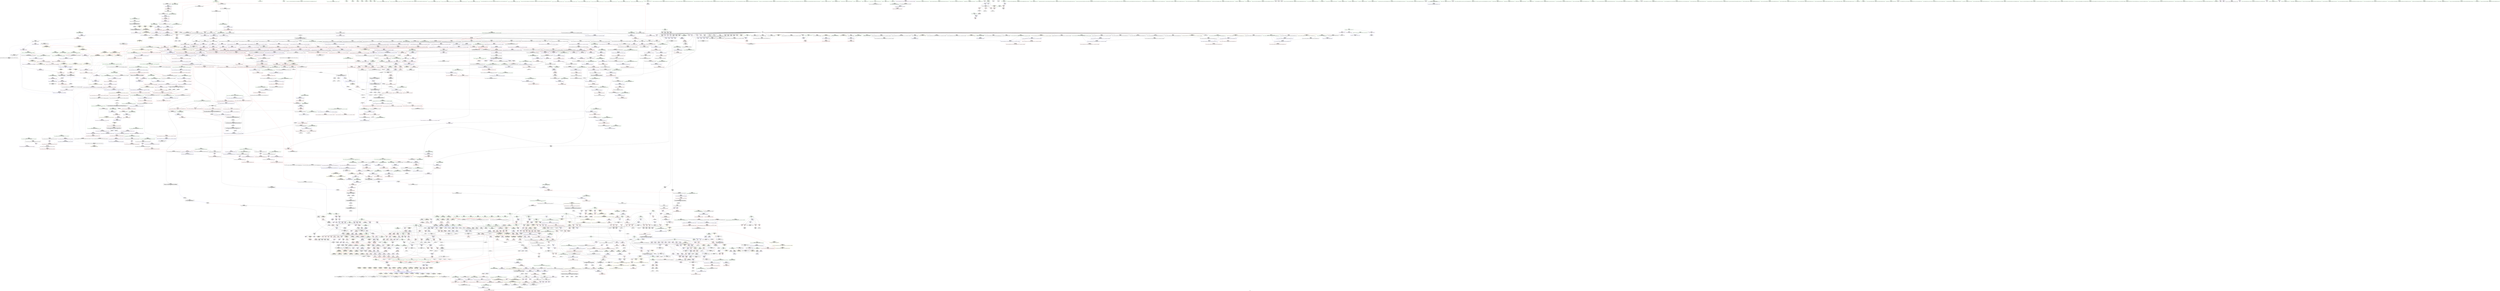 digraph "SVFG" {
	label="SVFG";

	Node0x557f672b1880 [shape=record,color=grey,label="{NodeID: 0\nNullPtr|{|<s56>156}}"];
	Node0x557f672b1880 -> Node0x557f67341c60[style=solid];
	Node0x557f672b1880 -> Node0x557f67341d60[style=solid];
	Node0x557f672b1880 -> Node0x557f67341e30[style=solid];
	Node0x557f672b1880 -> Node0x557f67341f00[style=solid];
	Node0x557f672b1880 -> Node0x557f67341fd0[style=solid];
	Node0x557f672b1880 -> Node0x557f673420a0[style=solid];
	Node0x557f672b1880 -> Node0x557f67342170[style=solid];
	Node0x557f672b1880 -> Node0x557f67342240[style=solid];
	Node0x557f672b1880 -> Node0x557f67342310[style=solid];
	Node0x557f672b1880 -> Node0x557f673423e0[style=solid];
	Node0x557f672b1880 -> Node0x557f673424b0[style=solid];
	Node0x557f672b1880 -> Node0x557f67342580[style=solid];
	Node0x557f672b1880 -> Node0x557f67342650[style=solid];
	Node0x557f672b1880 -> Node0x557f67342720[style=solid];
	Node0x557f672b1880 -> Node0x557f673427f0[style=solid];
	Node0x557f672b1880 -> Node0x557f673428c0[style=solid];
	Node0x557f672b1880 -> Node0x557f67342990[style=solid];
	Node0x557f672b1880 -> Node0x557f67342a60[style=solid];
	Node0x557f672b1880 -> Node0x557f67342b30[style=solid];
	Node0x557f672b1880 -> Node0x557f67342c00[style=solid];
	Node0x557f672b1880 -> Node0x557f67342cd0[style=solid];
	Node0x557f672b1880 -> Node0x557f67342da0[style=solid];
	Node0x557f672b1880 -> Node0x557f67342e70[style=solid];
	Node0x557f672b1880 -> Node0x557f67342f40[style=solid];
	Node0x557f672b1880 -> Node0x557f67343010[style=solid];
	Node0x557f672b1880 -> Node0x557f673430e0[style=solid];
	Node0x557f672b1880 -> Node0x557f673431b0[style=solid];
	Node0x557f672b1880 -> Node0x557f67343280[style=solid];
	Node0x557f672b1880 -> Node0x557f67343350[style=solid];
	Node0x557f672b1880 -> Node0x557f67343420[style=solid];
	Node0x557f672b1880 -> Node0x557f67337020[style=solid];
	Node0x557f672b1880 -> Node0x557f673370f0[style=solid];
	Node0x557f672b1880 -> Node0x557f673371c0[style=solid];
	Node0x557f672b1880 -> Node0x557f67337290[style=solid];
	Node0x557f672b1880 -> Node0x557f67337360[style=solid];
	Node0x557f672b1880 -> Node0x557f67337430[style=solid];
	Node0x557f672b1880 -> Node0x557f67337500[style=solid];
	Node0x557f672b1880 -> Node0x557f673375d0[style=solid];
	Node0x557f672b1880 -> Node0x557f673376a0[style=solid];
	Node0x557f672b1880 -> Node0x557f67337770[style=solid];
	Node0x557f672b1880 -> Node0x557f67337840[style=solid];
	Node0x557f672b1880 -> Node0x557f67337910[style=solid];
	Node0x557f672b1880 -> Node0x557f673379e0[style=solid];
	Node0x557f672b1880 -> Node0x557f67337ab0[style=solid];
	Node0x557f672b1880 -> Node0x557f67337b80[style=solid];
	Node0x557f672b1880 -> Node0x557f67337c50[style=solid];
	Node0x557f672b1880 -> Node0x557f67337d20[style=solid];
	Node0x557f672b1880 -> Node0x557f67337df0[style=solid];
	Node0x557f672b1880 -> Node0x557f67378ae0[style=solid];
	Node0x557f672b1880 -> Node0x557f6737f3e0[style=solid];
	Node0x557f672b1880 -> Node0x557f6737f4b0[style=solid];
	Node0x557f672b1880 -> Node0x557f6737f580[style=solid];
	Node0x557f672b1880 -> Node0x557f67381d50[style=solid];
	Node0x557f672b1880 -> Node0x557f66ac54d0[style=solid];
	Node0x557f672b1880 -> Node0x557f673b7840[style=solid];
	Node0x557f672b1880 -> Node0x557f673b79c0[style=solid];
	Node0x557f672b1880:s56 -> Node0x557f674e2b20[style=solid,color=red];
	Node0x557f6733a070 [shape=record,color=black,label="{NodeID: 443\n511\<--489\n\<--retval\n_ZNK3LocplERKS_\n}"];
	Node0x557f6733a070 -> Node0x557f6734b2e0[style=solid];
	Node0x557f6738c340 [shape=record,color=yellow,style=double,label="{NodeID: 3100\n42V_2 = CSCHI(MR_42V_1)\npts\{1610000 1610001 \}\nCS[]|{|<s1>7}}"];
	Node0x557f6738c340 -> Node0x557f6741f390[style=dashed];
	Node0x557f6738c340:s1 -> Node0x557f67439590[style=dashed,color=red];
	Node0x557f673494d0 [shape=record,color=red,label="{NodeID: 886\n238\<--156\n\<--id.addr\n_Z6getLoci\n}"];
	Node0x557f673494d0 -> Node0x557f673b1e40[style=solid];
	Node0x557f6737f720 [shape=record,color=blue,label="{NodeID: 1329\n1264\<--1263\nthis.addr\<--this\n_ZN9__gnu_cxx13new_allocatorISt4pairIiiEEC2Ev\n}"];
	Node0x557f6737f720 -> Node0x557f6736f850[style=dashed];
	Node0x557f67332550 [shape=record,color=green,label="{NodeID: 222\n1457\<--1458\nthis.addr\<--this.addr_field_insensitive\n_ZN9__gnu_cxx13new_allocatorISt4pairIiiEED2Ev\n}"];
	Node0x557f67332550 -> Node0x557f67370a30[style=solid];
	Node0x557f67332550 -> Node0x557f673809d0[style=solid];
	Node0x557f67355a50 [shape=record,color=purple,label="{NodeID: 665\n2370\<--396\noffset_0\<--\n}"];
	Node0x557f67355a50 -> Node0x557f6737a850[style=solid];
	Node0x557f674e8780 [shape=record,color=black,label="{NodeID: 3322\n319 = PHI(361, )\n0th arg _Z7inRangeRK3Loc }"];
	Node0x557f674e8780 -> Node0x557f6737a2a0[style=solid];
	Node0x557f67374240 [shape=record,color=red,label="{NodeID: 1108\n1898\<--1893\n\<--__n.addr\n_ZNSt12_Vector_baseISt4pairIiiESaIS1_EE11_M_allocateEm\n}"];
	Node0x557f67374240 -> Node0x557f673b5a40[style=solid];
	Node0x557f672d3dc0 [shape=record,color=green,label="{NodeID: 1\n7\<--1\n__dso_handle\<--dummyObj\nGlob }"];
	Node0x557f6733a140 [shape=record,color=black,label="{NodeID: 444\n486\<--512\n_ZNK3LocplERKS__ret\<--\n_ZNK3LocplERKS_\n|{<s0>25}}"];
	Node0x557f6733a140:s0 -> Node0x557f674db680[style=solid,color=blue];
	Node0x557f6738c4a0 [shape=record,color=yellow,style=double,label="{NodeID: 3101\n44V_3 = CSCHI(MR_44V_1)\npts\{1630000 1630001 \}\nCS[]|{|<s1>10}}"];
	Node0x557f6738c4a0 -> Node0x557f6741f890[style=dashed];
	Node0x557f6738c4a0:s1 -> Node0x557f67439590[style=dashed,color=red];
	Node0x557f673495a0 [shape=record,color=red,label="{NodeID: 887\n252\<--156\n\<--id.addr\n_Z6getLoci\n}"];
	Node0x557f673495a0 -> Node0x557f673b2ec0[style=solid];
	Node0x557f6737f7f0 [shape=record,color=blue,label="{NodeID: 1330\n1273\<--1270\n__first.addr\<--__first\n_ZSt8_DestroyIPSt4pairIiiES1_EvT_S3_RSaIT0_E\n}"];
	Node0x557f6737f7f0 -> Node0x557f6736f920[style=dashed];
	Node0x557f67332620 [shape=record,color=green,label="{NodeID: 223\n1464\<--1465\nretval\<--retval_field_insensitive\n_ZNSt6vectorISt4pairIiiESaIS1_EE3endEv\n|{|<s1>107}}"];
	Node0x557f67332620 -> Node0x557f6735a6b0[style=solid];
	Node0x557f67332620:s1 -> Node0x557f674eba60[style=solid,color=red];
	Node0x557f67355b20 [shape=record,color=purple,label="{NodeID: 666\n2373\<--396\noffset_1\<--\n}"];
	Node0x557f67355b20 -> Node0x557f6737a920[style=solid];
	Node0x557f674e8890 [shape=record,color=black,label="{NodeID: 3323\n1133 = PHI(555, 555, )\n0th arg _ZNK3Loc9turnRightEv }"];
	Node0x557f674e8890 -> Node0x557f6737eaf0[style=solid];
	Node0x557f67374310 [shape=record,color=red,label="{NodeID: 1109\n1903\<--1893\n\<--__n.addr\n_ZNSt12_Vector_baseISt4pairIiiESaIS1_EE11_M_allocateEm\n|{<s0>149}}"];
	Node0x557f67374310:s0 -> Node0x557f674e39e0[style=solid,color=red];
	Node0x557f67329db0 [shape=record,color=green,label="{NodeID: 2\n9\<--1\n\<--dummyObj\nCan only get source location for instruction, argument, global var or function.|{<s0>6|<s1>9|<s2>12|<s3>15}}"];
	Node0x557f67329db0:s0 -> Node0x557f674ecb20[style=solid,color=red];
	Node0x557f67329db0:s1 -> Node0x557f674ec720[style=solid,color=red];
	Node0x557f67329db0:s2 -> Node0x557f674ecb20[style=solid,color=red];
	Node0x557f67329db0:s3 -> Node0x557f674ec720[style=solid,color=red];
	Node0x557f6733a210 [shape=record,color=black,label="{NodeID: 445\n514\<--538\n_ZNK3LoceqERKS__ret\<--\n_ZNK3LoceqERKS_\n|{<s0>27|<s1>37|<s2>40}}"];
	Node0x557f6733a210:s0 -> Node0x557f674db850[style=solid,color=blue];
	Node0x557f6733a210:s1 -> Node0x557f674dc110[style=solid,color=blue];
	Node0x557f6733a210:s2 -> Node0x557f674dc4d0[style=solid,color=blue];
	Node0x557f6738c600 [shape=record,color=yellow,style=double,label="{NodeID: 3102\n46V_3 = CSCHI(MR_46V_1)\npts\{1650000 1650001 \}\nCS[]|{|<s1>10}}"];
	Node0x557f6738c600 -> Node0x557f6741fd90[style=dashed];
	Node0x557f6738c600:s1 -> Node0x557f67439590[style=dashed,color=red];
	Node0x557f67349670 [shape=record,color=red,label="{NodeID: 888\n256\<--156\n\<--id.addr\n_Z6getLoci\n}"];
	Node0x557f67349670 -> Node0x557f673b3040[style=solid];
	Node0x557f6737f8c0 [shape=record,color=blue,label="{NodeID: 1331\n1275\<--1271\n__last.addr\<--__last\n_ZSt8_DestroyIPSt4pairIiiES1_EvT_S3_RSaIT0_E\n}"];
	Node0x557f6737f8c0 -> Node0x557f6736f9f0[style=dashed];
	Node0x557f673326f0 [shape=record,color=green,label="{NodeID: 224\n1466\<--1467\nthis.addr\<--this.addr_field_insensitive\n_ZNSt6vectorISt4pairIiiESaIS1_EE3endEv\n}"];
	Node0x557f673326f0 -> Node0x557f67370b00[style=solid];
	Node0x557f673326f0 -> Node0x557f67380aa0[style=solid];
	Node0x557f67355bf0 [shape=record,color=purple,label="{NodeID: 667\n2371\<--397\noffset_0\<--\n}"];
	Node0x557f67355bf0 -> Node0x557f67377160[style=solid];
	Node0x557f674e8a40 [shape=record,color=black,label="{NodeID: 3324\n1223 = PHI(849, 951, 1048, 1336, 1764, 2246, )\n0th arg __clang_call_terminate }"];
	Node0x557f673743e0 [shape=record,color=red,label="{NodeID: 1110\n1932\<--1916\n\<--__first.addr\n_ZSt34__uninitialized_move_if_noexcept_aIPSt4pairIiiES2_SaIS1_EET0_T_S5_S4_RT1_\n|{<s0>150}}"];
	Node0x557f673743e0:s0 -> Node0x557f674e3af0[style=solid,color=red];
	Node0x557f67329e40 [shape=record,color=green,label="{NodeID: 3\n17\<--1\n.str\<--dummyObj\nGlob }"];
	Node0x557f6733a2e0 [shape=record,color=black,label="{NodeID: 446\n559\<--546\n\<--ref.tmp\n_ZNK3Loc4veerEv\n}"];
	Node0x557f6733a2e0 -> Node0x557f6737bb00[style=solid];
	Node0x557f6738c760 [shape=record,color=yellow,style=double,label="{NodeID: 3103\n257V_2 = CSCHI(MR_257V_1)\npts\{6490000 6490001 6490002 \}\nCS[]|{<s0>48|<s1>48|<s2>48}}"];
	Node0x557f6738c760:s0 -> Node0x557f674085d0[style=dashed,color=blue];
	Node0x557f6738c760:s1 -> Node0x557f67408ad0[style=dashed,color=blue];
	Node0x557f6738c760:s2 -> Node0x557f67408fd0[style=dashed,color=blue];
	Node0x557f67349740 [shape=record,color=red,label="{NodeID: 889\n270\<--269\n\<--\n_Z6getLoci\n}"];
	Node0x557f67349740 -> Node0x557f673389b0[style=solid];
	Node0x557f67433200 [shape=record,color=yellow,style=double,label="{NodeID: 2439\n2V_1 = ENCHI(MR_2V_0)\npts\{10 \}\nFun[_Z7inRangeRK3Loc]}"];
	Node0x557f67433200 -> Node0x557f673471e0[style=dashed];
	Node0x557f6737f990 [shape=record,color=blue,label="{NodeID: 1332\n1277\<--1272\n.addr\<--\n_ZSt8_DestroyIPSt4pairIiiES1_EvT_S3_RSaIT0_E\n}"];
	Node0x557f673327c0 [shape=record,color=green,label="{NodeID: 225\n1474\<--1475\n_ZN9__gnu_cxx17__normal_iteratorIPSt4pairIiiESt6vectorIS2_SaIS2_EEEC2ERKS3_\<--_ZN9__gnu_cxx17__normal_iteratorIPSt4pairIiiESt6vectorIS2_SaIS2_EEEC2ERKS3__field_insensitive\n}"];
	Node0x557f67355cc0 [shape=record,color=purple,label="{NodeID: 668\n2374\<--397\noffset_1\<--\n}"];
	Node0x557f67355cc0 -> Node0x557f67377230[style=solid];
	Node0x557f674e8f00 [shape=record,color=black,label="{NodeID: 3325\n1463 = PHI(911, 965, )\n0th arg _ZNSt6vectorISt4pairIiiESaIS1_EE3endEv }"];
	Node0x557f674e8f00 -> Node0x557f67380aa0[style=solid];
	Node0x557f673744b0 [shape=record,color=red,label="{NodeID: 1111\n1938\<--1918\n\<--__last.addr\n_ZSt34__uninitialized_move_if_noexcept_aIPSt4pairIiiES2_SaIS1_EET0_T_S5_S4_RT1_\n|{<s0>151}}"];
	Node0x557f673744b0:s0 -> Node0x557f674e3af0[style=solid,color=red];
	Node0x557f6732a0f0 [shape=record,color=green,label="{NodeID: 4\n22\<--1\n\<--dummyObj\nCan only get source location for instruction, argument, global var or function.}"];
	Node0x557f6733a3b0 [shape=record,color=black,label="{NodeID: 447\n564\<--548\n\<--ref.tmp2\n_ZNK3Loc4veerEv\n}"];
	Node0x557f6733a3b0 -> Node0x557f6737bbd0[style=solid];
	Node0x557f67349810 [shape=record,color=red,label="{NodeID: 890\n283\<--277\n\<--__x.addr\n_ZSt9make_pairI3LocS0_ESt4pairINSt17__decay_and_stripIT_E6__typeENS2_IT0_E6__typeEEOS3_OS6_\n|{<s0>17}}"];
	Node0x557f67349810:s0 -> Node0x557f674eb260[style=solid,color=red];
	Node0x557f674252c0 [shape=record,color=yellow,style=double,label="{NodeID: 2440\n4V_1 = ENCHI(MR_4V_0)\npts\{12 \}\nFun[_Z7inRangeRK3Loc]}"];
	Node0x557f674252c0 -> Node0x557f67347a00[style=dashed];
	Node0x557f6737fa60 [shape=record,color=blue,label="{NodeID: 1333\n1290\<--1289\nthis.addr\<--this\n_ZNSt12_Vector_baseISt4pairIiiESaIS1_EE19_M_get_Tp_allocatorEv\n}"];
	Node0x557f6737fa60 -> Node0x557f6736fac0[style=dashed];
	Node0x557f673328c0 [shape=record,color=green,label="{NodeID: 226\n1482\<--1483\nretval\<--retval_field_insensitive\n_ZNK9__gnu_cxx17__normal_iteratorIPSt4pairIiiESt6vectorIS2_SaIS2_EEEmiEl\n|{|<s1>108}}"];
	Node0x557f673328c0 -> Node0x557f6735a920[style=solid];
	Node0x557f673328c0:s1 -> Node0x557f674eba60[style=solid,color=red];
	Node0x557f67355d90 [shape=record,color=purple,label="{NodeID: 669\n2376\<--403\noffset_0\<--\n}"];
	Node0x557f67355d90 -> Node0x557f6737a9f0[style=solid];
	Node0x557f674e9050 [shape=record,color=black,label="{NodeID: 3326\n1953 = PHI(1583, 1583, 1862, 1865, )\n0th arg _ZNK9__gnu_cxx17__normal_iteratorIPSt4pairIiiESt6vectorIS2_SaIS2_EEE4baseEv }"];
	Node0x557f674e9050 -> Node0x557f67383820[style=solid];
	Node0x557f67374580 [shape=record,color=red,label="{NodeID: 1112\n1942\<--1920\n\<--__result.addr\n_ZSt34__uninitialized_move_if_noexcept_aIPSt4pairIiiES2_SaIS1_EET0_T_S5_S4_RT1_\n|{<s0>152}}"];
	Node0x557f67374580:s0 -> Node0x557f674e4f10[style=solid,color=red];
	Node0x557f6732a180 [shape=record,color=green,label="{NodeID: 5\n24\<--1\n.str.1\<--dummyObj\nGlob }"];
	Node0x557f6733a480 [shape=record,color=black,label="{NodeID: 448\n574\<--550\n\<--ref.tmp5\n_ZNK3Loc4veerEv\n}"];
	Node0x557f6733a480 -> Node0x557f6737bd70[style=solid];
	Node0x557f673498e0 [shape=record,color=red,label="{NodeID: 891\n287\<--279\n\<--__y.addr\n_ZSt9make_pairI3LocS0_ESt4pairINSt17__decay_and_stripIT_E6__typeENS2_IT0_E6__typeEEOS3_OS6_\n|{<s0>18}}"];
	Node0x557f673498e0:s0 -> Node0x557f674eb260[style=solid,color=red];
	Node0x557f6737fb30 [shape=record,color=blue,label="{NodeID: 1334\n1299\<--1298\nthis.addr\<--this\n_ZNSt12_Vector_baseISt4pairIiiESaIS1_EED2Ev\n}"];
	Node0x557f6737fb30 -> Node0x557f6736fb90[style=dashed];
	Node0x557f67332990 [shape=record,color=green,label="{NodeID: 227\n1484\<--1485\nthis.addr\<--this.addr_field_insensitive\n_ZNK9__gnu_cxx17__normal_iteratorIPSt4pairIiiESt6vectorIS2_SaIS2_EEEmiEl\n}"];
	Node0x557f67332990 -> Node0x557f67370ca0[style=solid];
	Node0x557f67332990 -> Node0x557f67380b70[style=solid];
	Node0x557f67355e60 [shape=record,color=purple,label="{NodeID: 670\n2379\<--403\noffset_1\<--\n}"];
	Node0x557f67355e60 -> Node0x557f6737aac0[style=solid];
	Node0x557f674e9220 [shape=record,color=black,label="{NodeID: 3327\n2350 = PHI(2120, )\n0th arg _ZNSt13move_iteratorIPSt4pairIiiEEC2ES2_ }"];
	Node0x557f674e9220 -> Node0x557f673860c0[style=solid];
	Node0x557f67374650 [shape=record,color=red,label="{NodeID: 1113\n1943\<--1922\n\<--__alloc.addr\n_ZSt34__uninitialized_move_if_noexcept_aIPSt4pairIiiES2_SaIS1_EET0_T_S5_S4_RT1_\n|{<s0>152}}"];
	Node0x557f67374650:s0 -> Node0x557f674e5020[style=solid,color=red];
	Node0x557f6732a210 [shape=record,color=green,label="{NodeID: 6\n26\<--1\n.str.2\<--dummyObj\nGlob }"];
	Node0x557f6733a550 [shape=record,color=black,label="{NodeID: 449\n577\<--552\n\<--ref.tmp7\n_ZNK3Loc4veerEv\n}"];
	Node0x557f6733a550 -> Node0x557f6737be40[style=solid];
	Node0x557f673499b0 [shape=record,color=red,label="{NodeID: 892\n293\<--292\n\<--\n_ZSt9make_pairI3LocS0_ESt4pairINSt17__decay_and_stripIT_E6__typeENS2_IT0_E6__typeEEOS3_OS6_\n}"];
	Node0x557f673499b0 -> Node0x557f67338b50[style=solid];
	Node0x557f67425450 [shape=record,color=yellow,style=double,label="{NodeID: 2442\n80V_1 = ENCHI(MR_80V_0)\npts\{3620000 \}\nFun[_Z7inRangeRK3Loc]}"];
	Node0x557f67425450 -> Node0x557f6734a030[style=dashed];
	Node0x557f67425450 -> Node0x557f6734a100[style=dashed];
	Node0x557f6737fc00 [shape=record,color=blue,label="{NodeID: 1335\n1301\<--1329\nexn.slot\<--\n_ZNSt12_Vector_baseISt4pairIiiESaIS1_EED2Ev\n}"];
	Node0x557f6737fc00 -> Node0x557f6736fc60[style=dashed];
	Node0x557f67332a60 [shape=record,color=green,label="{NodeID: 228\n1486\<--1487\n__n.addr\<--__n.addr_field_insensitive\n_ZNK9__gnu_cxx17__normal_iteratorIPSt4pairIiiESt6vectorIS2_SaIS2_EEEmiEl\n}"];
	Node0x557f67332a60 -> Node0x557f67370d70[style=solid];
	Node0x557f67332a60 -> Node0x557f67380c40[style=solid];
	Node0x557f67355f30 [shape=record,color=purple,label="{NodeID: 671\n2377\<--404\noffset_0\<--\n}"];
	Node0x557f67355f30 -> Node0x557f67377300[style=solid];
	Node0x557f674e9330 [shape=record,color=black,label="{NodeID: 3328\n2351 = PHI(2125, )\n1st arg _ZNSt13move_iteratorIPSt4pairIiiEEC2ES2_ }"];
	Node0x557f674e9330 -> Node0x557f67386190[style=solid];
	Node0x557f67374720 [shape=record,color=red,label="{NodeID: 1114\n1945\<--1944\n\<--coerce.dive4\n_ZSt34__uninitialized_move_if_noexcept_aIPSt4pairIiiES2_SaIS1_EET0_T_S5_S4_RT1_\n|{<s0>152}}"];
	Node0x557f67374720:s0 -> Node0x557f674e4cf0[style=solid,color=red];
	Node0x557f6732a2a0 [shape=record,color=green,label="{NodeID: 7\n28\<--1\n.str.3\<--dummyObj\nGlob }"];
	Node0x557f6733a620 [shape=record,color=black,label="{NodeID: 450\n588\<--584\n\<--exception\n_ZNK3Loc4veerEv\n}"];
	Node0x557f6733a620 -> Node0x557f6737bfe0[style=solid];
	Node0x557f6738cce0 [shape=record,color=yellow,style=double,label="{NodeID: 3107\n150V_2 = CSCHI(MR_150V_1)\npts\{4900000 4900001 \}\nCS[]}"];
	Node0x557f67349a80 [shape=record,color=red,label="{NodeID: 893\n308\<--299\nthis1\<--this.addr\n_ZN3LocC2Eii\n}"];
	Node0x557f67349a80 -> Node0x557f67354ae0[style=solid];
	Node0x557f67349a80 -> Node0x557f67354bb0[style=solid];
	Node0x557f67425530 [shape=record,color=yellow,style=double,label="{NodeID: 2443\n82V_1 = ENCHI(MR_82V_0)\npts\{3620001 \}\nFun[_Z7inRangeRK3Loc]}"];
	Node0x557f67425530 -> Node0x557f6734a1d0[style=dashed];
	Node0x557f67425530 -> Node0x557f6734a2a0[style=dashed];
	Node0x557f6737fcd0 [shape=record,color=blue,label="{NodeID: 1336\n1303\<--1331\nehselector.slot\<--\n_ZNSt12_Vector_baseISt4pairIiiESaIS1_EED2Ev\n}"];
	Node0x557f6733b040 [shape=record,color=green,label="{NodeID: 229\n1488\<--1489\nref.tmp\<--ref.tmp_field_insensitive\n_ZNK9__gnu_cxx17__normal_iteratorIPSt4pairIiiESt6vectorIS2_SaIS2_EEEmiEl\n|{|<s1>108}}"];
	Node0x557f6733b040 -> Node0x557f67380d10[style=solid];
	Node0x557f6733b040:s1 -> Node0x557f674ebc50[style=solid,color=red];
	Node0x557f67356000 [shape=record,color=purple,label="{NodeID: 672\n2380\<--404\noffset_1\<--\n}"];
	Node0x557f67356000 -> Node0x557f673773d0[style=solid];
	Node0x557f674e9440 [shape=record,color=black,label="{NodeID: 3329\n2343 = PHI(2280, )\n0th arg _ZSt7forwardISt4pairIiiEEOT_RNSt16remove_referenceIS2_E4typeE }"];
	Node0x557f674e9440 -> Node0x557f67385ff0[style=solid];
	Node0x557f673747f0 [shape=record,color=red,label="{NodeID: 1115\n1947\<--1946\n\<--coerce.dive5\n_ZSt34__uninitialized_move_if_noexcept_aIPSt4pairIiiES2_SaIS1_EET0_T_S5_S4_RT1_\n|{<s0>152}}"];
	Node0x557f673747f0:s0 -> Node0x557f674e4e00[style=solid,color=red];
	Node0x557f6732aae0 [shape=record,color=green,label="{NodeID: 8\n30\<--1\n.str.4\<--dummyObj\nGlob }"];
	Node0x557f6733a6f0 [shape=record,color=black,label="{NodeID: 451\n540\<--596\n_ZNK3Loc4veerEv_ret\<--\n_ZNK3Loc4veerEv\n|{<s0>29}}"];
	Node0x557f6733a6f0:s0 -> Node0x557f674dba70[style=solid,color=blue];
	Node0x557f6738ce40 [shape=record,color=yellow,style=double,label="{NodeID: 3108\n6V_2 = CSCHI(MR_6V_1)\npts\{14 \}\nCS[]|{|<s1>81}}"];
	Node0x557f6738ce40 -> Node0x557f67347e10[style=dashed];
	Node0x557f6738ce40:s1 -> Node0x557f6740f3d0[style=dashed,color=blue];
	Node0x557f67349b50 [shape=record,color=red,label="{NodeID: 894\n310\<--301\n\<--rr.addr\n_ZN3LocC2Eii\n}"];
	Node0x557f67349b50 -> Node0x557f6737a100[style=solid];
	Node0x557f67425610 [shape=record,color=yellow,style=double,label="{NodeID: 2444\n433V_1 = ENCHI(MR_433V_0)\npts\{1135 \}\nFun[_ZNK3Loc9turnRightEv]}"];
	Node0x557f67425610 -> Node0x557f6736ec20[style=dashed];
	Node0x557f6737fda0 [shape=record,color=blue,label="{NodeID: 1337\n1342\<--1340\n__first.addr\<--__first\n_ZSt8_DestroyIPSt4pairIiiEEvT_S3_\n}"];
	Node0x557f6737fda0 -> Node0x557f6736ffa0[style=dashed];
	Node0x557f6733b110 [shape=record,color=green,label="{NodeID: 230\n1505\<--1506\nthis.addr\<--this.addr_field_insensitive\n_ZNK9__gnu_cxx17__normal_iteratorIPSt4pairIiiESt6vectorIS2_SaIS2_EEEdeEv\n}"];
	Node0x557f6733b110 -> Node0x557f67370fe0[style=solid];
	Node0x557f6733b110 -> Node0x557f67380de0[style=solid];
	Node0x557f673560d0 [shape=record,color=purple,label="{NodeID: 673\n2382\<--407\noffset_0\<--\n}"];
	Node0x557f673560d0 -> Node0x557f6737ab90[style=solid];
	Node0x557f674e9550 [shape=record,color=black,label="{NodeID: 3330\n2252 = PHI(2173, )\n0th arg _ZStneIPSt4pairIiiEEbRKSt13move_iteratorIT_ES7_ }"];
	Node0x557f674e9550 -> Node0x557f67385560[style=solid];
	Node0x557f6741df90 [shape=record,color=black,label="{NodeID: 2223\nMR_34V_3 = PHI(MR_34V_6, MR_34V_4, MR_34V_5, MR_34V_2, )\npts\{157 \}\n}"];
	Node0x557f673748c0 [shape=record,color=red,label="{NodeID: 1116\n1957\<--1954\nthis1\<--this.addr\n_ZNK9__gnu_cxx17__normal_iteratorIPSt4pairIiiESt6vectorIS2_SaIS2_EEE4baseEv\n}"];
	Node0x557f673748c0 -> Node0x557f67345160[style=solid];
	Node0x557f6732aba0 [shape=record,color=green,label="{NodeID: 9\n32\<--1\n_ZTIPKc\<--dummyObj\nGlob }"];
	Node0x557f6733a7c0 [shape=record,color=black,label="{NodeID: 452\n616\<--601\n\<--retval\n_ZNK3Loc4turnEc\n}"];
	Node0x557f6733a7c0 -> Node0x557f6737c250[style=solid];
	Node0x557f6738cfa0 [shape=record,color=yellow,style=double,label="{NodeID: 3109\n14V_2 = CSCHI(MR_14V_1)\npts\{160000 \}\nCS[]|{<s0>49|<s1>81}}"];
	Node0x557f6738cfa0:s0 -> Node0x557f6743b270[style=dashed,color=red];
	Node0x557f6738cfa0:s1 -> Node0x557f6740f3d0[style=dashed,color=blue];
	Node0x557f67349c20 [shape=record,color=red,label="{NodeID: 895\n313\<--303\n\<--cc.addr\n_ZN3LocC2Eii\n}"];
	Node0x557f67349c20 -> Node0x557f6737a1d0[style=solid];
	Node0x557f6737fe70 [shape=record,color=blue,label="{NodeID: 1338\n1344\<--1341\n__last.addr\<--__last\n_ZSt8_DestroyIPSt4pairIiiEEvT_S3_\n}"];
	Node0x557f6737fe70 -> Node0x557f67370070[style=dashed];
	Node0x557f6733b1e0 [shape=record,color=green,label="{NodeID: 231\n1515\<--1516\nthis.addr\<--this.addr_field_insensitive\n_ZN9__gnu_cxx17__normal_iteratorIPSt4pairIiiESt6vectorIS2_SaIS2_EEEC2ERKS3_\n}"];
	Node0x557f6733b1e0 -> Node0x557f67371180[style=solid];
	Node0x557f6733b1e0 -> Node0x557f67380eb0[style=solid];
	Node0x557f673561a0 [shape=record,color=purple,label="{NodeID: 674\n2385\<--407\noffset_1\<--\n}"];
	Node0x557f673561a0 -> Node0x557f6737ac60[style=solid];
	Node0x557f674e9660 [shape=record,color=black,label="{NodeID: 3331\n2253 = PHI(2175, )\n1st arg _ZStneIPSt4pairIiiEEbRKSt13move_iteratorIT_ES7_ }"];
	Node0x557f674e9660 -> Node0x557f67385630[style=solid];
	Node0x557f6741e490 [shape=record,color=black,label="{NodeID: 2224\nMR_36V_3 = PHI(MR_36V_6, MR_36V_4, MR_36V_5, MR_36V_2, )\npts\{1550000 \}\n}"];
	Node0x557f67374990 [shape=record,color=red,label="{NodeID: 1117\n1967\<--1964\nthis1\<--this.addr\n_ZNKSt6vectorISt4pairIiiESaIS1_EE8max_sizeEv\n}"];
	Node0x557f67374990 -> Node0x557f67350af0[style=solid];
	Node0x557f6732ac60 [shape=record,color=green,label="{NodeID: 10\n33\<--1\n.str.5\<--dummyObj\nGlob }"];
	Node0x557f6733a890 [shape=record,color=black,label="{NodeID: 453\n625\<--601\n\<--retval\n_ZNK3Loc4turnEc\n}"];
	Node0x557f6733a890 -> Node0x557f6737c320[style=solid];
	Node0x557f67349cf0 [shape=record,color=red,label="{NodeID: 896\n323\<--320\n\<--loc.addr\n_Z7inRangeRK3Loc\n}"];
	Node0x557f67349cf0 -> Node0x557f67354c80[style=solid];
	Node0x557f67425800 [shape=record,color=yellow,style=double,label="{NodeID: 2446\n118V_1 = ENCHI(MR_118V_0)\npts\{3640000 \}\nFun[_ZNK3Loc9turnRightEv]}"];
	Node0x557f67425800 -> Node0x557f6736eb50[style=dashed];
	Node0x557f6737ff40 [shape=record,color=blue,label="{NodeID: 1339\n1357\<--1355\n.addr\<--\n_ZNSt12_Destroy_auxILb1EE9__destroyIPSt4pairIiiEEEvT_S5_\n}"];
	Node0x557f6733b2b0 [shape=record,color=green,label="{NodeID: 232\n1517\<--1518\n__i.addr\<--__i.addr_field_insensitive\n_ZN9__gnu_cxx17__normal_iteratorIPSt4pairIiiESt6vectorIS2_SaIS2_EEEC2ERKS3_\n}"];
	Node0x557f6733b2b0 -> Node0x557f67371250[style=solid];
	Node0x557f6733b2b0 -> Node0x557f67380f80[style=solid];
	Node0x557f67356270 [shape=record,color=purple,label="{NodeID: 675\n2383\<--408\noffset_0\<--\n}"];
	Node0x557f67356270 -> Node0x557f673774a0[style=solid];
	Node0x557f674e9770 [shape=record,color=black,label="{NodeID: 3332\n903 = PHI(648, )\n0th arg _ZNSt6vectorISt4pairIiiESaIS1_EE4backEv }"];
	Node0x557f674e9770 -> Node0x557f6737d770[style=solid];
	Node0x557f6741e990 [shape=record,color=black,label="{NodeID: 2225\nMR_38V_3 = PHI(MR_38V_6, MR_38V_4, MR_38V_5, MR_38V_2, )\npts\{1550001 \}\n}"];
	Node0x557f67374a60 [shape=record,color=red,label="{NodeID: 1118\n2001\<--1981\n\<--retval\n_ZSt3maxImERKT_S2_S2_\n}"];
	Node0x557f67374a60 -> Node0x557f67350c90[style=solid];
	Node0x557f6732ad60 [shape=record,color=green,label="{NodeID: 11\n35\<--1\n.str.6\<--dummyObj\nGlob }"];
	Node0x557f6733a960 [shape=record,color=black,label="{NodeID: 454\n635\<--601\n\<--retval\n_ZNK3Loc4turnEc\n}"];
	Node0x557f6733a960 -> Node0x557f6736b680[style=solid];
	Node0x557f67349dc0 [shape=record,color=red,label="{NodeID: 897\n328\<--320\n\<--loc.addr\n_Z7inRangeRK3Loc\n}"];
	Node0x557f67349dc0 -> Node0x557f67354d50[style=solid];
	Node0x557f674258e0 [shape=record,color=yellow,style=double,label="{NodeID: 2447\n120V_1 = ENCHI(MR_120V_0)\npts\{3640001 \}\nFun[_ZNK3Loc9turnRightEv]}"];
	Node0x557f674258e0 -> Node0x557f6736ea80[style=dashed];
	Node0x557f67380010 [shape=record,color=blue,label="{NodeID: 1340\n1359\<--1356\n.addr1\<--\n_ZNSt12_Destroy_auxILb1EE9__destroyIPSt4pairIiiEEEvT_S5_\n}"];
	Node0x557f6733b380 [shape=record,color=green,label="{NodeID: 233\n1530\<--1531\n__a.addr\<--__a.addr_field_insensitive\n_ZNSt16allocator_traitsISaISt4pairIiiEEE7destroyIS1_EEvRS2_PT_\n}"];
	Node0x557f6733b380 -> Node0x557f673713f0[style=solid];
	Node0x557f6733b380 -> Node0x557f67381120[style=solid];
	Node0x557f67356340 [shape=record,color=purple,label="{NodeID: 676\n2386\<--408\noffset_1\<--\n}"];
	Node0x557f67356340 -> Node0x557f67377570[style=solid];
	Node0x557f674e9880 [shape=record,color=black,label="{NodeID: 3333\n1355 = PHI(1348, )\n0th arg _ZNSt12_Destroy_auxILb1EE9__destroyIPSt4pairIiiEEEvT_S5_ }"];
	Node0x557f674e9880 -> Node0x557f6737ff40[style=solid];
	Node0x557f6741ee90 [shape=record,color=black,label="{NodeID: 2226\nMR_40V_3 = PHI(MR_40V_1, MR_40V_1, MR_40V_1, MR_40V_2, )\npts\{1590000 1590001 \}\n}"];
	Node0x557f67374b30 [shape=record,color=red,label="{NodeID: 1119\n1989\<--1983\n\<--__a.addr\n_ZSt3maxImERKT_S2_S2_\n}"];
	Node0x557f67374b30 -> Node0x557f67374e70[style=solid];
	Node0x557f6732ae60 [shape=record,color=green,label="{NodeID: 12\n38\<--1\n\<--dummyObj\nCan only get source location for instruction, argument, global var or function.}"];
	Node0x557f6733aa30 [shape=record,color=black,label="{NodeID: 455\n611\<--610\nconv\<--\n_ZNK3Loc4turnEc\n}"];
	Node0x557f6733aa30 -> Node0x557f673b5bc0[style=solid];
	Node0x557f67349e90 [shape=record,color=red,label="{NodeID: 898\n334\<--320\n\<--loc.addr\n_Z7inRangeRK3Loc\n}"];
	Node0x557f67349e90 -> Node0x557f67354e20[style=solid];
	Node0x557f674259c0 [shape=record,color=yellow,style=double,label="{NodeID: 2448\n439V_1 = ENCHI(MR_439V_0)\npts\{11350000 11350001 \}\nFun[_ZNK3Loc9turnRightEv]|{<s0>87|<s1>87}}"];
	Node0x557f674259c0:s0 -> Node0x557f6737a100[style=dashed,color=red];
	Node0x557f674259c0:s1 -> Node0x557f6737a1d0[style=dashed,color=red];
	Node0x557f673800e0 [shape=record,color=blue,label="{NodeID: 1341\n1368\<--1365\nthis.addr\<--this\n_ZNSt12_Vector_baseISt4pairIiiESaIS1_EE13_M_deallocateEPS1_m\n}"];
	Node0x557f673800e0 -> Node0x557f67370140[style=dashed];
	Node0x557f6733b450 [shape=record,color=green,label="{NodeID: 234\n1532\<--1533\n__p.addr\<--__p.addr_field_insensitive\n_ZNSt16allocator_traitsISaISt4pairIiiEEE7destroyIS1_EEvRS2_PT_\n}"];
	Node0x557f6733b450 -> Node0x557f673714c0[style=solid];
	Node0x557f6733b450 -> Node0x557f673811f0[style=solid];
	Node0x557f67356410 [shape=record,color=purple,label="{NodeID: 677\n2388\<--416\noffset_0\<--\n}"];
	Node0x557f67356410 -> Node0x557f6737ae00[style=solid];
	Node0x557f674e9990 [shape=record,color=black,label="{NodeID: 3334\n1356 = PHI(1349, )\n1st arg _ZNSt12_Destroy_auxILb1EE9__destroyIPSt4pairIiiEEEvT_S5_ }"];
	Node0x557f674e9990 -> Node0x557f67380010[style=solid];
	Node0x557f6741f390 [shape=record,color=black,label="{NodeID: 2227\nMR_42V_3 = PHI(MR_42V_1, MR_42V_1, MR_42V_1, MR_42V_2, )\npts\{1610000 1610001 \}\n}"];
	Node0x557f67374c00 [shape=record,color=red,label="{NodeID: 1120\n1998\<--1983\n\<--__a.addr\n_ZSt3maxImERKT_S2_S2_\n}"];
	Node0x557f67374c00 -> Node0x557f67383c30[style=solid];
	Node0x557f6732afe0 [shape=record,color=green,label="{NodeID: 13\n81\<--1\n\<--dummyObj\nCan only get source location for instruction, argument, global var or function.}"];
	Node0x557f6733ab00 [shape=record,color=black,label="{NodeID: 456\n620\<--619\nconv2\<--\n_ZNK3Loc4turnEc\n}"];
	Node0x557f6733ab00 -> Node0x557f673b5ec0[style=solid];
	Node0x557f67349f60 [shape=record,color=red,label="{NodeID: 899\n339\<--320\n\<--loc.addr\n_Z7inRangeRK3Loc\n}"];
	Node0x557f67349f60 -> Node0x557f67354ef0[style=solid];
	Node0x557f673801b0 [shape=record,color=blue,label="{NodeID: 1342\n1370\<--1366\n__p.addr\<--__p\n_ZNSt12_Vector_baseISt4pairIiiESaIS1_EE13_M_deallocateEPS1_m\n}"];
	Node0x557f673801b0 -> Node0x557f67370210[style=dashed];
	Node0x557f673801b0 -> Node0x557f673702e0[style=dashed];
	Node0x557f6733b520 [shape=record,color=green,label="{NodeID: 235\n1540\<--1541\n_ZN9__gnu_cxx13new_allocatorISt4pairIiiEE7destroyIS2_EEvPT_\<--_ZN9__gnu_cxx13new_allocatorISt4pairIiiEE7destroyIS2_EEvPT__field_insensitive\n}"];
	Node0x557f673564e0 [shape=record,color=purple,label="{NodeID: 678\n2391\<--416\noffset_1\<--\n}"];
	Node0x557f673564e0 -> Node0x557f6737aed0[style=solid];
	Node0x557f674e9aa0 [shape=record,color=black,label="{NodeID: 3335\n1580 = PHI(965, )\n0th arg _ZNSt6vectorISt4pairIiiESaIS1_EE17_M_realloc_insertIJRKS1_EEEvN9__gnu_cxx17__normal_iteratorIPS1_S3_EEDpOT_ }"];
	Node0x557f674e9aa0 -> Node0x557f673817a0[style=solid];
	Node0x557f6741f890 [shape=record,color=black,label="{NodeID: 2228\nMR_44V_2 = PHI(MR_44V_1, MR_44V_3, MR_44V_1, MR_44V_1, )\npts\{1630000 1630001 \}\n}"];
	Node0x557f67374cd0 [shape=record,color=red,label="{NodeID: 1121\n1991\<--1985\n\<--__b.addr\n_ZSt3maxImERKT_S2_S2_\n}"];
	Node0x557f67374cd0 -> Node0x557f67374f40[style=solid];
	Node0x557f6732b0a0 [shape=record,color=green,label="{NodeID: 14\n95\<--1\n\<--dummyObj\nCan only get source location for instruction, argument, global var or function.|{<s0>6|<s1>15}}"];
	Node0x557f6732b0a0:s0 -> Node0x557f674ec720[style=solid,color=red];
	Node0x557f6732b0a0:s1 -> Node0x557f674ecb20[style=solid,color=red];
	Node0x557f6733abd0 [shape=record,color=black,label="{NodeID: 457\n630\<--628\n\<--exception\n_ZNK3Loc4turnEc\n}"];
	Node0x557f6733abd0 -> Node0x557f6737c3f0[style=solid];
	Node0x557f6734a030 [shape=record,color=red,label="{NodeID: 900\n325\<--324\n\<--r\n_Z7inRangeRK3Loc\n}"];
	Node0x557f6734a030 -> Node0x557f673b6dc0[style=solid];
	Node0x557f67425bb0 [shape=record,color=yellow,style=double,label="{NodeID: 2450\n503V_1 = ENCHI(MR_503V_0)\npts\{14650000 \}\nFun[_ZNSt6vectorISt4pairIiiESaIS1_EE3endEv]|{<s0>107}}"];
	Node0x557f67425bb0:s0 -> Node0x557f67381050[style=dashed,color=red];
	Node0x557f67380280 [shape=record,color=blue,label="{NodeID: 1343\n1372\<--1367\n__n.addr\<--__n\n_ZNSt12_Vector_baseISt4pairIiiESaIS1_EE13_M_deallocateEPS1_m\n}"];
	Node0x557f67380280 -> Node0x557f673703b0[style=dashed];
	Node0x557f6733b5f0 [shape=record,color=green,label="{NodeID: 236\n1546\<--1547\nthis.addr\<--this.addr_field_insensitive\n_ZN9__gnu_cxx13new_allocatorISt4pairIiiEE7destroyIS2_EEvPT_\n}"];
	Node0x557f6733b5f0 -> Node0x557f67371590[style=solid];
	Node0x557f6733b5f0 -> Node0x557f673812c0[style=solid];
	Node0x557f673565b0 [shape=record,color=purple,label="{NodeID: 679\n2389\<--417\noffset_0\<--\n}"];
	Node0x557f673565b0 -> Node0x557f67377640[style=solid];
	Node0x557f674e9bb0 [shape=record,color=black,label="{NodeID: 3336\n1581 = PHI(999, )\n1st arg _ZNSt6vectorISt4pairIiiESaIS1_EE17_M_realloc_insertIJRKS1_EEEvN9__gnu_cxx17__normal_iteratorIPS1_S3_EEDpOT_ }"];
	Node0x557f674e9bb0 -> Node0x557f673816d0[style=solid];
	Node0x557f6741fd90 [shape=record,color=black,label="{NodeID: 2229\nMR_46V_2 = PHI(MR_46V_1, MR_46V_3, MR_46V_1, MR_46V_1, )\npts\{1650000 1650001 \}\n}"];
	Node0x557f67374da0 [shape=record,color=red,label="{NodeID: 1122\n1995\<--1985\n\<--__b.addr\n_ZSt3maxImERKT_S2_S2_\n}"];
	Node0x557f67374da0 -> Node0x557f67383b60[style=solid];
	Node0x557f6732b1a0 [shape=record,color=green,label="{NodeID: 15\n185\<--1\n\<--dummyObj\nCan only get source location for instruction, argument, global var or function.|{<s0>5|<s1>9|<s2>12|<s3>14}}"];
	Node0x557f6732b1a0:s0 -> Node0x557f674ec720[style=solid,color=red];
	Node0x557f6732b1a0:s1 -> Node0x557f674ecb20[style=solid,color=red];
	Node0x557f6732b1a0:s2 -> Node0x557f674ec720[style=solid,color=red];
	Node0x557f6732b1a0:s3 -> Node0x557f674ecb20[style=solid,color=red];
	Node0x557f6733aca0 [shape=record,color=black,label="{NodeID: 458\n598\<--636\n_ZNK3Loc4turnEc_ret\<--\n_ZNK3Loc4turnEc\n|{<s0>30|<s1>32}}"];
	Node0x557f6733aca0:s0 -> Node0x557f674dbc10[style=solid,color=blue];
	Node0x557f6733aca0:s1 -> Node0x557f674dbd50[style=solid,color=blue];
	Node0x557f6734a100 [shape=record,color=red,label="{NodeID: 901\n330\<--329\n\<--r1\n_Z7inRangeRK3Loc\n}"];
	Node0x557f6734a100 -> Node0x557f673b7240[style=solid];
	Node0x557f67434750 [shape=record,color=yellow,style=double,label="{NodeID: 2451\n279V_1 = ENCHI(MR_279V_0)\npts\{6490000 6490001 \}\nFun[_ZNSt6vectorISt4pairIiiESaIS1_EE3endEv]|{<s0>107}}"];
	Node0x557f67434750:s0 -> Node0x557f6743ba30[style=dashed,color=red];
	Node0x557f67380350 [shape=record,color=blue,label="{NodeID: 1344\n1392\<--1391\nthis.addr\<--this\n_ZNSt12_Vector_baseISt4pairIiiESaIS1_EE12_Vector_implD2Ev\n}"];
	Node0x557f67380350 -> Node0x557f67370480[style=dashed];
	Node0x557f6733b6c0 [shape=record,color=green,label="{NodeID: 237\n1548\<--1549\n__p.addr\<--__p.addr_field_insensitive\n_ZN9__gnu_cxx13new_allocatorISt4pairIiiEE7destroyIS2_EEvPT_\n}"];
	Node0x557f6733b6c0 -> Node0x557f67371660[style=solid];
	Node0x557f6733b6c0 -> Node0x557f67381390[style=solid];
	Node0x557f67356680 [shape=record,color=purple,label="{NodeID: 680\n2392\<--417\noffset_1\<--\n}"];
	Node0x557f67356680 -> Node0x557f67377710[style=solid];
	Node0x557f674e9cc0 [shape=record,color=black,label="{NodeID: 3337\n1582 = PHI(997, )\n2nd arg _ZNSt6vectorISt4pairIiiESaIS1_EE17_M_realloc_insertIJRKS1_EEEvN9__gnu_cxx17__normal_iteratorIPS1_S3_EEDpOT_ }"];
	Node0x557f674e9cc0 -> Node0x557f67381870[style=solid];
	Node0x557f67420290 [shape=record,color=black,label="{NodeID: 2230\nMR_48V_2 = PHI(MR_48V_1, MR_48V_1, MR_48V_3, MR_48V_1, )\npts\{1670000 1670001 \}\n}"];
	Node0x557f67374e70 [shape=record,color=red,label="{NodeID: 1123\n1990\<--1989\n\<--\n_ZSt3maxImERKT_S2_S2_\n}"];
	Node0x557f67374e70 -> Node0x557f673b7cc0[style=solid];
	Node0x557f6732b2a0 [shape=record,color=green,label="{NodeID: 16\n346\<--1\n\<--dummyObj\nCan only get source location for instruction, argument, global var or function.}"];
	Node0x557f6733ad70 [shape=record,color=black,label="{NodeID: 459\n723\<--652\n\<--cur\n_Z2tci\n}"];
	Node0x557f6733ad70 -> Node0x557f6737cce0[style=solid];
	Node0x557f6734a1d0 [shape=record,color=red,label="{NodeID: 902\n336\<--335\n\<--c\n_Z7inRangeRK3Loc\n}"];
	Node0x557f6734a1d0 -> Node0x557f673b70c0[style=solid];
	Node0x557f67380420 [shape=record,color=blue,label="{NodeID: 1345\n1405\<--1402\n__a.addr\<--__a\n_ZNSt16allocator_traitsISaISt4pairIiiEEE10deallocateERS2_PS1_m\n}"];
	Node0x557f67380420 -> Node0x557f67370550[style=dashed];
	Node0x557f6733b790 [shape=record,color=green,label="{NodeID: 238\n1559\<--1560\n__a.addr\<--__a.addr_field_insensitive\n_ZNSt16allocator_traitsISaISt4pairIiiEEE9constructIS1_JRKS1_EEEvRS2_PT_DpOT0_\n}"];
	Node0x557f6733b790 -> Node0x557f67371730[style=solid];
	Node0x557f6733b790 -> Node0x557f67381460[style=solid];
	Node0x557f67356750 [shape=record,color=purple,label="{NodeID: 681\n2394\<--459\noffset_0\<--\n}"];
	Node0x557f67356750 -> Node0x557f6737b2e0[style=solid];
	Node0x557f674e9dd0 [shape=record,color=black,label="{NodeID: 3338\n351 = PHI(737, )\n0th arg _Z4linkii }"];
	Node0x557f674e9dd0 -> Node0x557f6737a370[style=solid];
	Node0x557f67420790 [shape=record,color=black,label="{NodeID: 2231\nMR_50V_2 = PHI(MR_50V_1, MR_50V_1, MR_50V_3, MR_50V_1, )\npts\{1690000 1690001 \}\n}"];
	Node0x557f67374f40 [shape=record,color=red,label="{NodeID: 1124\n1992\<--1991\n\<--\n_ZSt3maxImERKT_S2_S2_\n}"];
	Node0x557f67374f40 -> Node0x557f673b7cc0[style=solid];
	Node0x557f6732b3a0 [shape=record,color=green,label="{NodeID: 17\n399\<--1\n\<--dummyObj\nCan only get source location for instruction, argument, global var or function.}"];
	Node0x557f6733ae40 [shape=record,color=black,label="{NodeID: 460\n681\<--680\nidxprom\<--\n_Z2tci\n}"];
	Node0x557f6734a2a0 [shape=record,color=red,label="{NodeID: 903\n341\<--340\n\<--c5\n_Z7inRangeRK3Loc\n}"];
	Node0x557f6734a2a0 -> Node0x557f673b6f40[style=solid];
	Node0x557f673804f0 [shape=record,color=blue,label="{NodeID: 1346\n1407\<--1403\n__p.addr\<--__p\n_ZNSt16allocator_traitsISaISt4pairIiiEEE10deallocateERS2_PS1_m\n}"];
	Node0x557f673804f0 -> Node0x557f67370620[style=dashed];
	Node0x557f6733b860 [shape=record,color=green,label="{NodeID: 239\n1561\<--1562\n__p.addr\<--__p.addr_field_insensitive\n_ZNSt16allocator_traitsISaISt4pairIiiEEE9constructIS1_JRKS1_EEEvRS2_PT_DpOT0_\n}"];
	Node0x557f6733b860 -> Node0x557f67371800[style=solid];
	Node0x557f6733b860 -> Node0x557f67381530[style=solid];
	Node0x557f67356820 [shape=record,color=purple,label="{NodeID: 682\n2397\<--459\noffset_1\<--\n}"];
	Node0x557f67356820 -> Node0x557f6737b3b0[style=solid];
	Node0x557f674e9ee0 [shape=record,color=black,label="{NodeID: 3339\n352 = PHI(739, )\n1st arg _Z4linkii }"];
	Node0x557f674e9ee0 -> Node0x557f6737a440[style=solid];
	Node0x557f67420c90 [shape=record,color=black,label="{NodeID: 2232\nMR_52V_2 = PHI(MR_52V_3, MR_52V_1, MR_52V_1, MR_52V_1, )\npts\{1710000 1710001 \}\n}"];
	Node0x557f67375010 [shape=record,color=red,label="{NodeID: 1125\n2008\<--2005\n\<--__a.addr\n_ZNSt16allocator_traitsISaISt4pairIiiEEE8max_sizeERKS2_\n}"];
	Node0x557f67375010 -> Node0x557f67350d60[style=solid];
	Node0x557f6732b4a0 [shape=record,color=green,label="{NodeID: 18\n569\<--1\n\<--dummyObj\nCan only get source location for instruction, argument, global var or function.}"];
	Node0x557f6733af10 [shape=record,color=black,label="{NodeID: 461\n684\<--683\nidxprom4\<--\n_Z2tci\n}"];
	Node0x557f6734a370 [shape=record,color=red,label="{NodeID: 904\n377\<--353\n\<--a.addr\n_Z4linkii\n|{<s0>20}}"];
	Node0x557f6734a370:s0 -> Node0x557f674e4980[style=solid,color=red];
	Node0x557f673805c0 [shape=record,color=blue,label="{NodeID: 1347\n1409\<--1404\n__n.addr\<--__n\n_ZNSt16allocator_traitsISaISt4pairIiiEEE10deallocateERS2_PS1_m\n}"];
	Node0x557f673805c0 -> Node0x557f673706f0[style=dashed];
	Node0x557f6733b930 [shape=record,color=green,label="{NodeID: 240\n1563\<--1564\n__args.addr\<--__args.addr_field_insensitive\n_ZNSt16allocator_traitsISaISt4pairIiiEEE9constructIS1_JRKS1_EEEvRS2_PT_DpOT0_\n}"];
	Node0x557f6733b930 -> Node0x557f673718d0[style=solid];
	Node0x557f6733b930 -> Node0x557f67381600[style=solid];
	Node0x557f673568f0 [shape=record,color=purple,label="{NodeID: 683\n2395\<--460\noffset_0\<--\n}"];
	Node0x557f673568f0 -> Node0x557f673777e0[style=solid];
	Node0x557f674e9ff0 [shape=record,color=black,label="{NodeID: 3340\n1481 = PHI(918, )\n1st arg _ZNK9__gnu_cxx17__normal_iteratorIPSt4pairIiiESt6vectorIS2_SaIS2_EEEmiEl }"];
	Node0x557f674e9ff0 -> Node0x557f67380c40[style=solid];
	Node0x557f67421190 [shape=record,color=black,label="{NodeID: 2233\nMR_54V_2 = PHI(MR_54V_3, MR_54V_1, MR_54V_1, MR_54V_1, )\npts\{1730000 1730001 \}\n}"];
	Node0x557f673750e0 [shape=record,color=red,label="{NodeID: 1126\n2019\<--2016\nthis1\<--this.addr\n_ZNKSt12_Vector_baseISt4pairIiiESaIS1_EE19_M_get_Tp_allocatorEv\n}"];
	Node0x557f673750e0 -> Node0x557f67345230[style=solid];
	Node0x557f6732b5a0 [shape=record,color=green,label="{NodeID: 19\n582\<--1\n\<--dummyObj\nCan only get source location for instruction, argument, global var or function.}"];
	Node0x557f6734b510 [shape=record,color=black,label="{NodeID: 462\n694\<--693\nidxprom6\<--\n_Z2tci\n}"];
	Node0x557f6734a440 [shape=record,color=red,label="{NodeID: 905\n386\<--355\n\<--b.addr\n_Z4linkii\n|{<s0>21}}"];
	Node0x557f6734a440:s0 -> Node0x557f674e4980[style=solid,color=red];
	Node0x557f67380690 [shape=record,color=blue,label="{NodeID: 1348\n1426\<--1423\nthis.addr\<--this\n_ZN9__gnu_cxx13new_allocatorISt4pairIiiEE10deallocateEPS2_m\n}"];
	Node0x557f67380690 -> Node0x557f673707c0[style=dashed];
	Node0x557f6733ba00 [shape=record,color=green,label="{NodeID: 241\n1573\<--1574\n_ZSt7forwardIRKSt4pairIiiEEOT_RNSt16remove_referenceIS4_E4typeE\<--_ZSt7forwardIRKSt4pairIiiEEOT_RNSt16remove_referenceIS4_E4typeE_field_insensitive\n}"];
	Node0x557f673569c0 [shape=record,color=purple,label="{NodeID: 684\n2398\<--460\noffset_1\<--\n}"];
	Node0x557f673569c0 -> Node0x557f673778b0[style=solid];
	Node0x557f674ea130 [shape=record,color=black,label="{NodeID: 3341\n1235 = PHI(1217, )\n0th arg _ZNSt12_Vector_baseISt4pairIiiESaIS1_EE12_Vector_implC2Ev }"];
	Node0x557f674ea130 -> Node0x557f6737f310[style=solid];
	Node0x557f67421690 [shape=record,color=black,label="{NodeID: 2234\nMR_84V_2 = PHI(MR_84V_3, MR_84V_1, )\npts\{23 \}\n|{<s0>53|<s1>53|<s2>53}}"];
	Node0x557f67421690:s0 -> Node0x557f67347ee0[style=dashed,color=blue];
	Node0x557f67421690:s1 -> Node0x557f674047c0[style=dashed,color=blue];
	Node0x557f67421690:s2 -> Node0x557f6740a3d0[style=dashed,color=blue];
	Node0x557f673751b0 [shape=record,color=red,label="{NodeID: 1127\n2028\<--2025\nthis1\<--this.addr\n_ZNK9__gnu_cxx13new_allocatorISt4pairIiiEE8max_sizeEv\n}"];
	Node0x557f6732b6a0 [shape=record,color=green,label="{NodeID: 20\n613\<--1\n\<--dummyObj\nCan only get source location for instruction, argument, global var or function.}"];
	Node0x557f6734b5a0 [shape=record,color=black,label="{NodeID: 463\n697\<--696\nidxprom8\<--\n_Z2tci\n}"];
	Node0x557f6734a510 [shape=record,color=red,label="{NodeID: 906\n443\<--369\n\<--curch\n_Z4linkii\n}"];
	Node0x557f6734a510 -> Node0x557f6737b140[style=solid];
	Node0x557f67380760 [shape=record,color=blue,label="{NodeID: 1349\n1428\<--1424\n__p.addr\<--__p\n_ZN9__gnu_cxx13new_allocatorISt4pairIiiEE10deallocateEPS2_m\n}"];
	Node0x557f67380760 -> Node0x557f67370890[style=dashed];
	Node0x557f6733bb00 [shape=record,color=green,label="{NodeID: 242\n1576\<--1577\n_ZN9__gnu_cxx13new_allocatorISt4pairIiiEE9constructIS2_JRKS2_EEEvPT_DpOT0_\<--_ZN9__gnu_cxx13new_allocatorISt4pairIiiEE9constructIS2_JRKS2_EEEvPT_DpOT0__field_insensitive\n}"];
	Node0x557f67356a90 [shape=record,color=purple,label="{NodeID: 685\n2400\<--475\noffset_0\<--\n}"];
	Node0x557f67356a90 -> Node0x557f6737b550[style=solid];
	Node0x557f674ea270 [shape=record,color=black,label="{NodeID: 3342\n2334 = PHI(2325, 2329, )\n0th arg _ZNKSt13move_iteratorIPSt4pairIiiEE4baseEv }"];
	Node0x557f674ea270 -> Node0x557f67385f20[style=solid];
	Node0x557f67375280 [shape=record,color=red,label="{NodeID: 1128\n2040\<--2034\n\<--__a.addr\n_ZNSt16allocator_traitsISaISt4pairIiiEEE8allocateERS2_m\n}"];
	Node0x557f67375280 -> Node0x557f67351170[style=solid];
	Node0x557f6732b7a0 [shape=record,color=green,label="{NodeID: 21\n622\<--1\n\<--dummyObj\nCan only get source location for instruction, argument, global var or function.}"];
	Node0x557f6734b670 [shape=record,color=black,label="{NodeID: 464\n718\<--717\nidxprom17\<--\n_Z2tci\n}"];
	Node0x557f6738dc20 [shape=record,color=yellow,style=double,label="{NodeID: 3121\n597V_2 = CSCHI(MR_597V_1)\npts\{18760000 \}\nCS[]}"];
	Node0x557f6738dc20 -> Node0x557f673740a0[style=dashed];
	Node0x557f6734a5e0 [shape=record,color=red,label="{NodeID: 907\n453\<--369\n\<--curch\n_Z4linkii\n|{<s0>30}}"];
	Node0x557f6734a5e0:s0 -> Node0x557f674e22e0[style=solid,color=red];
	Node0x557f67380830 [shape=record,color=blue,label="{NodeID: 1350\n1430\<--1425\n.addr\<--\n_ZN9__gnu_cxx13new_allocatorISt4pairIiiEE10deallocateEPS2_m\n}"];
	Node0x557f6733bc00 [shape=record,color=green,label="{NodeID: 243\n1583\<--1584\n__position\<--__position_field_insensitive\n_ZNSt6vectorISt4pairIiiESaIS1_EE17_M_realloc_insertIJRKS1_EEEvN9__gnu_cxx17__normal_iteratorIPS1_S3_EEDpOT_\n|{|<s1>114|<s2>118|<s3>121}}"];
	Node0x557f6733bc00 -> Node0x557f6735ac60[style=solid];
	Node0x557f6733bc00:s1 -> Node0x557f674e40c0[style=solid,color=red];
	Node0x557f6733bc00:s2 -> Node0x557f674e9050[style=solid,color=red];
	Node0x557f6733bc00:s3 -> Node0x557f674e9050[style=solid,color=red];
	Node0x557f67356b60 [shape=record,color=purple,label="{NodeID: 686\n2403\<--475\noffset_1\<--\n}"];
	Node0x557f67356b60 -> Node0x557f6737b620[style=solid];
	Node0x557f674ea480 [shape=record,color=black,label="{NodeID: 3343\n273 = PHI(158, 162, 166, 170, )\n0th arg _ZSt9make_pairI3LocS0_ESt4pairINSt17__decay_and_stripIT_E6__typeENS2_IT0_E6__typeEEOS3_OS6_ }"];
	Node0x557f674ea480 -> Node0x557f67379cf0[style=solid];
	Node0x557f67375350 [shape=record,color=red,label="{NodeID: 1129\n2042\<--2036\n\<--__n.addr\n_ZNSt16allocator_traitsISaISt4pairIiiEEE8allocateERS2_m\n|{<s0>156}}"];
	Node0x557f67375350:s0 -> Node0x557f674e2a10[style=solid,color=red];
	Node0x557f6732b8a0 [shape=record,color=green,label="{NodeID: 22\n667\<--1\n\<--dummyObj\nCan only get source location for instruction, argument, global var or function.}"];
	Node0x557f6734b740 [shape=record,color=black,label="{NodeID: 465\n742\<--741\ntobool24\<--\n_Z2tci\n}"];
	Node0x557f6738dd80 [shape=record,color=yellow,style=double,label="{NodeID: 3122\n267V_2 = CSCHI(MR_267V_1)\npts\{8580000 8580001 \}\nCS[]}"];
	Node0x557f6734a6b0 [shape=record,color=red,label="{NodeID: 908\n429\<--428\n\<--r\n_Z4linkii\n}"];
	Node0x557f6734a6b0 -> Node0x557f67339ac0[style=solid];
	Node0x557f67380900 [shape=record,color=blue,label="{NodeID: 1351\n1446\<--1445\nthis.addr\<--this\n_ZNSaISt4pairIiiEED2Ev\n}"];
	Node0x557f67380900 -> Node0x557f67370960[style=dashed];
	Node0x557f6733bcd0 [shape=record,color=green,label="{NodeID: 244\n1585\<--1586\nthis.addr\<--this.addr_field_insensitive\n_ZNSt6vectorISt4pairIiiESaIS1_EE17_M_realloc_insertIJRKS1_EEEvN9__gnu_cxx17__normal_iteratorIPS1_S3_EEDpOT_\n}"];
	Node0x557f6733bcd0 -> Node0x557f673719a0[style=solid];
	Node0x557f6733bcd0 -> Node0x557f673817a0[style=solid];
	Node0x557f67356c30 [shape=record,color=purple,label="{NodeID: 687\n2401\<--476\noffset_0\<--\n}"];
	Node0x557f67356c30 -> Node0x557f67377980[style=solid];
	Node0x557f674ea7a0 [shape=record,color=black,label="{NodeID: 3344\n274 = PHI(160, 164, 168, 172, )\n1st arg _ZSt9make_pairI3LocS0_ESt4pairINSt17__decay_and_stripIT_E6__typeENS2_IT0_E6__typeEEOS3_OS6_ }"];
	Node0x557f674ea7a0 -> Node0x557f67379dc0[style=solid];
	Node0x557f67422590 [shape=record,color=black,label="{NodeID: 2237\nMR_227V_3 = PHI(MR_227V_4, MR_227V_2, )\npts\{645 \}\n}"];
	Node0x557f67422590 -> Node0x557f6736b820[style=dashed];
	Node0x557f67422590 -> Node0x557f6736b8f0[style=dashed];
	Node0x557f67422590 -> Node0x557f6736b9c0[style=dashed];
	Node0x557f67422590 -> Node0x557f6736ba90[style=dashed];
	Node0x557f67422590 -> Node0x557f6737ca70[style=dashed];
	Node0x557f67375420 [shape=record,color=red,label="{NodeID: 1130\n2060\<--2051\nthis1\<--this.addr\n_ZN9__gnu_cxx13new_allocatorISt4pairIiiEE8allocateEmPKv\n|{<s0>157}}"];
	Node0x557f67375420:s0 -> Node0x557f674e3f40[style=solid,color=red];
	Node0x557f6732b9a0 [shape=record,color=green,label="{NodeID: 23\n687\<--1\n\<--dummyObj\nCan only get source location for instruction, argument, global var or function.}"];
	Node0x557f6734b810 [shape=record,color=black,label="{NodeID: 466\n773\<--772\ntobool33\<--\n_Z2tci\n}"];
	Node0x557f6734a780 [shape=record,color=red,label="{NodeID: 909\n433\<--432\n\<--c\n_Z4linkii\n}"];
	Node0x557f6734a780 -> Node0x557f67339b90[style=solid];
	Node0x557f67434ee0 [shape=record,color=yellow,style=double,label="{NodeID: 2459\n380V_1 = ENCHI(MR_380V_0)\npts\{21740000 21760000 \}\nFun[_ZStneIPSt4pairIiiEEbRKSt13move_iteratorIT_ES7_]|{<s0>178|<s1>178}}"];
	Node0x557f67434ee0:s0 -> Node0x557f6742fa00[style=dashed,color=red];
	Node0x557f67434ee0:s1 -> Node0x557f6742fae0[style=dashed,color=red];
	Node0x557f673809d0 [shape=record,color=blue,label="{NodeID: 1352\n1457\<--1456\nthis.addr\<--this\n_ZN9__gnu_cxx13new_allocatorISt4pairIiiEED2Ev\n}"];
	Node0x557f673809d0 -> Node0x557f67370a30[style=dashed];
	Node0x557f6733bda0 [shape=record,color=green,label="{NodeID: 245\n1587\<--1588\n__args.addr\<--__args.addr_field_insensitive\n_ZNSt6vectorISt4pairIiiESaIS1_EE17_M_realloc_insertIJRKS1_EEEvN9__gnu_cxx17__normal_iteratorIPS1_S3_EEDpOT_\n}"];
	Node0x557f6733bda0 -> Node0x557f67371a70[style=solid];
	Node0x557f6733bda0 -> Node0x557f67381870[style=solid];
	Node0x557f67356d00 [shape=record,color=purple,label="{NodeID: 688\n2404\<--476\noffset_1\<--\n}"];
	Node0x557f67356d00 -> Node0x557f67377a50[style=solid];
	Node0x557f674ea9a0 [shape=record,color=black,label="{NodeID: 3345\n1504 = PHI(906, )\n0th arg _ZNK9__gnu_cxx17__normal_iteratorIPSt4pairIiiESt6vectorIS2_SaIS2_EEEdeEv }"];
	Node0x557f674ea9a0 -> Node0x557f67380de0[style=solid];
	Node0x557f67422a90 [shape=record,color=black,label="{NodeID: 2238\nMR_229V_2 = PHI(MR_229V_4, MR_229V_1, )\npts\{647 \}\n}"];
	Node0x557f67422a90 -> Node0x557f6737c730[style=dashed];
	Node0x557f673754f0 [shape=record,color=red,label="{NodeID: 1131\n2061\<--2053\n\<--__n.addr\n_ZN9__gnu_cxx13new_allocatorISt4pairIiiEE8allocateEmPKv\n}"];
	Node0x557f673754f0 -> Node0x557f673b76c0[style=solid];
	Node0x557f6732baa0 [shape=record,color=green,label="{NodeID: 24\n729\<--1\n\<--dummyObj\nCan only get source location for instruction, argument, global var or function.}"];
	Node0x557f6734b8e0 [shape=record,color=black,label="{NodeID: 467\n791\<--790\nidxprom46\<--\n_Z2tci\n}"];
	Node0x557f6734a850 [shape=record,color=red,label="{NodeID: 910\n436\<--435\n\<--arrayidx9\n_Z4linkii\n}"];
	Node0x557f6734a850 -> Node0x557f67339c60[style=solid];
	Node0x557f67380aa0 [shape=record,color=blue,label="{NodeID: 1353\n1466\<--1463\nthis.addr\<--this\n_ZNSt6vectorISt4pairIiiESaIS1_EE3endEv\n}"];
	Node0x557f67380aa0 -> Node0x557f67370b00[style=dashed];
	Node0x557f6733be70 [shape=record,color=green,label="{NodeID: 246\n1589\<--1590\n__len\<--__len_field_insensitive\n_ZNSt6vectorISt4pairIiiESaIS1_EE17_M_realloc_insertIJRKS1_EEEvN9__gnu_cxx17__normal_iteratorIPS1_S3_EEDpOT_\n}"];
	Node0x557f6733be70 -> Node0x557f67371b40[style=solid];
	Node0x557f6733be70 -> Node0x557f67371c10[style=solid];
	Node0x557f6733be70 -> Node0x557f67371ce0[style=solid];
	Node0x557f6733be70 -> Node0x557f67381940[style=solid];
	Node0x557f67356dd0 [shape=record,color=purple,label="{NodeID: 689\n498\<--497\nr\<--this1\n_ZNK3LocplERKS_\n}"];
	Node0x557f67356dd0 -> Node0x557f6734afa0[style=solid];
	Node0x557f674eaab0 [shape=record,color=black,label="{NodeID: 3346\n117 = PHI(731, )\n0th arg _Z8areMatchRKSt4pairIiiES2_ }"];
	Node0x557f674eaab0 -> Node0x557f67378ff0[style=solid];
	Node0x557f673755c0 [shape=record,color=red,label="{NodeID: 1132\n2069\<--2053\n\<--__n.addr\n_ZN9__gnu_cxx13new_allocatorISt4pairIiiEE8allocateEmPKv\n}"];
	Node0x557f673755c0 -> Node0x557f673b3f40[style=solid];
	Node0x557f6732bba0 [shape=record,color=green,label="{NodeID: 25\n799\<--1\n\<--dummyObj\nCan only get source location for instruction, argument, global var or function.}"];
	Node0x557f6734b9b0 [shape=record,color=black,label="{NodeID: 468\n794\<--793\nidxprom48\<--\n_Z2tci\n}"];
	Node0x557f6734a920 [shape=record,color=red,label="{NodeID: 911\n445\<--444\n\<--r11\n_Z4linkii\n}"];
	Node0x557f6734a920 -> Node0x557f67339d30[style=solid];
	Node0x557f67380b70 [shape=record,color=blue,label="{NodeID: 1354\n1484\<--1480\nthis.addr\<--this\n_ZNK9__gnu_cxx17__normal_iteratorIPSt4pairIiiESt6vectorIS2_SaIS2_EEEmiEl\n}"];
	Node0x557f67380b70 -> Node0x557f67370ca0[style=dashed];
	Node0x557f6733bf40 [shape=record,color=green,label="{NodeID: 247\n1591\<--1592\n__elems_before\<--__elems_before_field_insensitive\n_ZNSt6vectorISt4pairIiiESaIS1_EE17_M_realloc_insertIJRKS1_EEEvN9__gnu_cxx17__normal_iteratorIPS1_S3_EEDpOT_\n}"];
	Node0x557f6733bf40 -> Node0x557f67371db0[style=solid];
	Node0x557f6733bf40 -> Node0x557f67371e80[style=solid];
	Node0x557f6733bf40 -> Node0x557f67381ae0[style=solid];
	Node0x557f67356ea0 [shape=record,color=purple,label="{NodeID: 690\n504\<--497\nc\<--this1\n_ZNK3LocplERKS_\n}"];
	Node0x557f67356ea0 -> Node0x557f6734b140[style=solid];
	Node0x557f674eabc0 [shape=record,color=black,label="{NodeID: 3347\n118 = PHI(652, )\n1st arg _Z8areMatchRKSt4pairIiiES2_ }"];
	Node0x557f674eabc0 -> Node0x557f673790c0[style=solid];
	Node0x557f67423490 [shape=record,color=black,label="{NodeID: 2240\nMR_241V_5 = PHI(MR_241V_1, MR_241V_3, )\npts\{661 \}\n}"];
	Node0x557f67375690 [shape=record,color=red,label="{NodeID: 1133\n2109\<--2089\n\<--__result.addr\n_ZSt22__uninitialized_copy_aISt13move_iteratorIPSt4pairIiiEES3_S2_ET0_T_S6_S5_RSaIT1_E\n|{<s0>162}}"];
	Node0x557f67375690:s0 -> Node0x557f674e2e50[style=solid,color=red];
	Node0x557f6732bca0 [shape=record,color=green,label="{NodeID: 26\n918\<--1\n\<--dummyObj\nCan only get source location for instruction, argument, global var or function.|{<s0>68|<s1>112}}"];
	Node0x557f6732bca0:s0 -> Node0x557f674e9ff0[style=solid,color=red];
	Node0x557f6732bca0:s1 -> Node0x557f674ed250[style=solid,color=red];
	Node0x557f6734ba80 [shape=record,color=black,label="{NodeID: 469\n797\<--796\nconv\<--\n_Z2tci\n}"];
	Node0x557f6734ba80 -> Node0x557f673b7b40[style=solid];
	Node0x557f6734a9f0 [shape=record,color=red,label="{NodeID: 912\n449\<--448\n\<--c14\n_Z4linkii\n}"];
	Node0x557f6734a9f0 -> Node0x557f67339e00[style=solid];
	Node0x557f67380c40 [shape=record,color=blue,label="{NodeID: 1355\n1486\<--1481\n__n.addr\<--__n\n_ZNK9__gnu_cxx17__normal_iteratorIPSt4pairIiiESt6vectorIS2_SaIS2_EEEmiEl\n}"];
	Node0x557f67380c40 -> Node0x557f67370d70[style=dashed];
	Node0x557f6733c010 [shape=record,color=green,label="{NodeID: 248\n1593\<--1594\nref.tmp\<--ref.tmp_field_insensitive\n_ZNSt6vectorISt4pairIiiESaIS1_EE17_M_realloc_insertIJRKS1_EEEvN9__gnu_cxx17__normal_iteratorIPS1_S3_EEDpOT_\n|{|<s1>114}}"];
	Node0x557f6733c010 -> Node0x557f6735ad30[style=solid];
	Node0x557f6733c010:s1 -> Node0x557f674e41d0[style=solid,color=red];
	Node0x557f67356f70 [shape=record,color=purple,label="{NodeID: 691\n501\<--500\nr2\<--\n_ZNK3LocplERKS_\n}"];
	Node0x557f67356f70 -> Node0x557f6734b070[style=solid];
	Node0x557f674eacd0 [shape=record,color=black,label="{NodeID: 3348\n1011 = PHI(648, 648, )\n0th arg _ZNSt6vectorISt4pairIiiESaIS1_EED2Ev }"];
	Node0x557f674eacd0 -> Node0x557f6737dec0[style=solid];
	Node0x557f67423990 [shape=record,color=black,label="{NodeID: 2241\nMR_243V_6 = PHI(MR_243V_1, MR_243V_2, )\npts\{663 \}\n}"];
	Node0x557f67375760 [shape=record,color=red,label="{NodeID: 1134\n2111\<--2110\n\<--coerce.dive3\n_ZSt22__uninitialized_copy_aISt13move_iteratorIPSt4pairIiiEES3_S2_ET0_T_S6_S5_RSaIT1_E\n|{<s0>162}}"];
	Node0x557f67375760:s0 -> Node0x557f674e2c30[style=solid,color=red];
	Node0x557f6732bda0 [shape=record,color=green,label="{NodeID: 27\n2030\<--1\n\<--dummyObj\nCan only get source location for instruction, argument, global var or function.}"];
	Node0x557f6734bb50 [shape=record,color=black,label="{NodeID: 470\n802\<--801\nidxprom52\<--\n_Z2tci\n}"];
	Node0x557f6734aac0 [shape=record,color=red,label="{NodeID: 913\n464\<--463\n\<--r20\n_Z4linkii\n}"];
	Node0x557f6734aac0 -> Node0x557f67339ed0[style=solid];
	Node0x557f674352c0 [shape=record,color=yellow,style=double,label="{NodeID: 2463\n279V_1 = ENCHI(MR_279V_0)\npts\{6490000 6490001 \}\nFun[_ZNSt6vectorISt4pairIiiESaIS1_EE4backEv]|{<s0>67}}"];
	Node0x557f674352c0:s0 -> Node0x557f67434750[style=dashed,color=red];
	Node0x557f67380d10 [shape=record,color=blue,label="{NodeID: 1356\n1488\<--1497\nref.tmp\<--add.ptr\n_ZNK9__gnu_cxx17__normal_iteratorIPSt4pairIiiESt6vectorIS2_SaIS2_EEEmiEl\n|{<s0>108}}"];
	Node0x557f67380d10:s0 -> Node0x557f6743ba30[style=dashed,color=red];
	Node0x557f6733c0e0 [shape=record,color=green,label="{NodeID: 249\n1595\<--1596\n__new_start\<--__new_start_field_insensitive\n_ZNSt6vectorISt4pairIiiESaIS1_EE17_M_realloc_insertIJRKS1_EEEvN9__gnu_cxx17__normal_iteratorIPS1_S3_EEDpOT_\n}"];
	Node0x557f6733c0e0 -> Node0x557f67371f50[style=solid];
	Node0x557f6733c0e0 -> Node0x557f67372020[style=solid];
	Node0x557f6733c0e0 -> Node0x557f673720f0[style=solid];
	Node0x557f6733c0e0 -> Node0x557f673721c0[style=solid];
	Node0x557f6733c0e0 -> Node0x557f67372290[style=solid];
	Node0x557f6733c0e0 -> Node0x557f67372360[style=solid];
	Node0x557f6733c0e0 -> Node0x557f67372430[style=solid];
	Node0x557f6733c0e0 -> Node0x557f67372500[style=solid];
	Node0x557f6733c0e0 -> Node0x557f67381bb0[style=solid];
	Node0x557f67357040 [shape=record,color=purple,label="{NodeID: 692\n507\<--506\nc3\<--\n_ZNK3LocplERKS_\n}"];
	Node0x557f67357040 -> Node0x557f6734b210[style=solid];
	Node0x557f674eae20 [shape=record,color=black,label="{NodeID: 3349\n1186 = PHI(857, )\n0th arg _ZNSt4pairIiiEC2IiRiLb1EEEOT_OT0_ }"];
	Node0x557f674eae20 -> Node0x557f6737ee30[style=solid];
	Node0x557f67423e90 [shape=record,color=black,label="{NodeID: 2242\nMR_102V_14 = PHI(MR_102V_9, MR_102V_10, )\npts\{200000 \}\n|{<s0>81}}"];
	Node0x557f67423e90:s0 -> Node0x557f6740f3d0[style=dashed,color=blue];
	Node0x557f67375830 [shape=record,color=red,label="{NodeID: 1135\n2113\<--2112\n\<--coerce.dive4\n_ZSt22__uninitialized_copy_aISt13move_iteratorIPSt4pairIiiEES3_S2_ET0_T_S6_S5_RSaIT1_E\n|{<s0>162}}"];
	Node0x557f67375830:s0 -> Node0x557f674e2d40[style=solid,color=red];
	Node0x557f6732bea0 [shape=record,color=green,label="{NodeID: 28\n2266\<--1\n\<--dummyObj\nCan only get source location for instruction, argument, global var or function.}"];
	Node0x557f6734bc20 [shape=record,color=black,label="{NodeID: 471\n805\<--804\nidxprom54\<--\n_Z2tci\n}"];
	Node0x557f6734ab90 [shape=record,color=red,label="{NodeID: 914\n468\<--467\n\<--c23\n_Z4linkii\n}"];
	Node0x557f6734ab90 -> Node0x557f67339fa0[style=solid];
	Node0x557f67380de0 [shape=record,color=blue,label="{NodeID: 1357\n1505\<--1504\nthis.addr\<--this\n_ZNK9__gnu_cxx17__normal_iteratorIPSt4pairIiiESt6vectorIS2_SaIS2_EEEdeEv\n}"];
	Node0x557f67380de0 -> Node0x557f67370fe0[style=dashed];
	Node0x557f6733c1b0 [shape=record,color=green,label="{NodeID: 250\n1597\<--1598\n__new_finish\<--__new_finish_field_insensitive\n_ZNSt6vectorISt4pairIiiESaIS1_EE17_M_realloc_insertIJRKS1_EEEvN9__gnu_cxx17__normal_iteratorIPS1_S3_EEDpOT_\n}"];
	Node0x557f6733c1b0 -> Node0x557f673725d0[style=solid];
	Node0x557f6733c1b0 -> Node0x557f673726a0[style=solid];
	Node0x557f6733c1b0 -> Node0x557f67372770[style=solid];
	Node0x557f6733c1b0 -> Node0x557f67372840[style=solid];
	Node0x557f6733c1b0 -> Node0x557f67372910[style=solid];
	Node0x557f6733c1b0 -> Node0x557f67381c80[style=solid];
	Node0x557f6733c1b0 -> Node0x557f67381d50[style=solid];
	Node0x557f6733c1b0 -> Node0x557f67381e20[style=solid];
	Node0x557f6733c1b0 -> Node0x557f67381ef0[style=solid];
	Node0x557f6733c1b0 -> Node0x557f67381fc0[style=solid];
	Node0x557f67357110 [shape=record,color=purple,label="{NodeID: 693\n524\<--523\nr\<--this1\n_ZNK3LoceqERKS_\n}"];
	Node0x557f67357110 -> Node0x557f6736af30[style=solid];
	Node0x557f674eaf30 [shape=record,color=black,label="{NodeID: 3350\n1187 = PHI(866, )\n1st arg _ZNSt4pairIiiEC2IiRiLb1EEEOT_OT0_ }"];
	Node0x557f674eaf30 -> Node0x557f6737ef00[style=solid];
	Node0x557f67375900 [shape=record,color=red,label="{NodeID: 1136\n2125\<--2122\n\<--__i.addr\n_ZSt32__make_move_if_noexcept_iteratorISt4pairIiiESt13move_iteratorIPS1_EET0_PT_\n|{<s0>163}}"];
	Node0x557f67375900:s0 -> Node0x557f674e9330[style=solid,color=red];
	Node0x557f6732bfa0 [shape=record,color=green,label="{NodeID: 29\n4\<--6\n_ZStL8__ioinit\<--_ZStL8__ioinit_field_insensitive\nGlob }"];
	Node0x557f6732bfa0 -> Node0x557f67352760[style=solid];
	Node0x557f6734bcf0 [shape=record,color=black,label="{NodeID: 472\n815\<--814\nidxprom60\<--\n_Z2tci\n}"];
	Node0x557f6738e660 [shape=record,color=yellow,style=double,label="{NodeID: 3129\n417V_2 = CSCHI(MR_417V_1)\npts\{11170000 11170001 \}\nCS[]}"];
	Node0x557f6734ac60 [shape=record,color=red,label="{NodeID: 915\n471\<--470\n\<--arrayidx25\n_Z4linkii\n|{<s0>32}}"];
	Node0x557f6734ac60:s0 -> Node0x557f674e22e0[style=solid,color=red];
	Node0x557f67380eb0 [shape=record,color=blue,label="{NodeID: 1358\n1515\<--1513\nthis.addr\<--this\n_ZN9__gnu_cxx17__normal_iteratorIPSt4pairIiiESt6vectorIS2_SaIS2_EEEC2ERKS3_\n}"];
	Node0x557f67380eb0 -> Node0x557f67371180[style=dashed];
	Node0x557f6733c280 [shape=record,color=green,label="{NodeID: 251\n1599\<--1600\nexn.slot\<--exn.slot_field_insensitive\n_ZNSt6vectorISt4pairIiiESaIS1_EE17_M_realloc_insertIJRKS1_EEEvN9__gnu_cxx17__normal_iteratorIPS1_S3_EEDpOT_\n}"];
	Node0x557f6733c280 -> Node0x557f673729e0[style=solid];
	Node0x557f6733c280 -> Node0x557f67372ab0[style=solid];
	Node0x557f6733c280 -> Node0x557f67382090[style=solid];
	Node0x557f6733c280 -> Node0x557f67382230[style=solid];
	Node0x557f673571e0 [shape=record,color=purple,label="{NodeID: 694\n531\<--523\nc\<--this1\n_ZNK3LoceqERKS_\n}"];
	Node0x557f673571e0 -> Node0x557f6736b0d0[style=solid];
	Node0x557f674eb040 [shape=record,color=black,label="{NodeID: 3351\n1188 = PHI(870, )\n2nd arg _ZNSt4pairIiiEC2IiRiLb1EEEOT_OT0_ }"];
	Node0x557f674eb040 -> Node0x557f6737efd0[style=solid];
	Node0x557f673759d0 [shape=record,color=red,label="{NodeID: 1137\n2130\<--2129\n\<--coerce.dive\n_ZSt32__make_move_if_noexcept_iteratorISt4pairIiiESt13move_iteratorIPS1_EET0_PT_\n}"];
	Node0x557f673759d0 -> Node0x557f673518c0[style=solid];
	Node0x557f6732c0a0 [shape=record,color=green,label="{NodeID: 30\n8\<--10\nnRows\<--nRows_field_insensitive\nGlob }"];
	Node0x557f6732c0a0 -> Node0x557f67346dd0[style=solid];
	Node0x557f6732c0a0 -> Node0x557f67346ea0[style=solid];
	Node0x557f6732c0a0 -> Node0x557f67346f70[style=solid];
	Node0x557f6732c0a0 -> Node0x557f67347040[style=solid];
	Node0x557f6732c0a0 -> Node0x557f67347110[style=solid];
	Node0x557f6732c0a0 -> Node0x557f673471e0[style=solid];
	Node0x557f6732c0a0 -> Node0x557f673472b0[style=solid];
	Node0x557f6732c0a0 -> Node0x557f67347380[style=solid];
	Node0x557f6732c0a0 -> Node0x557f673784e0[style=solid];
	Node0x557f6734bdc0 [shape=record,color=black,label="{NodeID: 473\n843\<--842\n\<--this1\n_ZNSt6vectorISt4pairIiiESaIS1_EEC2Ev\n|{<s0>62}}"];
	Node0x557f6734bdc0:s0 -> Node0x557f674e5d80[style=solid,color=red];
	Node0x557f6738e7c0 [shape=record,color=yellow,style=double,label="{NodeID: 3130\n439V_2 = CSCHI(MR_439V_1)\npts\{11350000 11350001 \}\nCS[]}"];
	Node0x557f6734ad30 [shape=record,color=red,label="{NodeID: 916\n497\<--491\nthis1\<--this.addr\n_ZNK3LocplERKS_\n}"];
	Node0x557f6734ad30 -> Node0x557f67356dd0[style=solid];
	Node0x557f6734ad30 -> Node0x557f67356ea0[style=solid];
	Node0x557f67380f80 [shape=record,color=blue,label="{NodeID: 1359\n1517\<--1514\n__i.addr\<--__i\n_ZN9__gnu_cxx17__normal_iteratorIPSt4pairIiiESt6vectorIS2_SaIS2_EEEC2ERKS3_\n}"];
	Node0x557f67380f80 -> Node0x557f67371250[style=dashed];
	Node0x557f6733c350 [shape=record,color=green,label="{NodeID: 252\n1601\<--1602\nehselector.slot\<--ehselector.slot_field_insensitive\n_ZNSt6vectorISt4pairIiiESaIS1_EE17_M_realloc_insertIJRKS1_EEEvN9__gnu_cxx17__normal_iteratorIPS1_S3_EEDpOT_\n}"];
	Node0x557f6733c350 -> Node0x557f67372b80[style=solid];
	Node0x557f6733c350 -> Node0x557f67382160[style=solid];
	Node0x557f6733c350 -> Node0x557f67382300[style=solid];
	Node0x557f673572b0 [shape=record,color=purple,label="{NodeID: 695\n527\<--526\nr2\<--\n_ZNK3LoceqERKS_\n}"];
	Node0x557f673572b0 -> Node0x557f6736b000[style=solid];
	Node0x557f674eb150 [shape=record,color=black,label="{NodeID: 3352\n838 = PHI(648, )\n0th arg _ZNSt6vectorISt4pairIiiESaIS1_EEC2Ev }"];
	Node0x557f674eb150 -> Node0x557f6737d430[style=solid];
	Node0x557f67424d90 [shape=record,color=black,label="{NodeID: 2245\nMR_102V_10 = PHI(MR_102V_11, MR_102V_9, )\npts\{200000 \}\n}"];
	Node0x557f67424d90 -> Node0x557f6736cba0[style=dashed];
	Node0x557f67424d90 -> Node0x557f6737d1c0[style=dashed];
	Node0x557f67424d90 -> Node0x557f6740dfd0[style=dashed];
	Node0x557f67424d90 -> Node0x557f67423e90[style=dashed];
	Node0x557f67424d90 -> Node0x557f67424d90[style=dashed];
	Node0x557f67375aa0 [shape=record,color=red,label="{NodeID: 1138\n2160\<--2140\n\<--__result.addr\n_ZSt18uninitialized_copyISt13move_iteratorIPSt4pairIiiEES3_ET0_T_S6_S5_\n|{<s0>166}}"];
	Node0x557f67375aa0:s0 -> Node0x557f674e1bd0[style=solid,color=red];
	Node0x557f6732c1a0 [shape=record,color=green,label="{NodeID: 31\n11\<--12\nnCols\<--nCols_field_insensitive\nGlob }"];
	Node0x557f6732c1a0 -> Node0x557f67347450[style=solid];
	Node0x557f6732c1a0 -> Node0x557f67347520[style=solid];
	Node0x557f6732c1a0 -> Node0x557f673475f0[style=solid];
	Node0x557f6732c1a0 -> Node0x557f673476c0[style=solid];
	Node0x557f6732c1a0 -> Node0x557f67347790[style=solid];
	Node0x557f6732c1a0 -> Node0x557f67347860[style=solid];
	Node0x557f6732c1a0 -> Node0x557f67347930[style=solid];
	Node0x557f6732c1a0 -> Node0x557f67347a00[style=solid];
	Node0x557f6732c1a0 -> Node0x557f67347ad0[style=solid];
	Node0x557f6732c1a0 -> Node0x557f67347ba0[style=solid];
	Node0x557f6732c1a0 -> Node0x557f67347c70[style=solid];
	Node0x557f6732c1a0 -> Node0x557f673785e0[style=solid];
	Node0x557f6734be90 [shape=record,color=black,label="{NodeID: 474\n876\<--857\n\<--retval\n_ZSt9make_pairIiRiESt4pairINSt17__decay_and_stripIT_E6__typeENS2_IT0_E6__typeEEOS3_OS6_\n}"];
	Node0x557f6734be90 -> Node0x557f6736cee0[style=solid];
	Node0x557f6738e920 [shape=record,color=yellow,style=double,label="{NodeID: 3131\n447V_2 = CSCHI(MR_447V_1)\npts\{11520000 11520001 \}\nCS[]}"];
	Node0x557f6734ae00 [shape=record,color=red,label="{NodeID: 917\n500\<--493\n\<--o.addr\n_ZNK3LocplERKS_\n}"];
	Node0x557f6734ae00 -> Node0x557f67356f70[style=solid];
	Node0x557f67381050 [shape=record,color=blue,label="{NodeID: 1360\n1522\<--1524\n_M_current\<--\n_ZN9__gnu_cxx17__normal_iteratorIPSt4pairIiiESt6vectorIS2_SaIS2_EEEC2ERKS3_\n|{<s0>107|<s1>108|<s2>148}}"];
	Node0x557f67381050:s0 -> Node0x557f6738ed40[style=dashed,color=blue];
	Node0x557f67381050:s1 -> Node0x557f6738eea0[style=dashed,color=blue];
	Node0x557f67381050:s2 -> Node0x557f6738dc20[style=dashed,color=blue];
	Node0x557f6733c420 [shape=record,color=green,label="{NodeID: 253\n1610\<--1611\n_ZNKSt6vectorISt4pairIiiESaIS1_EE12_M_check_lenEmPKc\<--_ZNKSt6vectorISt4pairIiiESaIS1_EE12_M_check_lenEmPKc_field_insensitive\n}"];
	Node0x557f67357380 [shape=record,color=purple,label="{NodeID: 696\n534\<--533\nc3\<--\n_ZNK3LoceqERKS_\n}"];
	Node0x557f67357380 -> Node0x557f6736b1a0[style=solid];
	Node0x557f674eb260 [shape=record,color=black,label="{NodeID: 3353\n1080 = PHI(283, 287, 1102, 1108, )\n0th arg _ZSt7forwardI3LocEOT_RNSt16remove_referenceIS1_E4typeE }"];
	Node0x557f674eb260 -> Node0x557f6737e3a0[style=solid];
	Node0x557f67375b70 [shape=record,color=red,label="{NodeID: 1139\n2162\<--2161\n\<--coerce.dive3\n_ZSt18uninitialized_copyISt13move_iteratorIPSt4pairIiiEES3_ET0_T_S6_S5_\n|{<s0>166}}"];
	Node0x557f67375b70:s0 -> Node0x557f674c45f0[style=solid,color=red];
	Node0x557f6732c2a0 [shape=record,color=green,label="{NodeID: 32\n13\<--14\nn\<--n_field_insensitive\nGlob }"];
	Node0x557f6732c2a0 -> Node0x557f67347d40[style=solid];
	Node0x557f6732c2a0 -> Node0x557f67347e10[style=solid];
	Node0x557f6732c2a0 -> Node0x557f673786e0[style=solid];
	Node0x557f6732c2a0 -> Node0x557f67378be0[style=solid];
	Node0x557f6734bf60 [shape=record,color=black,label="{NodeID: 475\n854\<--877\n_ZSt9make_pairIiRiESt4pairINSt17__decay_and_stripIT_E6__typeENS2_IT0_E6__typeEEOS3_OS6__ret\<--\n_ZSt9make_pairIiRiESt4pairINSt17__decay_and_stripIT_E6__typeENS2_IT0_E6__typeEEOS3_OS6_\n|{<s0>49}}"];
	Node0x557f6734bf60:s0 -> Node0x557f674dc890[style=solid,color=blue];
	Node0x557f6738ea80 [shape=record,color=yellow,style=double,label="{NodeID: 3132\n257V_2 = CSCHI(MR_257V_1)\npts\{6490000 6490001 6490002 \}\nCS[]|{<s0>62}}"];
	Node0x557f6738ea80:s0 -> Node0x557f6738c760[style=dashed,color=blue];
	Node0x557f6734aed0 [shape=record,color=red,label="{NodeID: 918\n506\<--493\n\<--o.addr\n_ZNK3LocplERKS_\n}"];
	Node0x557f6734aed0 -> Node0x557f67357040[style=solid];
	Node0x557f67381120 [shape=record,color=blue,label="{NodeID: 1361\n1530\<--1528\n__a.addr\<--__a\n_ZNSt16allocator_traitsISaISt4pairIiiEEE7destroyIS1_EEvRS2_PT_\n}"];
	Node0x557f67381120 -> Node0x557f673713f0[style=dashed];
	Node0x557f6733c520 [shape=record,color=green,label="{NodeID: 254\n1614\<--1615\n_ZNSt6vectorISt4pairIiiESaIS1_EE5beginEv\<--_ZNSt6vectorISt4pairIiiESaIS1_EE5beginEv_field_insensitive\n}"];
	Node0x557f67357450 [shape=record,color=purple,label="{NodeID: 697\n736\<--652\nfirst\<--cur\n_Z2tci\n}"];
	Node0x557f67357450 -> Node0x557f6736ca00[style=solid];
	Node0x557f674eb5e0 [shape=record,color=black,label="{NodeID: 3354\n855 = PHI(654, )\n0th arg _ZSt9make_pairIiRiESt4pairINSt17__decay_and_stripIT_E6__typeENS2_IT0_E6__typeEEOS3_OS6_ }"];
	Node0x557f674eb5e0 -> Node0x557f6737d500[style=solid];
	Node0x557f67375c40 [shape=record,color=red,label="{NodeID: 1140\n2164\<--2163\n\<--coerce.dive4\n_ZSt18uninitialized_copyISt13move_iteratorIPSt4pairIiiEES3_ET0_T_S6_S5_\n|{<s0>166}}"];
	Node0x557f67375c40:s0 -> Node0x557f674e1a90[style=solid,color=red];
	Node0x557f6732c3a0 [shape=record,color=green,label="{NodeID: 33\n15\<--16\nmatch\<--match_field_insensitive\nGlob }"];
	Node0x557f6732c3a0 -> Node0x557f67352830[style=solid];
	Node0x557f6732c3a0 -> Node0x557f67352900[style=solid];
	Node0x557f6732c3a0 -> Node0x557f673529d0[style=solid];
	Node0x557f6734c030 [shape=record,color=black,label="{NodeID: 476\n889\<--888\n\<--this1\n_ZNKSt6vectorISt4pairIiiESaIS1_EE4sizeEv\n}"];
	Node0x557f6734c030 -> Node0x557f673575f0[style=solid];
	Node0x557f6734c030 -> Node0x557f673576c0[style=solid];
	Node0x557f6738ebe0 [shape=record,color=yellow,style=double,label="{NodeID: 3133\n24V_2 = CSCHI(MR_24V_1)\npts\{2072 \}\nCS[]|{<s0>120}}"];
	Node0x557f6738ebe0:s0 -> Node0x557f674382f0[style=dashed,color=red];
	Node0x557f6734afa0 [shape=record,color=red,label="{NodeID: 919\n499\<--498\n\<--r\n_ZNK3LocplERKS_\n}"];
	Node0x557f6734afa0 -> Node0x557f673b2740[style=solid];
	Node0x557f673811f0 [shape=record,color=blue,label="{NodeID: 1362\n1532\<--1529\n__p.addr\<--__p\n_ZNSt16allocator_traitsISaISt4pairIiiEEE7destroyIS1_EEvRS2_PT_\n}"];
	Node0x557f673811f0 -> Node0x557f673714c0[style=dashed];
	Node0x557f6733c620 [shape=record,color=green,label="{NodeID: 255\n1619\<--1620\n_ZN9__gnu_cxxmiIPSt4pairIiiESt6vectorIS2_SaIS2_EEEENS_17__normal_iteratorIT_T0_E15difference_typeERKSA_SD_\<--_ZN9__gnu_cxxmiIPSt4pairIiiESt6vectorIS2_SaIS2_EEEENS_17__normal_iteratorIT_T0_E15difference_typeERKSA_SD__field_insensitive\n}"];
	Node0x557f67357520 [shape=record,color=purple,label="{NodeID: 698\n738\<--652\nsecond\<--cur\n_Z2tci\n}"];
	Node0x557f67357520 -> Node0x557f6736cad0[style=solid];
	Node0x557f674eb6f0 [shape=record,color=black,label="{NodeID: 3355\n856 = PHI(719, )\n1st arg _ZSt9make_pairIiRiESt4pairINSt17__decay_and_stripIT_E6__typeENS2_IT0_E6__typeEEOS3_OS6_ }"];
	Node0x557f674eb6f0 -> Node0x557f6737d5d0[style=solid];
	Node0x557f67375d10 [shape=record,color=red,label="{NodeID: 1141\n2190\<--2177\n\<--__result.addr\n_ZNSt20__uninitialized_copyILb0EE13__uninit_copyISt13move_iteratorIPSt4pairIiiEES5_EET0_T_S8_S7_\n}"];
	Node0x557f67375d10 -> Node0x557f67385080[style=solid];
	Node0x557f6732c4a0 [shape=record,color=green,label="{NodeID: 34\n19\<--20\ngrid\<--grid_field_insensitive\nGlob }"];
	Node0x557f6732c4a0 -> Node0x557f67352c40[style=solid];
	Node0x557f6732c4a0 -> Node0x557f67352d10[style=solid];
	Node0x557f6732c4a0 -> Node0x557f67352de0[style=solid];
	Node0x557f6732c4a0 -> Node0x557f67352eb0[style=solid];
	Node0x557f6732c4a0 -> Node0x557f67352f80[style=solid];
	Node0x557f6732c4a0 -> Node0x557f67353050[style=solid];
	Node0x557f6732c4a0 -> Node0x557f67353120[style=solid];
	Node0x557f6732c4a0 -> Node0x557f673531f0[style=solid];
	Node0x557f6732c4a0 -> Node0x557f673532c0[style=solid];
	Node0x557f6732c4a0 -> Node0x557f67353390[style=solid];
	Node0x557f6732c4a0 -> Node0x557f67353460[style=solid];
	Node0x557f6732c4a0 -> Node0x557f67353530[style=solid];
	Node0x557f6732c4a0 -> Node0x557f67353600[style=solid];
	Node0x557f6732c4a0 -> Node0x557f673536d0[style=solid];
	Node0x557f6732c4a0 -> Node0x557f673537a0[style=solid];
	Node0x557f6732c4a0 -> Node0x557f67353870[style=solid];
	Node0x557f6734c100 [shape=record,color=black,label="{NodeID: 477\n893\<--888\n\<--this1\n_ZNKSt6vectorISt4pairIiiESaIS1_EE4sizeEv\n}"];
	Node0x557f6734c100 -> Node0x557f67357790[style=solid];
	Node0x557f6734c100 -> Node0x557f67357860[style=solid];
	Node0x557f6738ed40 [shape=record,color=yellow,style=double,label="{NodeID: 3134\n503V_2 = CSCHI(MR_503V_1)\npts\{14650000 \}\nCS[]}"];
	Node0x557f6738ed40 -> Node0x557f67370bd0[style=dashed];
	Node0x557f6734b070 [shape=record,color=red,label="{NodeID: 920\n502\<--501\n\<--r2\n_ZNK3LocplERKS_\n}"];
	Node0x557f6734b070 -> Node0x557f673b2740[style=solid];
	Node0x557f673812c0 [shape=record,color=blue,label="{NodeID: 1363\n1546\<--1544\nthis.addr\<--this\n_ZN9__gnu_cxx13new_allocatorISt4pairIiiEE7destroyIS2_EEvPT_\n}"];
	Node0x557f673812c0 -> Node0x557f67371590[style=dashed];
	Node0x557f6733c720 [shape=record,color=green,label="{NodeID: 256\n1625\<--1626\n_ZNSt12_Vector_baseISt4pairIiiESaIS1_EE11_M_allocateEm\<--_ZNSt12_Vector_baseISt4pairIiiESaIS1_EE11_M_allocateEm_field_insensitive\n}"];
	Node0x557f673575f0 [shape=record,color=purple,label="{NodeID: 699\n890\<--889\n_M_impl\<--\n_ZNKSt6vectorISt4pairIiiESaIS1_EE4sizeEv\n}"];
	Node0x557f674eb800 [shape=record,color=black,label="{NodeID: 3356\n1252 = PHI(1240, )\n0th arg _ZNSaISt4pairIiiEEC2Ev }"];
	Node0x557f674eb800 -> Node0x557f6737f650[style=solid];
	Node0x557f67375de0 [shape=record,color=red,label="{NodeID: 1142\n2223\<--2177\n\<--__result.addr\n_ZNSt20__uninitialized_copyILb0EE13__uninit_copyISt13move_iteratorIPSt4pairIiiEES5_EET0_T_S8_S7_\n|{<s0>173}}"];
	Node0x557f67375de0:s0 -> Node0x557f674e83f0[style=solid,color=red];
	Node0x557f6732c5a0 [shape=record,color=green,label="{NodeID: 35\n21\<--23\nok\<--ok_field_insensitive\nGlob }"];
	Node0x557f6732c5a0 -> Node0x557f67347ee0[style=solid];
	Node0x557f6732c5a0 -> Node0x557f67347fb0[style=solid];
	Node0x557f6732c5a0 -> Node0x557f673787e0[style=solid];
	Node0x557f6732c5a0 -> Node0x557f6737afa0[style=solid];
	Node0x557f6732c5a0 -> Node0x557f6737c590[style=solid];
	Node0x557f6734c1d0 [shape=record,color=black,label="{NodeID: 478\n897\<--892\nsub.ptr.lhs.cast\<--\n_ZNKSt6vectorISt4pairIiiESaIS1_EE4sizeEv\n}"];
	Node0x557f6734c1d0 -> Node0x557f673b1840[style=solid];
	Node0x557f6738eea0 [shape=record,color=yellow,style=double,label="{NodeID: 3135\n513V_2 = CSCHI(MR_513V_1)\npts\{14830000 \}\nCS[]}"];
	Node0x557f6738eea0 -> Node0x557f67370f10[style=dashed];
	Node0x557f6734b140 [shape=record,color=red,label="{NodeID: 921\n505\<--504\n\<--c\n_ZNK3LocplERKS_\n}"];
	Node0x557f6734b140 -> Node0x557f673b2d40[style=solid];
	Node0x557f67381390 [shape=record,color=blue,label="{NodeID: 1364\n1548\<--1545\n__p.addr\<--__p\n_ZN9__gnu_cxx13new_allocatorISt4pairIiiEE7destroyIS2_EEvPT_\n}"];
	Node0x557f67381390 -> Node0x557f67371660[style=dashed];
	Node0x557f6733c820 [shape=record,color=green,label="{NodeID: 257\n1645\<--1646\n_ZNK9__gnu_cxx17__normal_iteratorIPSt4pairIiiESt6vectorIS2_SaIS2_EEE4baseEv\<--_ZNK9__gnu_cxx17__normal_iteratorIPSt4pairIiiESt6vectorIS2_SaIS2_EEE4baseEv_field_insensitive\n}"];
	Node0x557f673576c0 [shape=record,color=purple,label="{NodeID: 700\n891\<--889\n_M_finish\<--\n_ZNKSt6vectorISt4pairIiiESaIS1_EE4sizeEv\n}"];
	Node0x557f673576c0 -> Node0x557f6736d080[style=solid];
	Node0x557f674eb910 [shape=record,color=black,label="{NodeID: 3357\n1298 = PHI(1035, 1045, )\n0th arg _ZNSt12_Vector_baseISt4pairIiiESaIS1_EED2Ev }"];
	Node0x557f674eb910 -> Node0x557f6737fb30[style=solid];
	Node0x557f67425f20 [shape=record,color=yellow,style=double,label="{NodeID: 2250\n368V_1 = ENCHI(MR_368V_0)\npts\{2182 \}\nFun[_ZNSt20__uninitialized_copyILb0EE13__uninit_copyISt13move_iteratorIPSt4pairIiiEES5_EET0_T_S8_S7_]}"];
	Node0x557f67425f20 -> Node0x557f67385220[style=dashed];
	Node0x557f67375eb0 [shape=record,color=red,label="{NodeID: 1143\n2197\<--2179\n\<--__cur\n_ZNSt20__uninitialized_copyILb0EE13__uninit_copyISt13move_iteratorIPSt4pairIiiEES5_EET0_T_S8_S7_\n|{<s0>168}}"];
	Node0x557f67375eb0:s0 -> Node0x557f674e7500[style=solid,color=red];
	Node0x557f6732c6a0 [shape=record,color=green,label="{NodeID: 36\n37\<--41\nllvm.global_ctors\<--llvm.global_ctors_field_insensitive\nGlob }"];
	Node0x557f6732c6a0 -> Node0x557f67353e20[style=solid];
	Node0x557f6732c6a0 -> Node0x557f67353f20[style=solid];
	Node0x557f6732c6a0 -> Node0x557f67354020[style=solid];
	Node0x557f6734c2a0 [shape=record,color=black,label="{NodeID: 479\n898\<--896\nsub.ptr.rhs.cast\<--\n_ZNKSt6vectorISt4pairIiiESaIS1_EE4sizeEv\n}"];
	Node0x557f6734c2a0 -> Node0x557f673b1840[style=solid];
	Node0x557f6738f000 [shape=record,color=yellow,style=double,label="{NodeID: 3136\n24V_2 = CSCHI(MR_24V_1)\npts\{2072 \}\nCS[]|{<s0>72|<s1>117}}"];
	Node0x557f6738f000:s0 -> Node0x557f67413f90[style=dashed,color=blue];
	Node0x557f6738f000:s1 -> Node0x557f6738ebe0[style=dashed,color=blue];
	Node0x557f6734b210 [shape=record,color=red,label="{NodeID: 922\n508\<--507\n\<--c3\n_ZNK3LocplERKS_\n}"];
	Node0x557f6734b210 -> Node0x557f673b2d40[style=solid];
	Node0x557f67435b00 [shape=record,color=yellow,style=double,label="{NodeID: 2472\n554V_1 = ENCHI(MR_554V_0)\npts\{1600 \}\nFun[_ZNSt6vectorISt4pairIiiESaIS1_EE17_M_realloc_insertIJRKS1_EEEvN9__gnu_cxx17__normal_iteratorIPS1_S3_EEDpOT_]}"];
	Node0x557f67435b00 -> Node0x557f67382090[style=dashed];
	Node0x557f67381460 [shape=record,color=blue,label="{NodeID: 1365\n1559\<--1556\n__a.addr\<--__a\n_ZNSt16allocator_traitsISaISt4pairIiiEEE9constructIS1_JRKS1_EEEvRS2_PT_DpOT0_\n}"];
	Node0x557f67381460 -> Node0x557f67371730[style=dashed];
	Node0x557f6733c920 [shape=record,color=green,label="{NodeID: 258\n1652\<--1653\n_ZSt34__uninitialized_move_if_noexcept_aIPSt4pairIiiES2_SaIS1_EET0_T_S5_S4_RT1_\<--_ZSt34__uninitialized_move_if_noexcept_aIPSt4pairIiiES2_SaIS1_EET0_T_S5_S4_RT1__field_insensitive\n}"];
	Node0x557f67357790 [shape=record,color=purple,label="{NodeID: 701\n894\<--893\n_M_impl2\<--\n_ZNKSt6vectorISt4pairIiiESaIS1_EE4sizeEv\n}"];
	Node0x557f674eba60 [shape=record,color=black,label="{NodeID: 3358\n1513 = PHI(1464, 1482, 1875, )\n0th arg _ZN9__gnu_cxx17__normal_iteratorIPSt4pairIiiESt6vectorIS2_SaIS2_EEEC2ERKS3_ }"];
	Node0x557f674eba60 -> Node0x557f67380eb0[style=solid];
	Node0x557f67426000 [shape=record,color=yellow,style=double,label="{NodeID: 2251\n370V_1 = ENCHI(MR_370V_0)\npts\{2184 \}\nFun[_ZNSt20__uninitialized_copyILb0EE13__uninit_copyISt13move_iteratorIPSt4pairIiiEES5_EET0_T_S8_S7_]}"];
	Node0x557f67426000 -> Node0x557f673852f0[style=dashed];
	Node0x557f67375f80 [shape=record,color=red,label="{NodeID: 1144\n2211\<--2179\n\<--__cur\n_ZNSt20__uninitialized_copyILb0EE13__uninit_copyISt13move_iteratorIPSt4pairIiiEES5_EET0_T_S8_S7_\n}"];
	Node0x557f67375f80 -> Node0x557f67346270[style=solid];
	Node0x557f6732c7a0 [shape=record,color=green,label="{NodeID: 37\n42\<--43\n__cxx_global_var_init\<--__cxx_global_var_init_field_insensitive\n}"];
	Node0x557f6734c370 [shape=record,color=black,label="{NodeID: 480\n883\<--900\n_ZNKSt6vectorISt4pairIiiESaIS1_EE4sizeEv_ret\<--sub.ptr.div\n_ZNKSt6vectorISt4pairIiiESaIS1_EE4sizeEv\n|{<s0>50|<s1>58|<s2>138|<s3>140|<s4>141|<s5>143}}"];
	Node0x557f6734c370:s0 -> Node0x557f674dc9d0[style=solid,color=blue];
	Node0x557f6734c370:s1 -> Node0x557f674dce30[style=solid,color=blue];
	Node0x557f6734c370:s2 -> Node0x557f674dd450[style=solid,color=blue];
	Node0x557f6734c370:s3 -> Node0x557f674dd590[style=solid,color=blue];
	Node0x557f6734c370:s4 -> Node0x557f674dd6d0[style=solid,color=blue];
	Node0x557f6734c370:s5 -> Node0x557f674dd810[style=solid,color=blue];
	Node0x557f6738f160 [shape=record,color=yellow,style=double,label="{NodeID: 3137\n24V_3 = CSCHI(MR_24V_2)\npts\{2072 \}\nCS[]|{<s0>123}}"];
	Node0x557f6738f160:s0 -> Node0x557f674382f0[style=dashed,color=red];
	Node0x557f6734b2e0 [shape=record,color=red,label="{NodeID: 923\n512\<--511\n\<--\n_ZNK3LocplERKS_\n}"];
	Node0x557f6734b2e0 -> Node0x557f6733a140[style=solid];
	Node0x557f67435be0 [shape=record,color=yellow,style=double,label="{NodeID: 2473\n556V_1 = ENCHI(MR_556V_0)\npts\{1602 \}\nFun[_ZNSt6vectorISt4pairIiiESaIS1_EE17_M_realloc_insertIJRKS1_EEEvN9__gnu_cxx17__normal_iteratorIPS1_S3_EEDpOT_]}"];
	Node0x557f67435be0 -> Node0x557f67382160[style=dashed];
	Node0x557f67381530 [shape=record,color=blue,label="{NodeID: 1366\n1561\<--1557\n__p.addr\<--__p\n_ZNSt16allocator_traitsISaISt4pairIiiEEE9constructIS1_JRKS1_EEEvRS2_PT_DpOT0_\n}"];
	Node0x557f67381530 -> Node0x557f67371800[style=dashed];
	Node0x557f6733ca20 [shape=record,color=green,label="{NodeID: 259\n1695\<--1696\n__cxa_end_catch\<--__cxa_end_catch_field_insensitive\n}"];
	Node0x557f67357860 [shape=record,color=purple,label="{NodeID: 702\n895\<--893\n_M_start\<--\n_ZNKSt6vectorISt4pairIiiESaIS1_EE4sizeEv\n}"];
	Node0x557f67357860 -> Node0x557f6736d150[style=solid];
	Node0x557f674ebc50 [shape=record,color=black,label="{NodeID: 3359\n1514 = PHI(1472, 1488, 1883, )\n1st arg _ZN9__gnu_cxx17__normal_iteratorIPSt4pairIiiESt6vectorIS2_SaIS2_EEEC2ERKS3_ }"];
	Node0x557f674ebc50 -> Node0x557f67380f80[style=solid];
	Node0x557f67376050 [shape=record,color=red,label="{NodeID: 1145\n2224\<--2179\n\<--__cur\n_ZNSt20__uninitialized_copyILb0EE13__uninit_copyISt13move_iteratorIPSt4pairIiiEES5_EET0_T_S8_S7_\n|{<s0>173}}"];
	Node0x557f67376050:s0 -> Node0x557f674e8600[style=solid,color=red];
	Node0x557f6732c8a0 [shape=record,color=green,label="{NodeID: 38\n46\<--47\n_ZNSt8ios_base4InitC1Ev\<--_ZNSt8ios_base4InitC1Ev_field_insensitive\n}"];
	Node0x557f6734c440 [shape=record,color=black,label="{NodeID: 481\n902\<--923\n_ZNSt6vectorISt4pairIiiESaIS1_EE4backEv_ret\<--call5\n_ZNSt6vectorISt4pairIiiESaIS1_EE4backEv\n|{<s0>51}}"];
	Node0x557f6734c440:s0 -> Node0x557f674dcb10[style=solid,color=blue];
	Node0x557f6738f2c0 [shape=record,color=yellow,style=double,label="{NodeID: 3138\n24V_4 = CSCHI(MR_24V_3)\npts\{2072 \}\nCS[]|{<s0>74}}"];
	Node0x557f6738f2c0:s0 -> Node0x557f67413f90[style=dashed,color=blue];
	Node0x557f6734b3b0 [shape=record,color=red,label="{NodeID: 924\n523\<--517\nthis1\<--this.addr\n_ZNK3LoceqERKS_\n}"];
	Node0x557f6734b3b0 -> Node0x557f67357110[style=solid];
	Node0x557f6734b3b0 -> Node0x557f673571e0[style=solid];
	Node0x557f67435cc0 [shape=record,color=yellow,style=double,label="{NodeID: 2474\n24V_1 = ENCHI(MR_24V_0)\npts\{2072 \}\nFun[_ZNSt6vectorISt4pairIiiESaIS1_EE17_M_realloc_insertIJRKS1_EEEvN9__gnu_cxx17__normal_iteratorIPS1_S3_EEDpOT_]|{<s0>117}}"];
	Node0x557f67435cc0:s0 -> Node0x557f67430d20[style=dashed,color=red];
	Node0x557f67381600 [shape=record,color=blue,label="{NodeID: 1367\n1563\<--1558\n__args.addr\<--__args\n_ZNSt16allocator_traitsISaISt4pairIiiEEE9constructIS1_JRKS1_EEEvRS2_PT_DpOT0_\n}"];
	Node0x557f67381600 -> Node0x557f673718d0[style=dashed];
	Node0x557f6733cb20 [shape=record,color=green,label="{NodeID: 260\n1708\<--1709\n__cxa_rethrow\<--__cxa_rethrow_field_insensitive\n}"];
	Node0x557f67357930 [shape=record,color=purple,label="{NodeID: 703\n921\<--906\ncoerce.dive4\<--ref.tmp\n_ZNSt6vectorISt4pairIiiESaIS1_EE4backEv\n}"];
	Node0x557f67357930 -> Node0x557f6737d910[style=solid];
	Node0x557f674ebe10 [shape=record,color=black,label="{NodeID: 3360\n296 = PHI(158, 160, 162, 164, 166, 168, 170, 172, 489, 1116, 1134, 1151, )\n0th arg _ZN3LocC2Eii }"];
	Node0x557f674ebe10 -> Node0x557f67379e90[style=solid];
	Node0x557f67376120 [shape=record,color=red,label="{NodeID: 1146\n2227\<--2179\n\<--__cur\n_ZNSt20__uninitialized_copyILb0EE13__uninit_copyISt13move_iteratorIPSt4pairIiiEES5_EET0_T_S8_S7_\n}"];
	Node0x557f67376120 -> Node0x557f67351da0[style=solid];
	Node0x557f6732c9a0 [shape=record,color=green,label="{NodeID: 39\n52\<--53\n__cxa_atexit\<--__cxa_atexit_field_insensitive\n}"];
	Node0x557f6734c510 [shape=record,color=black,label="{NodeID: 482\n933\<--932\n\<--this1\n_ZNSt6vectorISt4pairIiiESaIS1_EE8pop_backEv\n}"];
	Node0x557f6734c510 -> Node0x557f67357ad0[style=solid];
	Node0x557f6734c510 -> Node0x557f67357ba0[style=solid];
	Node0x557f6738f420 [shape=record,color=yellow,style=double,label="{NodeID: 3139\n24V_2 = CSCHI(MR_24V_1)\npts\{2072 \}\nCS[]|{<s0>120|<s1>123}}"];
	Node0x557f6738f420:s0 -> Node0x557f6738f160[style=dashed,color=blue];
	Node0x557f6738f420:s1 -> Node0x557f6738f2c0[style=dashed,color=blue];
	Node0x557f6734b480 [shape=record,color=red,label="{NodeID: 925\n526\<--519\n\<--o.addr\n_ZNK3LoceqERKS_\n}"];
	Node0x557f6734b480 -> Node0x557f673572b0[style=solid];
	Node0x557f67435da0 [shape=record,color=yellow,style=double,label="{NodeID: 2475\n193V_1 = ENCHI(MR_193V_0)\npts\{6490000 \}\nFun[_ZNSt6vectorISt4pairIiiESaIS1_EE17_M_realloc_insertIJRKS1_EEEvN9__gnu_cxx17__normal_iteratorIPS1_S3_EEDpOT_]|{|<s5>112|<s6>113}}"];
	Node0x557f67435da0 -> Node0x557f67372c50[style=dashed];
	Node0x557f67435da0 -> Node0x557f67372f90[style=dashed];
	Node0x557f67435da0 -> Node0x557f67373130[style=dashed];
	Node0x557f67435da0 -> Node0x557f673732d0[style=dashed];
	Node0x557f67435da0 -> Node0x557f673823d0[style=dashed];
	Node0x557f67435da0:s5 -> Node0x557f6743cff0[style=dashed,color=red];
	Node0x557f67435da0:s6 -> Node0x557f6742fdb0[style=dashed,color=red];
	Node0x557f673816d0 [shape=record,color=blue,label="{NodeID: 1368\n1603\<--1581\ncoerce.dive\<--__position.coerce\n_ZNSt6vectorISt4pairIiiESaIS1_EE17_M_realloc_insertIJRKS1_EEEvN9__gnu_cxx17__normal_iteratorIPS1_S3_EEDpOT_\n|{|<s2>114}}"];
	Node0x557f673816d0 -> Node0x557f67372d20[style=dashed];
	Node0x557f673816d0 -> Node0x557f67372df0[style=dashed];
	Node0x557f673816d0:s2 -> Node0x557f6742c250[style=dashed,color=red];
	Node0x557f6733cc20 [shape=record,color=green,label="{NodeID: 261\n1773\<--1774\nthis.addr\<--this.addr_field_insensitive\n_ZN9__gnu_cxx13new_allocatorISt4pairIiiEE9constructIS2_JRKS2_EEEvPT_DpOT0_\n}"];
	Node0x557f6733cc20 -> Node0x557f673733a0[style=solid];
	Node0x557f6733cc20 -> Node0x557f67382640[style=solid];
	Node0x557f67357a00 [shape=record,color=purple,label="{NodeID: 704\n915\<--908\ncoerce.dive\<--ref.tmp2\n_ZNSt6vectorISt4pairIiiESaIS1_EE4backEv\n}"];
	Node0x557f67357a00 -> Node0x557f6737d840[style=solid];
	Node0x557f674ec720 [shape=record,color=black,label="{NodeID: 3361\n297 = PHI(185, 95, 212, 9, 236, 185, 257, 9, 503, 1124, 1141, 1158, )\n1st arg _ZN3LocC2Eii }"];
	Node0x557f674ec720 -> Node0x557f67379f60[style=solid];
	Node0x557f673761f0 [shape=record,color=red,label="{NodeID: 1147\n2221\<--2181\nexn\<--exn.slot\n_ZNSt20__uninitialized_copyILb0EE13__uninit_copyISt13move_iteratorIPSt4pairIiiEES5_EET0_T_S8_S7_\n}"];
	Node0x557f6732caa0 [shape=record,color=green,label="{NodeID: 40\n51\<--57\n_ZNSt8ios_base4InitD1Ev\<--_ZNSt8ios_base4InitD1Ev_field_insensitive\n}"];
	Node0x557f6732caa0 -> Node0x557f67337fc0[style=solid];
	Node0x557f6734c5e0 [shape=record,color=black,label="{NodeID: 483\n939\<--932\n\<--this1\n_ZNSt6vectorISt4pairIiiESaIS1_EE8pop_backEv\n}"];
	Node0x557f6734c5e0 -> Node0x557f67357d40[style=solid];
	Node0x557f6738f580 [shape=record,color=yellow,style=double,label="{NodeID: 3140\n24V_2 = CSCHI(MR_24V_1)\npts\{2072 \}\nCS[]|{<s0>152}}"];
	Node0x557f6738f580:s0 -> Node0x557f6738f420[style=dashed,color=blue];
	Node0x557f6736ae60 [shape=record,color=red,label="{NodeID: 926\n533\<--519\n\<--o.addr\n_ZNK3LoceqERKS_\n}"];
	Node0x557f6736ae60 -> Node0x557f67357380[style=solid];
	Node0x557f67435e80 [shape=record,color=yellow,style=double,label="{NodeID: 2476\n154V_1 = ENCHI(MR_154V_0)\npts\{6490001 \}\nFun[_ZNSt6vectorISt4pairIiiESaIS1_EE17_M_realloc_insertIJRKS1_EEEvN9__gnu_cxx17__normal_iteratorIPS1_S3_EEDpOT_]|{|<s3>112|<s4>113}}"];
	Node0x557f67435e80 -> Node0x557f67372ec0[style=dashed];
	Node0x557f67435e80 -> Node0x557f67373060[style=dashed];
	Node0x557f67435e80 -> Node0x557f673824a0[style=dashed];
	Node0x557f67435e80:s3 -> Node0x557f6743cff0[style=dashed,color=red];
	Node0x557f67435e80:s4 -> Node0x557f6742fdb0[style=dashed,color=red];
	Node0x557f673817a0 [shape=record,color=blue,label="{NodeID: 1369\n1585\<--1580\nthis.addr\<--this\n_ZNSt6vectorISt4pairIiiESaIS1_EE17_M_realloc_insertIJRKS1_EEEvN9__gnu_cxx17__normal_iteratorIPS1_S3_EEDpOT_\n}"];
	Node0x557f673817a0 -> Node0x557f673719a0[style=dashed];
	Node0x557f6733ccf0 [shape=record,color=green,label="{NodeID: 262\n1775\<--1776\n__p.addr\<--__p.addr_field_insensitive\n_ZN9__gnu_cxx13new_allocatorISt4pairIiiEE9constructIS2_JRKS2_EEEvPT_DpOT0_\n}"];
	Node0x557f6733ccf0 -> Node0x557f67373470[style=solid];
	Node0x557f6733ccf0 -> Node0x557f67382710[style=solid];
	Node0x557f67357ad0 [shape=record,color=purple,label="{NodeID: 705\n934\<--933\n_M_impl\<--\n_ZNSt6vectorISt4pairIiiESaIS1_EE8pop_backEv\n}"];
	Node0x557f674ecb20 [shape=record,color=black,label="{NodeID: 3362\n298 = PHI(183, 9, 213, 185, 239, 9, 185, 95, 509, 1127, 1144, 1160, )\n2nd arg _ZN3LocC2Eii }"];
	Node0x557f674ecb20 -> Node0x557f6737a030[style=solid];
	Node0x557f673762c0 [shape=record,color=red,label="{NodeID: 1148\n2240\<--2181\nexn11\<--exn.slot\n_ZNSt20__uninitialized_copyILb0EE13__uninit_copyISt13move_iteratorIPSt4pairIiiEES5_EET0_T_S8_S7_\n}"];
	Node0x557f6732cba0 [shape=record,color=green,label="{NodeID: 41\n64\<--65\n_Z9readInputv\<--_Z9readInputv_field_insensitive\n}"];
	Node0x557f6734c6b0 [shape=record,color=black,label="{NodeID: 484\n942\<--932\n\<--this1\n_ZNSt6vectorISt4pairIiiESaIS1_EE8pop_backEv\n}"];
	Node0x557f6734c6b0 -> Node0x557f67357e10[style=solid];
	Node0x557f6734c6b0 -> Node0x557f67357ee0[style=solid];
	Node0x557f6738f6e0 [shape=record,color=yellow,style=double,label="{NodeID: 3141\n348V_2 = CSCHI(MR_348V_1)\npts\{21210000 \}\nCS[]}"];
	Node0x557f6738f6e0 -> Node0x557f673759d0[style=dashed];
	Node0x557f6736af30 [shape=record,color=red,label="{NodeID: 927\n525\<--524\n\<--r\n_ZNK3LoceqERKS_\n}"];
	Node0x557f6736af30 -> Node0x557f673b55c0[style=solid];
	Node0x557f67381870 [shape=record,color=blue,label="{NodeID: 1370\n1587\<--1582\n__args.addr\<--__args\n_ZNSt6vectorISt4pairIiiESaIS1_EE17_M_realloc_insertIJRKS1_EEEvN9__gnu_cxx17__normal_iteratorIPS1_S3_EEDpOT_\n}"];
	Node0x557f67381870 -> Node0x557f67371a70[style=dashed];
	Node0x557f6733cdc0 [shape=record,color=green,label="{NodeID: 263\n1777\<--1778\n__args.addr\<--__args.addr_field_insensitive\n_ZN9__gnu_cxx13new_allocatorISt4pairIiiEE9constructIS2_JRKS2_EEEvPT_DpOT0_\n}"];
	Node0x557f6733cdc0 -> Node0x557f67373540[style=solid];
	Node0x557f6733cdc0 -> Node0x557f673827e0[style=solid];
	Node0x557f67357ba0 [shape=record,color=purple,label="{NodeID: 706\n935\<--933\n_M_finish\<--\n_ZNSt6vectorISt4pairIiiESaIS1_EE8pop_backEv\n}"];
	Node0x557f67357ba0 -> Node0x557f6736d3c0[style=solid];
	Node0x557f67357ba0 -> Node0x557f6737dab0[style=solid];
	Node0x557f674ecf20 [shape=record,color=black,label="{NodeID: 3363\n2317 = PHI(2260, )\n0th arg _ZSteqIPSt4pairIiiEEbRKSt13move_iteratorIT_ES7_ }"];
	Node0x557f674ecf20 -> Node0x557f67385d80[style=solid];
	Node0x557f67376390 [shape=record,color=red,label="{NodeID: 1149\n2241\<--2183\nsel\<--ehselector.slot\n_ZNSt20__uninitialized_copyILb0EE13__uninit_copyISt13move_iteratorIPSt4pairIiiEES5_EET0_T_S8_S7_\n}"];
	Node0x557f6732cca0 [shape=record,color=green,label="{NodeID: 42\n67\<--68\ni\<--i_field_insensitive\n_Z9readInputv\n}"];
	Node0x557f6732cca0 -> Node0x557f67348080[style=solid];
	Node0x557f6732cca0 -> Node0x557f67348150[style=solid];
	Node0x557f6732cca0 -> Node0x557f67378cb0[style=solid];
	Node0x557f6732cca0 -> Node0x557f67378f20[style=solid];
	Node0x557f6734c780 [shape=record,color=black,label="{NodeID: 485\n941\<--940\n\<--_M_impl2\n_ZNSt6vectorISt4pairIiiESaIS1_EE8pop_backEv\n|{<s0>70}}"];
	Node0x557f6734c780:s0 -> Node0x557f674e3c40[style=solid,color=red];
	Node0x557f6738f840 [shape=record,color=yellow,style=double,label="{NodeID: 3142\n24V_2 = CSCHI(MR_24V_1)\npts\{2072 \}\nCS[]|{<s0>162}}"];
	Node0x557f6738f840:s0 -> Node0x557f6738f580[style=dashed,color=blue];
	Node0x557f6736b000 [shape=record,color=red,label="{NodeID: 928\n528\<--527\n\<--r2\n_ZNK3LoceqERKS_\n}"];
	Node0x557f6736b000 -> Node0x557f673b55c0[style=solid];
	Node0x557f67381940 [shape=record,color=blue,label="{NodeID: 1371\n1589\<--1609\n__len\<--call\n_ZNSt6vectorISt4pairIiiESaIS1_EE17_M_realloc_insertIJRKS1_EEEvN9__gnu_cxx17__normal_iteratorIPS1_S3_EEDpOT_\n}"];
	Node0x557f67381940 -> Node0x557f67371b40[style=dashed];
	Node0x557f67381940 -> Node0x557f67371c10[style=dashed];
	Node0x557f67381940 -> Node0x557f67371ce0[style=dashed];
	Node0x557f6733ce90 [shape=record,color=green,label="{NodeID: 264\n1794\<--1795\n__t.addr\<--__t.addr_field_insensitive\n_ZSt7forwardIRKSt4pairIiiEEOT_RNSt16remove_referenceIS4_E4typeE\n}"];
	Node0x557f6733ce90 -> Node0x557f67373610[style=solid];
	Node0x557f6733ce90 -> Node0x557f67382a50[style=solid];
	Node0x557f67357c70 [shape=record,color=purple,label="{NodeID: 707\n937\<--936\nincdec.ptr\<--\n_ZNSt6vectorISt4pairIiiESaIS1_EE8pop_backEv\n}"];
	Node0x557f67357c70 -> Node0x557f6737dab0[style=solid];
	Node0x557f674ed030 [shape=record,color=black,label="{NodeID: 3364\n2318 = PHI(2261, )\n1st arg _ZSteqIPSt4pairIiiEEbRKSt13move_iteratorIT_ES7_ }"];
	Node0x557f674ed030 -> Node0x557f67385e50[style=solid];
	Node0x557f67376460 [shape=record,color=red,label="{NodeID: 1150\n2260\<--2254\n\<--__x.addr\n_ZStneIPSt4pairIiiEEbRKSt13move_iteratorIT_ES7_\n|{<s0>178}}"];
	Node0x557f67376460:s0 -> Node0x557f674ecf20[style=solid,color=red];
	Node0x557f6732cd70 [shape=record,color=green,label="{NodeID: 43\n69\<--70\na\<--a_field_insensitive\n_Z9readInputv\n}"];
	Node0x557f6732cd70 -> Node0x557f67348220[style=solid];
	Node0x557f6732cd70 -> Node0x557f673482f0[style=solid];
	Node0x557f6734c850 [shape=record,color=black,label="{NodeID: 486\n966\<--965\n\<--this1\n_ZNSt6vectorISt4pairIiiESaIS1_EE9push_backERKS1_\n}"];
	Node0x557f6734c850 -> Node0x557f67358150[style=solid];
	Node0x557f6734c850 -> Node0x557f67358220[style=solid];
	Node0x557f6736b0d0 [shape=record,color=red,label="{NodeID: 929\n532\<--531\n\<--c\n_ZNK3LoceqERKS_\n}"];
	Node0x557f6736b0d0 -> Node0x557f673b5740[style=solid];
	Node0x557f67381a10 [shape=record,color=blue,label="{NodeID: 1372\n1616\<--1613\ncoerce.dive3\<--call2\n_ZNSt6vectorISt4pairIiiESaIS1_EE17_M_realloc_insertIJRKS1_EEEvN9__gnu_cxx17__normal_iteratorIPS1_S3_EEDpOT_\n|{|<s2>114}}"];
	Node0x557f67381a10 -> Node0x557f67372d20[style=dashed];
	Node0x557f67381a10 -> Node0x557f67372df0[style=dashed];
	Node0x557f67381a10:s2 -> Node0x557f6742c250[style=dashed,color=red];
	Node0x557f6733cf60 [shape=record,color=green,label="{NodeID: 265\n1803\<--1804\nthis.addr\<--this.addr_field_insensitive\n_ZNKSt6vectorISt4pairIiiESaIS1_EE12_M_check_lenEmPKc\n}"];
	Node0x557f6733cf60 -> Node0x557f673736e0[style=solid];
	Node0x557f6733cf60 -> Node0x557f67382b20[style=solid];
	Node0x557f67357d40 [shape=record,color=purple,label="{NodeID: 708\n940\<--939\n_M_impl2\<--\n_ZNSt6vectorISt4pairIiiESaIS1_EE8pop_backEv\n}"];
	Node0x557f67357d40 -> Node0x557f6734c780[style=solid];
	Node0x557f674ed140 [shape=record,color=black,label="{NodeID: 3365\n1800 = PHI(1607, )\n0th arg _ZNKSt6vectorISt4pairIiiESaIS1_EE12_M_check_lenEmPKc }"];
	Node0x557f674ed140 -> Node0x557f67382b20[style=solid];
	Node0x557f67376530 [shape=record,color=red,label="{NodeID: 1151\n2261\<--2256\n\<--__y.addr\n_ZStneIPSt4pairIiiEEbRKSt13move_iteratorIT_ES7_\n|{<s0>178}}"];
	Node0x557f67376530:s0 -> Node0x557f674ed030[style=solid,color=red];
	Node0x557f6732ce40 [shape=record,color=green,label="{NodeID: 44\n71\<--72\nb\<--b_field_insensitive\n_Z9readInputv\n}"];
	Node0x557f6732ce40 -> Node0x557f673483c0[style=solid];
	Node0x557f6732ce40 -> Node0x557f67348490[style=solid];
	Node0x557f6734c920 [shape=record,color=black,label="{NodeID: 487\n970\<--965\n\<--this1\n_ZNSt6vectorISt4pairIiiESaIS1_EE9push_backERKS1_\n}"];
	Node0x557f6734c920 -> Node0x557f673582f0[style=solid];
	Node0x557f6734c920 -> Node0x557f673583c0[style=solid];
	Node0x557f6736b1a0 [shape=record,color=red,label="{NodeID: 930\n535\<--534\n\<--c3\n_ZNK3LoceqERKS_\n}"];
	Node0x557f6736b1a0 -> Node0x557f673b5740[style=solid];
	Node0x557f67436200 [shape=record,color=yellow,style=double,label="{NodeID: 2480\n291V_1 = ENCHI(MR_291V_0)\npts\{6530000 6530001 \}\nFun[_ZNSt6vectorISt4pairIiiESaIS1_EE17_M_realloc_insertIJRKS1_EEEvN9__gnu_cxx17__normal_iteratorIPS1_S3_EEDpOT_]|{<s0>117}}"];
	Node0x557f67436200:s0 -> Node0x557f67430e00[style=dashed,color=red];
	Node0x557f67381ae0 [shape=record,color=blue,label="{NodeID: 1373\n1591\<--1618\n__elems_before\<--call4\n_ZNSt6vectorISt4pairIiiESaIS1_EE17_M_realloc_insertIJRKS1_EEEvN9__gnu_cxx17__normal_iteratorIPS1_S3_EEDpOT_\n}"];
	Node0x557f67381ae0 -> Node0x557f67371db0[style=dashed];
	Node0x557f67381ae0 -> Node0x557f67371e80[style=dashed];
	Node0x557f6733d030 [shape=record,color=green,label="{NodeID: 266\n1805\<--1806\n__n.addr\<--__n.addr_field_insensitive\n_ZNKSt6vectorISt4pairIiiESaIS1_EE12_M_check_lenEmPKc\n|{|<s2>142}}"];
	Node0x557f6733d030 -> Node0x557f673737b0[style=solid];
	Node0x557f6733d030 -> Node0x557f67382bf0[style=solid];
	Node0x557f6733d030:s2 -> Node0x557f674e69a0[style=solid,color=red];
	Node0x557f67357e10 [shape=record,color=purple,label="{NodeID: 709\n943\<--942\n_M_impl3\<--\n_ZNSt6vectorISt4pairIiiESaIS1_EE8pop_backEv\n}"];
	Node0x557f674ed250 [shape=record,color=black,label="{NodeID: 3366\n1801 = PHI(918, )\n1st arg _ZNKSt6vectorISt4pairIiiESaIS1_EE12_M_check_lenEmPKc }"];
	Node0x557f674ed250 -> Node0x557f67382bf0[style=solid];
	Node0x557f67376600 [shape=record,color=red,label="{NodeID: 1152\n2277\<--2271\n\<--__p.addr\n_ZSt10_ConstructISt4pairIiiEJS1_EEvPT_DpOT0_\n}"];
	Node0x557f67376600 -> Node0x557f67351f40[style=solid];
	Node0x557f6732cf10 [shape=record,color=green,label="{NodeID: 45\n75\<--76\nscanf\<--scanf_field_insensitive\n}"];
	Node0x557f6734c9f0 [shape=record,color=black,label="{NodeID: 488\n976\<--965\n\<--this1\n_ZNSt6vectorISt4pairIiiESaIS1_EE9push_backERKS1_\n}"];
	Node0x557f6734c9f0 -> Node0x557f67358490[style=solid];
	Node0x557f674c4800 [shape=record,color=black,label="{NodeID: 3145\n1179 = PHI(869, 1206, )\n0th arg _ZSt7forwardIRiEOT_RNSt16remove_referenceIS1_E4typeE }"];
	Node0x557f674c4800 -> Node0x557f6737ed60[style=solid];
	Node0x557f6736b270 [shape=record,color=red,label="{NodeID: 931\n596\<--542\n\<--retval\n_ZNK3Loc4veerEv\n}"];
	Node0x557f6736b270 -> Node0x557f6733a6f0[style=solid];
	Node0x557f67381bb0 [shape=record,color=blue,label="{NodeID: 1374\n1595\<--1624\n__new_start\<--call5\n_ZNSt6vectorISt4pairIiiESaIS1_EE17_M_realloc_insertIJRKS1_EEEvN9__gnu_cxx17__normal_iteratorIPS1_S3_EEDpOT_\n}"];
	Node0x557f67381bb0 -> Node0x557f67371f50[style=dashed];
	Node0x557f67381bb0 -> Node0x557f67372020[style=dashed];
	Node0x557f67381bb0 -> Node0x557f673720f0[style=dashed];
	Node0x557f67381bb0 -> Node0x557f673721c0[style=dashed];
	Node0x557f67381bb0 -> Node0x557f67372290[style=dashed];
	Node0x557f67381bb0 -> Node0x557f67372360[style=dashed];
	Node0x557f67381bb0 -> Node0x557f67372430[style=dashed];
	Node0x557f67381bb0 -> Node0x557f67372500[style=dashed];
	Node0x557f6733d100 [shape=record,color=green,label="{NodeID: 267\n1807\<--1808\n__s.addr\<--__s.addr_field_insensitive\n_ZNKSt6vectorISt4pairIiiESaIS1_EE12_M_check_lenEmPKc\n}"];
	Node0x557f6733d100 -> Node0x557f67373880[style=solid];
	Node0x557f6733d100 -> Node0x557f67382cc0[style=solid];
	Node0x557f67357ee0 [shape=record,color=purple,label="{NodeID: 710\n944\<--942\n_M_finish4\<--\n_ZNSt6vectorISt4pairIiiESaIS1_EE8pop_backEv\n}"];
	Node0x557f67357ee0 -> Node0x557f6736d490[style=solid];
	Node0x557f674ed360 [shape=record,color=black,label="{NodeID: 3367\n1802 = PHI(1608, )\n2nd arg _ZNKSt6vectorISt4pairIiiESaIS1_EE12_M_check_lenEmPKc }"];
	Node0x557f674ed360 -> Node0x557f67382cc0[style=solid];
	Node0x557f67426840 [shape=record,color=yellow,style=double,label="{NodeID: 2260\n100V_1 = ENCHI(MR_100V_0)\npts\{629 \}\nFun[_ZNK3Loc4turnEc]|{|<s1>30|<s2>32}}"];
	Node0x557f67426840 -> Node0x557f6737c3f0[style=dashed];
	Node0x557f67426840:s1 -> Node0x557f67418590[style=dashed,color=blue];
	Node0x557f67426840:s2 -> Node0x557f67418590[style=dashed,color=blue];
	Node0x557f673766d0 [shape=record,color=red,label="{NodeID: 1153\n2280\<--2273\n\<--__args.addr\n_ZSt10_ConstructISt4pairIiiEJS1_EEvPT_DpOT0_\n|{<s0>179}}"];
	Node0x557f673766d0:s0 -> Node0x557f674e9440[style=solid,color=red];
	Node0x557f6732d010 [shape=record,color=green,label="{NodeID: 46\n114\<--115\n_Z8areMatchRKSt4pairIiiES2_\<--_Z8areMatchRKSt4pairIiiES2__field_insensitive\n}"];
	Node0x557f6734cac0 [shape=record,color=black,label="{NodeID: 489\n979\<--965\n\<--this1\n_ZNSt6vectorISt4pairIiiESaIS1_EE9push_backERKS1_\n}"];
	Node0x557f6734cac0 -> Node0x557f67358560[style=solid];
	Node0x557f6734cac0 -> Node0x557f67358630[style=solid];
	Node0x557f674c45f0 [shape=record,color=black,label="{NodeID: 3146\n2170 = PHI(2162, )\n0th arg _ZNSt20__uninitialized_copyILb0EE13__uninit_copyISt13move_iteratorIPSt4pairIiiEES5_EET0_T_S8_S7_ }"];
	Node0x557f674c45f0 -> Node0x557f67384e10[style=solid];
	Node0x557f6736b340 [shape=record,color=red,label="{NodeID: 932\n555\<--544\nthis1\<--this.addr\n_ZNK3Loc4veerEv\n|{<s0>35|<s1>36|<s2>38|<s3>39}}"];
	Node0x557f6736b340:s0 -> Node0x557f674e6e70[style=solid,color=red];
	Node0x557f6736b340:s1 -> Node0x557f674e8890[style=solid,color=red];
	Node0x557f6736b340:s2 -> Node0x557f674e7c30[style=solid,color=red];
	Node0x557f6736b340:s3 -> Node0x557f674e8890[style=solid,color=red];
	Node0x557f67381c80 [shape=record,color=blue,label="{NodeID: 1375\n1597\<--1628\n__new_finish\<--\n_ZNSt6vectorISt4pairIiiESaIS1_EE17_M_realloc_insertIJRKS1_EEEvN9__gnu_cxx17__normal_iteratorIPS1_S3_EEDpOT_\n}"];
	Node0x557f67381c80 -> Node0x557f67372770[style=dashed];
	Node0x557f67381c80 -> Node0x557f67372840[style=dashed];
	Node0x557f67381c80 -> Node0x557f67381d50[style=dashed];
	Node0x557f6733d1d0 [shape=record,color=green,label="{NodeID: 268\n1809\<--1810\n__len\<--__len_field_insensitive\n_ZNKSt6vectorISt4pairIiiESaIS1_EE12_M_check_lenEmPKc\n}"];
	Node0x557f6733d1d0 -> Node0x557f67373950[style=solid];
	Node0x557f6733d1d0 -> Node0x557f67373a20[style=solid];
	Node0x557f6733d1d0 -> Node0x557f67373af0[style=solid];
	Node0x557f6733d1d0 -> Node0x557f67382e60[style=solid];
	Node0x557f67357fb0 [shape=record,color=purple,label="{NodeID: 711\n995\<--961\ncoerce.dive\<--agg.tmp\n_ZNSt6vectorISt4pairIiiESaIS1_EE9push_backERKS1_\n}"];
	Node0x557f67357fb0 -> Node0x557f6737ddf0[style=solid];
	Node0x557f674ed470 [shape=record,color=black,label="{NodeID: 3368\n1402 = PHI(1382, )\n0th arg _ZNSt16allocator_traitsISaISt4pairIiiEEE10deallocateERS2_PS1_m }"];
	Node0x557f674ed470 -> Node0x557f67380420[style=solid];
	Node0x557f67426920 [shape=record,color=yellow,style=double,label="{NodeID: 2261\n181V_1 = ENCHI(MR_181V_0)\npts\{3640000 3640001 \}\nFun[_ZNK3Loc4turnEc]|{<s0>43|<s1>43|<s2>44|<s3>44}}"];
	Node0x557f67426920:s0 -> Node0x557f674307b0[style=dashed,color=red];
	Node0x557f67426920:s1 -> Node0x557f67430890[style=dashed,color=red];
	Node0x557f67426920:s2 -> Node0x557f67431eb0[style=dashed,color=red];
	Node0x557f67426920:s3 -> Node0x557f67431f90[style=dashed,color=red];
	Node0x557f673767a0 [shape=record,color=red,label="{NodeID: 1154\n2293\<--2290\n\<--__r.addr\n_ZSt11__addressofISt4pairIiiEEPT_RS2_\n}"];
	Node0x557f673767a0 -> Node0x557f67352280[style=solid];
	Node0x557f6732d110 [shape=record,color=green,label="{NodeID: 47\n119\<--120\na.addr\<--a.addr_field_insensitive\n_Z8areMatchRKSt4pairIiiES2_\n}"];
	Node0x557f6732d110 -> Node0x557f67348560[style=solid];
	Node0x557f6732d110 -> Node0x557f67348630[style=solid];
	Node0x557f6732d110 -> Node0x557f67378ff0[style=solid];
	Node0x557f6734cb90 [shape=record,color=black,label="{NodeID: 490\n987\<--965\n\<--this1\n_ZNSt6vectorISt4pairIiiESaIS1_EE9push_backERKS1_\n}"];
	Node0x557f6734cb90 -> Node0x557f67358700[style=solid];
	Node0x557f6734cb90 -> Node0x557f673587d0[style=solid];
	Node0x557f674da920 [shape=record,color=black,label="{NodeID: 3147\n284 = PHI(1079, )\n|{<s0>19}}"];
	Node0x557f674da920:s0 -> Node0x557f674e7a10[style=solid,color=red];
	Node0x557f6736b410 [shape=record,color=red,label="{NodeID: 933\n609\<--603\nthis1\<--this.addr\n_ZNK3Loc4turnEc\n|{<s0>43|<s1>44}}"];
	Node0x557f6736b410:s0 -> Node0x557f674e6e70[style=solid,color=red];
	Node0x557f6736b410:s1 -> Node0x557f674e7c30[style=solid,color=red];
	Node0x557f67381d50 [shape=record,color=blue, style = dotted,label="{NodeID: 1376\n1597\<--3\n__new_finish\<--dummyVal\n_ZNSt6vectorISt4pairIiiESaIS1_EE17_M_realloc_insertIJRKS1_EEEvN9__gnu_cxx17__normal_iteratorIPS1_S3_EEDpOT_\n}"];
	Node0x557f67381d50 -> Node0x557f67372770[style=dashed];
	Node0x557f67381d50 -> Node0x557f67372840[style=dashed];
	Node0x557f67381d50 -> Node0x557f67381e20[style=dashed];
	Node0x557f6733d2a0 [shape=record,color=green,label="{NodeID: 269\n1811\<--1812\nref.tmp\<--ref.tmp_field_insensitive\n_ZNKSt6vectorISt4pairIiiESaIS1_EE12_M_check_lenEmPKc\n|{|<s1>142}}"];
	Node0x557f6733d2a0 -> Node0x557f67382d90[style=solid];
	Node0x557f6733d2a0:s1 -> Node0x557f674e6890[style=solid,color=red];
	Node0x557f67358080 [shape=record,color=purple,label="{NodeID: 712\n998\<--961\ncoerce.dive8\<--agg.tmp\n_ZNSt6vectorISt4pairIiiESaIS1_EE9push_backERKS1_\n}"];
	Node0x557f67358080 -> Node0x557f6736db10[style=solid];
	Node0x557f674ed580 [shape=record,color=black,label="{NodeID: 3369\n1403 = PHI(1383, )\n1st arg _ZNSt16allocator_traitsISaISt4pairIiiEEE10deallocateERS2_PS1_m }"];
	Node0x557f674ed580 -> Node0x557f673804f0[style=solid];
	Node0x557f67376870 [shape=record,color=red,label="{NodeID: 1155\n2300\<--2297\nthis1\<--this.addr\n_ZNKSt13move_iteratorIPSt4pairIiiEEdeEv\n}"];
	Node0x557f67376870 -> Node0x557f67346680[style=solid];
	Node0x557f6732e200 [shape=record,color=green,label="{NodeID: 48\n121\<--122\nb.addr\<--b.addr_field_insensitive\n_Z8areMatchRKSt4pairIiiES2_\n}"];
	Node0x557f6732e200 -> Node0x557f67348700[style=solid];
	Node0x557f6732e200 -> Node0x557f673487d0[style=solid];
	Node0x557f6732e200 -> Node0x557f673790c0[style=solid];
	Node0x557f6734cc60 [shape=record,color=black,label="{NodeID: 491\n978\<--977\n\<--_M_impl3\n_ZNSt6vectorISt4pairIiiESaIS1_EE9push_backERKS1_\n|{<s0>72}}"];
	Node0x557f6734cc60:s0 -> Node0x557f674e7080[style=solid,color=red];
	Node0x557f674dab50 [shape=record,color=black,label="{NodeID: 3148\n288 = PHI(1079, )\n|{<s0>19}}"];
	Node0x557f674dab50:s0 -> Node0x557f674e7b20[style=solid,color=red];
	Node0x557f6736b4e0 [shape=record,color=red,label="{NodeID: 934\n610\<--605\n\<--ch.addr\n_ZNK3Loc4turnEc\n}"];
	Node0x557f6736b4e0 -> Node0x557f6733aa30[style=solid];
	Node0x557f67381e20 [shape=record,color=blue,label="{NodeID: 1377\n1597\<--1651\n__new_finish\<--call11\n_ZNSt6vectorISt4pairIiiESaIS1_EE17_M_realloc_insertIJRKS1_EEEvN9__gnu_cxx17__normal_iteratorIPS1_S3_EEDpOT_\n}"];
	Node0x557f67381e20 -> Node0x557f673725d0[style=dashed];
	Node0x557f67381e20 -> Node0x557f67381ef0[style=dashed];
	Node0x557f6733d370 [shape=record,color=green,label="{NodeID: 270\n1818\<--1819\n_ZNKSt6vectorISt4pairIiiESaIS1_EE8max_sizeEv\<--_ZNKSt6vectorISt4pairIiiESaIS1_EE8max_sizeEv_field_insensitive\n}"];
	Node0x557f67358150 [shape=record,color=purple,label="{NodeID: 713\n967\<--966\n_M_impl\<--\n_ZNSt6vectorISt4pairIiiESaIS1_EE9push_backERKS1_\n}"];
	Node0x557f674ed690 [shape=record,color=black,label="{NodeID: 3370\n1404 = PHI(1384, )\n2nd arg _ZNSt16allocator_traitsISaISt4pairIiiEEE10deallocateERS2_PS1_m }"];
	Node0x557f674ed690 -> Node0x557f673805c0[style=solid];
	Node0x557f67376940 [shape=record,color=red,label="{NodeID: 1156\n2302\<--2301\n\<--_M_current\n_ZNKSt13move_iteratorIPSt4pairIiiEEdeEv\n}"];
	Node0x557f67376940 -> Node0x557f67352350[style=solid];
	Node0x557f6732e2d0 [shape=record,color=green,label="{NodeID: 49\n123\<--124\nf1\<--f1_field_insensitive\n_Z8areMatchRKSt4pairIiiES2_\n}"];
	Node0x557f6732e2d0 -> Node0x557f673488a0[style=solid];
	Node0x557f6732e2d0 -> Node0x557f67379190[style=solid];
	Node0x557f6734cd30 [shape=record,color=black,label="{NodeID: 492\n1020\<--1019\n\<--this1\n_ZNSt6vectorISt4pairIiiESaIS1_EED2Ev\n}"];
	Node0x557f6734cd30 -> Node0x557f67358970[style=solid];
	Node0x557f6734cd30 -> Node0x557f67358a40[style=solid];
	Node0x557f674dac90 [shape=record,color=black,label="{NodeID: 3149\n242 = PHI(272, )\n}"];
	Node0x557f6736b5b0 [shape=record,color=red,label="{NodeID: 935\n619\<--605\n\<--ch.addr\n_ZNK3Loc4turnEc\n}"];
	Node0x557f6736b5b0 -> Node0x557f6733ab00[style=solid];
	Node0x557f67381ef0 [shape=record,color=blue,label="{NodeID: 1378\n1597\<--1656\n__new_finish\<--incdec.ptr\n_ZNSt6vectorISt4pairIiiESaIS1_EE17_M_realloc_insertIJRKS1_EEEvN9__gnu_cxx17__normal_iteratorIPS1_S3_EEDpOT_\n}"];
	Node0x557f67381ef0 -> Node0x557f673726a0[style=dashed];
	Node0x557f67381ef0 -> Node0x557f67372770[style=dashed];
	Node0x557f67381ef0 -> Node0x557f67372840[style=dashed];
	Node0x557f67381ef0 -> Node0x557f67381fc0[style=dashed];
	Node0x557f6733d470 [shape=record,color=green,label="{NodeID: 271\n1827\<--1828\n_ZSt20__throw_length_errorPKc\<--_ZSt20__throw_length_errorPKc_field_insensitive\n}"];
	Node0x557f67358220 [shape=record,color=purple,label="{NodeID: 714\n968\<--966\n_M_finish\<--\n_ZNSt6vectorISt4pairIiiESaIS1_EE9push_backERKS1_\n}"];
	Node0x557f67358220 -> Node0x557f6736d7d0[style=solid];
	Node0x557f67376a10 [shape=record,color=red,label="{NodeID: 1157\n2309\<--2306\nthis1\<--this.addr\n_ZNSt13move_iteratorIPSt4pairIiiEEppEv\n}"];
	Node0x557f67376a10 -> Node0x557f67352420[style=solid];
	Node0x557f67376a10 -> Node0x557f67346750[style=solid];
	Node0x557f6732e3a0 [shape=record,color=green,label="{NodeID: 50\n125\<--126\nf2\<--f2_field_insensitive\n_Z8areMatchRKSt4pairIiiES2_\n}"];
	Node0x557f6732e3a0 -> Node0x557f67379260[style=solid];
	Node0x557f6734ce00 [shape=record,color=black,label="{NodeID: 493\n1024\<--1019\n\<--this1\n_ZNSt6vectorISt4pairIiiESaIS1_EED2Ev\n}"];
	Node0x557f6734ce00 -> Node0x557f67358b10[style=solid];
	Node0x557f6734ce00 -> Node0x557f67358be0[style=solid];
	Node0x557f674dada0 [shape=record,color=black,label="{NodeID: 3150\n260 = PHI(272, )\n}"];
	Node0x557f6736b680 [shape=record,color=red,label="{NodeID: 936\n636\<--635\n\<--\n_ZNK3Loc4turnEc\n}"];
	Node0x557f6736b680 -> Node0x557f6733aca0[style=solid];
	Node0x557f67381fc0 [shape=record,color=blue,label="{NodeID: 1379\n1597\<--1667\n__new_finish\<--call16\n_ZNSt6vectorISt4pairIiiESaIS1_EE17_M_realloc_insertIJRKS1_EEEvN9__gnu_cxx17__normal_iteratorIPS1_S3_EEDpOT_\n}"];
	Node0x557f67381fc0 -> Node0x557f67372910[style=dashed];
	Node0x557f6733d570 [shape=record,color=green,label="{NodeID: 272\n1834\<--1835\n_ZSt3maxImERKT_S2_S2_\<--_ZSt3maxImERKT_S2_S2__field_insensitive\n}"];
	Node0x557f673582f0 [shape=record,color=purple,label="{NodeID: 715\n971\<--970\n_M_impl2\<--\n_ZNSt6vectorISt4pairIiiESaIS1_EE9push_backERKS1_\n}"];
	Node0x557f67376ae0 [shape=record,color=red,label="{NodeID: 1158\n2311\<--2310\n\<--_M_current\n_ZNSt13move_iteratorIPSt4pairIiiEEppEv\n}"];
	Node0x557f67376ae0 -> Node0x557f67346820[style=solid];
	Node0x557f6732e470 [shape=record,color=green,label="{NodeID: 51\n150\<--151\n_Z6getLoci\<--_Z6getLoci_field_insensitive\n}"];
	Node0x557f6734ced0 [shape=record,color=black,label="{NodeID: 494\n1028\<--1019\n\<--this1\n_ZNSt6vectorISt4pairIiiESaIS1_EED2Ev\n|{<s0>75}}"];
	Node0x557f6734ced0:s0 -> Node0x557f674e43f0[style=solid,color=red];
	Node0x557f674daeb0 [shape=record,color=black,label="{NodeID: 3151\n49 = PHI()\n}"];
	Node0x557f6736b750 [shape=record,color=red,label="{NodeID: 937\n767\<--642\n\<--tci.addr\n_Z2tci\n}"];
	Node0x557f67382090 [shape=record,color=blue,label="{NodeID: 1380\n1599\<--1671\nexn.slot\<--\n_ZNSt6vectorISt4pairIiiESaIS1_EE17_M_realloc_insertIJRKS1_EEEvN9__gnu_cxx17__normal_iteratorIPS1_S3_EEDpOT_\n}"];
	Node0x557f67382090 -> Node0x557f673729e0[style=dashed];
	Node0x557f67382090 -> Node0x557f67382230[style=dashed];
	Node0x557f6733d670 [shape=record,color=green,label="{NodeID: 273\n1856\<--1857\n__lhs.addr\<--__lhs.addr_field_insensitive\n_ZN9__gnu_cxxmiIPSt4pairIiiESt6vectorIS2_SaIS2_EEEENS_17__normal_iteratorIT_T0_E15difference_typeERKSA_SD_\n}"];
	Node0x557f6733d670 -> Node0x557f67373c90[style=solid];
	Node0x557f6733d670 -> Node0x557f67382f30[style=solid];
	Node0x557f673583c0 [shape=record,color=purple,label="{NodeID: 716\n972\<--970\n_M_end_of_storage\<--\n_ZNSt6vectorISt4pairIiiESaIS1_EE9push_backERKS1_\n}"];
	Node0x557f673583c0 -> Node0x557f6736d8a0[style=solid];
	Node0x557f67376bb0 [shape=record,color=red,label="{NodeID: 1159\n2325\<--2319\n\<--__x.addr\n_ZSteqIPSt4pairIiiEEbRKSt13move_iteratorIT_ES7_\n|{<s0>181}}"];
	Node0x557f67376bb0:s0 -> Node0x557f674ea270[style=solid,color=red];
	Node0x557f6732e570 [shape=record,color=green,label="{NodeID: 52\n154\<--155\nretval\<--retval_field_insensitive\n_Z6getLoci\n}"];
	Node0x557f6732e570 -> Node0x557f673385a0[style=solid];
	Node0x557f6732e570 -> Node0x557f67338670[style=solid];
	Node0x557f6732e570 -> Node0x557f67338740[style=solid];
	Node0x557f6732e570 -> Node0x557f67338810[style=solid];
	Node0x557f6732e570 -> Node0x557f673388e0[style=solid];
	Node0x557f6734cfa0 [shape=record,color=black,label="{NodeID: 495\n1035\<--1019\n\<--this1\n_ZNSt6vectorISt4pairIiiESaIS1_EED2Ev\n|{<s0>77}}"];
	Node0x557f6734cfa0:s0 -> Node0x557f674eb910[style=solid,color=red];
	Node0x557f674daf80 [shape=record,color=black,label="{NodeID: 3152\n74 = PHI()\n}"];
	Node0x557f6736b820 [shape=record,color=red,label="{NodeID: 938\n670\<--644\n\<--i\n_Z2tci\n}"];
	Node0x557f6736b820 -> Node0x557f673b6640[style=solid];
	Node0x557f67436930 [shape=record,color=yellow,style=double,label="{NodeID: 2488\n108V_1 = ENCHI(MR_108V_0)\npts\{3580002 \}\nFun[_Z4linkii]}"];
	Node0x557f67436930 -> Node0x557f67377300[style=dashed];
	Node0x557f67382160 [shape=record,color=blue,label="{NodeID: 1381\n1601\<--1673\nehselector.slot\<--\n_ZNSt6vectorISt4pairIiiESaIS1_EE17_M_realloc_insertIJRKS1_EEEvN9__gnu_cxx17__normal_iteratorIPS1_S3_EEDpOT_\n}"];
	Node0x557f67382160 -> Node0x557f67382300[style=dashed];
	Node0x557f6733d740 [shape=record,color=green,label="{NodeID: 274\n1858\<--1859\n__rhs.addr\<--__rhs.addr_field_insensitive\n_ZN9__gnu_cxxmiIPSt4pairIiiESt6vectorIS2_SaIS2_EEEENS_17__normal_iteratorIT_T0_E15difference_typeERKSA_SD_\n}"];
	Node0x557f6733d740 -> Node0x557f67373d60[style=solid];
	Node0x557f6733d740 -> Node0x557f67383000[style=solid];
	Node0x557f67358490 [shape=record,color=purple,label="{NodeID: 717\n977\<--976\n_M_impl3\<--\n_ZNSt6vectorISt4pairIiiESaIS1_EE9push_backERKS1_\n}"];
	Node0x557f67358490 -> Node0x557f6734cc60[style=solid];
	Node0x557f67376c80 [shape=record,color=red,label="{NodeID: 1160\n2329\<--2321\n\<--__y.addr\n_ZSteqIPSt4pairIiiEEbRKSt13move_iteratorIT_ES7_\n|{<s0>182}}"];
	Node0x557f67376c80:s0 -> Node0x557f674ea270[style=solid,color=red];
	Node0x557f6732e640 [shape=record,color=green,label="{NodeID: 53\n156\<--157\nid.addr\<--id.addr_field_insensitive\n_Z6getLoci\n}"];
	Node0x557f6732e640 -> Node0x557f67348cb0[style=solid];
	Node0x557f6732e640 -> Node0x557f67348d80[style=solid];
	Node0x557f6732e640 -> Node0x557f67348e50[style=solid];
	Node0x557f6732e640 -> Node0x557f67348f20[style=solid];
	Node0x557f6732e640 -> Node0x557f67348ff0[style=solid];
	Node0x557f6732e640 -> Node0x557f673490c0[style=solid];
	Node0x557f6732e640 -> Node0x557f67349190[style=solid];
	Node0x557f6732e640 -> Node0x557f67349260[style=solid];
	Node0x557f6732e640 -> Node0x557f67349330[style=solid];
	Node0x557f6732e640 -> Node0x557f67349400[style=solid];
	Node0x557f6732e640 -> Node0x557f673494d0[style=solid];
	Node0x557f6732e640 -> Node0x557f673495a0[style=solid];
	Node0x557f6732e640 -> Node0x557f67349670[style=solid];
	Node0x557f6732e640 -> Node0x557f67379330[style=solid];
	Node0x557f6732e640 -> Node0x557f673795a0[style=solid];
	Node0x557f6732e640 -> Node0x557f67379810[style=solid];
	Node0x557f6732e640 -> Node0x557f67379a80[style=solid];
	Node0x557f6734d070 [shape=record,color=black,label="{NodeID: 496\n1045\<--1019\n\<--this1\n_ZNSt6vectorISt4pairIiiESaIS1_EED2Ev\n|{<s0>78}}"];
	Node0x557f6734d070:s0 -> Node0x557f674eb910[style=solid,color=red];
	Node0x557f674db050 [shape=record,color=black,label="{NodeID: 3153\n91 = PHI()\n}"];
	Node0x557f6736b8f0 [shape=record,color=red,label="{NodeID: 939\n680\<--644\n\<--i\n_Z2tci\n}"];
	Node0x557f6736b8f0 -> Node0x557f6733ae40[style=solid];
	Node0x557f67436a10 [shape=record,color=yellow,style=double,label="{NodeID: 2489\n110V_1 = ENCHI(MR_110V_0)\npts\{3580003 \}\nFun[_Z4linkii]}"];
	Node0x557f67436a10 -> Node0x557f673773d0[style=dashed];
	Node0x557f67382230 [shape=record,color=blue,label="{NodeID: 1382\n1599\<--1690\nexn.slot\<--\n_ZNSt6vectorISt4pairIiiESaIS1_EE17_M_realloc_insertIJRKS1_EEEvN9__gnu_cxx17__normal_iteratorIPS1_S3_EEDpOT_\n}"];
	Node0x557f67382230 -> Node0x557f67372ab0[style=dashed];
	Node0x557f6733d810 [shape=record,color=green,label="{NodeID: 275\n1875\<--1876\nretval\<--retval_field_insensitive\n_ZNSt6vectorISt4pairIiiESaIS1_EE5beginEv\n|{|<s1>148}}"];
	Node0x557f6733d810 -> Node0x557f67344ae0[style=solid];
	Node0x557f6733d810:s1 -> Node0x557f674eba60[style=solid,color=red];
	Node0x557f67358560 [shape=record,color=purple,label="{NodeID: 718\n980\<--979\n_M_impl4\<--\n_ZNSt6vectorISt4pairIiiESaIS1_EE9push_backERKS1_\n}"];
	Node0x557f67376d50 [shape=record,color=red,label="{NodeID: 1161\n2338\<--2335\nthis1\<--this.addr\n_ZNKSt13move_iteratorIPSt4pairIiiEE4baseEv\n}"];
	Node0x557f67376d50 -> Node0x557f673468f0[style=solid];
	Node0x557f6732e710 [shape=record,color=green,label="{NodeID: 54\n158\<--159\nref.tmp\<--ref.tmp_field_insensitive\n_Z6getLoci\n|{<s0>5|<s1>7}}"];
	Node0x557f6732e710:s0 -> Node0x557f674ebe10[style=solid,color=red];
	Node0x557f6732e710:s1 -> Node0x557f674ea480[style=solid,color=red];
	Node0x557f6734d140 [shape=record,color=black,label="{NodeID: 497\n1053\<--1077\nmain_ret\<--\nmain\n}"];
	Node0x557f674db120 [shape=record,color=black,label="{NodeID: 3154\n189 = PHI(272, )\n}"];
	Node0x557f6736b9c0 [shape=record,color=red,label="{NodeID: 940\n693\<--644\n\<--i\n_Z2tci\n}"];
	Node0x557f6736b9c0 -> Node0x557f6734b510[style=solid];
	Node0x557f67382300 [shape=record,color=blue,label="{NodeID: 1383\n1601\<--1692\nehselector.slot\<--\n_ZNSt6vectorISt4pairIiiESaIS1_EE17_M_realloc_insertIJRKS1_EEEvN9__gnu_cxx17__normal_iteratorIPS1_S3_EEDpOT_\n}"];
	Node0x557f67382300 -> Node0x557f67372b80[style=dashed];
	Node0x557f6733d8e0 [shape=record,color=green,label="{NodeID: 276\n1877\<--1878\nthis.addr\<--this.addr_field_insensitive\n_ZNSt6vectorISt4pairIiiESaIS1_EE5beginEv\n}"];
	Node0x557f6733d8e0 -> Node0x557f67373fd0[style=solid];
	Node0x557f6733d8e0 -> Node0x557f673830d0[style=solid];
	Node0x557f67358630 [shape=record,color=purple,label="{NodeID: 719\n981\<--979\n_M_finish5\<--\n_ZNSt6vectorISt4pairIiiESaIS1_EE9push_backERKS1_\n}"];
	Node0x557f67358630 -> Node0x557f6736d970[style=solid];
	Node0x557f674051d0 [shape=record,color=yellow,style=double,label="{NodeID: 2269\n24V_1 = ENCHI(MR_24V_0)\npts\{2072 \}\nFun[_ZSt18uninitialized_copyISt13move_iteratorIPSt4pairIiiEES3_ET0_T_S6_S5_]|{<s0>166}}"];
	Node0x557f674051d0:s0 -> Node0x557f674032d0[style=dashed,color=red];
	Node0x557f67376e20 [shape=record,color=red,label="{NodeID: 1162\n2340\<--2339\n\<--_M_current\n_ZNKSt13move_iteratorIPSt4pairIiiEE4baseEv\n}"];
	Node0x557f67376e20 -> Node0x557f673525c0[style=solid];
	Node0x557f6732e7e0 [shape=record,color=green,label="{NodeID: 55\n160\<--161\nref.tmp2\<--ref.tmp2_field_insensitive\n_Z6getLoci\n|{<s0>6|<s1>7}}"];
	Node0x557f6732e7e0:s0 -> Node0x557f674ebe10[style=solid,color=red];
	Node0x557f6732e7e0:s1 -> Node0x557f674ea7a0[style=solid,color=red];
	Node0x557f6734d210 [shape=record,color=black,label="{NodeID: 498\n1079\<--1084\n_ZSt7forwardI3LocEOT_RNSt16remove_referenceIS1_E4typeE_ret\<--\n_ZSt7forwardI3LocEOT_RNSt16remove_referenceIS1_E4typeE\n|{<s0>17|<s1>18|<s2>82|<s3>84}}"];
	Node0x557f6734d210:s0 -> Node0x557f674da920[style=solid,color=blue];
	Node0x557f6734d210:s1 -> Node0x557f674dab50[style=solid,color=blue];
	Node0x557f6734d210:s2 -> Node0x557f674de7e0[style=solid,color=blue];
	Node0x557f6734d210:s3 -> Node0x557f674de950[style=solid,color=blue];
	Node0x557f674db2c0 [shape=record,color=black,label="{NodeID: 3155\n216 = PHI(272, )\n}"];
	Node0x557f6736ba90 [shape=record,color=red,label="{NodeID: 941\n701\<--644\n\<--i\n_Z2tci\n}"];
	Node0x557f6736ba90 -> Node0x557f673b3ac0[style=solid];
	Node0x557f673823d0 [shape=record,color=blue,label="{NodeID: 1384\n1743\<--1740\n_M_start36\<--\n_ZNSt6vectorISt4pairIiiESaIS1_EE17_M_realloc_insertIJRKS1_EEEvN9__gnu_cxx17__normal_iteratorIPS1_S3_EEDpOT_\n|{<s0>74}}"];
	Node0x557f673823d0:s0 -> Node0x557f67414490[style=dashed,color=blue];
	Node0x557f6733d9b0 [shape=record,color=green,label="{NodeID: 277\n1891\<--1892\nthis.addr\<--this.addr_field_insensitive\n_ZNSt12_Vector_baseISt4pairIiiESaIS1_EE11_M_allocateEm\n}"];
	Node0x557f6733d9b0 -> Node0x557f67374170[style=solid];
	Node0x557f6733d9b0 -> Node0x557f673831a0[style=solid];
	Node0x557f67358700 [shape=record,color=purple,label="{NodeID: 720\n988\<--987\n_M_impl6\<--\n_ZNSt6vectorISt4pairIiiESaIS1_EE9push_backERKS1_\n}"];
	Node0x557f67376ef0 [shape=record,color=red,label="{NodeID: 1163\n2347\<--2344\n\<--__t.addr\n_ZSt7forwardISt4pairIiiEEOT_RNSt16remove_referenceIS2_E4typeE\n}"];
	Node0x557f67376ef0 -> Node0x557f67352690[style=solid];
	Node0x557f6732e8b0 [shape=record,color=green,label="{NodeID: 56\n162\<--163\nref.tmp8\<--ref.tmp8_field_insensitive\n_Z6getLoci\n|{<s0>8|<s1>10}}"];
	Node0x557f6732e8b0:s0 -> Node0x557f674ebe10[style=solid,color=red];
	Node0x557f6732e8b0:s1 -> Node0x557f674ea480[style=solid,color=red];
	Node0x557f6734d2e0 [shape=record,color=black,label="{NodeID: 499\n1100\<--1099\n\<--this1\n_ZNSt4pairI3LocS0_EC2IS0_S0_Lb1EEEOT_OT0_\n}"];
	Node0x557f674db400 [shape=record,color=black,label="{NodeID: 3156\n378 = PHI(152, )\n}"];
	Node0x557f6736bb60 [shape=record,color=red,label="{NodeID: 942\n676\<--646\n\<--j\n_Z2tci\n}"];
	Node0x557f6736bb60 -> Node0x557f673b64c0[style=solid];
	Node0x557f673824a0 [shape=record,color=blue,label="{NodeID: 1385\n1748\<--1745\n_M_finish38\<--\n_ZNSt6vectorISt4pairIiiESaIS1_EE17_M_realloc_insertIJRKS1_EEEvN9__gnu_cxx17__normal_iteratorIPS1_S3_EEDpOT_\n|{<s0>74}}"];
	Node0x557f673824a0:s0 -> Node0x557f67414990[style=dashed,color=blue];
	Node0x557f6733da80 [shape=record,color=green,label="{NodeID: 278\n1893\<--1894\n__n.addr\<--__n.addr_field_insensitive\n_ZNSt12_Vector_baseISt4pairIiiESaIS1_EE11_M_allocateEm\n}"];
	Node0x557f6733da80 -> Node0x557f67374240[style=solid];
	Node0x557f6733da80 -> Node0x557f67374310[style=solid];
	Node0x557f6733da80 -> Node0x557f67383270[style=solid];
	Node0x557f673587d0 [shape=record,color=purple,label="{NodeID: 721\n989\<--987\n_M_finish7\<--\n_ZNSt6vectorISt4pairIiiESaIS1_EE9push_backERKS1_\n}"];
	Node0x557f673587d0 -> Node0x557f6736da40[style=solid];
	Node0x557f673587d0 -> Node0x557f6737dd20[style=solid];
	Node0x557f67376fc0 [shape=record,color=red,label="{NodeID: 1164\n2358\<--2352\nthis1\<--this.addr\n_ZNSt13move_iteratorIPSt4pairIiiEEC2ES2_\n}"];
	Node0x557f67376fc0 -> Node0x557f673469c0[style=solid];
	Node0x557f6732e980 [shape=record,color=green,label="{NodeID: 57\n164\<--165\nref.tmp10\<--ref.tmp10_field_insensitive\n_Z6getLoci\n|{<s0>9|<s1>10}}"];
	Node0x557f6732e980:s0 -> Node0x557f674ebe10[style=solid,color=red];
	Node0x557f6732e980:s1 -> Node0x557f674ea7a0[style=solid,color=red];
	Node0x557f6734d3b0 [shape=record,color=black,label="{NodeID: 500\n1104\<--1101\n\<--first\n_ZNSt4pairI3LocS0_EC2IS0_S0_Lb1EEEOT_OT0_\n}"];
	Node0x557f6734d3b0 -> Node0x557f67358e50[style=solid];
	Node0x557f6734d3b0 -> Node0x557f67358f20[style=solid];
	Node0x557f674db540 [shape=record,color=black,label="{NodeID: 3157\n387 = PHI(152, )\n}"];
	Node0x557f6736bc30 [shape=record,color=red,label="{NodeID: 943\n683\<--646\n\<--j\n_Z2tci\n}"];
	Node0x557f6736bc30 -> Node0x557f6733af10[style=solid];
	Node0x557f67382570 [shape=record,color=blue,label="{NodeID: 1386\n1755\<--1752\n_M_end_of_storage41\<--add.ptr39\n_ZNSt6vectorISt4pairIiiESaIS1_EE17_M_realloc_insertIJRKS1_EEEvN9__gnu_cxx17__normal_iteratorIPS1_S3_EEDpOT_\n|{<s0>74}}"];
	Node0x557f67382570:s0 -> Node0x557f67414e90[style=dashed,color=blue];
	Node0x557f6733db50 [shape=record,color=green,label="{NodeID: 279\n1905\<--1906\n_ZNSt16allocator_traitsISaISt4pairIiiEEE8allocateERS2_m\<--_ZNSt16allocator_traitsISaISt4pairIiiEEE8allocateERS2_m_field_insensitive\n}"];
	Node0x557f673588a0 [shape=record,color=purple,label="{NodeID: 722\n991\<--990\nincdec.ptr\<--\n_ZNSt6vectorISt4pairIiiESaIS1_EE9push_backERKS1_\n}"];
	Node0x557f673588a0 -> Node0x557f6737dd20[style=solid];
	Node0x557f67377090 [shape=record,color=red,label="{NodeID: 1165\n2360\<--2354\n\<--__i.addr\n_ZNSt13move_iteratorIPSt4pairIiiEEC2ES2_\n}"];
	Node0x557f67377090 -> Node0x557f67386260[style=solid];
	Node0x557f6732ea50 [shape=record,color=green,label="{NodeID: 58\n166\<--167\nref.tmp18\<--ref.tmp18_field_insensitive\n_Z6getLoci\n|{<s0>11|<s1>13}}"];
	Node0x557f6732ea50:s0 -> Node0x557f674ebe10[style=solid,color=red];
	Node0x557f6732ea50:s1 -> Node0x557f674ea480[style=solid,color=red];
	Node0x557f6734d480 [shape=record,color=black,label="{NodeID: 501\n1105\<--1103\n\<--call\n_ZNSt4pairI3LocS0_EC2IS0_S0_Lb1EEEOT_OT0_\n}"];
	Node0x557f6734d480 -> Node0x557f67358ff0[style=solid];
	Node0x557f6734d480 -> Node0x557f673590c0[style=solid];
	Node0x557f674db680 [shape=record,color=black,label="{NodeID: 3158\n411 = PHI(486, )\n}"];
	Node0x557f674db680 -> Node0x557f6737ad30[style=solid];
	Node0x557f6736bd00 [shape=record,color=red,label="{NodeID: 944\n689\<--646\n\<--j\n_Z2tci\n}"];
	Node0x557f6736bd00 -> Node0x557f673b3dc0[style=solid];
	Node0x557f67382640 [shape=record,color=blue,label="{NodeID: 1387\n1773\<--1770\nthis.addr\<--this\n_ZN9__gnu_cxx13new_allocatorISt4pairIiiEE9constructIS2_JRKS2_EEEvPT_DpOT0_\n}"];
	Node0x557f67382640 -> Node0x557f673733a0[style=dashed];
	Node0x557f6733dc50 [shape=record,color=green,label="{NodeID: 280\n1916\<--1917\n__first.addr\<--__first.addr_field_insensitive\n_ZSt34__uninitialized_move_if_noexcept_aIPSt4pairIiiES2_SaIS1_EET0_T_S5_S4_RT1_\n}"];
	Node0x557f6733dc50 -> Node0x557f673743e0[style=solid];
	Node0x557f6733dc50 -> Node0x557f67383340[style=solid];
	Node0x557f67358970 [shape=record,color=purple,label="{NodeID: 723\n1021\<--1020\n_M_impl\<--\n_ZNSt6vectorISt4pairIiiESaIS1_EED2Ev\n}"];
	Node0x557f67377160 [shape=record,color=red,label="{NodeID: 1166\n2372\<--2371\ndummyVal\<--offset_0\n_Z4linkii\n}"];
	Node0x557f67377160 -> Node0x557f6737a850[style=solid];
	Node0x557f6732eb20 [shape=record,color=green,label="{NodeID: 59\n168\<--169\nref.tmp20\<--ref.tmp20_field_insensitive\n_Z6getLoci\n|{<s0>12|<s1>13}}"];
	Node0x557f6732eb20:s0 -> Node0x557f674ebe10[style=solid,color=red];
	Node0x557f6732eb20:s1 -> Node0x557f674ea7a0[style=solid,color=red];
	Node0x557f6734d550 [shape=record,color=black,label="{NodeID: 502\n1110\<--1107\n\<--second\n_ZNSt4pairI3LocS0_EC2IS0_S0_Lb1EEEOT_OT0_\n}"];
	Node0x557f6734d550 -> Node0x557f67359190[style=solid];
	Node0x557f6734d550 -> Node0x557f67359260[style=solid];
	Node0x557f674db850 [shape=record,color=black,label="{NodeID: 3159\n419 = PHI(514, )\n}"];
	Node0x557f6736bdd0 [shape=record,color=red,label="{NodeID: 945\n710\<--650\n\<--i13\n_Z2tci\n}"];
	Node0x557f6736bdd0 -> Node0x557f673b7540[style=solid];
	Node0x557f67382710 [shape=record,color=blue,label="{NodeID: 1388\n1775\<--1771\n__p.addr\<--__p\n_ZN9__gnu_cxx13new_allocatorISt4pairIiiEE9constructIS2_JRKS2_EEEvPT_DpOT0_\n}"];
	Node0x557f67382710 -> Node0x557f67373470[style=dashed];
	Node0x557f6733dd20 [shape=record,color=green,label="{NodeID: 281\n1918\<--1919\n__last.addr\<--__last.addr_field_insensitive\n_ZSt34__uninitialized_move_if_noexcept_aIPSt4pairIiiES2_SaIS1_EET0_T_S5_S4_RT1_\n}"];
	Node0x557f6733dd20 -> Node0x557f673744b0[style=solid];
	Node0x557f6733dd20 -> Node0x557f67383410[style=solid];
	Node0x557f67358a40 [shape=record,color=purple,label="{NodeID: 724\n1022\<--1020\n_M_start\<--\n_ZNSt6vectorISt4pairIiiESaIS1_EED2Ev\n}"];
	Node0x557f67358a40 -> Node0x557f6736dd80[style=solid];
	Node0x557f67377230 [shape=record,color=red,label="{NodeID: 1167\n2375\<--2374\ndummyVal\<--offset_1\n_Z4linkii\n}"];
	Node0x557f67377230 -> Node0x557f6737a920[style=solid];
	Node0x557f6732ebf0 [shape=record,color=green,label="{NodeID: 60\n170\<--171\nref.tmp24\<--ref.tmp24_field_insensitive\n_Z6getLoci\n|{<s0>14|<s1>16}}"];
	Node0x557f6732ebf0:s0 -> Node0x557f674ebe10[style=solid,color=red];
	Node0x557f6732ebf0:s1 -> Node0x557f674ea480[style=solid,color=red];
	Node0x557f6734d620 [shape=record,color=black,label="{NodeID: 503\n1111\<--1109\n\<--call2\n_ZNSt4pairI3LocS0_EC2IS0_S0_Lb1EEEOT_OT0_\n}"];
	Node0x557f6734d620 -> Node0x557f67359330[style=solid];
	Node0x557f6734d620 -> Node0x557f67359400[style=solid];
	Node0x557f674db960 [shape=record,color=black,label="{NodeID: 3160\n424 = PHI(318, )\n}"];
	Node0x557f6736bea0 [shape=record,color=red,label="{NodeID: 946\n714\<--650\n\<--i13\n_Z2tci\n}"];
	Node0x557f6736bea0 -> Node0x557f673b4240[style=solid];
	Node0x557f673827e0 [shape=record,color=blue,label="{NodeID: 1389\n1777\<--1772\n__args.addr\<--__args\n_ZN9__gnu_cxx13new_allocatorISt4pairIiiEE9constructIS2_JRKS2_EEEvPT_DpOT0_\n}"];
	Node0x557f673827e0 -> Node0x557f67373540[style=dashed];
	Node0x557f6733ddf0 [shape=record,color=green,label="{NodeID: 282\n1920\<--1921\n__result.addr\<--__result.addr_field_insensitive\n_ZSt34__uninitialized_move_if_noexcept_aIPSt4pairIiiES2_SaIS1_EET0_T_S5_S4_RT1_\n}"];
	Node0x557f6733ddf0 -> Node0x557f67374580[style=solid];
	Node0x557f6733ddf0 -> Node0x557f673834e0[style=solid];
	Node0x557f67358b10 [shape=record,color=purple,label="{NodeID: 725\n1025\<--1024\n_M_impl2\<--\n_ZNSt6vectorISt4pairIiiESaIS1_EED2Ev\n}"];
	Node0x557f67377300 [shape=record,color=red,label="{NodeID: 1168\n2378\<--2377\ndummyVal\<--offset_0\n_Z4linkii\n}"];
	Node0x557f67377300 -> Node0x557f6737a9f0[style=solid];
	Node0x557f6732ecc0 [shape=record,color=green,label="{NodeID: 61\n172\<--173\nref.tmp26\<--ref.tmp26_field_insensitive\n_Z6getLoci\n|{<s0>15|<s1>16}}"];
	Node0x557f6732ecc0:s0 -> Node0x557f674ebe10[style=solid,color=red];
	Node0x557f6732ecc0:s1 -> Node0x557f674ea7a0[style=solid,color=red];
	Node0x557f6734d6f0 [shape=record,color=black,label="{NodeID: 504\n1129\<--1116\n\<--retval\n_ZNK3Loc7forwardEv\n}"];
	Node0x557f6734d6f0 -> Node0x557f6736e8e0[style=solid];
	Node0x557f674dba70 [shape=record,color=black,label="{NodeID: 3161\n439 = PHI(540, )\n}"];
	Node0x557f674dba70 -> Node0x557f6737b070[style=solid];
	Node0x557f6736bf70 [shape=record,color=red,label="{NodeID: 947\n717\<--650\n\<--i13\n_Z2tci\n}"];
	Node0x557f6736bf70 -> Node0x557f6734b670[style=solid];
	Node0x557f673828b0 [shape=record,color=blue, style = dotted,label="{NodeID: 1390\n2418\<--2420\noffset_0\<--dummyVal\n_ZN9__gnu_cxx13new_allocatorISt4pairIiiEE9constructIS2_JRKS2_EEEvPT_DpOT0_\n}"];
	Node0x557f673828b0 -> Node0x557f67382980[style=dashed];
	Node0x557f6733dec0 [shape=record,color=green,label="{NodeID: 283\n1922\<--1923\n__alloc.addr\<--__alloc.addr_field_insensitive\n_ZSt34__uninitialized_move_if_noexcept_aIPSt4pairIiiES2_SaIS1_EET0_T_S5_S4_RT1_\n}"];
	Node0x557f6733dec0 -> Node0x557f67374650[style=solid];
	Node0x557f6733dec0 -> Node0x557f673835b0[style=solid];
	Node0x557f67358be0 [shape=record,color=purple,label="{NodeID: 726\n1026\<--1024\n_M_finish\<--\n_ZNSt6vectorISt4pairIiiESaIS1_EED2Ev\n}"];
	Node0x557f67358be0 -> Node0x557f6736de50[style=solid];
	Node0x557f673773d0 [shape=record,color=red,label="{NodeID: 1169\n2381\<--2380\ndummyVal\<--offset_1\n_Z4linkii\n}"];
	Node0x557f673773d0 -> Node0x557f6737aac0[style=solid];
	Node0x557f6732ed90 [shape=record,color=green,label="{NodeID: 62\n186\<--187\n_ZN3LocC2Eii\<--_ZN3LocC2Eii_field_insensitive\n}"];
	Node0x557f6734d7c0 [shape=record,color=black,label="{NodeID: 505\n1114\<--1130\n_ZNK3Loc7forwardEv_ret\<--\n_ZNK3Loc7forwardEv\n|{<s0>35|<s1>43}}"];
	Node0x557f6734d7c0:s0 -> Node0x557f674dbe90[style=solid,color=blue];
	Node0x557f6734d7c0:s1 -> Node0x557f674dc5e0[style=solid,color=blue];
	Node0x557f674dbc10 [shape=record,color=black,label="{NodeID: 3162\n454 = PHI(598, )\n}"];
	Node0x557f674dbc10 -> Node0x557f6737b210[style=solid];
	Node0x557f6736c040 [shape=record,color=red,label="{NodeID: 948\n763\<--650\n\<--i13\n_Z2tci\n}"];
	Node0x557f6736c040 -> Node0x557f673b43c0[style=solid];
	Node0x557f67382980 [shape=record,color=blue, style = dotted,label="{NodeID: 1391\n2421\<--2423\noffset_1\<--dummyVal\n_ZN9__gnu_cxx13new_allocatorISt4pairIiiEE9constructIS2_JRKS2_EEEvPT_DpOT0_\n|{<s0>111}}"];
	Node0x557f67382980:s0 -> Node0x557f6738f000[style=dashed,color=blue];
	Node0x557f6733df90 [shape=record,color=green,label="{NodeID: 284\n1924\<--1925\nagg.tmp\<--agg.tmp_field_insensitive\n_ZSt34__uninitialized_move_if_noexcept_aIPSt4pairIiiES2_SaIS1_EET0_T_S5_S4_RT1_\n}"];
	Node0x557f6733df90 -> Node0x557f67344e20[style=solid];
	Node0x557f6733df90 -> Node0x557f67344ef0[style=solid];
	Node0x557f67358cb0 [shape=record,color=purple,label="{NodeID: 727\n1101\<--1099\nfirst\<--this1\n_ZNSt4pairI3LocS0_EC2IS0_S0_Lb1EEEOT_OT0_\n}"];
	Node0x557f67358cb0 -> Node0x557f6734d3b0[style=solid];
	Node0x557f673774a0 [shape=record,color=red,label="{NodeID: 1170\n2384\<--2383\ndummyVal\<--offset_0\n_Z4linkii\n}"];
	Node0x557f673774a0 -> Node0x557f6737ab90[style=solid];
	Node0x557f6732ee90 [shape=record,color=green,label="{NodeID: 63\n190\<--191\n_ZSt9make_pairI3LocS0_ESt4pairINSt17__decay_and_stripIT_E6__typeENS2_IT0_E6__typeEEOS3_OS6_\<--_ZSt9make_pairI3LocS0_ESt4pairINSt17__decay_and_stripIT_E6__typeENS2_IT0_E6__typeEEOS3_OS6__field_insensitive\n}"];
	Node0x557f6734d890 [shape=record,color=black,label="{NodeID: 506\n1146\<--1134\n\<--retval\n_ZNK3Loc9turnRightEv\n}"];
	Node0x557f6734d890 -> Node0x557f6736ec20[style=solid];
	Node0x557f674dbd50 [shape=record,color=black,label="{NodeID: 3163\n472 = PHI(598, )\n}"];
	Node0x557f674dbd50 -> Node0x557f6737b480[style=solid];
	Node0x557f6736c110 [shape=record,color=red,label="{NodeID: 949\n832\<--656\nexn\<--exn.slot\n_Z2tci\n}"];
	Node0x557f67382a50 [shape=record,color=blue,label="{NodeID: 1392\n1794\<--1793\n__t.addr\<--__t\n_ZSt7forwardIRKSt4pairIiiEEOT_RNSt16remove_referenceIS4_E4typeE\n}"];
	Node0x557f67382a50 -> Node0x557f67373610[style=dashed];
	Node0x557f6733e060 [shape=record,color=green,label="{NodeID: 285\n1926\<--1927\nagg.tmp1\<--agg.tmp1_field_insensitive\n_ZSt34__uninitialized_move_if_noexcept_aIPSt4pairIiiES2_SaIS1_EET0_T_S5_S4_RT1_\n}"];
	Node0x557f6733e060 -> Node0x557f67344fc0[style=solid];
	Node0x557f6733e060 -> Node0x557f67345090[style=solid];
	Node0x557f67358d80 [shape=record,color=purple,label="{NodeID: 728\n1107\<--1099\nsecond\<--this1\n_ZNSt4pairI3LocS0_EC2IS0_S0_Lb1EEEOT_OT0_\n}"];
	Node0x557f67358d80 -> Node0x557f6734d550[style=solid];
	Node0x557f67377570 [shape=record,color=red,label="{NodeID: 1171\n2387\<--2386\ndummyVal\<--offset_1\n_Z4linkii\n}"];
	Node0x557f67377570 -> Node0x557f6737ac60[style=solid];
	Node0x557f6732ef90 [shape=record,color=green,label="{NodeID: 64\n275\<--276\nretval\<--retval_field_insensitive\n_ZSt9make_pairI3LocS0_ESt4pairINSt17__decay_and_stripIT_E6__typeENS2_IT0_E6__typeEEOS3_OS6_\n|{|<s1>19}}"];
	Node0x557f6732ef90 -> Node0x557f67338a80[style=solid];
	Node0x557f6732ef90:s1 -> Node0x557f674e7900[style=solid,color=red];
	Node0x557f6734d960 [shape=record,color=black,label="{NodeID: 507\n1132\<--1147\n_ZNK3Loc9turnRightEv_ret\<--\n_ZNK3Loc9turnRightEv\n|{<s0>36|<s1>39}}"];
	Node0x557f6734d960:s0 -> Node0x557f674dbfd0[style=solid,color=blue];
	Node0x557f6734d960:s1 -> Node0x557f674dc390[style=solid,color=blue];
	Node0x557f674dbe90 [shape=record,color=black,label="{NodeID: 3164\n556 = PHI(1114, )\n}"];
	Node0x557f674dbe90 -> Node0x557f6737bb00[style=solid];
	Node0x557f6736c1e0 [shape=record,color=red,label="{NodeID: 950\n833\<--658\nsel\<--ehselector.slot\n_Z2tci\n}"];
	Node0x557f67382b20 [shape=record,color=blue,label="{NodeID: 1393\n1803\<--1800\nthis.addr\<--this\n_ZNKSt6vectorISt4pairIiiESaIS1_EE12_M_check_lenEmPKc\n}"];
	Node0x557f67382b20 -> Node0x557f673736e0[style=dashed];
	Node0x557f6733e130 [shape=record,color=green,label="{NodeID: 286\n1934\<--1935\n_ZSt32__make_move_if_noexcept_iteratorISt4pairIiiESt13move_iteratorIPS1_EET0_PT_\<--_ZSt32__make_move_if_noexcept_iteratorISt4pairIiiESt13move_iteratorIPS1_EET0_PT__field_insensitive\n}"];
	Node0x557f67358e50 [shape=record,color=purple,label="{NodeID: 729\n2406\<--1104\noffset_0\<--\n}"];
	Node0x557f67358e50 -> Node0x557f6737e6e0[style=solid];
	Node0x557f67405b20 [shape=record,color=yellow,style=double,label="{NodeID: 2279\n160V_1 = ENCHI(MR_160V_0)\npts\{3620000 5470000 5510000 \}\nFun[_ZNK3LoceqERKS_]}"];
	Node0x557f67405b20 -> Node0x557f6736af30[style=dashed];
	Node0x557f67377640 [shape=record,color=red,label="{NodeID: 1172\n2390\<--2389\ndummyVal\<--offset_0\n_Z4linkii\n}"];
	Node0x557f67377640 -> Node0x557f6737ae00[style=solid];
	Node0x557f6732f060 [shape=record,color=green,label="{NodeID: 65\n277\<--278\n__x.addr\<--__x.addr_field_insensitive\n_ZSt9make_pairI3LocS0_ESt4pairINSt17__decay_and_stripIT_E6__typeENS2_IT0_E6__typeEEOS3_OS6_\n}"];
	Node0x557f6732f060 -> Node0x557f67349810[style=solid];
	Node0x557f6732f060 -> Node0x557f67379cf0[style=solid];
	Node0x557f6734da30 [shape=record,color=black,label="{NodeID: 508\n1162\<--1151\n\<--retval\n_ZNK3Loc8backwardEv\n}"];
	Node0x557f6734da30 -> Node0x557f6736ef60[style=solid];
	Node0x557f674dbfd0 [shape=record,color=black,label="{NodeID: 3165\n561 = PHI(1132, )\n}"];
	Node0x557f674dbfd0 -> Node0x557f6737bbd0[style=solid];
	Node0x557f6736c2b0 [shape=record,color=red,label="{NodeID: 951\n780\<--660\n\<--i38\n_Z2tci\n}"];
	Node0x557f6736c2b0 -> Node0x557f673b67c0[style=solid];
	Node0x557f67382bf0 [shape=record,color=blue,label="{NodeID: 1394\n1805\<--1801\n__n.addr\<--__n\n_ZNKSt6vectorISt4pairIiiESaIS1_EE12_M_check_lenEmPKc\n|{|<s2>142}}"];
	Node0x557f67382bf0 -> Node0x557f673737b0[style=dashed];
	Node0x557f67382bf0 -> Node0x557f67373bc0[style=dashed];
	Node0x557f67382bf0:s2 -> Node0x557f6742f380[style=dashed,color=red];
	Node0x557f6733e230 [shape=record,color=green,label="{NodeID: 287\n1949\<--1950\n_ZSt22__uninitialized_copy_aISt13move_iteratorIPSt4pairIiiEES3_S2_ET0_T_S6_S5_RSaIT1_E\<--_ZSt22__uninitialized_copy_aISt13move_iteratorIPSt4pairIiiEES3_S2_ET0_T_S6_S5_RSaIT1_E_field_insensitive\n}"];
	Node0x557f67358f20 [shape=record,color=purple,label="{NodeID: 730\n2409\<--1104\noffset_1\<--\n}"];
	Node0x557f67358f20 -> Node0x557f6737e7b0[style=solid];
	Node0x557f67405c60 [shape=record,color=yellow,style=double,label="{NodeID: 2280\n162V_1 = ENCHI(MR_162V_0)\npts\{3620001 5470001 5510001 \}\nFun[_ZNK3LoceqERKS_]}"];
	Node0x557f67405c60 -> Node0x557f6736b0d0[style=dashed];
	Node0x557f67377710 [shape=record,color=red,label="{NodeID: 1173\n2393\<--2392\ndummyVal\<--offset_1\n_Z4linkii\n}"];
	Node0x557f67377710 -> Node0x557f6737aed0[style=solid];
	Node0x557f6732f130 [shape=record,color=green,label="{NodeID: 66\n279\<--280\n__y.addr\<--__y.addr_field_insensitive\n_ZSt9make_pairI3LocS0_ESt4pairINSt17__decay_and_stripIT_E6__typeENS2_IT0_E6__typeEEOS3_OS6_\n}"];
	Node0x557f6732f130 -> Node0x557f673498e0[style=solid];
	Node0x557f6732f130 -> Node0x557f67379dc0[style=solid];
	Node0x557f6734db00 [shape=record,color=black,label="{NodeID: 509\n1149\<--1163\n_ZNK3Loc8backwardEv_ret\<--\n_ZNK3Loc8backwardEv\n|{<s0>38|<s1>44}}"];
	Node0x557f6734db00:s0 -> Node0x557f674dc220[style=solid,color=blue];
	Node0x557f6734db00:s1 -> Node0x557f674dc750[style=solid,color=blue];
	Node0x557f674dc110 [shape=record,color=black,label="{NodeID: 3166\n566 = PHI(514, )\n}"];
	Node0x557f6736c380 [shape=record,color=red,label="{NodeID: 952\n790\<--660\n\<--i38\n_Z2tci\n}"];
	Node0x557f6736c380 -> Node0x557f6734b8e0[style=solid];
	Node0x557f67382cc0 [shape=record,color=blue,label="{NodeID: 1395\n1807\<--1802\n__s.addr\<--__s\n_ZNKSt6vectorISt4pairIiiESaIS1_EE12_M_check_lenEmPKc\n}"];
	Node0x557f67382cc0 -> Node0x557f67373880[style=dashed];
	Node0x557f6733e330 [shape=record,color=green,label="{NodeID: 288\n1954\<--1955\nthis.addr\<--this.addr_field_insensitive\n_ZNK9__gnu_cxx17__normal_iteratorIPSt4pairIiiESt6vectorIS2_SaIS2_EEE4baseEv\n}"];
	Node0x557f6733e330 -> Node0x557f673748c0[style=solid];
	Node0x557f6733e330 -> Node0x557f67383820[style=solid];
	Node0x557f67358ff0 [shape=record,color=purple,label="{NodeID: 731\n2407\<--1105\noffset_0\<--\n}"];
	Node0x557f67358ff0 -> Node0x557f67377b20[style=solid];
	Node0x557f67405da0 [shape=record,color=yellow,style=double,label="{NodeID: 2281\n164V_1 = ENCHI(MR_164V_0)\npts\{3660000 5490000 5530000 \}\nFun[_ZNK3LoceqERKS_]}"];
	Node0x557f67405da0 -> Node0x557f6736b000[style=dashed];
	Node0x557f673777e0 [shape=record,color=red,label="{NodeID: 1174\n2396\<--2395\ndummyVal\<--offset_0\n_Z4linkii\n}"];
	Node0x557f673777e0 -> Node0x557f6737b2e0[style=solid];
	Node0x557f6732f200 [shape=record,color=green,label="{NodeID: 67\n285\<--286\n_ZSt7forwardI3LocEOT_RNSt16remove_referenceIS1_E4typeE\<--_ZSt7forwardI3LocEOT_RNSt16remove_referenceIS1_E4typeE_field_insensitive\n}"];
	Node0x557f6734dbd0 [shape=record,color=black,label="{NodeID: 510\n1171\<--1176\n_ZSt7forwardIiEOT_RNSt16remove_referenceIS0_E4typeE_ret\<--\n_ZSt7forwardIiEOT_RNSt16remove_referenceIS0_E4typeE\n|{<s0>64|<s1>89}}"];
	Node0x557f6734dbd0:s0 -> Node0x557f674dde50[style=solid,color=blue];
	Node0x557f6734dbd0:s1 -> Node0x557f674dea90[style=solid,color=blue];
	Node0x557f674dc220 [shape=record,color=black,label="{NodeID: 3167\n571 = PHI(1149, )\n}"];
	Node0x557f674dc220 -> Node0x557f6737bd70[style=solid];
	Node0x557f6736c450 [shape=record,color=red,label="{NodeID: 953\n801\<--660\n\<--i38\n_Z2tci\n}"];
	Node0x557f6736c450 -> Node0x557f6734bb50[style=solid];
	Node0x557f67437650 [shape=record,color=yellow,style=double,label="{NodeID: 2503\n126V_1 = ENCHI(MR_126V_0)\npts\{3680000 \}\nFun[_Z4linkii]}"];
	Node0x557f67437650 -> Node0x557f67377640[style=dashed];
	Node0x557f67382d90 [shape=record,color=blue,label="{NodeID: 1396\n1811\<--1831\nref.tmp\<--call4\n_ZNKSt6vectorISt4pairIiiESaIS1_EE12_M_check_lenEmPKc\n|{|<s1>142}}"];
	Node0x557f67382d90 -> Node0x557f67373bc0[style=dashed];
	Node0x557f67382d90:s1 -> Node0x557f6742f490[style=dashed,color=red];
	Node0x557f6733e400 [shape=record,color=green,label="{NodeID: 289\n1964\<--1965\nthis.addr\<--this.addr_field_insensitive\n_ZNKSt6vectorISt4pairIiiESaIS1_EE8max_sizeEv\n}"];
	Node0x557f6733e400 -> Node0x557f67374990[style=solid];
	Node0x557f6733e400 -> Node0x557f673838f0[style=solid];
	Node0x557f673590c0 [shape=record,color=purple,label="{NodeID: 732\n2410\<--1105\noffset_1\<--\n}"];
	Node0x557f673590c0 -> Node0x557f67377bf0[style=solid];
	Node0x557f67405ee0 [shape=record,color=yellow,style=double,label="{NodeID: 2282\n166V_1 = ENCHI(MR_166V_0)\npts\{3660001 5490001 5530001 \}\nFun[_ZNK3LoceqERKS_]}"];
	Node0x557f67405ee0 -> Node0x557f6736b1a0[style=dashed];
	Node0x557f673778b0 [shape=record,color=red,label="{NodeID: 1175\n2399\<--2398\ndummyVal\<--offset_1\n_Z4linkii\n}"];
	Node0x557f673778b0 -> Node0x557f6737b3b0[style=solid];
	Node0x557f6732f300 [shape=record,color=green,label="{NodeID: 68\n290\<--291\n_ZNSt4pairI3LocS0_EC2IS0_S0_Lb1EEEOT_OT0_\<--_ZNSt4pairI3LocS0_EC2IS0_S0_Lb1EEEOT_OT0__field_insensitive\n}"];
	Node0x557f6734dca0 [shape=record,color=black,label="{NodeID: 511\n1178\<--1183\n_ZSt7forwardIRiEOT_RNSt16remove_referenceIS1_E4typeE_ret\<--\n_ZSt7forwardIRiEOT_RNSt16remove_referenceIS1_E4typeE\n|{<s0>65|<s1>90}}"];
	Node0x557f6734dca0:s0 -> Node0x557f674ddf90[style=solid,color=blue];
	Node0x557f6734dca0:s1 -> Node0x557f674debd0[style=solid,color=blue];
	Node0x557f674dc390 [shape=record,color=black,label="{NodeID: 3168\n576 = PHI(1132, )\n}"];
	Node0x557f674dc390 -> Node0x557f6737be40[style=solid];
	Node0x557f6736c520 [shape=record,color=red,label="{NodeID: 954\n814\<--660\n\<--i38\n_Z2tci\n}"];
	Node0x557f6736c520 -> Node0x557f6734bcf0[style=solid];
	Node0x557f67437730 [shape=record,color=yellow,style=double,label="{NodeID: 2504\n128V_1 = ENCHI(MR_128V_0)\npts\{3680001 \}\nFun[_Z4linkii]}"];
	Node0x557f67437730 -> Node0x557f67377710[style=dashed];
	Node0x557f67382e60 [shape=record,color=blue,label="{NodeID: 1397\n1809\<--1837\n__len\<--add\n_ZNKSt6vectorISt4pairIiiESaIS1_EE12_M_check_lenEmPKc\n}"];
	Node0x557f67382e60 -> Node0x557f67373950[style=dashed];
	Node0x557f67382e60 -> Node0x557f67373a20[style=dashed];
	Node0x557f67382e60 -> Node0x557f67373af0[style=dashed];
	Node0x557f6733e4d0 [shape=record,color=green,label="{NodeID: 290\n1970\<--1971\n_ZNKSt12_Vector_baseISt4pairIiiESaIS1_EE19_M_get_Tp_allocatorEv\<--_ZNKSt12_Vector_baseISt4pairIiiESaIS1_EE19_M_get_Tp_allocatorEv_field_insensitive\n}"];
	Node0x557f67359190 [shape=record,color=purple,label="{NodeID: 733\n2412\<--1110\noffset_0\<--\n}"];
	Node0x557f67359190 -> Node0x557f6737e880[style=solid];
	Node0x557f67377980 [shape=record,color=red,label="{NodeID: 1176\n2402\<--2401\ndummyVal\<--offset_0\n_Z4linkii\n}"];
	Node0x557f67377980 -> Node0x557f6737b550[style=solid];
	Node0x557f6732f400 [shape=record,color=green,label="{NodeID: 69\n299\<--300\nthis.addr\<--this.addr_field_insensitive\n_ZN3LocC2Eii\n}"];
	Node0x557f6732f400 -> Node0x557f67349a80[style=solid];
	Node0x557f6732f400 -> Node0x557f67379e90[style=solid];
	Node0x557f6734dd70 [shape=record,color=black,label="{NodeID: 512\n1199\<--1198\n\<--this1\n_ZNSt4pairIiiEC2IiRiLb1EEEOT_OT0_\n}"];
	Node0x557f674dc4d0 [shape=record,color=black,label="{NodeID: 3169\n579 = PHI(514, )\n}"];
	Node0x557f6736c5f0 [shape=record,color=red,label="{NodeID: 955\n822\<--660\n\<--i38\n_Z2tci\n}"];
	Node0x557f6736c5f0 -> Node0x557f673b31c0[style=solid];
	Node0x557f67437810 [shape=record,color=yellow,style=double,label="{NodeID: 2505\n130V_1 = ENCHI(MR_130V_0)\npts\{3720000 \}\nFun[_Z4linkii]}"];
	Node0x557f67437810 -> Node0x557f673777e0[style=dashed];
	Node0x557f67382f30 [shape=record,color=blue,label="{NodeID: 1398\n1856\<--1854\n__lhs.addr\<--__lhs\n_ZN9__gnu_cxxmiIPSt4pairIiiESt6vectorIS2_SaIS2_EEEENS_17__normal_iteratorIT_T0_E15difference_typeERKSA_SD_\n}"];
	Node0x557f67382f30 -> Node0x557f67373c90[style=dashed];
	Node0x557f6733e5d0 [shape=record,color=green,label="{NodeID: 291\n1973\<--1974\n_ZNSt16allocator_traitsISaISt4pairIiiEEE8max_sizeERKS2_\<--_ZNSt16allocator_traitsISaISt4pairIiiEEE8max_sizeERKS2__field_insensitive\n}"];
	Node0x557f67359260 [shape=record,color=purple,label="{NodeID: 734\n2415\<--1110\noffset_1\<--\n}"];
	Node0x557f67359260 -> Node0x557f6737e950[style=solid];
	Node0x557f67377a50 [shape=record,color=red,label="{NodeID: 1177\n2405\<--2404\ndummyVal\<--offset_1\n_Z4linkii\n}"];
	Node0x557f67377a50 -> Node0x557f6737b620[style=solid];
	Node0x557f6732f4d0 [shape=record,color=green,label="{NodeID: 70\n301\<--302\nrr.addr\<--rr.addr_field_insensitive\n_ZN3LocC2Eii\n}"];
	Node0x557f6732f4d0 -> Node0x557f67349b50[style=solid];
	Node0x557f6732f4d0 -> Node0x557f67379f60[style=solid];
	Node0x557f6734de40 [shape=record,color=black,label="{NodeID: 513\n1240\<--1239\n\<--this1\n_ZNSt12_Vector_baseISt4pairIiiESaIS1_EE12_Vector_implC2Ev\n|{<s0>94}}"];
	Node0x557f6734de40:s0 -> Node0x557f674eb800[style=solid,color=red];
	Node0x557f674dc5e0 [shape=record,color=black,label="{NodeID: 3170\n615 = PHI(1114, )\n}"];
	Node0x557f674dc5e0 -> Node0x557f6737c250[style=solid];
	Node0x557f6736c6c0 [shape=record,color=red,label="{NodeID: 956\n786\<--662\n\<--j42\n_Z2tci\n}"];
	Node0x557f6736c6c0 -> Node0x557f673b6940[style=solid];
	Node0x557f674378f0 [shape=record,color=yellow,style=double,label="{NodeID: 2506\n132V_1 = ENCHI(MR_132V_0)\npts\{3720001 \}\nFun[_Z4linkii]}"];
	Node0x557f674378f0 -> Node0x557f673778b0[style=dashed];
	Node0x557f67383000 [shape=record,color=blue,label="{NodeID: 1399\n1858\<--1855\n__rhs.addr\<--__rhs\n_ZN9__gnu_cxxmiIPSt4pairIiiESt6vectorIS2_SaIS2_EEEENS_17__normal_iteratorIT_T0_E15difference_typeERKSA_SD_\n}"];
	Node0x557f67383000 -> Node0x557f67373d60[style=dashed];
	Node0x557f6733e6d0 [shape=record,color=green,label="{NodeID: 292\n1981\<--1982\nretval\<--retval_field_insensitive\n_ZSt3maxImERKT_S2_S2_\n}"];
	Node0x557f6733e6d0 -> Node0x557f67374a60[style=solid];
	Node0x557f6733e6d0 -> Node0x557f67383b60[style=solid];
	Node0x557f6733e6d0 -> Node0x557f67383c30[style=solid];
	Node0x557f67359330 [shape=record,color=purple,label="{NodeID: 735\n2413\<--1111\noffset_0\<--\n}"];
	Node0x557f67359330 -> Node0x557f67377cc0[style=solid];
	Node0x557f67377b20 [shape=record,color=red,label="{NodeID: 1178\n2408\<--2407\ndummyVal\<--offset_0\n_ZNSt4pairI3LocS0_EC2IS0_S0_Lb1EEEOT_OT0_\n}"];
	Node0x557f67377b20 -> Node0x557f6737e6e0[style=solid];
	Node0x557f6732f5a0 [shape=record,color=green,label="{NodeID: 71\n303\<--304\ncc.addr\<--cc.addr_field_insensitive\n_ZN3LocC2Eii\n}"];
	Node0x557f6732f5a0 -> Node0x557f67349c20[style=solid];
	Node0x557f6732f5a0 -> Node0x557f6737a030[style=solid];
	Node0x557f6734df10 [shape=record,color=black,label="{NodeID: 514\n1257\<--1256\n\<--this1\n_ZNSaISt4pairIiiEEC2Ev\n|{<s0>95}}"];
	Node0x557f6734df10:s0 -> Node0x557f674e2460[style=solid,color=red];
	Node0x557f674dc750 [shape=record,color=black,label="{NodeID: 3171\n624 = PHI(1149, )\n}"];
	Node0x557f674dc750 -> Node0x557f6737c320[style=solid];
	Node0x557f66ac54d0 [shape=record,color=black,label="{NodeID: 2064\n1909 = PHI(1904, 3, )\n}"];
	Node0x557f66ac54d0 -> Node0x557f67350880[style=solid];
	Node0x557f6736c790 [shape=record,color=red,label="{NodeID: 957\n793\<--662\n\<--j42\n_Z2tci\n}"];
	Node0x557f6736c790 -> Node0x557f6734b9b0[style=solid];
	Node0x557f674379d0 [shape=record,color=yellow,style=double,label="{NodeID: 2507\n134V_1 = ENCHI(MR_134V_0)\npts\{3740000 \}\nFun[_Z4linkii]}"];
	Node0x557f674379d0 -> Node0x557f67377980[style=dashed];
	Node0x557f673830d0 [shape=record,color=blue,label="{NodeID: 1400\n1877\<--1874\nthis.addr\<--this\n_ZNSt6vectorISt4pairIiiESaIS1_EE5beginEv\n}"];
	Node0x557f673830d0 -> Node0x557f67373fd0[style=dashed];
	Node0x557f6733e7a0 [shape=record,color=green,label="{NodeID: 293\n1983\<--1984\n__a.addr\<--__a.addr_field_insensitive\n_ZSt3maxImERKT_S2_S2_\n}"];
	Node0x557f6733e7a0 -> Node0x557f67374b30[style=solid];
	Node0x557f6733e7a0 -> Node0x557f67374c00[style=solid];
	Node0x557f6733e7a0 -> Node0x557f673839c0[style=solid];
	Node0x557f67359400 [shape=record,color=purple,label="{NodeID: 736\n2416\<--1111\noffset_1\<--\n}"];
	Node0x557f67359400 -> Node0x557f67377d90[style=solid];
	Node0x557f67377bf0 [shape=record,color=red,label="{NodeID: 1179\n2411\<--2410\ndummyVal\<--offset_1\n_ZNSt4pairI3LocS0_EC2IS0_S0_Lb1EEEOT_OT0_\n}"];
	Node0x557f67377bf0 -> Node0x557f6737e7b0[style=solid];
	Node0x557f6732f670 [shape=record,color=green,label="{NodeID: 72\n316\<--317\n_Z7inRangeRK3Loc\<--_Z7inRangeRK3Loc_field_insensitive\n}"];
	Node0x557f6734dfe0 [shape=record,color=black,label="{NodeID: 515\n1295\<--1294\n\<--_M_impl\n_ZNSt12_Vector_baseISt4pairIiiESaIS1_EE19_M_get_Tp_allocatorEv\n}"];
	Node0x557f6734dfe0 -> Node0x557f6734e0b0[style=solid];
	Node0x557f674dc890 [shape=record,color=black,label="{NodeID: 3172\n720 = PHI(854, )\n}"];
	Node0x557f674dc890 -> Node0x557f6737cce0[style=solid];
	Node0x557f66ac55a0 [shape=record,color=black,label="{NodeID: 2065\n1851 = PHI(1847, 1849, )\n}"];
	Node0x557f66ac55a0 -> Node0x557f673502d0[style=solid];
	Node0x557f6736c860 [shape=record,color=red,label="{NodeID: 958\n804\<--662\n\<--j42\n_Z2tci\n}"];
	Node0x557f6736c860 -> Node0x557f6734bc20[style=solid];
	Node0x557f67437ab0 [shape=record,color=yellow,style=double,label="{NodeID: 2508\n136V_1 = ENCHI(MR_136V_0)\npts\{3740001 \}\nFun[_Z4linkii]}"];
	Node0x557f67437ab0 -> Node0x557f67377a50[style=dashed];
	Node0x557f673831a0 [shape=record,color=blue,label="{NodeID: 1401\n1891\<--1889\nthis.addr\<--this\n_ZNSt12_Vector_baseISt4pairIiiESaIS1_EE11_M_allocateEm\n}"];
	Node0x557f673831a0 -> Node0x557f67374170[style=dashed];
	Node0x557f6733e870 [shape=record,color=green,label="{NodeID: 294\n1985\<--1986\n__b.addr\<--__b.addr_field_insensitive\n_ZSt3maxImERKT_S2_S2_\n}"];
	Node0x557f6733e870 -> Node0x557f67374cd0[style=solid];
	Node0x557f6733e870 -> Node0x557f67374da0[style=solid];
	Node0x557f6733e870 -> Node0x557f67383a90[style=solid];
	Node0x557f673594d0 [shape=record,color=purple,label="{NodeID: 737\n1122\<--1121\nc\<--this1\n_ZNK3Loc7forwardEv\n}"];
	Node0x557f673594d0 -> Node0x557f6736e740[style=solid];
	Node0x557f67377cc0 [shape=record,color=red,label="{NodeID: 1180\n2414\<--2413\ndummyVal\<--offset_0\n_ZNSt4pairI3LocS0_EC2IS0_S0_Lb1EEEOT_OT0_\n}"];
	Node0x557f67377cc0 -> Node0x557f6737e880[style=solid];
	Node0x557f6732f770 [shape=record,color=green,label="{NodeID: 73\n320\<--321\nloc.addr\<--loc.addr_field_insensitive\n_Z7inRangeRK3Loc\n}"];
	Node0x557f6732f770 -> Node0x557f67349cf0[style=solid];
	Node0x557f6732f770 -> Node0x557f67349dc0[style=solid];
	Node0x557f6732f770 -> Node0x557f67349e90[style=solid];
	Node0x557f6732f770 -> Node0x557f67349f60[style=solid];
	Node0x557f6732f770 -> Node0x557f6737a2a0[style=solid];
	Node0x557f6734e0b0 [shape=record,color=black,label="{NodeID: 516\n1288\<--1295\n_ZNSt12_Vector_baseISt4pairIiiESaIS1_EE19_M_get_Tp_allocatorEv_ret\<--\n_ZNSt12_Vector_baseISt4pairIiiESaIS1_EE19_M_get_Tp_allocatorEv\n|{<s0>75|<s1>119|<s2>122|<s3>127|<s4>131}}"];
	Node0x557f6734e0b0:s0 -> Node0x557f674de5d0[style=solid,color=blue];
	Node0x557f6734e0b0:s1 -> Node0x557f674df810[style=solid,color=blue];
	Node0x557f6734e0b0:s2 -> Node0x557f674dfbd0[style=solid,color=blue];
	Node0x557f6734e0b0:s3 -> Node0x557f674dff20[style=solid,color=blue];
	Node0x557f6734e0b0:s4 -> Node0x557f674e0090[style=solid,color=blue];
	Node0x557f674dc9d0 [shape=record,color=black,label="{NodeID: 3173\n725 = PHI(883, )\n}"];
	Node0x557f674dc9d0 -> Node0x557f673b7e40[style=solid];
	Node0x557f673b0380 [shape=record,color=black,label="{NodeID: 2066\n538 = PHI(346, 536, )\n}"];
	Node0x557f673b0380 -> Node0x557f6733a210[style=solid];
	Node0x557f6736c930 [shape=record,color=red,label="{NodeID: 959\n810\<--662\n\<--j42\n_Z2tci\n}"];
	Node0x557f6736c930 -> Node0x557f673b3340[style=solid];
	Node0x557f67437b90 [shape=record,color=yellow,style=double,label="{NodeID: 2509\n138V_1 = ENCHI(MR_138V_0)\npts\{10 12 \}\nFun[_Z4linkii]|{<s0>20|<s1>20|<s2>21|<s3>21|<s4>28|<s5>28}}"];
	Node0x557f67437b90:s0 -> Node0x557f6742cfb0[style=dashed,color=red];
	Node0x557f67437b90:s1 -> Node0x557f6742d0c0[style=dashed,color=red];
	Node0x557f67437b90:s2 -> Node0x557f6742cfb0[style=dashed,color=red];
	Node0x557f67437b90:s3 -> Node0x557f6742d0c0[style=dashed,color=red];
	Node0x557f67437b90:s4 -> Node0x557f67433200[style=dashed,color=red];
	Node0x557f67437b90:s5 -> Node0x557f674252c0[style=dashed,color=red];
	Node0x557f67383270 [shape=record,color=blue,label="{NodeID: 1402\n1893\<--1890\n__n.addr\<--__n\n_ZNSt12_Vector_baseISt4pairIiiESaIS1_EE11_M_allocateEm\n}"];
	Node0x557f67383270 -> Node0x557f67374240[style=dashed];
	Node0x557f67383270 -> Node0x557f67374310[style=dashed];
	Node0x557f6733e940 [shape=record,color=green,label="{NodeID: 295\n2005\<--2006\n__a.addr\<--__a.addr_field_insensitive\n_ZNSt16allocator_traitsISaISt4pairIiiEEE8max_sizeERKS2_\n}"];
	Node0x557f6733e940 -> Node0x557f67375010[style=solid];
	Node0x557f6733e940 -> Node0x557f67383d00[style=solid];
	Node0x557f673595a0 [shape=record,color=purple,label="{NodeID: 738\n1125\<--1121\nr\<--this1\n_ZNK3Loc7forwardEv\n}"];
	Node0x557f673595a0 -> Node0x557f6736e810[style=solid];
	Node0x557f674064e0 [shape=record,color=yellow,style=double,label="{NodeID: 2288\n14V_1 = ENCHI(MR_14V_0)\npts\{160000 \}\nFun[_Z2tci]|{<s0>47}}"];
	Node0x557f674064e0:s0 -> Node0x557f67415d90[style=dashed,color=red];
	Node0x557f67377d90 [shape=record,color=red,label="{NodeID: 1181\n2417\<--2416\ndummyVal\<--offset_1\n_ZNSt4pairI3LocS0_EC2IS0_S0_Lb1EEEOT_OT0_\n}"];
	Node0x557f67377d90 -> Node0x557f6737e950[style=solid];
	Node0x557f6732f840 [shape=record,color=green,label="{NodeID: 74\n348\<--349\n_Z4linkii\<--_Z4linkii_field_insensitive\n}"];
	Node0x557f6734e180 [shape=record,color=black,label="{NodeID: 517\n1316\<--1312\nsub.ptr.lhs.cast\<--\n_ZNSt12_Vector_baseISt4pairIiiESaIS1_EED2Ev\n}"];
	Node0x557f6734e180 -> Node0x557f673b3940[style=solid];
	Node0x557f674dcb10 [shape=record,color=black,label="{NodeID: 3174\n731 = PHI(902, )\n|{<s0>52}}"];
	Node0x557f674dcb10:s0 -> Node0x557f674eaab0[style=solid,color=red];
	Node0x557f673b0920 [shape=record,color=black,label="{NodeID: 2067\n345 = PHI(346, 346, 346, 343, )\n}"];
	Node0x557f673b0920 -> Node0x557f67338c20[style=solid];
	Node0x557f6736ca00 [shape=record,color=red,label="{NodeID: 960\n737\<--736\n\<--first\n_Z2tci\n|{<s0>53}}"];
	Node0x557f6736ca00:s0 -> Node0x557f674e9dd0[style=solid,color=red];
	Node0x557f67383340 [shape=record,color=blue,label="{NodeID: 1403\n1916\<--1912\n__first.addr\<--__first\n_ZSt34__uninitialized_move_if_noexcept_aIPSt4pairIiiES2_SaIS1_EET0_T_S5_S4_RT1_\n}"];
	Node0x557f67383340 -> Node0x557f673743e0[style=dashed];
	Node0x557f6733ea10 [shape=record,color=green,label="{NodeID: 296\n2011\<--2012\n_ZNK9__gnu_cxx13new_allocatorISt4pairIiiEE8max_sizeEv\<--_ZNK9__gnu_cxx13new_allocatorISt4pairIiiEE8max_sizeEv_field_insensitive\n}"];
	Node0x557f67359670 [shape=record,color=purple,label="{NodeID: 739\n1140\<--1139\nc\<--this1\n_ZNK3Loc9turnRightEv\n}"];
	Node0x557f67359670 -> Node0x557f6736ea80[style=solid];
	Node0x557f67377e60 [shape=record,color=red,label="{NodeID: 1182\n2420\<--2419\ndummyVal\<--offset_0\n_ZN9__gnu_cxx13new_allocatorISt4pairIiiEE9constructIS2_JRKS2_EEEvPT_DpOT0_\n}"];
	Node0x557f67377e60 -> Node0x557f673828b0[style=solid];
	Node0x557f6732f940 [shape=record,color=green,label="{NodeID: 75\n353\<--354\na.addr\<--a.addr_field_insensitive\n_Z4linkii\n}"];
	Node0x557f6732f940 -> Node0x557f6734a370[style=solid];
	Node0x557f6732f940 -> Node0x557f6737a370[style=solid];
	Node0x557f6734e250 [shape=record,color=black,label="{NodeID: 518\n1317\<--1315\nsub.ptr.rhs.cast\<--\n_ZNSt12_Vector_baseISt4pairIiiESaIS1_EED2Ev\n}"];
	Node0x557f6734e250 -> Node0x557f673b3940[style=solid];
	Node0x557f674dcc50 [shape=record,color=black,label="{NodeID: 3175\n734 = PHI(116, )\n}"];
	Node0x557f673b0f40 [shape=record,color=grey,label="{NodeID: 2068\n202 = Binary(201, 200, )\n}"];
	Node0x557f673b0f40 -> Node0x557f673795a0[style=solid];
	Node0x557f6736cad0 [shape=record,color=red,label="{NodeID: 961\n739\<--738\n\<--second\n_Z2tci\n|{<s0>53}}"];
	Node0x557f6736cad0:s0 -> Node0x557f674e9ee0[style=solid,color=red];
	Node0x557f67437d80 [shape=record,color=yellow,style=double,label="{NodeID: 2511\n193V_1 = ENCHI(MR_193V_0)\npts\{6490000 \}\nFun[_ZNKSt6vectorISt4pairIiiESaIS1_EE4sizeEv]}"];
	Node0x557f67437d80 -> Node0x557f6736d150[style=dashed];
	Node0x557f67383410 [shape=record,color=blue,label="{NodeID: 1404\n1918\<--1913\n__last.addr\<--__last\n_ZSt34__uninitialized_move_if_noexcept_aIPSt4pairIiiES2_SaIS1_EET0_T_S5_S4_RT1_\n}"];
	Node0x557f67383410 -> Node0x557f673744b0[style=dashed];
	Node0x557f6733eb10 [shape=record,color=green,label="{NodeID: 297\n2016\<--2017\nthis.addr\<--this.addr_field_insensitive\n_ZNKSt12_Vector_baseISt4pairIiiESaIS1_EE19_M_get_Tp_allocatorEv\n}"];
	Node0x557f6733eb10 -> Node0x557f673750e0[style=solid];
	Node0x557f6733eb10 -> Node0x557f67383dd0[style=solid];
	Node0x557f67359740 [shape=record,color=purple,label="{NodeID: 740\n1142\<--1139\nr\<--this1\n_ZNK3Loc9turnRightEv\n}"];
	Node0x557f67359740 -> Node0x557f6736eb50[style=solid];
	Node0x557f674066a0 [shape=record,color=yellow,style=double,label="{NodeID: 2290\n193V_1 = ENCHI(MR_193V_0)\npts\{6490000 \}\nFun[_Z2tci]|{<s0>48}}"];
	Node0x557f674066a0:s0 -> Node0x557f6743abc0[style=dashed,color=red];
	Node0x557f67377f30 [shape=record,color=red,label="{NodeID: 1183\n2423\<--2422\ndummyVal\<--offset_1\n_ZN9__gnu_cxx13new_allocatorISt4pairIiiEE9constructIS2_JRKS2_EEEvPT_DpOT0_\n}"];
	Node0x557f67377f30 -> Node0x557f67382980[style=solid];
	Node0x557f6732fa10 [shape=record,color=green,label="{NodeID: 76\n355\<--356\nb.addr\<--b.addr_field_insensitive\n_Z4linkii\n}"];
	Node0x557f6732fa10 -> Node0x557f6734a440[style=solid];
	Node0x557f6732fa10 -> Node0x557f6737a440[style=solid];
	Node0x557f6734e320 [shape=record,color=black,label="{NodeID: 519\n1382\<--1381\n\<--_M_impl\n_ZNSt12_Vector_baseISt4pairIiiESaIS1_EE13_M_deallocateEPS1_m\n|{<s0>102}}"];
	Node0x557f6734e320:s0 -> Node0x557f674ed470[style=solid,color=red];
	Node0x557f674dcd60 [shape=record,color=black,label="{NodeID: 3176\n769 = PHI()\n}"];
	Node0x557f673b10c0 [shape=record,color=grey,label="{NodeID: 2069\n1074 = Binary(1073, 95, )\n}"];
	Node0x557f673b10c0 -> Node0x557f6737e2d0[style=solid];
	Node0x557f6736cba0 [shape=record,color=red,label="{NodeID: 962\n796\<--795\n\<--arrayidx49\n_Z2tci\n}"];
	Node0x557f6736cba0 -> Node0x557f6734ba80[style=solid];
	Node0x557f67437e60 [shape=record,color=yellow,style=double,label="{NodeID: 2512\n154V_1 = ENCHI(MR_154V_0)\npts\{6490001 \}\nFun[_ZNKSt6vectorISt4pairIiiESaIS1_EE4sizeEv]}"];
	Node0x557f67437e60 -> Node0x557f6736d080[style=dashed];
	Node0x557f673834e0 [shape=record,color=blue,label="{NodeID: 1405\n1920\<--1914\n__result.addr\<--__result\n_ZSt34__uninitialized_move_if_noexcept_aIPSt4pairIiiES2_SaIS1_EET0_T_S5_S4_RT1_\n}"];
	Node0x557f673834e0 -> Node0x557f67374580[style=dashed];
	Node0x557f6733ebe0 [shape=record,color=green,label="{NodeID: 298\n2025\<--2026\nthis.addr\<--this.addr_field_insensitive\n_ZNK9__gnu_cxx13new_allocatorISt4pairIiiEE8max_sizeEv\n}"];
	Node0x557f6733ebe0 -> Node0x557f673751b0[style=solid];
	Node0x557f6733ebe0 -> Node0x557f67383ea0[style=solid];
	Node0x557f67359810 [shape=record,color=purple,label="{NodeID: 741\n1157\<--1156\nc\<--this1\n_ZNK3Loc8backwardEv\n}"];
	Node0x557f67359810 -> Node0x557f6736edc0[style=solid];
	Node0x557f67406780 [shape=record,color=yellow,style=double,label="{NodeID: 2291\n154V_1 = ENCHI(MR_154V_0)\npts\{6490001 \}\nFun[_Z2tci]|{<s0>48}}"];
	Node0x557f67406780:s0 -> Node0x557f6743abc0[style=dashed,color=red];
	Node0x557f67378000 [shape=record,color=red,label="{NodeID: 1184\n2426\<--2425\ndummyVal\<--offset_0\n_ZSt22__uninitialized_copy_aISt13move_iteratorIPSt4pairIiiEES3_S2_ET0_T_S6_S5_RSaIT1_E\n}"];
	Node0x557f67378000 -> Node0x557f673846c0[style=solid];
	Node0x557f6732fae0 [shape=record,color=green,label="{NodeID: 77\n357\<--358\nstartpair\<--startpair_field_insensitive\n_Z4linkii\n}"];
	Node0x557f6732fae0 -> Node0x557f67338cf0[style=solid];
	Node0x557f6732fae0 -> Node0x557f67354fc0[style=solid];
	Node0x557f6732fae0 -> Node0x557f67355090[style=solid];
	Node0x557f6734e3f0 [shape=record,color=black,label="{NodeID: 520\n1396\<--1395\n\<--this1\n_ZNSt12_Vector_baseISt4pairIiiESaIS1_EE12_Vector_implD2Ev\n|{<s0>103}}"];
	Node0x557f6734e3f0:s0 -> Node0x557f674e6450[style=solid,color=red];
	Node0x557f674dce30 [shape=record,color=black,label="{NodeID: 3177\n775 = PHI(883, )\n}"];
	Node0x557f674dce30 -> Node0x557f673b6ac0[style=solid];
	Node0x557f673b1240 [shape=record,color=grey,label="{NodeID: 2070\n1070 = Binary(1069, 95, )\n|{<s0>81}}"];
	Node0x557f673b1240:s0 -> Node0x557f674e33a0[style=solid,color=red];
	Node0x557f6736cc70 [shape=record,color=red,label="{NodeID: 963\n842\<--839\nthis1\<--this.addr\n_ZNSt6vectorISt4pairIiiESaIS1_EEC2Ev\n}"];
	Node0x557f6736cc70 -> Node0x557f6734bdc0[style=solid];
	Node0x557f673835b0 [shape=record,color=blue,label="{NodeID: 1406\n1922\<--1915\n__alloc.addr\<--__alloc\n_ZSt34__uninitialized_move_if_noexcept_aIPSt4pairIiiES2_SaIS1_EET0_T_S5_S4_RT1_\n}"];
	Node0x557f673835b0 -> Node0x557f67374650[style=dashed];
	Node0x557f6733ecb0 [shape=record,color=green,label="{NodeID: 299\n2034\<--2035\n__a.addr\<--__a.addr_field_insensitive\n_ZNSt16allocator_traitsISaISt4pairIiiEEE8allocateERS2_m\n}"];
	Node0x557f6733ecb0 -> Node0x557f67375280[style=solid];
	Node0x557f6733ecb0 -> Node0x557f67383f70[style=solid];
	Node0x557f673598e0 [shape=record,color=purple,label="{NodeID: 742\n1159\<--1156\nr\<--this1\n_ZNK3Loc8backwardEv\n}"];
	Node0x557f673598e0 -> Node0x557f6736ee90[style=solid];
	Node0x557f67406860 [shape=record,color=yellow,style=double,label="{NodeID: 2292\n195V_1 = ENCHI(MR_195V_0)\npts\{6490002 \}\nFun[_Z2tci]|{<s0>48}}"];
	Node0x557f67406860:s0 -> Node0x557f6743abc0[style=dashed,color=red];
	Node0x557f673780d0 [shape=record,color=red,label="{NodeID: 1185\n2429\<--2428\ndummyVal\<--offset_0\n_ZSt22__uninitialized_copy_aISt13move_iteratorIPSt4pairIiiEES3_S2_ET0_T_S6_S5_RSaIT1_E\n}"];
	Node0x557f673780d0 -> Node0x557f67384790[style=solid];
	Node0x557f6732fbb0 [shape=record,color=green,label="{NodeID: 78\n359\<--360\nendpair\<--endpair_field_insensitive\n_Z4linkii\n}"];
	Node0x557f6732fbb0 -> Node0x557f67338dc0[style=solid];
	Node0x557f6732fbb0 -> Node0x557f67355160[style=solid];
	Node0x557f6734e4c0 [shape=record,color=black,label="{NodeID: 521\n1415\<--1414\n\<--\n_ZNSt16allocator_traitsISaISt4pairIiiEEE10deallocateERS2_PS1_m\n|{<s0>104}}"];
	Node0x557f6734e4c0:s0 -> Node0x557f674e1d10[style=solid,color=red];
	Node0x557f674dcfd0 [shape=record,color=black,label="{NodeID: 3178\n818 = PHI()\n}"];
	Node0x557f673b13c0 [shape=record,color=grey,label="{NodeID: 2071\n212 = Binary(211, 95, )\n|{<s0>8}}"];
	Node0x557f673b13c0:s0 -> Node0x557f674ec720[style=solid,color=red];
	Node0x557f6736cd40 [shape=record,color=red,label="{NodeID: 964\n865\<--859\n\<--__x.addr\n_ZSt9make_pairIiRiESt4pairINSt17__decay_and_stripIT_E6__typeENS2_IT0_E6__typeEEOS3_OS6_\n|{<s0>64}}"];
	Node0x557f6736cd40:s0 -> Node0x557f674e2f90[style=solid,color=red];
	Node0x557f67383680 [shape=record,color=blue,label="{NodeID: 1407\n1936\<--1933\ncoerce.dive\<--call\n_ZSt34__uninitialized_move_if_noexcept_aIPSt4pairIiiES2_SaIS1_EET0_T_S5_S4_RT1_\n}"];
	Node0x557f67383680 -> Node0x557f67374720[style=dashed];
	Node0x557f6733ed80 [shape=record,color=green,label="{NodeID: 300\n2036\<--2037\n__n.addr\<--__n.addr_field_insensitive\n_ZNSt16allocator_traitsISaISt4pairIiiEEE8allocateERS2_m\n}"];
	Node0x557f6733ed80 -> Node0x557f67375350[style=solid];
	Node0x557f6733ed80 -> Node0x557f67384040[style=solid];
	Node0x557f673599b0 [shape=record,color=purple,label="{NodeID: 743\n1200\<--1198\nfirst\<--this1\n_ZNSt4pairIiiEC2IiRiLb1EEEOT_OT0_\n}"];
	Node0x557f673599b0 -> Node0x557f6737f0a0[style=solid];
	Node0x557f67406940 [shape=record,color=yellow,style=double,label="{NodeID: 2293\n26V_1 = ENCHI(MR_26V_0)\npts\{6530000 \}\nFun[_Z2tci]|{|<s1>52|<s2>56}}"];
	Node0x557f67406940 -> Node0x557f6736ca00[style=dashed];
	Node0x557f67406940:s1 -> Node0x557f67439e40[style=dashed,color=red];
	Node0x557f67406940:s2 -> Node0x557f6742f190[style=dashed,color=red];
	Node0x557f673781a0 [shape=record,color=red,label="{NodeID: 1186\n2432\<--2431\ndummyVal\<--offset_0\n_ZSt18uninitialized_copyISt13move_iteratorIPSt4pairIiiEES3_ET0_T_S6_S5_\n}"];
	Node0x557f673781a0 -> Node0x557f67384c70[style=solid];
	Node0x557f6732fc80 [shape=record,color=green,label="{NodeID: 79\n361\<--362\ncurpos\<--curpos_field_insensitive\n_Z4linkii\n|{|<s8>25|<s9>27|<s10>28}}"];
	Node0x557f6732fc80 -> Node0x557f67338e90[style=solid];
	Node0x557f6732fc80 -> Node0x557f67338f60[style=solid];
	Node0x557f6732fc80 -> Node0x557f67355230[style=solid];
	Node0x557f6732fc80 -> Node0x557f67355300[style=solid];
	Node0x557f6732fc80 -> Node0x557f673553d0[style=solid];
	Node0x557f6732fc80 -> Node0x557f673554a0[style=solid];
	Node0x557f6732fc80 -> Node0x557f67355570[style=solid];
	Node0x557f6732fc80 -> Node0x557f67355640[style=solid];
	Node0x557f6732fc80:s8 -> Node0x557f674e6bf0[style=solid,color=red];
	Node0x557f6732fc80:s9 -> Node0x557f674e3060[style=solid,color=red];
	Node0x557f6732fc80:s10 -> Node0x557f674e8780[style=solid,color=red];
	Node0x557f6734e590 [shape=record,color=black,label="{NodeID: 522\n1437\<--1436\n\<--\n_ZN9__gnu_cxx13new_allocatorISt4pairIiiEE10deallocateEPS2_m\n}"];
	Node0x557f674dd0a0 [shape=record,color=black,label="{NodeID: 3179\n828 = PHI()\n}"];
	Node0x557f673b1540 [shape=record,color=grey,label="{NodeID: 2072\n183 = Binary(182, 95, )\n|{<s0>5}}"];
	Node0x557f673b1540:s0 -> Node0x557f674ecb20[style=solid,color=red];
	Node0x557f6736ce10 [shape=record,color=red,label="{NodeID: 965\n869\<--861\n\<--__y.addr\n_ZSt9make_pairIiRiESt4pairINSt17__decay_and_stripIT_E6__typeENS2_IT0_E6__typeEEOS3_OS6_\n|{<s0>65}}"];
	Node0x557f6736ce10:s0 -> Node0x557f674c4800[style=solid,color=red];
	Node0x557f67383750 [shape=record,color=blue,label="{NodeID: 1408\n1940\<--1939\ncoerce.dive3\<--call2\n_ZSt34__uninitialized_move_if_noexcept_aIPSt4pairIiiES2_SaIS1_EET0_T_S5_S4_RT1_\n}"];
	Node0x557f67383750 -> Node0x557f673747f0[style=dashed];
	Node0x557f6733ee50 [shape=record,color=green,label="{NodeID: 301\n2044\<--2045\n_ZN9__gnu_cxx13new_allocatorISt4pairIiiEE8allocateEmPKv\<--_ZN9__gnu_cxx13new_allocatorISt4pairIiiEE8allocateEmPKv_field_insensitive\n}"];
	Node0x557f67359a80 [shape=record,color=purple,label="{NodeID: 744\n1205\<--1198\nsecond\<--this1\n_ZNSt4pairIiiEC2IiRiLb1EEEOT_OT0_\n}"];
	Node0x557f67359a80 -> Node0x557f6737f170[style=solid];
	Node0x557f67406a20 [shape=record,color=yellow,style=double,label="{NodeID: 2294\n28V_1 = ENCHI(MR_28V_0)\npts\{6530001 \}\nFun[_Z2tci]|{|<s1>52|<s2>56}}"];
	Node0x557f67406a20 -> Node0x557f6736cad0[style=dashed];
	Node0x557f67406a20:s1 -> Node0x557f67439f20[style=dashed,color=red];
	Node0x557f67406a20:s2 -> Node0x557f6742f190[style=dashed,color=red];
	Node0x557f67378270 [shape=record,color=red,label="{NodeID: 1187\n2435\<--2434\ndummyVal\<--offset_0\n_ZSt18uninitialized_copyISt13move_iteratorIPSt4pairIiiEES3_ET0_T_S6_S5_\n}"];
	Node0x557f67378270 -> Node0x557f67384d40[style=solid];
	Node0x557f6732fd50 [shape=record,color=green,label="{NodeID: 80\n363\<--364\ncurdir\<--curdir_field_insensitive\n_Z4linkii\n|{|<s3>25|<s4>29|<s5>30|<s6>32}}"];
	Node0x557f6732fd50 -> Node0x557f67339030[style=solid];
	Node0x557f6732fd50 -> Node0x557f67339100[style=solid];
	Node0x557f6732fd50 -> Node0x557f673391d0[style=solid];
	Node0x557f6732fd50:s3 -> Node0x557f674e6d30[style=solid,color=red];
	Node0x557f6732fd50:s4 -> Node0x557f674e42e0[style=solid,color=red];
	Node0x557f6732fd50:s5 -> Node0x557f674e20d0[style=solid,color=red];
	Node0x557f6732fd50:s6 -> Node0x557f674e20d0[style=solid,color=red];
	Node0x557f6734e660 [shape=record,color=black,label="{NodeID: 523\n1450\<--1449\n\<--this1\n_ZNSaISt4pairIiiEED2Ev\n|{<s0>106}}"];
	Node0x557f6734e660:s0 -> Node0x557f674e7610[style=solid,color=red];
	Node0x557f674dd170 [shape=record,color=black,label="{NodeID: 3180\n1787 = PHI(1792, )\n}"];
	Node0x557f674dd170 -> Node0x557f67350130[style=solid];
	Node0x557f673b16c0 [shape=record,color=grey,label="{NodeID: 2073\n2265 = Binary(2262, 2266, )\n}"];
	Node0x557f673b16c0 -> Node0x557f67351e70[style=solid];
	Node0x557f6736cee0 [shape=record,color=red,label="{NodeID: 966\n877\<--876\n\<--\n_ZSt9make_pairIiRiESt4pairINSt17__decay_and_stripIT_E6__typeENS2_IT0_E6__typeEEOS3_OS6_\n}"];
	Node0x557f6736cee0 -> Node0x557f6734bf60[style=solid];
	Node0x557f67383820 [shape=record,color=blue,label="{NodeID: 1409\n1954\<--1953\nthis.addr\<--this\n_ZNK9__gnu_cxx17__normal_iteratorIPSt4pairIiiESt6vectorIS2_SaIS2_EEE4baseEv\n}"];
	Node0x557f67383820 -> Node0x557f673748c0[style=dashed];
	Node0x557f6733ef50 [shape=record,color=green,label="{NodeID: 302\n2051\<--2052\nthis.addr\<--this.addr_field_insensitive\n_ZN9__gnu_cxx13new_allocatorISt4pairIiiEE8allocateEmPKv\n}"];
	Node0x557f6733ef50 -> Node0x557f67375420[style=solid];
	Node0x557f6733ef50 -> Node0x557f67384110[style=solid];
	Node0x557f67359b50 [shape=record,color=purple,label="{NodeID: 745\n1217\<--1216\n_M_impl\<--this1\n_ZNSt12_Vector_baseISt4pairIiiESaIS1_EEC2Ev\n|{<s0>91}}"];
	Node0x557f67359b50:s0 -> Node0x557f674ea130[style=solid,color=red];
	Node0x557f67378340 [shape=record,color=red,label="{NodeID: 1188\n2438\<--2437\ndummyVal\<--offset_0\n_ZSt10_ConstructISt4pairIiiEJS1_EEvPT_DpOT0_\n}"];
	Node0x557f67378340 -> Node0x557f673858a0[style=solid];
	Node0x557f6732fe20 [shape=record,color=green,label="{NodeID: 81\n365\<--366\nendpos\<--endpos_field_insensitive\n_Z4linkii\n|{|<s1>27}}"];
	Node0x557f6732fe20 -> Node0x557f673392a0[style=solid];
	Node0x557f6732fe20:s1 -> Node0x557f674e3130[style=solid,color=red];
	Node0x557f6734e730 [shape=record,color=black,label="{NodeID: 524\n1470\<--1469\n\<--this1\n_ZNSt6vectorISt4pairIiiESaIS1_EE3endEv\n}"];
	Node0x557f6734e730 -> Node0x557f6735a780[style=solid];
	Node0x557f6734e730 -> Node0x557f6735a850[style=solid];
	Node0x557f674dd310 [shape=record,color=black,label="{NodeID: 3181\n1817 = PHI(1962, )\n}"];
	Node0x557f674dd310 -> Node0x557f673b3640[style=solid];
	Node0x557f673b1840 [shape=record,color=grey,label="{NodeID: 2074\n899 = Binary(897, 898, )\n}"];
	Node0x557f673b1840 -> Node0x557f673b1b40[style=solid];
	Node0x557f6736cfb0 [shape=record,color=red,label="{NodeID: 967\n888\<--885\nthis1\<--this.addr\n_ZNKSt6vectorISt4pairIiiESaIS1_EE4sizeEv\n}"];
	Node0x557f6736cfb0 -> Node0x557f6734c030[style=solid];
	Node0x557f6736cfb0 -> Node0x557f6734c100[style=solid];
	Node0x557f674382f0 [shape=record,color=yellow,style=double,label="{NodeID: 2517\n24V_1 = ENCHI(MR_24V_0)\npts\{2072 \}\nFun[_ZSt34__uninitialized_move_if_noexcept_aIPSt4pairIiiES2_SaIS1_EET0_T_S5_S4_RT1_]|{<s0>152}}"];
	Node0x557f674382f0:s0 -> Node0x557f6742de10[style=dashed,color=red];
	Node0x557f673838f0 [shape=record,color=blue,label="{NodeID: 1410\n1964\<--1963\nthis.addr\<--this\n_ZNKSt6vectorISt4pairIiiESaIS1_EE8max_sizeEv\n}"];
	Node0x557f673838f0 -> Node0x557f67374990[style=dashed];
	Node0x557f6733f020 [shape=record,color=green,label="{NodeID: 303\n2053\<--2054\n__n.addr\<--__n.addr_field_insensitive\n_ZN9__gnu_cxx13new_allocatorISt4pairIiiEE8allocateEmPKv\n}"];
	Node0x557f6733f020 -> Node0x557f673754f0[style=solid];
	Node0x557f6733f020 -> Node0x557f673755c0[style=solid];
	Node0x557f6733f020 -> Node0x557f673841e0[style=solid];
	Node0x557f67359c20 [shape=record,color=purple,label="{NodeID: 746\n1244\<--1239\n_M_start\<--this1\n_ZNSt12_Vector_baseISt4pairIiiESaIS1_EE12_Vector_implC2Ev\n}"];
	Node0x557f67359c20 -> Node0x557f6737f3e0[style=solid];
	Node0x557f6742aaf0 [shape=record,color=yellow,style=double,label="{NodeID: 2296\n2V_1 = ENCHI(MR_2V_0)\npts\{10 \}\nFun[_Z2tci]|{|<s2>47|<s3>53}}"];
	Node0x557f6742aaf0 -> Node0x557f673472b0[style=dashed];
	Node0x557f6742aaf0 -> Node0x557f67347380[style=dashed];
	Node0x557f6742aaf0:s2 -> Node0x557f67432990[style=dashed,color=red];
	Node0x557f6742aaf0:s3 -> Node0x557f67437b90[style=dashed,color=red];
	Node0x557f67378410 [shape=record,color=red,label="{NodeID: 1189\n2441\<--2440\ndummyVal\<--offset_1\n_ZSt10_ConstructISt4pairIiiEJS1_EEvPT_DpOT0_\n}"];
	Node0x557f67378410 -> Node0x557f67385970[style=solid];
	Node0x557f6732fef0 [shape=record,color=green,label="{NodeID: 82\n367\<--368\nref.tmp\<--ref.tmp_field_insensitive\n_Z4linkii\n}"];
	Node0x557f6732fef0 -> Node0x557f67339370[style=solid];
	Node0x557f6732fef0 -> Node0x557f67339440[style=solid];
	Node0x557f6734e800 [shape=record,color=black,label="{NodeID: 525\n1462\<--1477\n_ZNSt6vectorISt4pairIiiESaIS1_EE3endEv_ret\<--\n_ZNSt6vectorISt4pairIiiESaIS1_EE3endEv\n|{<s0>67|<s1>73}}"];
	Node0x557f6734e800:s0 -> Node0x557f674de0d0[style=solid,color=blue];
	Node0x557f6734e800:s1 -> Node0x557f674de490[style=solid,color=blue];
	Node0x557f674dd450 [shape=record,color=black,label="{NodeID: 3182\n1820 = PHI(883, )\n}"];
	Node0x557f674dd450 -> Node0x557f673b3640[style=solid];
	Node0x557f673b19c0 [shape=record,color=grey,label="{NodeID: 2075\n94 = Binary(93, 95, )\n}"];
	Node0x557f673b19c0 -> Node0x557f673380c0[style=solid];
	Node0x557f6736d080 [shape=record,color=red,label="{NodeID: 968\n892\<--891\n\<--_M_finish\n_ZNKSt6vectorISt4pairIiiESaIS1_EE4sizeEv\n}"];
	Node0x557f6736d080 -> Node0x557f6734c1d0[style=solid];
	Node0x557f673839c0 [shape=record,color=blue,label="{NodeID: 1411\n1983\<--1979\n__a.addr\<--__a\n_ZSt3maxImERKT_S2_S2_\n}"];
	Node0x557f673839c0 -> Node0x557f67374b30[style=dashed];
	Node0x557f673839c0 -> Node0x557f67374c00[style=dashed];
	Node0x557f6733f0f0 [shape=record,color=green,label="{NodeID: 304\n2055\<--2056\n.addr\<--.addr_field_insensitive\n_ZN9__gnu_cxx13new_allocatorISt4pairIiiEE8allocateEmPKv\n}"];
	Node0x557f6733f0f0 -> Node0x557f673842b0[style=solid];
	Node0x557f67359cf0 [shape=record,color=purple,label="{NodeID: 747\n1246\<--1239\n_M_finish\<--this1\n_ZNSt12_Vector_baseISt4pairIiiESaIS1_EE12_Vector_implC2Ev\n}"];
	Node0x557f67359cf0 -> Node0x557f6737f4b0[style=solid];
	Node0x557f6742abd0 [shape=record,color=yellow,style=double,label="{NodeID: 2297\n239V_1 = ENCHI(MR_239V_0)\npts\{659 \}\nFun[_Z2tci]}"];
	Node0x557f6742abd0 -> Node0x557f6737ce80[style=dashed];
	Node0x557f673784e0 [shape=record,color=blue,label="{NodeID: 1190\n8\<--9\nnRows\<--\nGlob }"];
	Node0x557f673784e0 -> Node0x557f6743c8e0[style=dashed];
	Node0x557f6732ffc0 [shape=record,color=green,label="{NodeID: 83\n369\<--370\ncurch\<--curch_field_insensitive\n_Z4linkii\n}"];
	Node0x557f6732ffc0 -> Node0x557f6734a510[style=solid];
	Node0x557f6732ffc0 -> Node0x557f6734a5e0[style=solid];
	Node0x557f6732ffc0 -> Node0x557f6737b070[style=solid];
	Node0x557f6734e8d0 [shape=record,color=black,label="{NodeID: 526\n1479\<--1501\n_ZNK9__gnu_cxx17__normal_iteratorIPSt4pairIiiESt6vectorIS2_SaIS2_EEEmiEl_ret\<--\n_ZNK9__gnu_cxx17__normal_iteratorIPSt4pairIiiESt6vectorIS2_SaIS2_EEEmiEl\n|{<s0>68}}"];
	Node0x557f6734e8d0:s0 -> Node0x557f674de210[style=solid,color=blue];
	Node0x557f674dd590 [shape=record,color=black,label="{NodeID: 3183\n1830 = PHI(883, )\n}"];
	Node0x557f674dd590 -> Node0x557f673b34c0[style=solid];
	Node0x557f673b1b40 [shape=record,color=grey,label="{NodeID: 2076\n900 = Binary(899, 399, )\n}"];
	Node0x557f673b1b40 -> Node0x557f6734c370[style=solid];
	Node0x557f6736d150 [shape=record,color=red,label="{NodeID: 969\n896\<--895\n\<--_M_start\n_ZNKSt6vectorISt4pairIiiESaIS1_EE4sizeEv\n}"];
	Node0x557f6736d150 -> Node0x557f6734c2a0[style=solid];
	Node0x557f67383a90 [shape=record,color=blue,label="{NodeID: 1412\n1985\<--1980\n__b.addr\<--__b\n_ZSt3maxImERKT_S2_S2_\n}"];
	Node0x557f67383a90 -> Node0x557f67374cd0[style=dashed];
	Node0x557f67383a90 -> Node0x557f67374da0[style=dashed];
	Node0x557f6733f1c0 [shape=record,color=green,label="{NodeID: 305\n2066\<--2067\n_ZSt17__throw_bad_allocv\<--_ZSt17__throw_bad_allocv_field_insensitive\n}"];
	Node0x557f67359dc0 [shape=record,color=purple,label="{NodeID: 748\n1248\<--1239\n_M_end_of_storage\<--this1\n_ZNSt12_Vector_baseISt4pairIiiESaIS1_EE12_Vector_implC2Ev\n}"];
	Node0x557f67359dc0 -> Node0x557f6737f580[style=solid];
	Node0x557f6742acb0 [shape=record,color=yellow,style=double,label="{NodeID: 2298\n4V_1 = ENCHI(MR_4V_0)\npts\{12 \}\nFun[_Z2tci]|{|<s3>47|<s4>53}}"];
	Node0x557f6742acb0 -> Node0x557f67347ad0[style=dashed];
	Node0x557f6742acb0 -> Node0x557f67347ba0[style=dashed];
	Node0x557f6742acb0 -> Node0x557f67347c70[style=dashed];
	Node0x557f6742acb0:s3 -> Node0x557f67432aa0[style=dashed,color=red];
	Node0x557f6742acb0:s4 -> Node0x557f67437b90[style=dashed,color=red];
	Node0x557f673785e0 [shape=record,color=blue,label="{NodeID: 1191\n11\<--9\nnCols\<--\nGlob }"];
	Node0x557f673785e0 -> Node0x557f6743c8e0[style=dashed];
	Node0x557f67330090 [shape=record,color=green,label="{NodeID: 84\n371\<--372\nref.tmp17\<--ref.tmp17_field_insensitive\n_Z4linkii\n}"];
	Node0x557f67330090 -> Node0x557f67339510[style=solid];
	Node0x557f67330090 -> Node0x557f673395e0[style=solid];
	Node0x557f6734e9a0 [shape=record,color=black,label="{NodeID: 527\n1503\<--1510\n_ZNK9__gnu_cxx17__normal_iteratorIPSt4pairIiiESt6vectorIS2_SaIS2_EEEdeEv_ret\<--\n_ZNK9__gnu_cxx17__normal_iteratorIPSt4pairIiiESt6vectorIS2_SaIS2_EEEdeEv\n|{<s0>69}}"];
	Node0x557f6734e9a0:s0 -> Node0x557f674de350[style=solid,color=blue];
	Node0x557f674dd6d0 [shape=record,color=black,label="{NodeID: 3184\n1831 = PHI(883, )\n}"];
	Node0x557f674dd6d0 -> Node0x557f67382d90[style=solid];
	Node0x557f673b1cc0 [shape=record,color=grey,label="{NodeID: 2077\n101 = Binary(100, 95, )\n}"];
	Node0x557f673b1cc0 -> Node0x557f67338190[style=solid];
	Node0x557f6736d220 [shape=record,color=red,label="{NodeID: 970\n911\<--904\nthis1\<--this.addr\n_ZNSt6vectorISt4pairIiiESaIS1_EE4backEv\n|{<s0>67}}"];
	Node0x557f6736d220:s0 -> Node0x557f674e8f00[style=solid,color=red];
	Node0x557f67383b60 [shape=record,color=blue,label="{NodeID: 1413\n1981\<--1995\nretval\<--\n_ZSt3maxImERKT_S2_S2_\n}"];
	Node0x557f67383b60 -> Node0x557f674099d0[style=dashed];
	Node0x557f6733f2c0 [shape=record,color=green,label="{NodeID: 306\n2071\<--2072\ncall2\<--call2_field_insensitive\n_ZN9__gnu_cxx13new_allocatorISt4pairIiiEE8allocateEmPKv\n}"];
	Node0x557f6733f2c0 -> Node0x557f67351310[style=solid];
	Node0x557f67359e90 [shape=record,color=purple,label="{NodeID: 749\n1294\<--1293\n_M_impl\<--this1\n_ZNSt12_Vector_baseISt4pairIiiESaIS1_EE19_M_get_Tp_allocatorEv\n}"];
	Node0x557f67359e90 -> Node0x557f6734dfe0[style=solid];
	Node0x557f6742ad90 [shape=record,color=yellow,style=double,label="{NodeID: 2299\n6V_1 = ENCHI(MR_6V_0)\npts\{14 \}\nFun[_Z2tci]|{<s0>47}}"];
	Node0x557f6742ad90:s0 -> Node0x557f67378be0[style=dashed,color=red];
	Node0x557f673786e0 [shape=record,color=blue,label="{NodeID: 1192\n13\<--9\nn\<--\nGlob }"];
	Node0x557f673786e0 -> Node0x557f6740f3d0[style=dashed];
	Node0x557f67330160 [shape=record,color=green,label="{NodeID: 85\n373\<--374\nref.tmp19\<--ref.tmp19_field_insensitive\n_Z4linkii\n}"];
	Node0x557f67330160 -> Node0x557f673396b0[style=solid];
	Node0x557f67330160 -> Node0x557f67339780[style=solid];
	Node0x557f6734ea70 [shape=record,color=black,label="{NodeID: 528\n1537\<--1536\n\<--\n_ZNSt16allocator_traitsISaISt4pairIiiEEE7destroyIS1_EEvRS2_PT_\n|{<s0>109}}"];
	Node0x557f6734ea70:s0 -> Node0x557f674e3200[style=solid,color=red];
	Node0x557f674dd810 [shape=record,color=black,label="{NodeID: 3185\n1840 = PHI(883, )\n}"];
	Node0x557f674dd810 -> Node0x557f673b61c0[style=solid];
	Node0x557f673b1e40 [shape=record,color=grey,label="{NodeID: 2078\n239 = Binary(237, 238, )\n|{<s0>11}}"];
	Node0x557f673b1e40:s0 -> Node0x557f674ecb20[style=solid,color=red];
	Node0x557f6736d2f0 [shape=record,color=red,label="{NodeID: 971\n932\<--929\nthis1\<--this.addr\n_ZNSt6vectorISt4pairIiiESaIS1_EE8pop_backEv\n}"];
	Node0x557f6736d2f0 -> Node0x557f6734c510[style=solid];
	Node0x557f6736d2f0 -> Node0x557f6734c5e0[style=solid];
	Node0x557f6736d2f0 -> Node0x557f6734c6b0[style=solid];
	Node0x557f674386a0 [shape=record,color=yellow,style=double,label="{NodeID: 2521\n257V_1 = ENCHI(MR_257V_0)\npts\{6490000 6490001 6490002 \}\nFun[_ZNSt12_Vector_baseISt4pairIiiESaIS1_EEC2Ev]|{<s0>91|<s1>91|<s2>91}}"];
	Node0x557f674386a0:s0 -> Node0x557f6737f3e0[style=dashed,color=red];
	Node0x557f674386a0:s1 -> Node0x557f6737f4b0[style=dashed,color=red];
	Node0x557f674386a0:s2 -> Node0x557f6737f580[style=dashed,color=red];
	Node0x557f67383c30 [shape=record,color=blue,label="{NodeID: 1414\n1981\<--1998\nretval\<--\n_ZSt3maxImERKT_S2_S2_\n}"];
	Node0x557f67383c30 -> Node0x557f674099d0[style=dashed];
	Node0x557f6733f390 [shape=record,color=green,label="{NodeID: 307\n2073\<--2074\n_Znwm\<--_Znwm_field_insensitive\n}"];
	Node0x557f67359f60 [shape=record,color=purple,label="{NodeID: 750\n1307\<--1306\n_M_impl\<--this1\n_ZNSt12_Vector_baseISt4pairIiiESaIS1_EED2Ev\n}"];
	Node0x557f673787e0 [shape=record,color=blue,label="{NodeID: 1193\n21\<--22\nok\<--\nGlob }"];
	Node0x557f673787e0 -> Node0x557f6740f3d0[style=dashed];
	Node0x557f67330230 [shape=record,color=green,label="{NodeID: 86\n400\<--401\nllvm.memcpy.p0i8.p0i8.i64\<--llvm.memcpy.p0i8.p0i8.i64_field_insensitive\n}"];
	Node0x557f6734eb40 [shape=record,color=black,label="{NodeID: 529\n1569\<--1568\n\<--\n_ZNSt16allocator_traitsISaISt4pairIiiEEE9constructIS1_JRKS1_EEEvRS2_PT_DpOT0_\n|{<s0>111}}"];
	Node0x557f6734eb40:s0 -> Node0x557f674e8060[style=solid,color=red];
	Node0x557f674dd950 [shape=record,color=black,label="{NodeID: 3186\n1844 = PHI(1962, )\n}"];
	Node0x557f674dd950 -> Node0x557f673b6340[style=solid];
	Node0x557f673b1fc0 [shape=record,color=grey,label="{NodeID: 2079\n227 = Binary(226, 225, )\n}"];
	Node0x557f673b1fc0 -> Node0x557f67379810[style=solid];
	Node0x557f6736d3c0 [shape=record,color=red,label="{NodeID: 972\n936\<--935\n\<--_M_finish\n_ZNSt6vectorISt4pairIiiESaIS1_EE8pop_backEv\n}"];
	Node0x557f6736d3c0 -> Node0x557f67357c70[style=solid];
	Node0x557f67383d00 [shape=record,color=blue,label="{NodeID: 1415\n2005\<--2004\n__a.addr\<--__a\n_ZNSt16allocator_traitsISaISt4pairIiiEEE8max_sizeERKS2_\n}"];
	Node0x557f67383d00 -> Node0x557f67375010[style=dashed];
	Node0x557f6733f490 [shape=record,color=green,label="{NodeID: 308\n2085\<--2086\n__first\<--__first_field_insensitive\n_ZSt22__uninitialized_copy_aISt13move_iteratorIPSt4pairIiiEES3_S2_ET0_T_S6_S5_RSaIT1_E\n}"];
	Node0x557f6733f490 -> Node0x557f673514b0[style=solid];
	Node0x557f6733f490 -> Node0x557f67345300[style=solid];
	Node0x557f6735a030 [shape=record,color=purple,label="{NodeID: 751\n1308\<--1306\n_M_start\<--this1\n_ZNSt12_Vector_baseISt4pairIiiESaIS1_EED2Ev\n}"];
	Node0x557f6735a030 -> Node0x557f6736fd30[style=solid];
	Node0x557f673788e0 [shape=record,color=blue,label="{NodeID: 1194\n2367\<--38\nllvm.global_ctors_0\<--\nGlob }"];
	Node0x557f67330330 [shape=record,color=green,label="{NodeID: 87\n412\<--413\n_ZNK3LocplERKS_\<--_ZNK3LocplERKS__field_insensitive\n}"];
	Node0x557f6734ec10 [shape=record,color=black,label="{NodeID: 530\n1622\<--1607\n\<--this1\n_ZNSt6vectorISt4pairIiiESaIS1_EE17_M_realloc_insertIJRKS1_EEEvN9__gnu_cxx17__normal_iteratorIPS1_S3_EEDpOT_\n|{<s0>115}}"];
	Node0x557f6734ec10:s0 -> Node0x557f674e4ad0[style=solid,color=red];
	Node0x557f674dda90 [shape=record,color=black,label="{NodeID: 3187\n1847 = PHI(1962, )\n}"];
	Node0x557f674dda90 -> Node0x557f66ac55a0[style=solid];
	Node0x557f673b2140 [shape=record,color=grey,label="{NodeID: 2080\n1870 = Binary(1868, 1869, )\n}"];
	Node0x557f673b2140 -> Node0x557f673b22c0[style=solid];
	Node0x557f6736d490 [shape=record,color=red,label="{NodeID: 973\n945\<--944\n\<--_M_finish4\n_ZNSt6vectorISt4pairIiiESaIS1_EE8pop_backEv\n|{<s0>70}}"];
	Node0x557f6736d490:s0 -> Node0x557f674e3dc0[style=solid,color=red];
	Node0x557f67383dd0 [shape=record,color=blue,label="{NodeID: 1416\n2016\<--2015\nthis.addr\<--this\n_ZNKSt12_Vector_baseISt4pairIiiESaIS1_EE19_M_get_Tp_allocatorEv\n}"];
	Node0x557f67383dd0 -> Node0x557f673750e0[style=dashed];
	Node0x557f6733f560 [shape=record,color=green,label="{NodeID: 309\n2087\<--2088\n__last\<--__last_field_insensitive\n_ZSt22__uninitialized_copy_aISt13move_iteratorIPSt4pairIiiEES3_S2_ET0_T_S6_S5_RSaIT1_E\n}"];
	Node0x557f6733f560 -> Node0x557f67351580[style=solid];
	Node0x557f6733f560 -> Node0x557f673453d0[style=solid];
	Node0x557f6735a100 [shape=record,color=purple,label="{NodeID: 752\n1310\<--1306\n_M_impl2\<--this1\n_ZNSt12_Vector_baseISt4pairIiiESaIS1_EED2Ev\n}"];
	Node0x557f673789e0 [shape=record,color=blue,label="{NodeID: 1195\n2368\<--39\nllvm.global_ctors_1\<--_GLOBAL__sub_I_betaveros_2_0.cpp\nGlob }"];
	Node0x557f67330430 [shape=record,color=green,label="{NodeID: 88\n420\<--421\n_ZNK3LoceqERKS_\<--_ZNK3LoceqERKS__field_insensitive\n}"];
	Node0x557f6734ece0 [shape=record,color=black,label="{NodeID: 531\n1630\<--1607\n\<--this1\n_ZNSt6vectorISt4pairIiiESaIS1_EE17_M_realloc_insertIJRKS1_EEEvN9__gnu_cxx17__normal_iteratorIPS1_S3_EEDpOT_\n}"];
	Node0x557f6734ece0 -> Node0x557f673434f0[style=solid];
	Node0x557f674ddbd0 [shape=record,color=black,label="{NodeID: 3188\n1863 = PHI(1952, )\n}"];
	Node0x557f674ddbd0 -> Node0x557f67373e30[style=solid];
	Node0x557f673b22c0 [shape=record,color=grey,label="{NodeID: 2081\n1871 = Binary(1870, 399, )\n}"];
	Node0x557f673b22c0 -> Node0x557f67350540[style=solid];
	Node0x557f6736d560 [shape=record,color=red,label="{NodeID: 974\n965\<--957\nthis1\<--this.addr\n_ZNSt6vectorISt4pairIiiESaIS1_EE9push_backERKS1_\n|{|<s5>73|<s6>74}}"];
	Node0x557f6736d560 -> Node0x557f6734c850[style=solid];
	Node0x557f6736d560 -> Node0x557f6734c920[style=solid];
	Node0x557f6736d560 -> Node0x557f6734c9f0[style=solid];
	Node0x557f6736d560 -> Node0x557f6734cac0[style=solid];
	Node0x557f6736d560 -> Node0x557f6734cb90[style=solid];
	Node0x557f6736d560:s5 -> Node0x557f674e8f00[style=solid,color=red];
	Node0x557f6736d560:s6 -> Node0x557f674e9aa0[style=solid,color=red];
	Node0x557f67383ea0 [shape=record,color=blue,label="{NodeID: 1417\n2025\<--2024\nthis.addr\<--this\n_ZNK9__gnu_cxx13new_allocatorISt4pairIiiEE8max_sizeEv\n}"];
	Node0x557f67383ea0 -> Node0x557f673751b0[style=dashed];
	Node0x557f6733f630 [shape=record,color=green,label="{NodeID: 310\n2089\<--2090\n__result.addr\<--__result.addr_field_insensitive\n_ZSt22__uninitialized_copy_aISt13move_iteratorIPSt4pairIiiEES3_S2_ET0_T_S6_S5_RSaIT1_E\n}"];
	Node0x557f6733f630 -> Node0x557f67375690[style=solid];
	Node0x557f6733f630 -> Node0x557f67384520[style=solid];
	Node0x557f6735a1d0 [shape=record,color=purple,label="{NodeID: 753\n1311\<--1306\n_M_end_of_storage\<--this1\n_ZNSt12_Vector_baseISt4pairIiiESaIS1_EED2Ev\n}"];
	Node0x557f6735a1d0 -> Node0x557f6736fe00[style=solid];
	Node0x557f67378ae0 [shape=record,color=blue, style = dotted,label="{NodeID: 1196\n2369\<--3\nllvm.global_ctors_2\<--dummyVal\nGlob }"];
	Node0x557f67330530 [shape=record,color=green,label="{NodeID: 89\n440\<--441\n_ZNK3Loc4veerEv\<--_ZNK3Loc4veerEv_field_insensitive\n}"];
	Node0x557f6734edb0 [shape=record,color=black,label="{NodeID: 532\n1640\<--1607\n\<--this1\n_ZNSt6vectorISt4pairIiiESaIS1_EE17_M_realloc_insertIJRKS1_EEEvN9__gnu_cxx17__normal_iteratorIPS1_S3_EEDpOT_\n}"];
	Node0x557f6734edb0 -> Node0x557f673435c0[style=solid];
	Node0x557f6734edb0 -> Node0x557f67343690[style=solid];
	Node0x557f674ddd10 [shape=record,color=black,label="{NodeID: 3189\n1866 = PHI(1952, )\n}"];
	Node0x557f674ddd10 -> Node0x557f67373f00[style=solid];
	Node0x557f673b2440 [shape=record,color=grey,label="{NodeID: 2082\n1496 = Binary(729, 1495, )\n}"];
	Node0x557f6736d630 [shape=record,color=red,label="{NodeID: 975\n983\<--959\n\<--__x.addr\n_ZNSt6vectorISt4pairIiiESaIS1_EE9push_backERKS1_\n|{<s0>72}}"];
	Node0x557f6736d630:s0 -> Node0x557f674e7380[style=solid,color=red];
	Node0x557f67438a50 [shape=record,color=yellow,style=double,label="{NodeID: 2525\n277V_1 = ENCHI(MR_277V_0)\npts\{9090000 \}\nFun[_ZNK9__gnu_cxx17__normal_iteratorIPSt4pairIiiESt6vectorIS2_SaIS2_EEEmiEl]}"];
	Node0x557f67438a50 -> Node0x557f67370e40[style=dashed];
	Node0x557f67383f70 [shape=record,color=blue,label="{NodeID: 1418\n2034\<--2032\n__a.addr\<--__a\n_ZNSt16allocator_traitsISaISt4pairIiiEEE8allocateERS2_m\n}"];
	Node0x557f67383f70 -> Node0x557f67375280[style=dashed];
	Node0x557f6733f700 [shape=record,color=green,label="{NodeID: 311\n2091\<--2092\n.addr\<--.addr_field_insensitive\n_ZSt22__uninitialized_copy_aISt13move_iteratorIPSt4pairIiiEES3_S2_ET0_T_S6_S5_RSaIT1_E\n}"];
	Node0x557f6733f700 -> Node0x557f673845f0[style=solid];
	Node0x557f6735a2a0 [shape=record,color=purple,label="{NodeID: 754\n1313\<--1306\n_M_impl3\<--this1\n_ZNSt12_Vector_baseISt4pairIiiESaIS1_EED2Ev\n}"];
	Node0x557f67378be0 [shape=record,color=blue,label="{NodeID: 1197\n13\<--80\nn\<--mul\n_Z9readInputv\n|{|<s1>47}}"];
	Node0x557f67378be0 -> Node0x557f67347d40[style=dashed];
	Node0x557f67378be0:s1 -> Node0x557f6738ce40[style=dashed,color=blue];
	Node0x557f67330630 [shape=record,color=green,label="{NodeID: 90\n455\<--456\n_ZNK3Loc4turnEc\<--_ZNK3Loc4turnEc_field_insensitive\n}"];
	Node0x557f6734ee80 [shape=record,color=black,label="{NodeID: 533\n1649\<--1607\n\<--this1\n_ZNSt6vectorISt4pairIiiESaIS1_EE17_M_realloc_insertIJRKS1_EEEvN9__gnu_cxx17__normal_iteratorIPS1_S3_EEDpOT_\n|{<s0>119}}"];
	Node0x557f6734ee80:s0 -> Node0x557f674e43f0[style=solid,color=red];
	Node0x557f674dde50 [shape=record,color=black,label="{NodeID: 3190\n866 = PHI(1171, )\n|{<s0>66}}"];
	Node0x557f674dde50:s0 -> Node0x557f674eaf30[style=solid,color=red];
	Node0x557f673b25c0 [shape=record,color=grey,label="{NodeID: 2083\n107 = Binary(106, 95, )\n}"];
	Node0x557f673b25c0 -> Node0x557f67378f20[style=solid];
	Node0x557f6736d700 [shape=record,color=red,label="{NodeID: 976\n997\<--959\n\<--__x.addr\n_ZNSt6vectorISt4pairIiiESaIS1_EE9push_backERKS1_\n|{<s0>74}}"];
	Node0x557f6736d700:s0 -> Node0x557f674e9cc0[style=solid,color=red];
	Node0x557f67438b30 [shape=record,color=yellow,style=double,label="{NodeID: 2526\n513V_1 = ENCHI(MR_513V_0)\npts\{14830000 \}\nFun[_ZNK9__gnu_cxx17__normal_iteratorIPSt4pairIiiESt6vectorIS2_SaIS2_EEEmiEl]|{<s0>108}}"];
	Node0x557f67438b30:s0 -> Node0x557f67381050[style=dashed,color=red];
	Node0x557f67384040 [shape=record,color=blue,label="{NodeID: 1419\n2036\<--2033\n__n.addr\<--__n\n_ZNSt16allocator_traitsISaISt4pairIiiEEE8allocateERS2_m\n}"];
	Node0x557f67384040 -> Node0x557f67375350[style=dashed];
	Node0x557f6733f7d0 [shape=record,color=green,label="{NodeID: 312\n2093\<--2094\nagg.tmp\<--agg.tmp_field_insensitive\n_ZSt22__uninitialized_copy_aISt13move_iteratorIPSt4pairIiiEES3_S2_ET0_T_S6_S5_RSaIT1_E\n}"];
	Node0x557f6733f7d0 -> Node0x557f67351650[style=solid];
	Node0x557f6733f7d0 -> Node0x557f673454a0[style=solid];
	Node0x557f6735a370 [shape=record,color=purple,label="{NodeID: 755\n1314\<--1306\n_M_start4\<--this1\n_ZNSt12_Vector_baseISt4pairIiiESaIS1_EED2Ev\n}"];
	Node0x557f6735a370 -> Node0x557f6736fed0[style=solid];
	Node0x557f67378cb0 [shape=record,color=blue,label="{NodeID: 1198\n67\<--9\ni\<--\n_Z9readInputv\n}"];
	Node0x557f67378cb0 -> Node0x557f67415890[style=dashed];
	Node0x557f67330730 [shape=record,color=green,label="{NodeID: 91\n489\<--490\nretval\<--retval_field_insensitive\n_ZNK3LocplERKS_\n|{|<s1>34}}"];
	Node0x557f67330730 -> Node0x557f6733a070[style=solid];
	Node0x557f67330730:s1 -> Node0x557f674ebe10[style=solid,color=red];
	Node0x557f6734ef50 [shape=record,color=black,label="{NodeID: 534\n1660\<--1607\n\<--this1\n_ZNSt6vectorISt4pairIiiESaIS1_EE17_M_realloc_insertIJRKS1_EEEvN9__gnu_cxx17__normal_iteratorIPS1_S3_EEDpOT_\n}"];
	Node0x557f6734ef50 -> Node0x557f67343830[style=solid];
	Node0x557f6734ef50 -> Node0x557f67343900[style=solid];
	Node0x557f674ddf90 [shape=record,color=black,label="{NodeID: 3191\n870 = PHI(1178, )\n|{<s0>66}}"];
	Node0x557f674ddf90:s0 -> Node0x557f674eb040[style=solid,color=red];
	Node0x557f673b2740 [shape=record,color=grey,label="{NodeID: 2084\n503 = Binary(499, 502, )\n|{<s0>34}}"];
	Node0x557f673b2740:s0 -> Node0x557f674ec720[style=solid,color=red];
	Node0x557f6736d7d0 [shape=record,color=red,label="{NodeID: 977\n969\<--968\n\<--_M_finish\n_ZNSt6vectorISt4pairIiiESaIS1_EE9push_backERKS1_\n}"];
	Node0x557f6736d7d0 -> Node0x557f673b4cc0[style=solid];
	Node0x557f67384110 [shape=record,color=blue,label="{NodeID: 1420\n2051\<--2048\nthis.addr\<--this\n_ZN9__gnu_cxx13new_allocatorISt4pairIiiEE8allocateEmPKv\n}"];
	Node0x557f67384110 -> Node0x557f67375420[style=dashed];
	Node0x557f6733f8a0 [shape=record,color=green,label="{NodeID: 313\n2095\<--2096\nagg.tmp2\<--agg.tmp2_field_insensitive\n_ZSt22__uninitialized_copy_aISt13move_iteratorIPSt4pairIiiEES3_S2_ET0_T_S6_S5_RSaIT1_E\n}"];
	Node0x557f6733f8a0 -> Node0x557f67351720[style=solid];
	Node0x557f6733f8a0 -> Node0x557f67345570[style=solid];
	Node0x557f6735a440 [shape=record,color=purple,label="{NodeID: 756\n1323\<--1306\n_M_impl5\<--this1\n_ZNSt12_Vector_baseISt4pairIiiESaIS1_EED2Ev\n|{<s0>98}}"];
	Node0x557f6735a440:s0 -> Node0x557f674e7720[style=solid,color=red];
	Node0x557f67378d80 [shape=record,color=blue,label="{NodeID: 1199\n97\<--92\narrayidx\<--\n_Z9readInputv\n}"];
	Node0x557f67378d80 -> Node0x557f67378e50[style=dashed];
	Node0x557f67330800 [shape=record,color=green,label="{NodeID: 92\n491\<--492\nthis.addr\<--this.addr_field_insensitive\n_ZNK3LocplERKS_\n}"];
	Node0x557f67330800 -> Node0x557f6734ad30[style=solid];
	Node0x557f67330800 -> Node0x557f6737b6f0[style=solid];
	Node0x557f6734f020 [shape=record,color=black,label="{NodeID: 535\n1665\<--1607\n\<--this1\n_ZNSt6vectorISt4pairIiiESaIS1_EE17_M_realloc_insertIJRKS1_EEEvN9__gnu_cxx17__normal_iteratorIPS1_S3_EEDpOT_\n|{<s0>122}}"];
	Node0x557f6734f020:s0 -> Node0x557f674e43f0[style=solid,color=red];
	Node0x557f674de0d0 [shape=record,color=black,label="{NodeID: 3192\n912 = PHI(1462, )\n}"];
	Node0x557f674de0d0 -> Node0x557f6737d840[style=solid];
	Node0x557f673b28c0 [shape=record,color=grey,label="{NodeID: 2085\n80 = Binary(79, 81, )\n}"];
	Node0x557f673b28c0 -> Node0x557f67378be0[style=solid];
	Node0x557f6736d8a0 [shape=record,color=red,label="{NodeID: 978\n973\<--972\n\<--_M_end_of_storage\n_ZNSt6vectorISt4pairIiiESaIS1_EE9push_backERKS1_\n}"];
	Node0x557f6736d8a0 -> Node0x557f673b4cc0[style=solid];
	Node0x557f673841e0 [shape=record,color=blue,label="{NodeID: 1421\n2053\<--2049\n__n.addr\<--__n\n_ZN9__gnu_cxx13new_allocatorISt4pairIiiEE8allocateEmPKv\n}"];
	Node0x557f673841e0 -> Node0x557f673754f0[style=dashed];
	Node0x557f673841e0 -> Node0x557f673755c0[style=dashed];
	Node0x557f6733f970 [shape=record,color=green,label="{NodeID: 314\n2115\<--2116\n_ZSt18uninitialized_copyISt13move_iteratorIPSt4pairIiiEES3_ET0_T_S6_S5_\<--_ZSt18uninitialized_copyISt13move_iteratorIPSt4pairIiiEES3_ET0_T_S6_S5__field_insensitive\n}"];
	Node0x557f6735a510 [shape=record,color=purple,label="{NodeID: 757\n1333\<--1306\n_M_impl6\<--this1\n_ZNSt12_Vector_baseISt4pairIiiESaIS1_EED2Ev\n|{<s0>99}}"];
	Node0x557f6735a510:s0 -> Node0x557f674e7720[style=solid,color=red];
	Node0x557f6742b4c0 [shape=record,color=yellow,style=double,label="{NodeID: 2307\n237V_1 = ENCHI(MR_237V_0)\npts\{657 \}\nFun[_Z2tci]}"];
	Node0x557f6742b4c0 -> Node0x557f6737cdb0[style=dashed];
	Node0x557f67378e50 [shape=record,color=blue,label="{NodeID: 1200\n103\<--99\narrayidx4\<--\n_Z9readInputv\n}"];
	Node0x557f67378e50 -> Node0x557f67415d90[style=dashed];
	Node0x557f673308d0 [shape=record,color=green,label="{NodeID: 93\n493\<--494\no.addr\<--o.addr_field_insensitive\n_ZNK3LocplERKS_\n}"];
	Node0x557f673308d0 -> Node0x557f6734ae00[style=solid];
	Node0x557f673308d0 -> Node0x557f6734aed0[style=solid];
	Node0x557f673308d0 -> Node0x557f6737b7c0[style=solid];
	Node0x557f6734f0f0 [shape=record,color=black,label="{NodeID: 536\n1681\<--1607\n\<--this1\n_ZNSt6vectorISt4pairIiiESaIS1_EE17_M_realloc_insertIJRKS1_EEEvN9__gnu_cxx17__normal_iteratorIPS1_S3_EEDpOT_\n}"];
	Node0x557f6734f0f0 -> Node0x557f673439d0[style=solid];
	Node0x557f674de210 [shape=record,color=black,label="{NodeID: 3193\n917 = PHI(1479, )\n}"];
	Node0x557f674de210 -> Node0x557f6737d910[style=solid];
	Node0x557f673b2a40 [shape=record,color=grey,label="{NodeID: 2086\n79 = Binary(77, 78, )\n}"];
	Node0x557f673b2a40 -> Node0x557f673b28c0[style=solid];
	Node0x557f6736d970 [shape=record,color=red,label="{NodeID: 979\n982\<--981\n\<--_M_finish5\n_ZNSt6vectorISt4pairIiiESaIS1_EE9push_backERKS1_\n|{<s0>72}}"];
	Node0x557f6736d970:s0 -> Node0x557f674e7200[style=solid,color=red];
	Node0x557f673842b0 [shape=record,color=blue,label="{NodeID: 1422\n2055\<--2050\n.addr\<--\n_ZN9__gnu_cxx13new_allocatorISt4pairIiiEE8allocateEmPKv\n}"];
	Node0x557f6733fa70 [shape=record,color=green,label="{NodeID: 315\n2120\<--2121\nretval\<--retval_field_insensitive\n_ZSt32__make_move_if_noexcept_iteratorISt4pairIiiESt13move_iteratorIPS1_EET0_PT_\n|{|<s1>163}}"];
	Node0x557f6733fa70 -> Node0x557f67345980[style=solid];
	Node0x557f6733fa70:s1 -> Node0x557f674e9220[style=solid,color=red];
	Node0x557f6735a5e0 [shape=record,color=purple,label="{NodeID: 758\n1381\<--1377\n_M_impl\<--this1\n_ZNSt12_Vector_baseISt4pairIiiESaIS1_EE13_M_deallocateEPS1_m\n}"];
	Node0x557f6735a5e0 -> Node0x557f6734e320[style=solid];
	Node0x557f67378f20 [shape=record,color=blue,label="{NodeID: 1201\n67\<--107\ni\<--inc\n_Z9readInputv\n}"];
	Node0x557f67378f20 -> Node0x557f67415890[style=dashed];
	Node0x557f673309a0 [shape=record,color=green,label="{NodeID: 94\n517\<--518\nthis.addr\<--this.addr_field_insensitive\n_ZNK3LoceqERKS_\n}"];
	Node0x557f673309a0 -> Node0x557f6734b3b0[style=solid];
	Node0x557f673309a0 -> Node0x557f6737b890[style=solid];
	Node0x557f6734f1c0 [shape=record,color=black,label="{NodeID: 537\n1699\<--1607\n\<--this1\n_ZNSt6vectorISt4pairIiiESaIS1_EE17_M_realloc_insertIJRKS1_EEEvN9__gnu_cxx17__normal_iteratorIPS1_S3_EEDpOT_\n|{<s0>127}}"];
	Node0x557f6734f1c0:s0 -> Node0x557f674e43f0[style=solid,color=red];
	Node0x557f674de350 [shape=record,color=black,label="{NodeID: 3194\n923 = PHI(1503, )\n}"];
	Node0x557f674de350 -> Node0x557f6734c440[style=solid];
	Node0x557f673b2bc0 [shape=record,color=grey,label="{NodeID: 2087\n87 = Binary(86, 81, )\n}"];
	Node0x557f673b2bc0 -> Node0x557f673b6c40[style=solid];
	Node0x557f6736da40 [shape=record,color=red,label="{NodeID: 980\n990\<--989\n\<--_M_finish7\n_ZNSt6vectorISt4pairIiiESaIS1_EE9push_backERKS1_\n}"];
	Node0x557f6736da40 -> Node0x557f673588a0[style=solid];
	Node0x557f67384380 [shape=record,color=blue,label="{NodeID: 1423\n2097\<--2081\ncoerce.dive\<--__first.coerce\n_ZSt22__uninitialized_copy_aISt13move_iteratorIPSt4pairIiiEES3_S2_ET0_T_S6_S5_RSaIT1_E\n}"];
	Node0x557f67384380 -> Node0x557f67378000[style=dashed];
	Node0x557f6733fb40 [shape=record,color=green,label="{NodeID: 316\n2122\<--2123\n__i.addr\<--__i.addr_field_insensitive\n_ZSt32__make_move_if_noexcept_iteratorISt4pairIiiESt13move_iteratorIPS1_EET0_PT_\n}"];
	Node0x557f6733fb40 -> Node0x557f67375900[style=solid];
	Node0x557f6733fb40 -> Node0x557f67384860[style=solid];
	Node0x557f6735a6b0 [shape=record,color=purple,label="{NodeID: 759\n1476\<--1464\ncoerce.dive\<--retval\n_ZNSt6vectorISt4pairIiiESaIS1_EE3endEv\n}"];
	Node0x557f6735a6b0 -> Node0x557f67370bd0[style=solid];
	Node0x557f67378ff0 [shape=record,color=blue,label="{NodeID: 1202\n119\<--117\na.addr\<--a\n_Z8areMatchRKSt4pairIiiES2_\n}"];
	Node0x557f67378ff0 -> Node0x557f67348560[style=dashed];
	Node0x557f67378ff0 -> Node0x557f67348630[style=dashed];
	Node0x557f67330a70 [shape=record,color=green,label="{NodeID: 95\n519\<--520\no.addr\<--o.addr_field_insensitive\n_ZNK3LoceqERKS_\n}"];
	Node0x557f67330a70 -> Node0x557f6734b480[style=solid];
	Node0x557f67330a70 -> Node0x557f6736ae60[style=solid];
	Node0x557f67330a70 -> Node0x557f6737b960[style=solid];
	Node0x557f6734f290 [shape=record,color=black,label="{NodeID: 538\n1703\<--1607\n\<--this1\n_ZNSt6vectorISt4pairIiiESaIS1_EE17_M_realloc_insertIJRKS1_EEEvN9__gnu_cxx17__normal_iteratorIPS1_S3_EEDpOT_\n|{<s0>129}}"];
	Node0x557f6734f290:s0 -> Node0x557f674e5fa0[style=solid,color=red];
	Node0x557f674de490 [shape=record,color=black,label="{NodeID: 3195\n994 = PHI(1462, )\n}"];
	Node0x557f674de490 -> Node0x557f6737ddf0[style=solid];
	Node0x557f673b2d40 [shape=record,color=grey,label="{NodeID: 2088\n509 = Binary(505, 508, )\n|{<s0>34}}"];
	Node0x557f673b2d40:s0 -> Node0x557f674ecb20[style=solid,color=red];
	Node0x557f6736db10 [shape=record,color=red,label="{NodeID: 981\n999\<--998\n\<--coerce.dive8\n_ZNSt6vectorISt4pairIiiESaIS1_EE9push_backERKS1_\n|{<s0>74}}"];
	Node0x557f6736db10:s0 -> Node0x557f674e9bb0[style=solid,color=red];
	Node0x557f67384450 [shape=record,color=blue,label="{NodeID: 1424\n2099\<--2082\ncoerce.dive1\<--__last.coerce\n_ZSt22__uninitialized_copy_aISt13move_iteratorIPSt4pairIiiEES3_S2_ET0_T_S6_S5_RSaIT1_E\n}"];
	Node0x557f67384450 -> Node0x557f673780d0[style=dashed];
	Node0x557f6733fc10 [shape=record,color=green,label="{NodeID: 317\n2127\<--2128\n_ZNSt13move_iteratorIPSt4pairIiiEEC2ES2_\<--_ZNSt13move_iteratorIPSt4pairIiiEEC2ES2__field_insensitive\n}"];
	Node0x557f6735a780 [shape=record,color=purple,label="{NodeID: 760\n1471\<--1470\n_M_impl\<--\n_ZNSt6vectorISt4pairIiiESaIS1_EE3endEv\n}"];
	Node0x557f673790c0 [shape=record,color=blue,label="{NodeID: 1203\n121\<--118\nb.addr\<--b\n_Z8areMatchRKSt4pairIiiES2_\n}"];
	Node0x557f673790c0 -> Node0x557f67348700[style=dashed];
	Node0x557f673790c0 -> Node0x557f673487d0[style=dashed];
	Node0x557f6732d1e0 [shape=record,color=green,label="{NodeID: 96\n542\<--543\nretval\<--retval_field_insensitive\n_ZNK3Loc4veerEv\n}"];
	Node0x557f6732d1e0 -> Node0x557f6736b270[style=solid];
	Node0x557f6732d1e0 -> Node0x557f6737bca0[style=solid];
	Node0x557f6732d1e0 -> Node0x557f6737bf10[style=solid];
	Node0x557f6734f360 [shape=record,color=black,label="{NodeID: 539\n1711\<--1607\n\<--this1\n_ZNSt6vectorISt4pairIiiESaIS1_EE17_M_realloc_insertIJRKS1_EEEvN9__gnu_cxx17__normal_iteratorIPS1_S3_EEDpOT_\n}"];
	Node0x557f6734f360 -> Node0x557f67343aa0[style=solid];
	Node0x557f6734f360 -> Node0x557f67343b70[style=solid];
	Node0x557f674de5d0 [shape=record,color=black,label="{NodeID: 3196\n1029 = PHI(1288, )\n|{<s0>76}}"];
	Node0x557f674de5d0:s0 -> Node0x557f674e3610[style=solid,color=red];
	Node0x557f673b2ec0 [shape=record,color=grey,label="{NodeID: 2089\n253 = Binary(252, 251, )\n}"];
	Node0x557f673b2ec0 -> Node0x557f67379a80[style=solid];
	Node0x557f6736dbe0 [shape=record,color=red,label="{NodeID: 982\n1019\<--1012\nthis1\<--this.addr\n_ZNSt6vectorISt4pairIiiESaIS1_EED2Ev\n}"];
	Node0x557f6736dbe0 -> Node0x557f6734cd30[style=solid];
	Node0x557f6736dbe0 -> Node0x557f6734ce00[style=solid];
	Node0x557f6736dbe0 -> Node0x557f6734ced0[style=solid];
	Node0x557f6736dbe0 -> Node0x557f6734cfa0[style=solid];
	Node0x557f6736dbe0 -> Node0x557f6734d070[style=solid];
	Node0x557f674390d0 [shape=record,color=yellow,style=double,label="{NodeID: 2532\n380V_1 = ENCHI(MR_380V_0)\npts\{21740000 21760000 \}\nFun[_ZNKSt13move_iteratorIPSt4pairIiiEE4baseEv]}"];
	Node0x557f674390d0 -> Node0x557f67376e20[style=dashed];
	Node0x557f67384520 [shape=record,color=blue,label="{NodeID: 1425\n2089\<--2083\n__result.addr\<--__result\n_ZSt22__uninitialized_copy_aISt13move_iteratorIPSt4pairIiiEES3_S2_ET0_T_S6_S5_RSaIT1_E\n}"];
	Node0x557f67384520 -> Node0x557f67375690[style=dashed];
	Node0x557f6733fd10 [shape=record,color=green,label="{NodeID: 318\n2136\<--2137\n__first\<--__first_field_insensitive\n_ZSt18uninitialized_copyISt13move_iteratorIPSt4pairIiiEES3_ET0_T_S6_S5_\n}"];
	Node0x557f6733fd10 -> Node0x557f67351990[style=solid];
	Node0x557f6733fd10 -> Node0x557f67345a50[style=solid];
	Node0x557f6735a850 [shape=record,color=purple,label="{NodeID: 761\n1472\<--1470\n_M_finish\<--\n_ZNSt6vectorISt4pairIiiESaIS1_EE3endEv\n|{<s0>107}}"];
	Node0x557f6735a850:s0 -> Node0x557f674ebc50[style=solid,color=red];
	Node0x557f67379190 [shape=record,color=blue,label="{NodeID: 1204\n123\<--136\nf1\<--frombool\n_Z8areMatchRKSt4pairIiiES2_\n}"];
	Node0x557f67379190 -> Node0x557f673488a0[style=dashed];
	Node0x557f6732d2b0 [shape=record,color=green,label="{NodeID: 97\n544\<--545\nthis.addr\<--this.addr_field_insensitive\n_ZNK3Loc4veerEv\n}"];
	Node0x557f6732d2b0 -> Node0x557f6736b340[style=solid];
	Node0x557f6732d2b0 -> Node0x557f6737ba30[style=solid];
	Node0x557f6734f430 [shape=record,color=black,label="{NodeID: 540\n1715\<--1607\n\<--this1\n_ZNSt6vectorISt4pairIiiESaIS1_EE17_M_realloc_insertIJRKS1_EEEvN9__gnu_cxx17__normal_iteratorIPS1_S3_EEDpOT_\n}"];
	Node0x557f6734f430 -> Node0x557f67343c40[style=solid];
	Node0x557f6734f430 -> Node0x557f67343d10[style=solid];
	Node0x557f674de710 [shape=record,color=black,label="{NodeID: 3197\n1062 = PHI()\n}"];
	Node0x557f673b3040 [shape=record,color=grey,label="{NodeID: 2090\n257 = Binary(255, 256, )\n|{<s0>14}}"];
	Node0x557f673b3040:s0 -> Node0x557f674ec720[style=solid,color=red];
	Node0x557f6736dcb0 [shape=record,color=red,label="{NodeID: 983\n1048\<--1014\nexn\<--exn.slot\n_ZNSt6vectorISt4pairIiiESaIS1_EED2Ev\n|{<s0>79}}"];
	Node0x557f6736dcb0:s0 -> Node0x557f674e8a40[style=solid,color=red];
	Node0x557f674391e0 [shape=record,color=yellow,style=double,label="{NodeID: 2533\n56V_1 = ENCHI(MR_56V_0)\npts\{276 \}\nFun[_ZSt9make_pairI3LocS0_ESt4pairINSt17__decay_and_stripIT_E6__typeENS2_IT0_E6__typeEEOS3_OS6_]}"];
	Node0x557f674391e0 -> Node0x557f673499b0[style=dashed];
	Node0x557f673845f0 [shape=record,color=blue,label="{NodeID: 1426\n2091\<--2084\n.addr\<--\n_ZSt22__uninitialized_copy_aISt13move_iteratorIPSt4pairIiiEES3_S2_ET0_T_S6_S5_RSaIT1_E\n}"];
	Node0x557f6733fde0 [shape=record,color=green,label="{NodeID: 319\n2138\<--2139\n__last\<--__last_field_insensitive\n_ZSt18uninitialized_copyISt13move_iteratorIPSt4pairIiiEES3_ET0_T_S6_S5_\n}"];
	Node0x557f6733fde0 -> Node0x557f67351a60[style=solid];
	Node0x557f6733fde0 -> Node0x557f67345b20[style=solid];
	Node0x557f6735a920 [shape=record,color=purple,label="{NodeID: 762\n1500\<--1482\ncoerce.dive\<--retval\n_ZNK9__gnu_cxx17__normal_iteratorIPSt4pairIiiESt6vectorIS2_SaIS2_EEEmiEl\n}"];
	Node0x557f6735a920 -> Node0x557f67370f10[style=solid];
	Node0x557f67379260 [shape=record,color=blue,label="{NodeID: 1205\n125\<--145\nf2\<--frombool4\n_Z8areMatchRKSt4pairIiiES2_\n}"];
	Node0x557f6732d380 [shape=record,color=green,label="{NodeID: 98\n546\<--547\nref.tmp\<--ref.tmp_field_insensitive\n_ZNK3Loc4veerEv\n|{|<s1>37}}"];
	Node0x557f6732d380 -> Node0x557f6733a2e0[style=solid];
	Node0x557f6732d380:s1 -> Node0x557f674e3060[style=solid,color=red];
	Node0x557f6734f500 [shape=record,color=black,label="{NodeID: 541\n1719\<--1607\n\<--this1\n_ZNSt6vectorISt4pairIiiESaIS1_EE17_M_realloc_insertIJRKS1_EEEvN9__gnu_cxx17__normal_iteratorIPS1_S3_EEDpOT_\n|{<s0>131}}"];
	Node0x557f6734f500:s0 -> Node0x557f674e43f0[style=solid,color=red];
	Node0x557f674de7e0 [shape=record,color=black,label="{NodeID: 3198\n1103 = PHI(1079, )\n}"];
	Node0x557f674de7e0 -> Node0x557f6734d480[style=solid];
	Node0x557f673b31c0 [shape=record,color=grey,label="{NodeID: 2091\n823 = Binary(822, 95, )\n}"];
	Node0x557f673b31c0 -> Node0x557f6737d360[style=solid];
	Node0x557f6736dd80 [shape=record,color=red,label="{NodeID: 984\n1023\<--1022\n\<--_M_start\n_ZNSt6vectorISt4pairIiiESaIS1_EED2Ev\n|{<s0>76}}"];
	Node0x557f6736dd80:s0 -> Node0x557f674e3470[style=solid,color=red];
	Node0x557f673846c0 [shape=record,color=blue, style = dotted,label="{NodeID: 1427\n2424\<--2426\noffset_0\<--dummyVal\n_ZSt22__uninitialized_copy_aISt13move_iteratorIPSt4pairIiiEES3_S2_ET0_T_S6_S5_RSaIT1_E\n}"];
	Node0x557f673846c0 -> Node0x557f67375760[style=dashed];
	Node0x557f6733feb0 [shape=record,color=green,label="{NodeID: 320\n2140\<--2141\n__result.addr\<--__result.addr_field_insensitive\n_ZSt18uninitialized_copyISt13move_iteratorIPSt4pairIiiEES3_ET0_T_S6_S5_\n}"];
	Node0x557f6733feb0 -> Node0x557f67375aa0[style=solid];
	Node0x557f6733feb0 -> Node0x557f67384ad0[style=solid];
	Node0x557f6735a9f0 [shape=record,color=purple,label="{NodeID: 763\n1493\<--1492\n_M_current\<--this1\n_ZNK9__gnu_cxx17__normal_iteratorIPSt4pairIiiESt6vectorIS2_SaIS2_EEEmiEl\n}"];
	Node0x557f6735a9f0 -> Node0x557f67370e40[style=solid];
	Node0x557f67379330 [shape=record,color=blue,label="{NodeID: 1206\n156\<--153\nid.addr\<--id\n_Z6getLoci\n}"];
	Node0x557f67379330 -> Node0x557f67348cb0[style=dashed];
	Node0x557f67379330 -> Node0x557f67348d80[style=dashed];
	Node0x557f67379330 -> Node0x557f67348e50[style=dashed];
	Node0x557f67379330 -> Node0x557f67348f20[style=dashed];
	Node0x557f67379330 -> Node0x557f673795a0[style=dashed];
	Node0x557f67379330 -> Node0x557f6741df90[style=dashed];
	Node0x557f6732d450 [shape=record,color=green,label="{NodeID: 99\n548\<--549\nref.tmp2\<--ref.tmp2_field_insensitive\n_ZNK3Loc4veerEv\n|{|<s1>37}}"];
	Node0x557f6732d450 -> Node0x557f6733a3b0[style=solid];
	Node0x557f6732d450:s1 -> Node0x557f674e3130[style=solid,color=red];
	Node0x557f6734f5d0 [shape=record,color=black,label="{NodeID: 542\n1722\<--1607\n\<--this1\n_ZNSt6vectorISt4pairIiiESaIS1_EE17_M_realloc_insertIJRKS1_EEEvN9__gnu_cxx17__normal_iteratorIPS1_S3_EEDpOT_\n|{<s0>133}}"];
	Node0x557f6734f5d0:s0 -> Node0x557f674e5fa0[style=solid,color=red];
	Node0x557f674de950 [shape=record,color=black,label="{NodeID: 3199\n1109 = PHI(1079, )\n}"];
	Node0x557f674de950 -> Node0x557f6734d620[style=solid];
	Node0x557f673b3340 [shape=record,color=grey,label="{NodeID: 2092\n811 = Binary(810, 95, )\n}"];
	Node0x557f673b3340 -> Node0x557f6737d290[style=solid];
	Node0x557f6736de50 [shape=record,color=red,label="{NodeID: 985\n1027\<--1026\n\<--_M_finish\n_ZNSt6vectorISt4pairIiiESaIS1_EED2Ev\n|{<s0>76}}"];
	Node0x557f6736de50:s0 -> Node0x557f674e3540[style=solid,color=red];
	Node0x557f67384790 [shape=record,color=blue, style = dotted,label="{NodeID: 1428\n2427\<--2429\noffset_0\<--dummyVal\n_ZSt22__uninitialized_copy_aISt13move_iteratorIPSt4pairIiiEES3_S2_ET0_T_S6_S5_RSaIT1_E\n}"];
	Node0x557f67384790 -> Node0x557f67375830[style=dashed];
	Node0x557f6733ff80 [shape=record,color=green,label="{NodeID: 321\n2142\<--2143\n__assignable\<--__assignable_field_insensitive\n_ZSt18uninitialized_copyISt13move_iteratorIPSt4pairIiiEES3_ET0_T_S6_S5_\n}"];
	Node0x557f6733ff80 -> Node0x557f67384ba0[style=solid];
	Node0x557f6735aac0 [shape=record,color=purple,label="{NodeID: 764\n1509\<--1508\n_M_current\<--this1\n_ZNK9__gnu_cxx17__normal_iteratorIPSt4pairIiiESt6vectorIS2_SaIS2_EEEdeEv\n}"];
	Node0x557f6735aac0 -> Node0x557f673710b0[style=solid];
	Node0x557f67379400 [shape=record,color=blue,label="{NodeID: 1207\n193\<--194\n\<--\n_Z6getLoci\n}"];
	Node0x557f67379400 -> Node0x557f6741e490[style=dashed];
	Node0x557f6732d520 [shape=record,color=green,label="{NodeID: 100\n550\<--551\nref.tmp5\<--ref.tmp5_field_insensitive\n_ZNK3Loc4veerEv\n|{|<s1>40}}"];
	Node0x557f6732d520 -> Node0x557f6733a480[style=solid];
	Node0x557f6732d520:s1 -> Node0x557f674e3060[style=solid,color=red];
	Node0x557f6734f6a0 [shape=record,color=black,label="{NodeID: 543\n1723\<--1607\n\<--this1\n_ZNSt6vectorISt4pairIiiESaIS1_EE17_M_realloc_insertIJRKS1_EEEvN9__gnu_cxx17__normal_iteratorIPS1_S3_EEDpOT_\n}"];
	Node0x557f6734f6a0 -> Node0x557f67343de0[style=solid];
	Node0x557f6734f6a0 -> Node0x557f67343eb0[style=solid];
	Node0x557f674dea90 [shape=record,color=black,label="{NodeID: 3200\n1202 = PHI(1171, )\n}"];
	Node0x557f674dea90 -> Node0x557f6736f440[style=solid];
	Node0x557f673b34c0 [shape=record,color=grey,label="{NodeID: 2093\n1837 = Binary(1830, 1836, )\n}"];
	Node0x557f673b34c0 -> Node0x557f67382e60[style=solid];
	Node0x557f6736df20 [shape=record,color=red,label="{NodeID: 986\n1077\<--1054\n\<--retval\nmain\n}"];
	Node0x557f6736df20 -> Node0x557f6734d140[style=solid];
	Node0x557f674394b0 [shape=record,color=yellow,style=double,label="{NodeID: 2536\n62V_1 = ENCHI(MR_62V_0)\npts\{2760000 2760001 2760002 2760003 \}\nFun[_ZSt9make_pairI3LocS0_ESt4pairINSt17__decay_and_stripIT_E6__typeENS2_IT0_E6__typeEEOS3_OS6_]|{<s0>19|<s1>19|<s2>19|<s3>19}}"];
	Node0x557f674394b0:s0 -> Node0x557f6737e6e0[style=dashed,color=red];
	Node0x557f674394b0:s1 -> Node0x557f6737e7b0[style=dashed,color=red];
	Node0x557f674394b0:s2 -> Node0x557f6737e880[style=dashed,color=red];
	Node0x557f674394b0:s3 -> Node0x557f6737e950[style=dashed,color=red];
	Node0x557f67384860 [shape=record,color=blue,label="{NodeID: 1429\n2122\<--2119\n__i.addr\<--__i\n_ZSt32__make_move_if_noexcept_iteratorISt4pairIiiESt13move_iteratorIPS1_EET0_PT_\n}"];
	Node0x557f67384860 -> Node0x557f67375900[style=dashed];
	Node0x557f67340050 [shape=record,color=green,label="{NodeID: 322\n2144\<--2145\nagg.tmp\<--agg.tmp_field_insensitive\n_ZSt18uninitialized_copyISt13move_iteratorIPSt4pairIiiEES3_ET0_T_S6_S5_\n}"];
	Node0x557f67340050 -> Node0x557f67351b30[style=solid];
	Node0x557f67340050 -> Node0x557f67345bf0[style=solid];
	Node0x557f6735ab90 [shape=record,color=purple,label="{NodeID: 765\n1522\<--1521\n_M_current\<--this1\n_ZN9__gnu_cxx17__normal_iteratorIPSt4pairIiiESt6vectorIS2_SaIS2_EEEC2ERKS3_\n}"];
	Node0x557f6735ab90 -> Node0x557f67381050[style=solid];
	Node0x557f6742bc80 [shape=record,color=yellow,style=double,label="{NodeID: 2315\n348V_1 = ENCHI(MR_348V_0)\npts\{21210000 \}\nFun[_ZSt32__make_move_if_noexcept_iteratorISt4pairIiiESt13move_iteratorIPS1_EET0_PT_]|{<s0>163}}"];
	Node0x557f6742bc80:s0 -> Node0x557f67386260[style=dashed,color=red];
	Node0x557f673794d0 [shape=record,color=blue,label="{NodeID: 1208\n196\<--197\n\<--\n_Z6getLoci\n}"];
	Node0x557f673794d0 -> Node0x557f6741e990[style=dashed];
	Node0x557f6732d5f0 [shape=record,color=green,label="{NodeID: 101\n552\<--553\nref.tmp7\<--ref.tmp7_field_insensitive\n_ZNK3Loc4veerEv\n|{|<s1>40}}"];
	Node0x557f6732d5f0 -> Node0x557f6733a550[style=solid];
	Node0x557f6732d5f0:s1 -> Node0x557f674e3130[style=solid,color=red];
	Node0x557f6734f770 [shape=record,color=black,label="{NodeID: 544\n1727\<--1607\n\<--this1\n_ZNSt6vectorISt4pairIiiESaIS1_EE17_M_realloc_insertIJRKS1_EEEvN9__gnu_cxx17__normal_iteratorIPS1_S3_EEDpOT_\n}"];
	Node0x557f6734f770 -> Node0x557f67343f80[style=solid];
	Node0x557f6734f770 -> Node0x557f67344050[style=solid];
	Node0x557f674debd0 [shape=record,color=black,label="{NodeID: 3201\n1207 = PHI(1178, )\n}"];
	Node0x557f674debd0 -> Node0x557f6736f510[style=solid];
	Node0x557f673b3640 [shape=record,color=grey,label="{NodeID: 2094\n1821 = Binary(1817, 1820, )\n}"];
	Node0x557f673b3640 -> Node0x557f673b73c0[style=solid];
	Node0x557f6736dff0 [shape=record,color=red,label="{NodeID: 987\n1066\<--1056\n\<--tcn\nmain\n}"];
	Node0x557f6736dff0 -> Node0x557f673b52c0[style=solid];
	Node0x557f67439590 [shape=record,color=yellow,style=double,label="{NodeID: 2537\n64V_1 = ENCHI(MR_64V_0)\npts\{1590000 1590001 1610000 1610001 1630000 1630001 1650000 1650001 1670000 1670001 1690000 1690001 1710000 1710001 1730000 1730001 \}\nFun[_ZSt9make_pairI3LocS0_ESt4pairINSt17__decay_and_stripIT_E6__typeENS2_IT0_E6__typeEEOS3_OS6_]|{<s0>19|<s1>19}}"];
	Node0x557f67439590:s0 -> Node0x557f67431860[style=dashed,color=red];
	Node0x557f67439590:s1 -> Node0x557f67431a90[style=dashed,color=red];
	Node0x557f67384930 [shape=record,color=blue,label="{NodeID: 1430\n2148\<--2133\ncoerce.dive\<--__first.coerce\n_ZSt18uninitialized_copyISt13move_iteratorIPSt4pairIiiEES3_ET0_T_S6_S5_\n}"];
	Node0x557f67384930 -> Node0x557f673781a0[style=dashed];
	Node0x557f67340120 [shape=record,color=green,label="{NodeID: 323\n2146\<--2147\nagg.tmp2\<--agg.tmp2_field_insensitive\n_ZSt18uninitialized_copyISt13move_iteratorIPSt4pairIiiEES3_ET0_T_S6_S5_\n}"];
	Node0x557f67340120 -> Node0x557f67351c00[style=solid];
	Node0x557f67340120 -> Node0x557f67345cc0[style=solid];
	Node0x557f6735ac60 [shape=record,color=purple,label="{NodeID: 766\n1603\<--1583\ncoerce.dive\<--__position\n_ZNSt6vectorISt4pairIiiESaIS1_EE17_M_realloc_insertIJRKS1_EEEvN9__gnu_cxx17__normal_iteratorIPS1_S3_EEDpOT_\n}"];
	Node0x557f6735ac60 -> Node0x557f673816d0[style=solid];
	Node0x557f673795a0 [shape=record,color=blue,label="{NodeID: 1209\n156\<--202\nid.addr\<--sub3\n_Z6getLoci\n}"];
	Node0x557f673795a0 -> Node0x557f67348ff0[style=dashed];
	Node0x557f673795a0 -> Node0x557f673490c0[style=dashed];
	Node0x557f673795a0 -> Node0x557f67349190[style=dashed];
	Node0x557f673795a0 -> Node0x557f67349260[style=dashed];
	Node0x557f673795a0 -> Node0x557f67379810[style=dashed];
	Node0x557f673795a0 -> Node0x557f6741df90[style=dashed];
	Node0x557f6732d6c0 [shape=record,color=green,label="{NodeID: 102\n557\<--558\n_ZNK3Loc7forwardEv\<--_ZNK3Loc7forwardEv_field_insensitive\n}"];
	Node0x557f6734f840 [shape=record,color=black,label="{NodeID: 545\n1731\<--1607\n\<--this1\n_ZNSt6vectorISt4pairIiiESaIS1_EE17_M_realloc_insertIJRKS1_EEEvN9__gnu_cxx17__normal_iteratorIPS1_S3_EEDpOT_\n}"];
	Node0x557f6734f840 -> Node0x557f67344120[style=solid];
	Node0x557f6734f840 -> Node0x557f673441f0[style=solid];
	Node0x557f674ded10 [shape=record,color=black,label="{NodeID: 3202\n1224 = PHI()\n}"];
	Node0x557f673b37c0 [shape=record,color=grey,label="{NodeID: 2095\n1319 = Binary(1318, 399, )\n|{<s0>97}}"];
	Node0x557f673b37c0:s0 -> Node0x557f674e62c0[style=solid,color=red];
	Node0x557f6736e0c0 [shape=record,color=red,label="{NodeID: 988\n1065\<--1058\n\<--i\nmain\n}"];
	Node0x557f6736e0c0 -> Node0x557f673b52c0[style=solid];
	Node0x557f67384a00 [shape=record,color=blue,label="{NodeID: 1431\n2150\<--2134\ncoerce.dive1\<--__last.coerce\n_ZSt18uninitialized_copyISt13move_iteratorIPSt4pairIiiEES3_ET0_T_S6_S5_\n}"];
	Node0x557f67384a00 -> Node0x557f67378270[style=dashed];
	Node0x557f673401f0 [shape=record,color=green,label="{NodeID: 324\n2166\<--2167\n_ZNSt20__uninitialized_copyILb0EE13__uninit_copyISt13move_iteratorIPSt4pairIiiEES5_EET0_T_S8_S7_\<--_ZNSt20__uninitialized_copyILb0EE13__uninit_copyISt13move_iteratorIPSt4pairIiiEES5_EET0_T_S8_S7__field_insensitive\n}"];
	Node0x557f6735ad30 [shape=record,color=purple,label="{NodeID: 767\n1616\<--1593\ncoerce.dive3\<--ref.tmp\n_ZNSt6vectorISt4pairIiiESaIS1_EE17_M_realloc_insertIJRKS1_EEEvN9__gnu_cxx17__normal_iteratorIPS1_S3_EEDpOT_\n}"];
	Node0x557f6735ad30 -> Node0x557f67381a10[style=solid];
	Node0x557f67379670 [shape=record,color=blue,label="{NodeID: 1210\n218\<--219\n\<--\n_Z6getLoci\n}"];
	Node0x557f67379670 -> Node0x557f6741e490[style=dashed];
	Node0x557f6732d7c0 [shape=record,color=green,label="{NodeID: 103\n562\<--563\n_ZNK3Loc9turnRightEv\<--_ZNK3Loc9turnRightEv_field_insensitive\n}"];
	Node0x557f6734f910 [shape=record,color=black,label="{NodeID: 546\n1741\<--1607\n\<--this1\n_ZNSt6vectorISt4pairIiiESaIS1_EE17_M_realloc_insertIJRKS1_EEEvN9__gnu_cxx17__normal_iteratorIPS1_S3_EEDpOT_\n}"];
	Node0x557f6734f910 -> Node0x557f673442c0[style=solid];
	Node0x557f6734f910 -> Node0x557f67344390[style=solid];
	Node0x557f674dede0 [shape=record,color=black,label="{NodeID: 3203\n1572 = PHI(1792, )\n|{<s0>111}}"];
	Node0x557f674dede0:s0 -> Node0x557f674e82b0[style=solid,color=red];
	Node0x557f673b3940 [shape=record,color=grey,label="{NodeID: 2096\n1318 = Binary(1316, 1317, )\n}"];
	Node0x557f673b3940 -> Node0x557f673b37c0[style=solid];
	Node0x557f6736e190 [shape=record,color=red,label="{NodeID: 989\n1069\<--1058\n\<--i\nmain\n}"];
	Node0x557f6736e190 -> Node0x557f673b1240[style=solid];
	Node0x557f674398d0 [shape=record,color=yellow,style=double,label="{NodeID: 2539\n275V_1 = ENCHI(MR_275V_0)\npts\{9070000 \}\nFun[_ZNK9__gnu_cxx17__normal_iteratorIPSt4pairIiiESt6vectorIS2_SaIS2_EEEdeEv]}"];
	Node0x557f674398d0 -> Node0x557f673710b0[style=dashed];
	Node0x557f67384ad0 [shape=record,color=blue,label="{NodeID: 1432\n2140\<--2135\n__result.addr\<--__result\n_ZSt18uninitialized_copyISt13move_iteratorIPSt4pairIiiEES3_ET0_T_S6_S5_\n}"];
	Node0x557f67384ad0 -> Node0x557f67375aa0[style=dashed];
	Node0x557f673402f0 [shape=record,color=green,label="{NodeID: 325\n2173\<--2174\n__first\<--__first_field_insensitive\n_ZNSt20__uninitialized_copyILb0EE13__uninit_copyISt13move_iteratorIPSt4pairIiiEES5_EET0_T_S8_S7_\n|{|<s1>167|<s2>169|<s3>171}}"];
	Node0x557f673402f0 -> Node0x557f673460d0[style=solid];
	Node0x557f673402f0:s1 -> Node0x557f674e9550[style=solid,color=red];
	Node0x557f673402f0:s2 -> Node0x557f674e4870[style=solid,color=red];
	Node0x557f673402f0:s3 -> Node0x557f674e5240[style=solid,color=red];
	Node0x557f673434f0 [shape=record,color=purple,label="{NodeID: 768\n1631\<--1630\n_M_impl\<--\n_ZNSt6vectorISt4pairIiiESaIS1_EE17_M_realloc_insertIJRKS1_EEEvN9__gnu_cxx17__normal_iteratorIPS1_S3_EEDpOT_\n}"];
	Node0x557f673434f0 -> Node0x557f6734fb80[style=solid];
	Node0x557f67379740 [shape=record,color=blue,label="{NodeID: 1211\n221\<--222\n\<--\n_Z6getLoci\n}"];
	Node0x557f67379740 -> Node0x557f6741e990[style=dashed];
	Node0x557f6732d8c0 [shape=record,color=green,label="{NodeID: 104\n572\<--573\n_ZNK3Loc8backwardEv\<--_ZNK3Loc8backwardEv_field_insensitive\n}"];
	Node0x557f6734f9e0 [shape=record,color=black,label="{NodeID: 547\n1746\<--1607\n\<--this1\n_ZNSt6vectorISt4pairIiiESaIS1_EE17_M_realloc_insertIJRKS1_EEEvN9__gnu_cxx17__normal_iteratorIPS1_S3_EEDpOT_\n}"];
	Node0x557f6734f9e0 -> Node0x557f67344460[style=solid];
	Node0x557f6734f9e0 -> Node0x557f67344530[style=solid];
	Node0x557f674def50 [shape=record,color=black,label="{NodeID: 3204\n1833 = PHI(1978, )\n}"];
	Node0x557f674def50 -> Node0x557f67373bc0[style=solid];
	Node0x557f673b3ac0 [shape=record,color=grey,label="{NodeID: 2097\n702 = Binary(701, 95, )\n}"];
	Node0x557f673b3ac0 -> Node0x557f6737ca70[style=solid];
	Node0x557f6736e260 [shape=record,color=red,label="{NodeID: 990\n1073\<--1058\n\<--i\nmain\n}"];
	Node0x557f6736e260 -> Node0x557f673b10c0[style=solid];
	Node0x557f67384ba0 [shape=record,color=blue,label="{NodeID: 1433\n2142\<--667\n__assignable\<--\n_ZSt18uninitialized_copyISt13move_iteratorIPSt4pairIiiEES3_ET0_T_S6_S5_\n}"];
	Node0x557f673403c0 [shape=record,color=green,label="{NodeID: 326\n2175\<--2176\n__last\<--__last_field_insensitive\n_ZNSt20__uninitialized_copyILb0EE13__uninit_copyISt13move_iteratorIPSt4pairIiiEES5_EET0_T_S8_S7_\n|{|<s1>167}}"];
	Node0x557f673403c0 -> Node0x557f673461a0[style=solid];
	Node0x557f673403c0:s1 -> Node0x557f674e9660[style=solid,color=red];
	Node0x557f673435c0 [shape=record,color=purple,label="{NodeID: 769\n1641\<--1640\n_M_impl7\<--\n_ZNSt6vectorISt4pairIiiESaIS1_EE17_M_realloc_insertIJRKS1_EEEvN9__gnu_cxx17__normal_iteratorIPS1_S3_EEDpOT_\n}"];
	Node0x557f67379810 [shape=record,color=blue,label="{NodeID: 1212\n156\<--227\nid.addr\<--sub13\n_Z6getLoci\n}"];
	Node0x557f67379810 -> Node0x557f67349330[style=dashed];
	Node0x557f67379810 -> Node0x557f67349400[style=dashed];
	Node0x557f67379810 -> Node0x557f673494d0[style=dashed];
	Node0x557f67379810 -> Node0x557f673495a0[style=dashed];
	Node0x557f67379810 -> Node0x557f67379a80[style=dashed];
	Node0x557f67379810 -> Node0x557f6741df90[style=dashed];
	Node0x557f6732d9c0 [shape=record,color=green,label="{NodeID: 105\n584\<--585\nexception\<--exception_field_insensitive\n_ZNK3Loc4veerEv\n}"];
	Node0x557f6732d9c0 -> Node0x557f6733a620[style=solid];
	Node0x557f6734fab0 [shape=record,color=black,label="{NodeID: 548\n1753\<--1607\n\<--this1\n_ZNSt6vectorISt4pairIiiESaIS1_EE17_M_realloc_insertIJRKS1_EEEvN9__gnu_cxx17__normal_iteratorIPS1_S3_EEDpOT_\n}"];
	Node0x557f6734fab0 -> Node0x557f67344600[style=solid];
	Node0x557f6734fab0 -> Node0x557f673446d0[style=solid];
	Node0x557f674df090 [shape=record,color=black,label="{NodeID: 3205\n1609 = PHI(1799, )\n}"];
	Node0x557f674df090 -> Node0x557f67381940[style=solid];
	Node0x557f673b3c40 [shape=record,color=grey,label="{NodeID: 2098\n1127 = Binary(9, 1126, )\n|{<s0>86}}"];
	Node0x557f673b3c40:s0 -> Node0x557f674ecb20[style=solid,color=red];
	Node0x557f6736e330 [shape=record,color=red,label="{NodeID: 991\n1084\<--1081\n\<--__t.addr\n_ZSt7forwardI3LocEOT_RNSt16remove_referenceIS1_E4typeE\n}"];
	Node0x557f6736e330 -> Node0x557f6734d210[style=solid];
	Node0x557f67384c70 [shape=record,color=blue, style = dotted,label="{NodeID: 1434\n2430\<--2432\noffset_0\<--dummyVal\n_ZSt18uninitialized_copyISt13move_iteratorIPSt4pairIiiEES3_ET0_T_S6_S5_\n}"];
	Node0x557f67384c70 -> Node0x557f67375b70[style=dashed];
	Node0x557f67340490 [shape=record,color=green,label="{NodeID: 327\n2177\<--2178\n__result.addr\<--__result.addr_field_insensitive\n_ZNSt20__uninitialized_copyILb0EE13__uninit_copyISt13move_iteratorIPSt4pairIiiEES5_EET0_T_S8_S7_\n}"];
	Node0x557f67340490 -> Node0x557f67375d10[style=solid];
	Node0x557f67340490 -> Node0x557f67375de0[style=solid];
	Node0x557f67340490 -> Node0x557f67384fb0[style=solid];
	Node0x557f67343690 [shape=record,color=purple,label="{NodeID: 770\n1642\<--1640\n_M_start\<--\n_ZNSt6vectorISt4pairIiiESaIS1_EE17_M_realloc_insertIJRKS1_EEEvN9__gnu_cxx17__normal_iteratorIPS1_S3_EEDpOT_\n}"];
	Node0x557f67343690 -> Node0x557f67372c50[style=solid];
	Node0x557f673798e0 [shape=record,color=blue,label="{NodeID: 1213\n244\<--245\n\<--\n_Z6getLoci\n}"];
	Node0x557f673798e0 -> Node0x557f6741e490[style=dashed];
	Node0x557f6732da90 [shape=record,color=green,label="{NodeID: 106\n586\<--587\n__cxa_allocate_exception\<--__cxa_allocate_exception_field_insensitive\n}"];
	Node0x557f6734fb80 [shape=record,color=black,label="{NodeID: 549\n1632\<--1631\n\<--_M_impl\n_ZNSt6vectorISt4pairIiiESaIS1_EE17_M_realloc_insertIJRKS1_EEEvN9__gnu_cxx17__normal_iteratorIPS1_S3_EEDpOT_\n|{<s0>117}}"];
	Node0x557f6734fb80:s0 -> Node0x557f674e7080[style=solid,color=red];
	Node0x557f674df1d0 [shape=record,color=black,label="{NodeID: 3206\n1613 = PHI(1873, )\n}"];
	Node0x557f674df1d0 -> Node0x557f67381a10[style=solid];
	Node0x557f673b3dc0 [shape=record,color=grey,label="{NodeID: 2099\n690 = Binary(689, 95, )\n}"];
	Node0x557f673b3dc0 -> Node0x557f6737c8d0[style=solid];
	Node0x557f6736e400 [shape=record,color=red,label="{NodeID: 992\n1099\<--1090\nthis1\<--this.addr\n_ZNSt4pairI3LocS0_EC2IS0_S0_Lb1EEEOT_OT0_\n}"];
	Node0x557f6736e400 -> Node0x557f6734d2e0[style=solid];
	Node0x557f6736e400 -> Node0x557f67358cb0[style=solid];
	Node0x557f6736e400 -> Node0x557f67358d80[style=solid];
	Node0x557f67384d40 [shape=record,color=blue, style = dotted,label="{NodeID: 1435\n2433\<--2435\noffset_0\<--dummyVal\n_ZSt18uninitialized_copyISt13move_iteratorIPSt4pairIiiEES3_ET0_T_S6_S5_\n}"];
	Node0x557f67384d40 -> Node0x557f67375c40[style=dashed];
	Node0x557f67340560 [shape=record,color=green,label="{NodeID: 328\n2179\<--2180\n__cur\<--__cur_field_insensitive\n_ZNSt20__uninitialized_copyILb0EE13__uninit_copyISt13move_iteratorIPSt4pairIiiEES5_EET0_T_S8_S7_\n}"];
	Node0x557f67340560 -> Node0x557f67375eb0[style=solid];
	Node0x557f67340560 -> Node0x557f67375f80[style=solid];
	Node0x557f67340560 -> Node0x557f67376050[style=solid];
	Node0x557f67340560 -> Node0x557f67376120[style=solid];
	Node0x557f67340560 -> Node0x557f67385080[style=solid];
	Node0x557f67340560 -> Node0x557f67385150[style=solid];
	Node0x557f67343760 [shape=record,color=purple,label="{NodeID: 771\n1656\<--1655\nincdec.ptr\<--\n_ZNSt6vectorISt4pairIiiESaIS1_EE17_M_realloc_insertIJRKS1_EEEvN9__gnu_cxx17__normal_iteratorIPS1_S3_EEDpOT_\n}"];
	Node0x557f67343760 -> Node0x557f67381ef0[style=solid];
	Node0x557f6742c250 [shape=record,color=yellow,style=double,label="{NodeID: 2321\n593V_1 = ENCHI(MR_593V_0)\npts\{15840000 15940000 \}\nFun[_ZN9__gnu_cxxmiIPSt4pairIiiESt6vectorIS2_SaIS2_EEEENS_17__normal_iteratorIT_T0_E15difference_typeERKSA_SD_]}"];
	Node0x557f6742c250 -> Node0x557f67373e30[style=dashed];
	Node0x557f6742c250 -> Node0x557f67373f00[style=dashed];
	Node0x557f673799b0 [shape=record,color=blue,label="{NodeID: 1214\n247\<--248\n\<--\n_Z6getLoci\n}"];
	Node0x557f673799b0 -> Node0x557f6741e990[style=dashed];
	Node0x557f6732db90 [shape=record,color=green,label="{NodeID: 107\n593\<--594\n__cxa_throw\<--__cxa_throw_field_insensitive\n}"];
	Node0x557f6734fc50 [shape=record,color=black,label="{NodeID: 550\n1683\<--1682\n\<--_M_impl17\n_ZNSt6vectorISt4pairIiiESaIS1_EE17_M_realloc_insertIJRKS1_EEEvN9__gnu_cxx17__normal_iteratorIPS1_S3_EEDpOT_\n|{<s0>125}}"];
	Node0x557f6734fc50:s0 -> Node0x557f674e3c40[style=solid,color=red];
	Node0x557f674df310 [shape=record,color=black,label="{NodeID: 3207\n1618 = PHI(1853, )\n}"];
	Node0x557f674df310 -> Node0x557f67381ae0[style=solid];
	Node0x557f673b3f40 [shape=record,color=grey,label="{NodeID: 2100\n2070 = Binary(2069, 399, )\n}"];
	Node0x557f6736e4d0 [shape=record,color=red,label="{NodeID: 993\n1102\<--1092\n\<--__x.addr\n_ZNSt4pairI3LocS0_EC2IS0_S0_Lb1EEEOT_OT0_\n|{<s0>82}}"];
	Node0x557f6736e4d0:s0 -> Node0x557f674eb260[style=solid,color=red];
	Node0x557f67384e10 [shape=record,color=blue,label="{NodeID: 1436\n2185\<--2170\ncoerce.dive\<--__first.coerce\n_ZNSt20__uninitialized_copyILb0EE13__uninit_copyISt13move_iteratorIPSt4pairIiiEES5_EET0_T_S8_S7_\n}"];
	Node0x557f67384e10 -> Node0x557f674038c0[style=dashed];
	Node0x557f67340630 [shape=record,color=green,label="{NodeID: 329\n2181\<--2182\nexn.slot\<--exn.slot_field_insensitive\n_ZNSt20__uninitialized_copyILb0EE13__uninit_copyISt13move_iteratorIPSt4pairIiiEES5_EET0_T_S8_S7_\n}"];
	Node0x557f67340630 -> Node0x557f673761f0[style=solid];
	Node0x557f67340630 -> Node0x557f673762c0[style=solid];
	Node0x557f67340630 -> Node0x557f67385220[style=solid];
	Node0x557f67340630 -> Node0x557f673853c0[style=solid];
	Node0x557f67343830 [shape=record,color=purple,label="{NodeID: 772\n1661\<--1660\n_M_impl13\<--\n_ZNSt6vectorISt4pairIiiESaIS1_EE17_M_realloc_insertIJRKS1_EEEvN9__gnu_cxx17__normal_iteratorIPS1_S3_EEDpOT_\n}"];
	Node0x557f67379a80 [shape=record,color=blue,label="{NodeID: 1215\n156\<--253\nid.addr\<--sub23\n_Z6getLoci\n}"];
	Node0x557f67379a80 -> Node0x557f67349670[style=dashed];
	Node0x557f67379a80 -> Node0x557f6741df90[style=dashed];
	Node0x557f6732dc90 [shape=record,color=green,label="{NodeID: 108\n601\<--602\nretval\<--retval_field_insensitive\n_ZNK3Loc4turnEc\n}"];
	Node0x557f6732dc90 -> Node0x557f6733a7c0[style=solid];
	Node0x557f6732dc90 -> Node0x557f6733a890[style=solid];
	Node0x557f6732dc90 -> Node0x557f6733a960[style=solid];
	Node0x557f6734fd20 [shape=record,color=black,label="{NodeID: 551\n1735\<--1730\nsub.ptr.lhs.cast\<--\n_ZNSt6vectorISt4pairIiiESaIS1_EE17_M_realloc_insertIJRKS1_EEEvN9__gnu_cxx17__normal_iteratorIPS1_S3_EEDpOT_\n}"];
	Node0x557f6734fd20 -> Node0x557f673b46c0[style=solid];
	Node0x557f674df450 [shape=record,color=black,label="{NodeID: 3208\n1624 = PHI(1888, )\n}"];
	Node0x557f674df450 -> Node0x557f67381bb0[style=solid];
	Node0x557f673b40c0 [shape=record,color=grey,label="{NodeID: 2101\n1124 = Binary(9, 1123, )\n|{<s0>86}}"];
	Node0x557f673b40c0:s0 -> Node0x557f674ec720[style=solid,color=red];
	Node0x557f6736e5a0 [shape=record,color=red,label="{NodeID: 994\n1108\<--1094\n\<--__y.addr\n_ZNSt4pairI3LocS0_EC2IS0_S0_Lb1EEEOT_OT0_\n|{<s0>84}}"];
	Node0x557f6736e5a0:s0 -> Node0x557f674eb260[style=solid,color=red];
	Node0x557f67439d60 [shape=record,color=yellow,style=double,label="{NodeID: 2544\n24V_1 = ENCHI(MR_24V_0)\npts\{2072 \}\nFun[_Z8areMatchRKSt4pairIiiES2_]}"];
	Node0x557f67439d60 -> Node0x557f67348970[style=dashed];
	Node0x557f67439d60 -> Node0x557f67348b10[style=dashed];
	Node0x557f67384ee0 [shape=record,color=blue,label="{NodeID: 1437\n2187\<--2171\ncoerce.dive1\<--__last.coerce\n_ZNSt20__uninitialized_copyILb0EE13__uninit_copyISt13move_iteratorIPSt4pairIiiEES5_EET0_T_S8_S7_\n|{<s0>167}}"];
	Node0x557f67384ee0:s0 -> Node0x557f67434ee0[style=dashed,color=red];
	Node0x557f67340700 [shape=record,color=green,label="{NodeID: 330\n2183\<--2184\nehselector.slot\<--ehselector.slot_field_insensitive\n_ZNSt20__uninitialized_copyILb0EE13__uninit_copyISt13move_iteratorIPSt4pairIiiEES5_EET0_T_S8_S7_\n}"];
	Node0x557f67340700 -> Node0x557f67376390[style=solid];
	Node0x557f67340700 -> Node0x557f673852f0[style=solid];
	Node0x557f67340700 -> Node0x557f67385490[style=solid];
	Node0x557f67343900 [shape=record,color=purple,label="{NodeID: 773\n1662\<--1660\n_M_finish\<--\n_ZNSt6vectorISt4pairIiiESaIS1_EE17_M_realloc_insertIJRKS1_EEEvN9__gnu_cxx17__normal_iteratorIPS1_S3_EEDpOT_\n}"];
	Node0x557f67343900 -> Node0x557f67372ec0[style=solid];
	Node0x557f67379b50 [shape=record,color=blue,label="{NodeID: 1216\n262\<--263\n\<--\n_Z6getLoci\n}"];
	Node0x557f67379b50 -> Node0x557f6741e490[style=dashed];
	Node0x557f6732dd60 [shape=record,color=green,label="{NodeID: 109\n603\<--604\nthis.addr\<--this.addr_field_insensitive\n_ZNK3Loc4turnEc\n}"];
	Node0x557f6732dd60 -> Node0x557f6736b410[style=solid];
	Node0x557f6732dd60 -> Node0x557f6737c0b0[style=solid];
	Node0x557f6734fdf0 [shape=record,color=black,label="{NodeID: 552\n1736\<--1734\nsub.ptr.rhs.cast\<--\n_ZNSt6vectorISt4pairIiiESaIS1_EE17_M_realloc_insertIJRKS1_EEEvN9__gnu_cxx17__normal_iteratorIPS1_S3_EEDpOT_\n}"];
	Node0x557f6734fdf0 -> Node0x557f673b46c0[style=solid];
	Node0x557f674df590 [shape=record,color=black,label="{NodeID: 3209\n1637 = PHI(1792, )\n|{<s0>117}}"];
	Node0x557f674df590:s0 -> Node0x557f674e7380[style=solid,color=red];
	Node0x557f673b4240 [shape=record,color=grey,label="{NodeID: 2102\n715 = Binary(714, 95, )\n}"];
	Node0x557f673b4240 -> Node0x557f6737cc10[style=solid];
	Node0x557f6736e670 [shape=record,color=red,label="{NodeID: 995\n1121\<--1118\nthis1\<--this.addr\n_ZNK3Loc7forwardEv\n}"];
	Node0x557f6736e670 -> Node0x557f673594d0[style=solid];
	Node0x557f6736e670 -> Node0x557f673595a0[style=solid];
	Node0x557f67439e40 [shape=record,color=yellow,style=double,label="{NodeID: 2545\n26V_1 = ENCHI(MR_26V_0)\npts\{6530000 \}\nFun[_Z8areMatchRKSt4pairIiiES2_]}"];
	Node0x557f67439e40 -> Node0x557f67348be0[style=dashed];
	Node0x557f67384fb0 [shape=record,color=blue,label="{NodeID: 1438\n2177\<--2172\n__result.addr\<--__result\n_ZNSt20__uninitialized_copyILb0EE13__uninit_copyISt13move_iteratorIPSt4pairIiiEES5_EET0_T_S8_S7_\n}"];
	Node0x557f67384fb0 -> Node0x557f67375d10[style=dashed];
	Node0x557f67384fb0 -> Node0x557f67375de0[style=dashed];
	Node0x557f673407d0 [shape=record,color=green,label="{NodeID: 331\n2194\<--2195\n_ZStneIPSt4pairIiiEEbRKSt13move_iteratorIT_ES7_\<--_ZStneIPSt4pairIiiEEbRKSt13move_iteratorIT_ES7__field_insensitive\n}"];
	Node0x557f673439d0 [shape=record,color=purple,label="{NodeID: 774\n1682\<--1681\n_M_impl17\<--\n_ZNSt6vectorISt4pairIiiESaIS1_EE17_M_realloc_insertIJRKS1_EEEvN9__gnu_cxx17__normal_iteratorIPS1_S3_EEDpOT_\n}"];
	Node0x557f673439d0 -> Node0x557f6734fc50[style=solid];
	Node0x557f67379c20 [shape=record,color=blue,label="{NodeID: 1217\n265\<--266\n\<--\n_Z6getLoci\n}"];
	Node0x557f67379c20 -> Node0x557f6741e990[style=dashed];
	Node0x557f6732de30 [shape=record,color=green,label="{NodeID: 110\n605\<--606\nch.addr\<--ch.addr_field_insensitive\n_ZNK3Loc4turnEc\n}"];
	Node0x557f6732de30 -> Node0x557f6736b4e0[style=solid];
	Node0x557f6732de30 -> Node0x557f6736b5b0[style=solid];
	Node0x557f6732de30 -> Node0x557f6737c180[style=solid];
	Node0x557f6734fec0 [shape=record,color=black,label="{NodeID: 553\n1784\<--1783\n\<--\n_ZN9__gnu_cxx13new_allocatorISt4pairIiiEE9constructIS2_JRKS2_EEEvPT_DpOT0_\n}"];
	Node0x557f6734fec0 -> Node0x557f6734ff90[style=solid];
	Node0x557f674df6d0 [shape=record,color=black,label="{NodeID: 3210\n1644 = PHI(1952, )\n}"];
	Node0x557f674df6d0 -> Node0x557f67372d20[style=solid];
	Node0x557f673b43c0 [shape=record,color=grey,label="{NodeID: 2103\n764 = Binary(763, 95, )\n}"];
	Node0x557f673b43c0 -> Node0x557f6737cf50[style=solid];
	Node0x557f6736e740 [shape=record,color=red,label="{NodeID: 996\n1123\<--1122\n\<--c\n_ZNK3Loc7forwardEv\n}"];
	Node0x557f6736e740 -> Node0x557f673b40c0[style=solid];
	Node0x557f67439f20 [shape=record,color=yellow,style=double,label="{NodeID: 2546\n28V_1 = ENCHI(MR_28V_0)\npts\{6530001 \}\nFun[_Z8areMatchRKSt4pairIiiES2_]}"];
	Node0x557f67439f20 -> Node0x557f67348a40[style=dashed];
	Node0x557f67385080 [shape=record,color=blue,label="{NodeID: 1439\n2179\<--2190\n__cur\<--\n_ZNSt20__uninitialized_copyILb0EE13__uninit_copyISt13move_iteratorIPSt4pairIiiEES5_EET0_T_S8_S7_\n}"];
	Node0x557f67385080 -> Node0x557f674033c0[style=dashed];
	Node0x557f673408d0 [shape=record,color=green,label="{NodeID: 332\n2199\<--2200\n_ZSt11__addressofISt4pairIiiEEPT_RS2_\<--_ZSt11__addressofISt4pairIiiEEPT_RS2__field_insensitive\n}"];
	Node0x557f67343aa0 [shape=record,color=purple,label="{NodeID: 775\n1712\<--1711\n_M_impl25\<--\n_ZNSt6vectorISt4pairIiiESaIS1_EE17_M_realloc_insertIJRKS1_EEEvN9__gnu_cxx17__normal_iteratorIPS1_S3_EEDpOT_\n}"];
	Node0x557f67379cf0 [shape=record,color=blue,label="{NodeID: 1218\n277\<--273\n__x.addr\<--__x\n_ZSt9make_pairI3LocS0_ESt4pairINSt17__decay_and_stripIT_E6__typeENS2_IT0_E6__typeEEOS3_OS6_\n}"];
	Node0x557f67379cf0 -> Node0x557f67349810[style=dashed];
	Node0x557f6732df00 [shape=record,color=green,label="{NodeID: 111\n628\<--629\nexception\<--exception_field_insensitive\n_ZNK3Loc4turnEc\n}"];
	Node0x557f6732df00 -> Node0x557f6733abd0[style=solid];
	Node0x557f6734ff90 [shape=record,color=black,label="{NodeID: 554\n1785\<--1784\n\<--\n_ZN9__gnu_cxx13new_allocatorISt4pairIiiEE9constructIS2_JRKS2_EEEvPT_DpOT0_\n}"];
	Node0x557f6734ff90 -> Node0x557f67350060[style=solid];
	Node0x557f674df810 [shape=record,color=black,label="{NodeID: 3211\n1650 = PHI(1288, )\n|{<s0>120}}"];
	Node0x557f674df810:s0 -> Node0x557f674e5c30[style=solid,color=red];
	Node0x557f673b4540 [shape=record,color=grey,label="{NodeID: 2104\n1738 = Binary(1737, 399, )\n|{<s0>133}}"];
	Node0x557f673b4540:s0 -> Node0x557f674e62c0[style=solid,color=red];
	Node0x557f6736e810 [shape=record,color=red,label="{NodeID: 997\n1126\<--1125\n\<--r\n_ZNK3Loc7forwardEv\n}"];
	Node0x557f6736e810 -> Node0x557f673b3c40[style=solid];
	Node0x557f67385150 [shape=record,color=blue,label="{NodeID: 1440\n2179\<--2212\n__cur\<--incdec.ptr\n_ZNSt20__uninitialized_copyILb0EE13__uninit_copyISt13move_iteratorIPSt4pairIiiEES5_EET0_T_S8_S7_\n}"];
	Node0x557f67385150 -> Node0x557f674033c0[style=dashed];
	Node0x557f673409d0 [shape=record,color=green,label="{NodeID: 333\n2202\<--2203\n_ZNKSt13move_iteratorIPSt4pairIiiEEdeEv\<--_ZNKSt13move_iteratorIPSt4pairIiiEEdeEv_field_insensitive\n}"];
	Node0x557f67343b70 [shape=record,color=purple,label="{NodeID: 776\n1713\<--1711\n_M_start26\<--\n_ZNSt6vectorISt4pairIiiESaIS1_EE17_M_realloc_insertIJRKS1_EEEvN9__gnu_cxx17__normal_iteratorIPS1_S3_EEDpOT_\n}"];
	Node0x557f67343b70 -> Node0x557f67372f90[style=solid];
	Node0x557f67379dc0 [shape=record,color=blue,label="{NodeID: 1219\n279\<--274\n__y.addr\<--__y\n_ZSt9make_pairI3LocS0_ESt4pairINSt17__decay_and_stripIT_E6__typeENS2_IT0_E6__typeEEOS3_OS6_\n}"];
	Node0x557f67379dc0 -> Node0x557f673498e0[style=dashed];
	Node0x557f6732dfd0 [shape=record,color=green,label="{NodeID: 112\n638\<--639\n_Z2tci\<--_Z2tci_field_insensitive\n}"];
	Node0x557f67350060 [shape=record,color=black,label="{NodeID: 555\n1788\<--1785\n\<--\n_ZN9__gnu_cxx13new_allocatorISt4pairIiiEE9constructIS2_JRKS2_EEEvPT_DpOT0_\n}"];
	Node0x557f67350060 -> Node0x557f673447a0[style=solid];
	Node0x557f67350060 -> Node0x557f67344870[style=solid];
	Node0x557f674df950 [shape=record,color=black,label="{NodeID: 3212\n1651 = PHI(1911, )\n}"];
	Node0x557f674df950 -> Node0x557f67381e20[style=solid];
	Node0x557f673b46c0 [shape=record,color=grey,label="{NodeID: 2105\n1737 = Binary(1735, 1736, )\n}"];
	Node0x557f673b46c0 -> Node0x557f673b4540[style=solid];
	Node0x557f6736e8e0 [shape=record,color=red,label="{NodeID: 998\n1130\<--1129\n\<--\n_ZNK3Loc7forwardEv\n}"];
	Node0x557f6736e8e0 -> Node0x557f6734d7c0[style=solid];
	Node0x557f6743a110 [shape=record,color=yellow,style=double,label="{NodeID: 2548\n295V_1 = ENCHI(MR_295V_0)\npts\{1015 \}\nFun[_ZNSt6vectorISt4pairIiiESaIS1_EED2Ev]}"];
	Node0x557f6743a110 -> Node0x557f6737df90[style=dashed];
	Node0x557f67385220 [shape=record,color=blue,label="{NodeID: 1441\n2181\<--2216\nexn.slot\<--\n_ZNSt20__uninitialized_copyILb0EE13__uninit_copyISt13move_iteratorIPSt4pairIiiEES5_EET0_T_S8_S7_\n}"];
	Node0x557f67385220 -> Node0x557f673761f0[style=dashed];
	Node0x557f67385220 -> Node0x557f673853c0[style=dashed];
	Node0x557f67340ad0 [shape=record,color=green,label="{NodeID: 334\n2205\<--2206\n_ZSt10_ConstructISt4pairIiiEJS1_EEvPT_DpOT0_\<--_ZSt10_ConstructISt4pairIiiEJS1_EEvPT_DpOT0__field_insensitive\n}"];
	Node0x557f67343c40 [shape=record,color=purple,label="{NodeID: 777\n1716\<--1715\n_M_impl27\<--\n_ZNSt6vectorISt4pairIiiESaIS1_EE17_M_realloc_insertIJRKS1_EEEvN9__gnu_cxx17__normal_iteratorIPS1_S3_EEDpOT_\n}"];
	Node0x557f67379e90 [shape=record,color=blue,label="{NodeID: 1220\n299\<--296\nthis.addr\<--this\n_ZN3LocC2Eii\n}"];
	Node0x557f67379e90 -> Node0x557f67349a80[style=dashed];
	Node0x557f6732e0d0 [shape=record,color=green,label="{NodeID: 113\n642\<--643\ntci.addr\<--tci.addr_field_insensitive\n_Z2tci\n}"];
	Node0x557f6732e0d0 -> Node0x557f6736b750[style=solid];
	Node0x557f6732e0d0 -> Node0x557f6737c4c0[style=solid];
	Node0x557f67350130 [shape=record,color=black,label="{NodeID: 556\n1789\<--1787\n\<--call\n_ZN9__gnu_cxx13new_allocatorISt4pairIiiEE9constructIS2_JRKS2_EEEvPT_DpOT0_\n}"];
	Node0x557f67350130 -> Node0x557f67344940[style=solid];
	Node0x557f67350130 -> Node0x557f67344a10[style=solid];
	Node0x557f674dfa90 [shape=record,color=black,label="{NodeID: 3213\n1658 = PHI(1952, )\n}"];
	Node0x557f674dfa90 -> Node0x557f67372df0[style=solid];
	Node0x557f673b4840 [shape=record,color=grey,label="{NodeID: 2106\n1144 = Binary(9, 1143, )\n|{<s0>87}}"];
	Node0x557f673b4840:s0 -> Node0x557f674ecb20[style=solid,color=red];
	Node0x557f6736e9b0 [shape=record,color=red,label="{NodeID: 999\n1139\<--1136\nthis1\<--this.addr\n_ZNK3Loc9turnRightEv\n}"];
	Node0x557f6736e9b0 -> Node0x557f67359670[style=solid];
	Node0x557f6736e9b0 -> Node0x557f67359740[style=solid];
	Node0x557f6743a1f0 [shape=record,color=yellow,style=double,label="{NodeID: 2549\n297V_1 = ENCHI(MR_297V_0)\npts\{1017 \}\nFun[_ZNSt6vectorISt4pairIiiESaIS1_EED2Ev]}"];
	Node0x557f6743a1f0 -> Node0x557f6737e060[style=dashed];
	Node0x557f673852f0 [shape=record,color=blue,label="{NodeID: 1442\n2183\<--2218\nehselector.slot\<--\n_ZNSt20__uninitialized_copyILb0EE13__uninit_copyISt13move_iteratorIPSt4pairIiiEES5_EET0_T_S8_S7_\n}"];
	Node0x557f673852f0 -> Node0x557f67385490[style=dashed];
	Node0x557f67340bd0 [shape=record,color=green,label="{NodeID: 335\n2209\<--2210\n_ZNSt13move_iteratorIPSt4pairIiiEEppEv\<--_ZNSt13move_iteratorIPSt4pairIiiEEppEv_field_insensitive\n}"];
	Node0x557f67343d10 [shape=record,color=purple,label="{NodeID: 778\n1717\<--1715\n_M_finish28\<--\n_ZNSt6vectorISt4pairIiiESaIS1_EE17_M_realloc_insertIJRKS1_EEEvN9__gnu_cxx17__normal_iteratorIPS1_S3_EEDpOT_\n}"];
	Node0x557f67343d10 -> Node0x557f67373060[style=solid];
	Node0x557f6742c8d0 [shape=record,color=yellow,style=double,label="{NodeID: 2328\n98V_1 = ENCHI(MR_98V_0)\npts\{585 \}\nFun[_ZNK3Loc4veerEv]|{|<s1>29}}"];
	Node0x557f6742c8d0 -> Node0x557f6737bfe0[style=dashed];
	Node0x557f6742c8d0:s1 -> Node0x557f67418090[style=dashed,color=blue];
	Node0x557f67379f60 [shape=record,color=blue,label="{NodeID: 1221\n301\<--297\nrr.addr\<--rr\n_ZN3LocC2Eii\n}"];
	Node0x557f67379f60 -> Node0x557f67349b50[style=dashed];
	Node0x557f67332b60 [shape=record,color=green,label="{NodeID: 114\n644\<--645\ni\<--i_field_insensitive\n_Z2tci\n}"];
	Node0x557f67332b60 -> Node0x557f6736b820[style=solid];
	Node0x557f67332b60 -> Node0x557f6736b8f0[style=solid];
	Node0x557f67332b60 -> Node0x557f6736b9c0[style=solid];
	Node0x557f67332b60 -> Node0x557f6736ba90[style=solid];
	Node0x557f67332b60 -> Node0x557f6737c660[style=solid];
	Node0x557f67332b60 -> Node0x557f6737ca70[style=solid];
	Node0x557f67350200 [shape=record,color=black,label="{NodeID: 557\n1792\<--1797\n_ZSt7forwardIRKSt4pairIiiEEOT_RNSt16remove_referenceIS4_E4typeE_ret\<--\n_ZSt7forwardIRKSt4pairIiiEEOT_RNSt16remove_referenceIS4_E4typeE\n|{<s0>110|<s1>116|<s2>135}}"];
	Node0x557f67350200:s0 -> Node0x557f674dede0[style=solid,color=blue];
	Node0x557f67350200:s1 -> Node0x557f674df590[style=solid,color=blue];
	Node0x557f67350200:s2 -> Node0x557f674dd170[style=solid,color=blue];
	Node0x557f674dfbd0 [shape=record,color=black,label="{NodeID: 3214\n1666 = PHI(1288, )\n|{<s0>123}}"];
	Node0x557f674dfbd0:s0 -> Node0x557f674e5c30[style=solid,color=red];
	Node0x557f673b49c0 [shape=record,color=grey,label="{NodeID: 2107\n135 = cmp(131, 134, )\n}"];
	Node0x557f673b49c0 -> Node0x557f67338260[style=solid];
	Node0x557f6736ea80 [shape=record,color=red,label="{NodeID: 1000\n1141\<--1140\n\<--c\n_ZNK3Loc9turnRightEv\n|{<s0>87}}"];
	Node0x557f6736ea80:s0 -> Node0x557f674ec720[style=solid,color=red];
	Node0x557f6743a2d0 [shape=record,color=yellow,style=double,label="{NodeID: 2550\n193V_1 = ENCHI(MR_193V_0)\npts\{6490000 \}\nFun[_ZNSt6vectorISt4pairIiiESaIS1_EED2Ev]|{|<s1>77|<s2>78}}"];
	Node0x557f6743a2d0 -> Node0x557f6736dd80[style=dashed];
	Node0x557f6743a2d0:s1 -> Node0x557f6743b760[style=dashed,color=red];
	Node0x557f6743a2d0:s2 -> Node0x557f6743b760[style=dashed,color=red];
	Node0x557f673853c0 [shape=record,color=blue,label="{NodeID: 1443\n2181\<--2230\nexn.slot\<--\n_ZNSt20__uninitialized_copyILb0EE13__uninit_copyISt13move_iteratorIPSt4pairIiiEES5_EET0_T_S8_S7_\n}"];
	Node0x557f673853c0 -> Node0x557f673762c0[style=dashed];
	Node0x557f67340cd0 [shape=record,color=green,label="{NodeID: 336\n2237\<--2238\nllvm.trap\<--llvm.trap_field_insensitive\n}"];
	Node0x557f67343de0 [shape=record,color=purple,label="{NodeID: 779\n1724\<--1723\n_M_impl30\<--\n_ZNSt6vectorISt4pairIiiESaIS1_EE17_M_realloc_insertIJRKS1_EEEvN9__gnu_cxx17__normal_iteratorIPS1_S3_EEDpOT_\n}"];
	Node0x557f6742c9b0 [shape=record,color=yellow,style=double,label="{NodeID: 2329\n181V_1 = ENCHI(MR_181V_0)\npts\{3640000 3640001 \}\nFun[_ZNK3Loc4veerEv]|{<s0>35|<s1>35|<s2>36|<s3>36|<s4>38|<s5>38|<s6>39|<s7>39}}"];
	Node0x557f6742c9b0:s0 -> Node0x557f674307b0[style=dashed,color=red];
	Node0x557f6742c9b0:s1 -> Node0x557f67430890[style=dashed,color=red];
	Node0x557f6742c9b0:s2 -> Node0x557f67425800[style=dashed,color=red];
	Node0x557f6742c9b0:s3 -> Node0x557f674258e0[style=dashed,color=red];
	Node0x557f6742c9b0:s4 -> Node0x557f67431eb0[style=dashed,color=red];
	Node0x557f6742c9b0:s5 -> Node0x557f67431f90[style=dashed,color=red];
	Node0x557f6742c9b0:s6 -> Node0x557f67425800[style=dashed,color=red];
	Node0x557f6742c9b0:s7 -> Node0x557f674258e0[style=dashed,color=red];
	Node0x557f6737a030 [shape=record,color=blue,label="{NodeID: 1222\n303\<--298\ncc.addr\<--cc\n_ZN3LocC2Eii\n}"];
	Node0x557f6737a030 -> Node0x557f67349c20[style=dashed];
	Node0x557f67332bf0 [shape=record,color=green,label="{NodeID: 115\n646\<--647\nj\<--j_field_insensitive\n_Z2tci\n}"];
	Node0x557f67332bf0 -> Node0x557f6736bb60[style=solid];
	Node0x557f67332bf0 -> Node0x557f6736bc30[style=solid];
	Node0x557f67332bf0 -> Node0x557f6736bd00[style=solid];
	Node0x557f67332bf0 -> Node0x557f6737c730[style=solid];
	Node0x557f67332bf0 -> Node0x557f6737c8d0[style=solid];
	Node0x557f673502d0 [shape=record,color=black,label="{NodeID: 558\n1799\<--1851\n_ZNKSt6vectorISt4pairIiiESaIS1_EE12_M_check_lenEmPKc_ret\<--cond\n_ZNKSt6vectorISt4pairIiiESaIS1_EE12_M_check_lenEmPKc\n|{<s0>112}}"];
	Node0x557f673502d0:s0 -> Node0x557f674df090[style=solid,color=blue];
	Node0x557f674dfd10 [shape=record,color=black,label="{NodeID: 3215\n1667 = PHI(1911, )\n}"];
	Node0x557f674dfd10 -> Node0x557f67381fc0[style=solid];
	Node0x557f673b4b40 [shape=record,color=grey,label="{NodeID: 2108\n144 = cmp(140, 143, )\n}"];
	Node0x557f673b4b40 -> Node0x557f67338330[style=solid];
	Node0x557f6736eb50 [shape=record,color=red,label="{NodeID: 1001\n1143\<--1142\n\<--r\n_ZNK3Loc9turnRightEv\n}"];
	Node0x557f6736eb50 -> Node0x557f673b4840[style=solid];
	Node0x557f6743a3b0 [shape=record,color=yellow,style=double,label="{NodeID: 2551\n154V_1 = ENCHI(MR_154V_0)\npts\{6490001 \}\nFun[_ZNSt6vectorISt4pairIiiESaIS1_EED2Ev]}"];
	Node0x557f6743a3b0 -> Node0x557f6736de50[style=dashed];
	Node0x557f67385490 [shape=record,color=blue,label="{NodeID: 1444\n2183\<--2232\nehselector.slot\<--\n_ZNSt20__uninitialized_copyILb0EE13__uninit_copyISt13move_iteratorIPSt4pairIiiEES5_EET0_T_S8_S7_\n}"];
	Node0x557f67385490 -> Node0x557f67376390[style=dashed];
	Node0x557f67340dd0 [shape=record,color=green,label="{NodeID: 337\n2254\<--2255\n__x.addr\<--__x.addr_field_insensitive\n_ZStneIPSt4pairIiiEEbRKSt13move_iteratorIT_ES7_\n}"];
	Node0x557f67340dd0 -> Node0x557f67376460[style=solid];
	Node0x557f67340dd0 -> Node0x557f67385560[style=solid];
	Node0x557f67343eb0 [shape=record,color=purple,label="{NodeID: 780\n1725\<--1723\n_M_start31\<--\n_ZNSt6vectorISt4pairIiiESaIS1_EE17_M_realloc_insertIJRKS1_EEEvN9__gnu_cxx17__normal_iteratorIPS1_S3_EEDpOT_\n}"];
	Node0x557f67343eb0 -> Node0x557f67373130[style=solid];
	Node0x557f6742ca90 [shape=record,color=yellow,style=double,label="{NodeID: 2330\n183V_1 = ENCHI(MR_183V_0)\npts\{5470000 5470001 5490000 5490001 \}\nFun[_ZNK3Loc4veerEv]|{<s0>37|<s1>37|<s2>37|<s3>37}}"];
	Node0x557f6742ca90:s0 -> Node0x557f67405b20[style=dashed,color=red];
	Node0x557f6742ca90:s1 -> Node0x557f67405c60[style=dashed,color=red];
	Node0x557f6742ca90:s2 -> Node0x557f67405da0[style=dashed,color=red];
	Node0x557f6742ca90:s3 -> Node0x557f67405ee0[style=dashed,color=red];
	Node0x557f6737a100 [shape=record,color=blue,label="{NodeID: 1223\n309\<--310\nr\<--\n_ZN3LocC2Eii\n|{<s0>5|<s1>6|<s2>8|<s3>9|<s4>11|<s5>12|<s6>14|<s7>15|<s8>34|<s9>86|<s10>87|<s11>88}}"];
	Node0x557f6737a100:s0 -> Node0x557f6738c1e0[style=dashed,color=blue];
	Node0x557f6737a100:s1 -> Node0x557f6738c340[style=dashed,color=blue];
	Node0x557f6737a100:s2 -> Node0x557f6738c4a0[style=dashed,color=blue];
	Node0x557f6737a100:s3 -> Node0x557f6738c600[style=dashed,color=blue];
	Node0x557f6737a100:s4 -> Node0x557f6738bc60[style=dashed,color=blue];
	Node0x557f6737a100:s5 -> Node0x557f6738bdc0[style=dashed,color=blue];
	Node0x557f6737a100:s6 -> Node0x557f6738bf20[style=dashed,color=blue];
	Node0x557f6737a100:s7 -> Node0x557f6738c080[style=dashed,color=blue];
	Node0x557f6737a100:s8 -> Node0x557f6738cce0[style=dashed,color=blue];
	Node0x557f6737a100:s9 -> Node0x557f6738e660[style=dashed,color=blue];
	Node0x557f6737a100:s10 -> Node0x557f6738e7c0[style=dashed,color=blue];
	Node0x557f6737a100:s11 -> Node0x557f6738e920[style=dashed,color=blue];
	Node0x557f67332cc0 [shape=record,color=green,label="{NodeID: 116\n648\<--649\nstk\<--stk_field_insensitive\n_Z2tci\n|{<s0>48|<s1>50|<s2>51|<s3>54|<s4>55|<s5>56|<s6>58|<s7>61}}"];
	Node0x557f67332cc0:s0 -> Node0x557f674eb150[style=solid,color=red];
	Node0x557f67332cc0:s1 -> Node0x557f674e5350[style=solid,color=red];
	Node0x557f67332cc0:s2 -> Node0x557f674e9770[style=solid,color=red];
	Node0x557f67332cc0:s3 -> Node0x557f674eacd0[style=solid,color=red];
	Node0x557f67332cc0:s4 -> Node0x557f674e27f0[style=solid,color=red];
	Node0x557f67332cc0:s5 -> Node0x557f674e6560[style=solid,color=red];
	Node0x557f67332cc0:s6 -> Node0x557f674e5350[style=solid,color=red];
	Node0x557f67332cc0:s7 -> Node0x557f674eacd0[style=solid,color=red];
	Node0x557f673503a0 [shape=record,color=black,label="{NodeID: 559\n1868\<--1864\nsub.ptr.lhs.cast\<--\n_ZN9__gnu_cxxmiIPSt4pairIiiESt6vectorIS2_SaIS2_EEEENS_17__normal_iteratorIT_T0_E15difference_typeERKSA_SD_\n}"];
	Node0x557f673503a0 -> Node0x557f673b2140[style=solid];
	Node0x557f674dfe50 [shape=record,color=black,label="{NodeID: 3216\n1677 = PHI()\n}"];
	Node0x557f673b4cc0 [shape=record,color=grey,label="{NodeID: 2109\n974 = cmp(969, 973, )\n}"];
	Node0x557f6736ec20 [shape=record,color=red,label="{NodeID: 1002\n1147\<--1146\n\<--\n_ZNK3Loc9turnRightEv\n}"];
	Node0x557f6736ec20 -> Node0x557f6734d960[style=solid];
	Node0x557f6743a490 [shape=record,color=yellow,style=double,label="{NodeID: 2552\n195V_1 = ENCHI(MR_195V_0)\npts\{6490002 \}\nFun[_ZNSt6vectorISt4pairIiiESaIS1_EED2Ev]|{<s0>77|<s1>78}}"];
	Node0x557f6743a490:s0 -> Node0x557f6743b840[style=dashed,color=red];
	Node0x557f6743a490:s1 -> Node0x557f6743b840[style=dashed,color=red];
	Node0x557f67385560 [shape=record,color=blue,label="{NodeID: 1445\n2254\<--2252\n__x.addr\<--__x\n_ZStneIPSt4pairIiiEEbRKSt13move_iteratorIT_ES7_\n}"];
	Node0x557f67385560 -> Node0x557f67376460[style=dashed];
	Node0x557f67340ea0 [shape=record,color=green,label="{NodeID: 338\n2256\<--2257\n__y.addr\<--__y.addr_field_insensitive\n_ZStneIPSt4pairIiiEEbRKSt13move_iteratorIT_ES7_\n}"];
	Node0x557f67340ea0 -> Node0x557f67376530[style=solid];
	Node0x557f67340ea0 -> Node0x557f67385630[style=solid];
	Node0x557f67343f80 [shape=record,color=purple,label="{NodeID: 781\n1728\<--1727\n_M_impl32\<--\n_ZNSt6vectorISt4pairIiiESaIS1_EE17_M_realloc_insertIJRKS1_EEEvN9__gnu_cxx17__normal_iteratorIPS1_S3_EEDpOT_\n}"];
	Node0x557f6742cba0 [shape=record,color=yellow,style=double,label="{NodeID: 2331\n185V_1 = ENCHI(MR_185V_0)\npts\{5510000 5510001 5530000 5530001 \}\nFun[_ZNK3Loc4veerEv]|{<s0>40|<s1>40|<s2>40|<s3>40}}"];
	Node0x557f6742cba0:s0 -> Node0x557f67405b20[style=dashed,color=red];
	Node0x557f6742cba0:s1 -> Node0x557f67405c60[style=dashed,color=red];
	Node0x557f6742cba0:s2 -> Node0x557f67405da0[style=dashed,color=red];
	Node0x557f6742cba0:s3 -> Node0x557f67405ee0[style=dashed,color=red];
	Node0x557f6737a1d0 [shape=record,color=blue,label="{NodeID: 1224\n312\<--313\nc\<--\n_ZN3LocC2Eii\n|{<s0>5|<s1>6|<s2>8|<s3>9|<s4>11|<s5>12|<s6>14|<s7>15|<s8>34|<s9>86|<s10>87|<s11>88}}"];
	Node0x557f6737a1d0:s0 -> Node0x557f6738c1e0[style=dashed,color=blue];
	Node0x557f6737a1d0:s1 -> Node0x557f6738c340[style=dashed,color=blue];
	Node0x557f6737a1d0:s2 -> Node0x557f6738c4a0[style=dashed,color=blue];
	Node0x557f6737a1d0:s3 -> Node0x557f6738c600[style=dashed,color=blue];
	Node0x557f6737a1d0:s4 -> Node0x557f6738bc60[style=dashed,color=blue];
	Node0x557f6737a1d0:s5 -> Node0x557f6738bdc0[style=dashed,color=blue];
	Node0x557f6737a1d0:s6 -> Node0x557f6738bf20[style=dashed,color=blue];
	Node0x557f6737a1d0:s7 -> Node0x557f6738c080[style=dashed,color=blue];
	Node0x557f6737a1d0:s8 -> Node0x557f6738cce0[style=dashed,color=blue];
	Node0x557f6737a1d0:s9 -> Node0x557f6738e660[style=dashed,color=blue];
	Node0x557f6737a1d0:s10 -> Node0x557f6738e7c0[style=dashed,color=blue];
	Node0x557f6737a1d0:s11 -> Node0x557f6738e920[style=dashed,color=blue];
	Node0x557f67332d90 [shape=record,color=green,label="{NodeID: 117\n650\<--651\ni13\<--i13_field_insensitive\n_Z2tci\n}"];
	Node0x557f67332d90 -> Node0x557f6736bdd0[style=solid];
	Node0x557f67332d90 -> Node0x557f6736bea0[style=solid];
	Node0x557f67332d90 -> Node0x557f6736bf70[style=solid];
	Node0x557f67332d90 -> Node0x557f6736c040[style=solid];
	Node0x557f67332d90 -> Node0x557f6737cb40[style=solid];
	Node0x557f67332d90 -> Node0x557f6737cf50[style=solid];
	Node0x557f67350470 [shape=record,color=black,label="{NodeID: 560\n1869\<--1867\nsub.ptr.rhs.cast\<--\n_ZN9__gnu_cxxmiIPSt4pairIiiESt6vectorIS2_SaIS2_EEEENS_17__normal_iteratorIT_T0_E15difference_typeERKSA_SD_\n}"];
	Node0x557f67350470 -> Node0x557f673b2140[style=solid];
	Node0x557f674dff20 [shape=record,color=black,label="{NodeID: 3217\n1700 = PHI(1288, )\n|{<s0>128}}"];
	Node0x557f674dff20:s0 -> Node0x557f674e3610[style=solid,color=red];
	Node0x557f673b4e40 [shape=record,color=grey,label="{NodeID: 2110\n180 = cmp(178, 179, )\n}"];
	Node0x557f6736ecf0 [shape=record,color=red,label="{NodeID: 1003\n1156\<--1153\nthis1\<--this.addr\n_ZNK3Loc8backwardEv\n}"];
	Node0x557f6736ecf0 -> Node0x557f67359810[style=solid];
	Node0x557f6736ecf0 -> Node0x557f673598e0[style=solid];
	Node0x557f6743a570 [shape=record,color=yellow,style=double,label="{NodeID: 2553\n235V_1 = ENCHI(MR_235V_0)\npts\{655 \}\nFun[_ZNSt4pairIiiEC2IiRiLb1EEEOT_OT0_]}"];
	Node0x557f6743a570 -> Node0x557f6736f440[style=dashed];
	Node0x557f67385630 [shape=record,color=blue,label="{NodeID: 1446\n2256\<--2253\n__y.addr\<--__y\n_ZStneIPSt4pairIiiEEbRKSt13move_iteratorIT_ES7_\n}"];
	Node0x557f67385630 -> Node0x557f67376530[style=dashed];
	Node0x557f67340f70 [shape=record,color=green,label="{NodeID: 339\n2263\<--2264\n_ZSteqIPSt4pairIiiEEbRKSt13move_iteratorIT_ES7_\<--_ZSteqIPSt4pairIiiEEbRKSt13move_iteratorIT_ES7__field_insensitive\n}"];
	Node0x557f67344050 [shape=record,color=purple,label="{NodeID: 782\n1729\<--1727\n_M_end_of_storage\<--\n_ZNSt6vectorISt4pairIiiESaIS1_EE17_M_realloc_insertIJRKS1_EEEvN9__gnu_cxx17__normal_iteratorIPS1_S3_EEDpOT_\n}"];
	Node0x557f67344050 -> Node0x557f67373200[style=solid];
	Node0x557f6737a2a0 [shape=record,color=blue,label="{NodeID: 1225\n320\<--319\nloc.addr\<--loc\n_Z7inRangeRK3Loc\n}"];
	Node0x557f6737a2a0 -> Node0x557f67349cf0[style=dashed];
	Node0x557f6737a2a0 -> Node0x557f67349dc0[style=dashed];
	Node0x557f6737a2a0 -> Node0x557f67349e90[style=dashed];
	Node0x557f6737a2a0 -> Node0x557f67349f60[style=dashed];
	Node0x557f67332e60 [shape=record,color=green,label="{NodeID: 118\n652\<--653\ncur\<--cur_field_insensitive\n_Z2tci\n|{|<s3>52|<s4>56}}"];
	Node0x557f67332e60 -> Node0x557f6733ad70[style=solid];
	Node0x557f67332e60 -> Node0x557f67357450[style=solid];
	Node0x557f67332e60 -> Node0x557f67357520[style=solid];
	Node0x557f67332e60:s3 -> Node0x557f674eabc0[style=solid,color=red];
	Node0x557f67332e60:s4 -> Node0x557f674e6670[style=solid,color=red];
	Node0x557f67350540 [shape=record,color=black,label="{NodeID: 561\n1853\<--1871\n_ZN9__gnu_cxxmiIPSt4pairIiiESt6vectorIS2_SaIS2_EEEENS_17__normal_iteratorIT_T0_E15difference_typeERKSA_SD__ret\<--sub.ptr.div\n_ZN9__gnu_cxxmiIPSt4pairIiiESt6vectorIS2_SaIS2_EEEENS_17__normal_iteratorIT_T0_E15difference_typeERKSA_SD_\n|{<s0>114}}"];
	Node0x557f67350540:s0 -> Node0x557f674df310[style=solid,color=blue];
	Node0x557f674e0090 [shape=record,color=black,label="{NodeID: 3218\n1720 = PHI(1288, )\n|{<s0>132}}"];
	Node0x557f674e0090:s0 -> Node0x557f674e3610[style=solid,color=red];
	Node0x557f673b4fc0 [shape=record,color=grey,label="{NodeID: 2111\n176 = cmp(95, 175, )\n}"];
	Node0x557f6736edc0 [shape=record,color=red,label="{NodeID: 1004\n1158\<--1157\n\<--c\n_ZNK3Loc8backwardEv\n|{<s0>88}}"];
	Node0x557f6736edc0:s0 -> Node0x557f674ec720[style=solid,color=red];
	Node0x557f67385700 [shape=record,color=blue,label="{NodeID: 1447\n2271\<--2269\n__p.addr\<--__p\n_ZSt10_ConstructISt4pairIiiEJS1_EEvPT_DpOT0_\n}"];
	Node0x557f67385700 -> Node0x557f67376600[style=dashed];
	Node0x557f67341070 [shape=record,color=green,label="{NodeID: 340\n2271\<--2272\n__p.addr\<--__p.addr_field_insensitive\n_ZSt10_ConstructISt4pairIiiEJS1_EEvPT_DpOT0_\n}"];
	Node0x557f67341070 -> Node0x557f67376600[style=solid];
	Node0x557f67341070 -> Node0x557f67385700[style=solid];
	Node0x557f67344120 [shape=record,color=purple,label="{NodeID: 783\n1732\<--1731\n_M_impl33\<--\n_ZNSt6vectorISt4pairIiiESaIS1_EE17_M_realloc_insertIJRKS1_EEEvN9__gnu_cxx17__normal_iteratorIPS1_S3_EEDpOT_\n}"];
	Node0x557f6737a370 [shape=record,color=blue,label="{NodeID: 1226\n353\<--351\na.addr\<--a\n_Z4linkii\n}"];
	Node0x557f6737a370 -> Node0x557f6734a370[style=dashed];
	Node0x557f67332f30 [shape=record,color=green,label="{NodeID: 119\n654\<--655\nref.tmp\<--ref.tmp_field_insensitive\n_Z2tci\n|{|<s1>49}}"];
	Node0x557f67332f30 -> Node0x557f6737cc10[style=solid];
	Node0x557f67332f30:s1 -> Node0x557f674eb5e0[style=solid,color=red];
	Node0x557f67350610 [shape=record,color=black,label="{NodeID: 562\n1881\<--1880\n\<--this1\n_ZNSt6vectorISt4pairIiiESaIS1_EE5beginEv\n}"];
	Node0x557f67350610 -> Node0x557f67344bb0[style=solid];
	Node0x557f67350610 -> Node0x557f67344c80[style=solid];
	Node0x557f674e01d0 [shape=record,color=black,label="{NodeID: 3219\n1904 = PHI(2031, )\n}"];
	Node0x557f674e01d0 -> Node0x557f66ac54d0[style=solid];
	Node0x557f673b5140 [shape=record,color=grey,label="{NodeID: 2112\n205 = cmp(95, 204, )\n}"];
	Node0x557f6736ee90 [shape=record,color=red,label="{NodeID: 1005\n1160\<--1159\n\<--r\n_ZNK3Loc8backwardEv\n|{<s0>88}}"];
	Node0x557f6736ee90:s0 -> Node0x557f674ecb20[style=solid,color=red];
	Node0x557f673857d0 [shape=record,color=blue,label="{NodeID: 1448\n2273\<--2270\n__args.addr\<--__args\n_ZSt10_ConstructISt4pairIiiEJS1_EEvPT_DpOT0_\n}"];
	Node0x557f673857d0 -> Node0x557f673766d0[style=dashed];
	Node0x557f67341140 [shape=record,color=green,label="{NodeID: 341\n2273\<--2274\n__args.addr\<--__args.addr_field_insensitive\n_ZSt10_ConstructISt4pairIiiEJS1_EEvPT_DpOT0_\n}"];
	Node0x557f67341140 -> Node0x557f673766d0[style=solid];
	Node0x557f67341140 -> Node0x557f673857d0[style=solid];
	Node0x557f673441f0 [shape=record,color=purple,label="{NodeID: 784\n1733\<--1731\n_M_start34\<--\n_ZNSt6vectorISt4pairIiiESaIS1_EE17_M_realloc_insertIJRKS1_EEEvN9__gnu_cxx17__normal_iteratorIPS1_S3_EEDpOT_\n}"];
	Node0x557f673441f0 -> Node0x557f673732d0[style=solid];
	Node0x557f6742ced0 [shape=record,color=yellow,style=double,label="{NodeID: 2334\n372V_1 = ENCHI(MR_372V_0)\npts\{21740000 \}\nFun[_ZNKSt13move_iteratorIPSt4pairIiiEEdeEv]}"];
	Node0x557f6742ced0 -> Node0x557f67376940[style=dashed];
	Node0x557f6737a440 [shape=record,color=blue,label="{NodeID: 1227\n355\<--352\nb.addr\<--b\n_Z4linkii\n}"];
	Node0x557f6737a440 -> Node0x557f6734a440[style=dashed];
	Node0x557f67333000 [shape=record,color=green,label="{NodeID: 120\n656\<--657\nexn.slot\<--exn.slot_field_insensitive\n_Z2tci\n}"];
	Node0x557f67333000 -> Node0x557f6736c110[style=solid];
	Node0x557f67333000 -> Node0x557f6737cdb0[style=solid];
	Node0x557f673506e0 [shape=record,color=black,label="{NodeID: 563\n1873\<--1886\n_ZNSt6vectorISt4pairIiiESaIS1_EE5beginEv_ret\<--\n_ZNSt6vectorISt4pairIiiESaIS1_EE5beginEv\n|{<s0>113}}"];
	Node0x557f673506e0:s0 -> Node0x557f674df1d0[style=solid,color=blue];
	Node0x557f674e0310 [shape=record,color=black,label="{NodeID: 3220\n1933 = PHI(2118, )\n}"];
	Node0x557f674e0310 -> Node0x557f67383680[style=solid];
	Node0x557f673b52c0 [shape=record,color=grey,label="{NodeID: 2113\n1067 = cmp(1065, 1066, )\n}"];
	Node0x557f6736ef60 [shape=record,color=red,label="{NodeID: 1006\n1163\<--1162\n\<--\n_ZNK3Loc8backwardEv\n}"];
	Node0x557f6736ef60 -> Node0x557f6734db00[style=solid];
	Node0x557f673858a0 [shape=record,color=blue, style = dotted,label="{NodeID: 1449\n2436\<--2438\noffset_0\<--dummyVal\n_ZSt10_ConstructISt4pairIiiEJS1_EEvPT_DpOT0_\n}"];
	Node0x557f673858a0 -> Node0x557f67378410[style=dashed];
	Node0x557f673858a0 -> Node0x557f67385970[style=dashed];
	Node0x557f67341210 [shape=record,color=green,label="{NodeID: 342\n2282\<--2283\n_ZSt7forwardISt4pairIiiEEOT_RNSt16remove_referenceIS2_E4typeE\<--_ZSt7forwardISt4pairIiiEEOT_RNSt16remove_referenceIS2_E4typeE_field_insensitive\n}"];
	Node0x557f673442c0 [shape=record,color=purple,label="{NodeID: 785\n1742\<--1741\n_M_impl35\<--\n_ZNSt6vectorISt4pairIiiESaIS1_EE17_M_realloc_insertIJRKS1_EEEvN9__gnu_cxx17__normal_iteratorIPS1_S3_EEDpOT_\n}"];
	Node0x557f6742cfb0 [shape=record,color=yellow,style=double,label="{NodeID: 2335\n2V_1 = ENCHI(MR_2V_0)\npts\{10 \}\nFun[_Z6getLoci]}"];
	Node0x557f6742cfb0 -> Node0x557f67346ea0[style=dashed];
	Node0x557f6742cfb0 -> Node0x557f67346f70[style=dashed];
	Node0x557f6742cfb0 -> Node0x557f67347040[style=dashed];
	Node0x557f6742cfb0 -> Node0x557f67347110[style=dashed];
	Node0x557f6737a510 [shape=record,color=blue,label="{NodeID: 1228\n380\<--381\n\<--\n_Z4linkii\n}"];
	Node0x557f6737a510 -> Node0x557f67377160[style=dashed];
	Node0x557f673330d0 [shape=record,color=green,label="{NodeID: 121\n658\<--659\nehselector.slot\<--ehselector.slot_field_insensitive\n_Z2tci\n}"];
	Node0x557f673330d0 -> Node0x557f6736c1e0[style=solid];
	Node0x557f673330d0 -> Node0x557f6737ce80[style=solid];
	Node0x557f673507b0 [shape=record,color=black,label="{NodeID: 564\n1902\<--1901\n\<--_M_impl\n_ZNSt12_Vector_baseISt4pairIiiESaIS1_EE11_M_allocateEm\n|{<s0>149}}"];
	Node0x557f673507b0:s0 -> Node0x557f674e38d0[style=solid,color=red];
	Node0x557f674e0450 [shape=record,color=black,label="{NodeID: 3221\n1939 = PHI(2118, )\n}"];
	Node0x557f674e0450 -> Node0x557f67383750[style=solid];
	Node0x557f673b5440 [shape=record,color=grey,label="{NodeID: 2114\n209 = cmp(207, 208, )\n}"];
	Node0x557f6736f030 [shape=record,color=red,label="{NodeID: 1007\n1176\<--1173\n\<--__t.addr\n_ZSt7forwardIiEOT_RNSt16remove_referenceIS0_E4typeE\n}"];
	Node0x557f6736f030 -> Node0x557f6734dbd0[style=solid];
	Node0x557f6743a920 [shape=record,color=yellow,style=double,label="{NodeID: 2557\n14V_1 = ENCHI(MR_14V_0)\npts\{160000 \}\nFun[_ZNSt4pairIiiEC2IiRiLb1EEEOT_OT0_]}"];
	Node0x557f6743a920 -> Node0x557f6736f510[style=dashed];
	Node0x557f67385970 [shape=record,color=blue, style = dotted,label="{NodeID: 1450\n2439\<--2441\noffset_1\<--dummyVal\n_ZSt10_ConstructISt4pairIiiEJS1_EEvPT_DpOT0_\n|{<s0>170}}"];
	Node0x557f67385970:s0 -> Node0x557f674032d0[style=dashed,color=blue];
	Node0x557f67341310 [shape=record,color=green,label="{NodeID: 343\n2290\<--2291\n__r.addr\<--__r.addr_field_insensitive\n_ZSt11__addressofISt4pairIiiEEPT_RS2_\n}"];
	Node0x557f67341310 -> Node0x557f673767a0[style=solid];
	Node0x557f67341310 -> Node0x557f67385a40[style=solid];
	Node0x557f67344390 [shape=record,color=purple,label="{NodeID: 786\n1743\<--1741\n_M_start36\<--\n_ZNSt6vectorISt4pairIiiESaIS1_EE17_M_realloc_insertIJRKS1_EEEvN9__gnu_cxx17__normal_iteratorIPS1_S3_EEDpOT_\n}"];
	Node0x557f67344390 -> Node0x557f673823d0[style=solid];
	Node0x557f6742d0c0 [shape=record,color=yellow,style=double,label="{NodeID: 2336\n4V_1 = ENCHI(MR_4V_0)\npts\{12 \}\nFun[_Z6getLoci]}"];
	Node0x557f6742d0c0 -> Node0x557f67347520[style=dashed];
	Node0x557f6742d0c0 -> Node0x557f673475f0[style=dashed];
	Node0x557f6742d0c0 -> Node0x557f673476c0[style=dashed];
	Node0x557f6742d0c0 -> Node0x557f67347790[style=dashed];
	Node0x557f6742d0c0 -> Node0x557f67347860[style=dashed];
	Node0x557f6742d0c0 -> Node0x557f67347930[style=dashed];
	Node0x557f6737a5e0 [shape=record,color=blue,label="{NodeID: 1229\n383\<--384\n\<--\n_Z4linkii\n}"];
	Node0x557f6737a5e0 -> Node0x557f67377230[style=dashed];
	Node0x557f673331a0 [shape=record,color=green,label="{NodeID: 122\n660\<--661\ni38\<--i38_field_insensitive\n_Z2tci\n}"];
	Node0x557f673331a0 -> Node0x557f6736c2b0[style=solid];
	Node0x557f673331a0 -> Node0x557f6736c380[style=solid];
	Node0x557f673331a0 -> Node0x557f6736c450[style=solid];
	Node0x557f673331a0 -> Node0x557f6736c520[style=solid];
	Node0x557f673331a0 -> Node0x557f6736c5f0[style=solid];
	Node0x557f673331a0 -> Node0x557f6737d020[style=solid];
	Node0x557f673331a0 -> Node0x557f6737d360[style=solid];
	Node0x557f67350880 [shape=record,color=black,label="{NodeID: 565\n1888\<--1909\n_ZNSt12_Vector_baseISt4pairIiiESaIS1_EE11_M_allocateEm_ret\<--cond\n_ZNSt12_Vector_baseISt4pairIiiESaIS1_EE11_M_allocateEm\n|{<s0>115}}"];
	Node0x557f67350880:s0 -> Node0x557f674df450[style=solid,color=blue];
	Node0x557f674e0590 [shape=record,color=black,label="{NodeID: 3222\n1948 = PHI(2080, )\n}"];
	Node0x557f674e0590 -> Node0x557f67350950[style=solid];
	Node0x557f673b55c0 [shape=record,color=grey,label="{NodeID: 2115\n529 = cmp(525, 528, )\n}"];
	Node0x557f6736f100 [shape=record,color=red,label="{NodeID: 1008\n1183\<--1180\n\<--__t.addr\n_ZSt7forwardIRiEOT_RNSt16remove_referenceIS1_E4typeE\n}"];
	Node0x557f6736f100 -> Node0x557f6734dca0[style=solid];
	Node0x557f67385a40 [shape=record,color=blue,label="{NodeID: 1451\n2290\<--2289\n__r.addr\<--__r\n_ZSt11__addressofISt4pairIiiEEPT_RS2_\n}"];
	Node0x557f67385a40 -> Node0x557f673767a0[style=dashed];
	Node0x557f673413e0 [shape=record,color=green,label="{NodeID: 344\n2297\<--2298\nthis.addr\<--this.addr_field_insensitive\n_ZNKSt13move_iteratorIPSt4pairIiiEEdeEv\n}"];
	Node0x557f673413e0 -> Node0x557f67376870[style=solid];
	Node0x557f673413e0 -> Node0x557f67385b10[style=solid];
	Node0x557f67344460 [shape=record,color=purple,label="{NodeID: 787\n1747\<--1746\n_M_impl37\<--\n_ZNSt6vectorISt4pairIiiESaIS1_EE17_M_realloc_insertIJRKS1_EEEvN9__gnu_cxx17__normal_iteratorIPS1_S3_EEDpOT_\n}"];
	Node0x557f6742d1a0 [shape=record,color=yellow,style=double,label="{NodeID: 2337\n32V_1 = ENCHI(MR_32V_0)\npts\{155 \}\nFun[_Z6getLoci]}"];
	Node0x557f6742d1a0 -> Node0x557f67349740[style=dashed];
	Node0x557f6737a6b0 [shape=record,color=blue,label="{NodeID: 1230\n389\<--390\n\<--\n_Z4linkii\n}"];
	Node0x557f6737a6b0 -> Node0x557f673774a0[style=dashed];
	Node0x557f67333270 [shape=record,color=green,label="{NodeID: 123\n662\<--663\nj42\<--j42_field_insensitive\n_Z2tci\n}"];
	Node0x557f67333270 -> Node0x557f6736c6c0[style=solid];
	Node0x557f67333270 -> Node0x557f6736c790[style=solid];
	Node0x557f67333270 -> Node0x557f6736c860[style=solid];
	Node0x557f67333270 -> Node0x557f6736c930[style=solid];
	Node0x557f67333270 -> Node0x557f6737d0f0[style=solid];
	Node0x557f67333270 -> Node0x557f6737d290[style=solid];
	Node0x557f67350950 [shape=record,color=black,label="{NodeID: 566\n1911\<--1948\n_ZSt34__uninitialized_move_if_noexcept_aIPSt4pairIiiES2_SaIS1_EET0_T_S5_S4_RT1__ret\<--call6\n_ZSt34__uninitialized_move_if_noexcept_aIPSt4pairIiiES2_SaIS1_EET0_T_S5_S4_RT1_\n|{<s0>120|<s1>123}}"];
	Node0x557f67350950:s0 -> Node0x557f674df950[style=solid,color=blue];
	Node0x557f67350950:s1 -> Node0x557f674dfd10[style=solid,color=blue];
	Node0x557f674e06d0 [shape=record,color=black,label="{NodeID: 3223\n1969 = PHI(2014, )\n|{<s0>154}}"];
	Node0x557f674e06d0:s0 -> Node0x557f674e6780[style=solid,color=red];
	Node0x557f673b5740 [shape=record,color=grey,label="{NodeID: 2116\n536 = cmp(532, 535, )\n}"];
	Node0x557f673b5740 -> Node0x557f673b0380[style=solid];
	Node0x557f6736f1d0 [shape=record,color=red,label="{NodeID: 1009\n1198\<--1189\nthis1\<--this.addr\n_ZNSt4pairIiiEC2IiRiLb1EEEOT_OT0_\n}"];
	Node0x557f6736f1d0 -> Node0x557f6734dd70[style=solid];
	Node0x557f6736f1d0 -> Node0x557f673599b0[style=solid];
	Node0x557f6736f1d0 -> Node0x557f67359a80[style=solid];
	Node0x557f67385b10 [shape=record,color=blue,label="{NodeID: 1452\n2297\<--2296\nthis.addr\<--this\n_ZNKSt13move_iteratorIPSt4pairIiiEEdeEv\n}"];
	Node0x557f67385b10 -> Node0x557f67376870[style=dashed];
	Node0x557f673414b0 [shape=record,color=green,label="{NodeID: 345\n2306\<--2307\nthis.addr\<--this.addr_field_insensitive\n_ZNSt13move_iteratorIPSt4pairIiiEEppEv\n}"];
	Node0x557f673414b0 -> Node0x557f67376a10[style=solid];
	Node0x557f673414b0 -> Node0x557f67385be0[style=solid];
	Node0x557f67344530 [shape=record,color=purple,label="{NodeID: 788\n1748\<--1746\n_M_finish38\<--\n_ZNSt6vectorISt4pairIiiESaIS1_EE17_M_realloc_insertIJRKS1_EEEvN9__gnu_cxx17__normal_iteratorIPS1_S3_EEDpOT_\n}"];
	Node0x557f67344530 -> Node0x557f673824a0[style=solid];
	Node0x557f6737a780 [shape=record,color=blue,label="{NodeID: 1231\n392\<--393\n\<--\n_Z4linkii\n}"];
	Node0x557f6737a780 -> Node0x557f67377570[style=dashed];
	Node0x557f67333340 [shape=record,color=green,label="{NodeID: 124\n706\<--707\n_ZNSt6vectorISt4pairIiiESaIS1_EEC2Ev\<--_ZNSt6vectorISt4pairIiiESaIS1_EEC2Ev_field_insensitive\n}"];
	Node0x557f67350a20 [shape=record,color=black,label="{NodeID: 567\n1952\<--1958\n_ZNK9__gnu_cxx17__normal_iteratorIPSt4pairIiiESt6vectorIS2_SaIS2_EEE4baseEv_ret\<--_M_current\n_ZNK9__gnu_cxx17__normal_iteratorIPSt4pairIiiESt6vectorIS2_SaIS2_EEE4baseEv\n|{<s0>118|<s1>121|<s2>146|<s3>147}}"];
	Node0x557f67350a20:s0 -> Node0x557f674df6d0[style=solid,color=blue];
	Node0x557f67350a20:s1 -> Node0x557f674dfa90[style=solid,color=blue];
	Node0x557f67350a20:s2 -> Node0x557f674ddbd0[style=solid,color=blue];
	Node0x557f67350a20:s3 -> Node0x557f674ddd10[style=solid,color=blue];
	Node0x557f674e0810 [shape=record,color=black,label="{NodeID: 3224\n1972 = PHI(2003, )\n}"];
	Node0x557f674e0810 -> Node0x557f67350bc0[style=solid];
	Node0x557f673b58c0 [shape=record,color=grey,label="{NodeID: 2117\n2331 = cmp(2326, 2330, )\n}"];
	Node0x557f673b58c0 -> Node0x557f673524f0[style=solid];
	Node0x557f6736f2a0 [shape=record,color=red,label="{NodeID: 1010\n1201\<--1191\n\<--__x.addr\n_ZNSt4pairIiiEC2IiRiLb1EEEOT_OT0_\n|{<s0>89}}"];
	Node0x557f6736f2a0:s0 -> Node0x557f674e2f90[style=solid,color=red];
	Node0x557f6743abc0 [shape=record,color=yellow,style=double,label="{NodeID: 2560\n257V_1 = ENCHI(MR_257V_0)\npts\{6490000 6490001 6490002 \}\nFun[_ZNSt6vectorISt4pairIiiESaIS1_EEC2Ev]|{<s0>62}}"];
	Node0x557f6743abc0:s0 -> Node0x557f674386a0[style=dashed,color=red];
	Node0x557f67385be0 [shape=record,color=blue,label="{NodeID: 1453\n2306\<--2305\nthis.addr\<--this\n_ZNSt13move_iteratorIPSt4pairIiiEEppEv\n}"];
	Node0x557f67385be0 -> Node0x557f67376a10[style=dashed];
	Node0x557f67341580 [shape=record,color=green,label="{NodeID: 346\n2319\<--2320\n__x.addr\<--__x.addr_field_insensitive\n_ZSteqIPSt4pairIiiEEbRKSt13move_iteratorIT_ES7_\n}"];
	Node0x557f67341580 -> Node0x557f67376bb0[style=solid];
	Node0x557f67341580 -> Node0x557f67385d80[style=solid];
	Node0x557f67344600 [shape=record,color=purple,label="{NodeID: 789\n1754\<--1753\n_M_impl40\<--\n_ZNSt6vectorISt4pairIiiESaIS1_EE17_M_realloc_insertIJRKS1_EEEvN9__gnu_cxx17__normal_iteratorIPS1_S3_EEDpOT_\n}"];
	Node0x557f6737a850 [shape=record,color=blue, style = dotted,label="{NodeID: 1232\n2370\<--2372\noffset_0\<--dummyVal\n_Z4linkii\n}"];
	Node0x557f6737a850 -> Node0x557f67418f90[style=dashed];
	Node0x557f67333440 [shape=record,color=green,label="{NodeID: 125\n721\<--722\n_ZSt9make_pairIiRiESt4pairINSt17__decay_and_stripIT_E6__typeENS2_IT0_E6__typeEEOS3_OS6_\<--_ZSt9make_pairIiRiESt4pairINSt17__decay_and_stripIT_E6__typeENS2_IT0_E6__typeEEOS3_OS6__field_insensitive\n}"];
	Node0x557f67350af0 [shape=record,color=black,label="{NodeID: 568\n1968\<--1967\n\<--this1\n_ZNKSt6vectorISt4pairIiiESaIS1_EE8max_sizeEv\n|{<s0>153}}"];
	Node0x557f67350af0:s0 -> Node0x557f674e5130[style=solid,color=red];
	Node0x557f674e0950 [shape=record,color=black,label="{NodeID: 3225\n2010 = PHI(2023, )\n}"];
	Node0x557f674e0950 -> Node0x557f67350e30[style=solid];
	Node0x557f673b5a40 [shape=record,color=grey,label="{NodeID: 2118\n1899 = cmp(1898, 729, )\n}"];
	Node0x557f6736f370 [shape=record,color=red,label="{NodeID: 1011\n1206\<--1193\n\<--__y.addr\n_ZNSt4pairIiiEC2IiRiLb1EEEOT_OT0_\n|{<s0>90}}"];
	Node0x557f6736f370:s0 -> Node0x557f674c4800[style=solid,color=red];
	Node0x557f67385cb0 [shape=record,color=blue,label="{NodeID: 1454\n2310\<--2312\n_M_current\<--incdec.ptr\n_ZNSt13move_iteratorIPSt4pairIiiEEppEv\n|{<s0>171}}"];
	Node0x557f67385cb0:s0 -> Node0x557f674038c0[style=dashed,color=blue];
	Node0x557f67341650 [shape=record,color=green,label="{NodeID: 347\n2321\<--2322\n__y.addr\<--__y.addr_field_insensitive\n_ZSteqIPSt4pairIiiEEbRKSt13move_iteratorIT_ES7_\n}"];
	Node0x557f67341650 -> Node0x557f67376c80[style=solid];
	Node0x557f67341650 -> Node0x557f67385e50[style=solid];
	Node0x557f673446d0 [shape=record,color=purple,label="{NodeID: 790\n1755\<--1753\n_M_end_of_storage41\<--\n_ZNSt6vectorISt4pairIiiESaIS1_EE17_M_realloc_insertIJRKS1_EEEvN9__gnu_cxx17__normal_iteratorIPS1_S3_EEDpOT_\n}"];
	Node0x557f673446d0 -> Node0x557f67382570[style=solid];
	Node0x557f6737a920 [shape=record,color=blue, style = dotted,label="{NodeID: 1233\n2373\<--2375\noffset_1\<--dummyVal\n_Z4linkii\n}"];
	Node0x557f6737a920 -> Node0x557f67419490[style=dashed];
	Node0x557f67333540 [shape=record,color=green,label="{NodeID: 126\n726\<--727\n_ZNKSt6vectorISt4pairIiiESaIS1_EE4sizeEv\<--_ZNKSt6vectorISt4pairIiiESaIS1_EE4sizeEv_field_insensitive\n}"];
	Node0x557f67350bc0 [shape=record,color=black,label="{NodeID: 569\n1962\<--1972\n_ZNKSt6vectorISt4pairIiiESaIS1_EE8max_sizeEv_ret\<--call2\n_ZNKSt6vectorISt4pairIiiESaIS1_EE8max_sizeEv\n|{<s0>137|<s1>144|<s2>145}}"];
	Node0x557f67350bc0:s0 -> Node0x557f674dd310[style=solid,color=blue];
	Node0x557f67350bc0:s1 -> Node0x557f674dd950[style=solid,color=blue];
	Node0x557f67350bc0:s2 -> Node0x557f674dda90[style=solid,color=blue];
	Node0x557f674e0a90 [shape=record,color=black,label="{NodeID: 3226\n2043 = PHI(2047, )\n}"];
	Node0x557f674e0a90 -> Node0x557f67351240[style=solid];
	Node0x557f673b5bc0 [shape=record,color=grey,label="{NodeID: 2119\n612 = cmp(611, 613, )\n}"];
	Node0x557f6736f440 [shape=record,color=red,label="{NodeID: 1012\n1203\<--1202\n\<--call\n_ZNSt4pairIiiEC2IiRiLb1EEEOT_OT0_\n}"];
	Node0x557f6736f440 -> Node0x557f6737f0a0[style=solid];
	Node0x557f67385d80 [shape=record,color=blue,label="{NodeID: 1455\n2319\<--2317\n__x.addr\<--__x\n_ZSteqIPSt4pairIiiEEbRKSt13move_iteratorIT_ES7_\n}"];
	Node0x557f67385d80 -> Node0x557f67376bb0[style=dashed];
	Node0x557f67341720 [shape=record,color=green,label="{NodeID: 348\n2327\<--2328\n_ZNKSt13move_iteratorIPSt4pairIiiEE4baseEv\<--_ZNKSt13move_iteratorIPSt4pairIiiEE4baseEv_field_insensitive\n}"];
	Node0x557f673447a0 [shape=record,color=purple,label="{NodeID: 791\n2418\<--1788\noffset_0\<--\n}"];
	Node0x557f673447a0 -> Node0x557f673828b0[style=solid];
	Node0x557f6742d520 [shape=record,color=yellow,style=double,label="{NodeID: 2341\n40V_1 = ENCHI(MR_40V_0)\npts\{1590000 1590001 \}\nFun[_Z6getLoci]|{|<s1>5|<s2>5}}"];
	Node0x557f6742d520 -> Node0x557f6741ee90[style=dashed];
	Node0x557f6742d520:s1 -> Node0x557f6737a100[style=dashed,color=red];
	Node0x557f6742d520:s2 -> Node0x557f6737a1d0[style=dashed,color=red];
	Node0x557f6737a9f0 [shape=record,color=blue, style = dotted,label="{NodeID: 1234\n2376\<--2378\noffset_0\<--dummyVal\n_Z4linkii\n}"];
	Node0x557f6737a9f0 -> Node0x557f67419990[style=dashed];
	Node0x557f67333640 [shape=record,color=green,label="{NodeID: 127\n732\<--733\n_ZNSt6vectorISt4pairIiiESaIS1_EE4backEv\<--_ZNSt6vectorISt4pairIiiESaIS1_EE4backEv_field_insensitive\n}"];
	Node0x557f67350c90 [shape=record,color=black,label="{NodeID: 570\n1978\<--2001\n_ZSt3maxImERKT_S2_S2__ret\<--\n_ZSt3maxImERKT_S2_S2_\n|{<s0>142}}"];
	Node0x557f67350c90:s0 -> Node0x557f674def50[style=solid,color=blue];
	Node0x557f674e0bd0 [shape=record,color=black,label="{NodeID: 3227\n2062 = PHI(2023, )\n}"];
	Node0x557f674e0bd0 -> Node0x557f673b76c0[style=solid];
	Node0x557f673b5d40 [shape=record,color=grey,label="{NodeID: 2120\n234 = cmp(232, 233, )\n}"];
	Node0x557f6736f510 [shape=record,color=red,label="{NodeID: 1013\n1208\<--1207\n\<--call2\n_ZNSt4pairIiiEC2IiRiLb1EEEOT_OT0_\n}"];
	Node0x557f6736f510 -> Node0x557f6737f170[style=solid];
	Node0x557f6743aec0 [shape=record,color=yellow,style=double,label="{NodeID: 2563\n259V_1 = ENCHI(MR_259V_0)\npts\{858 \}\nFun[_ZSt9make_pairIiRiESt4pairINSt17__decay_and_stripIT_E6__typeENS2_IT0_E6__typeEEOS3_OS6_]}"];
	Node0x557f6743aec0 -> Node0x557f6736cee0[style=dashed];
	Node0x557f67385e50 [shape=record,color=blue,label="{NodeID: 1456\n2321\<--2318\n__y.addr\<--__y\n_ZSteqIPSt4pairIiiEEbRKSt13move_iteratorIT_ES7_\n}"];
	Node0x557f67385e50 -> Node0x557f67376c80[style=dashed];
	Node0x557f67341820 [shape=record,color=green,label="{NodeID: 349\n2335\<--2336\nthis.addr\<--this.addr_field_insensitive\n_ZNKSt13move_iteratorIPSt4pairIiiEE4baseEv\n}"];
	Node0x557f67341820 -> Node0x557f67376d50[style=solid];
	Node0x557f67341820 -> Node0x557f67385f20[style=solid];
	Node0x557f67344870 [shape=record,color=purple,label="{NodeID: 792\n2421\<--1788\noffset_1\<--\n}"];
	Node0x557f67344870 -> Node0x557f67382980[style=solid];
	Node0x557f6742d600 [shape=record,color=yellow,style=double,label="{NodeID: 2342\n42V_1 = ENCHI(MR_42V_0)\npts\{1610000 1610001 \}\nFun[_Z6getLoci]|{|<s1>6|<s2>6}}"];
	Node0x557f6742d600 -> Node0x557f6741f390[style=dashed];
	Node0x557f6742d600:s1 -> Node0x557f6737a100[style=dashed,color=red];
	Node0x557f6742d600:s2 -> Node0x557f6737a1d0[style=dashed,color=red];
	Node0x557f6737aac0 [shape=record,color=blue, style = dotted,label="{NodeID: 1235\n2379\<--2381\noffset_1\<--dummyVal\n_Z4linkii\n}"];
	Node0x557f6737aac0 -> Node0x557f67419e90[style=dashed];
	Node0x557f67333740 [shape=record,color=green,label="{NodeID: 128\n751\<--752\n_ZNSt6vectorISt4pairIiiESaIS1_EED2Ev\<--_ZNSt6vectorISt4pairIiiESaIS1_EED2Ev_field_insensitive\n}"];
	Node0x557f67350d60 [shape=record,color=black,label="{NodeID: 571\n2009\<--2008\n\<--\n_ZNSt16allocator_traitsISaISt4pairIiiEEE8max_sizeERKS2_\n|{<s0>155}}"];
	Node0x557f67350d60:s0 -> Node0x557f674e3f40[style=solid,color=red];
	Node0x557f674e0d10 [shape=record,color=black,label="{NodeID: 3228\n2114 = PHI(2132, )\n}"];
	Node0x557f674e0d10 -> Node0x557f673517f0[style=solid];
	Node0x557f673b5ec0 [shape=record,color=grey,label="{NodeID: 2121\n621 = cmp(620, 622, )\n}"];
	Node0x557f6736f5e0 [shape=record,color=red,label="{NodeID: 1014\n1216\<--1213\nthis1\<--this.addr\n_ZNSt12_Vector_baseISt4pairIiiESaIS1_EEC2Ev\n}"];
	Node0x557f6736f5e0 -> Node0x557f67359b50[style=solid];
	Node0x557f6743afd0 [shape=record,color=yellow,style=double,label="{NodeID: 2564\n267V_1 = ENCHI(MR_267V_0)\npts\{8580000 8580001 \}\nFun[_ZSt9make_pairIiRiESt4pairINSt17__decay_and_stripIT_E6__typeENS2_IT0_E6__typeEEOS3_OS6_]|{<s0>66|<s1>66}}"];
	Node0x557f6743afd0:s0 -> Node0x557f6737f0a0[style=dashed,color=red];
	Node0x557f6743afd0:s1 -> Node0x557f6737f170[style=dashed,color=red];
	Node0x557f67385f20 [shape=record,color=blue,label="{NodeID: 1457\n2335\<--2334\nthis.addr\<--this\n_ZNKSt13move_iteratorIPSt4pairIiiEE4baseEv\n}"];
	Node0x557f67385f20 -> Node0x557f67376d50[style=dashed];
	Node0x557f673418f0 [shape=record,color=green,label="{NodeID: 350\n2344\<--2345\n__t.addr\<--__t.addr_field_insensitive\n_ZSt7forwardISt4pairIiiEEOT_RNSt16remove_referenceIS2_E4typeE\n}"];
	Node0x557f673418f0 -> Node0x557f67376ef0[style=solid];
	Node0x557f673418f0 -> Node0x557f67385ff0[style=solid];
	Node0x557f67344940 [shape=record,color=purple,label="{NodeID: 793\n2419\<--1789\noffset_0\<--\n}"];
	Node0x557f67344940 -> Node0x557f67377e60[style=solid];
	Node0x557f6742d6e0 [shape=record,color=yellow,style=double,label="{NodeID: 2343\n44V_1 = ENCHI(MR_44V_0)\npts\{1630000 1630001 \}\nFun[_Z6getLoci]|{|<s1>8|<s2>8}}"];
	Node0x557f6742d6e0 -> Node0x557f6741f890[style=dashed];
	Node0x557f6742d6e0:s1 -> Node0x557f6737a100[style=dashed,color=red];
	Node0x557f6742d6e0:s2 -> Node0x557f6737a1d0[style=dashed,color=red];
	Node0x557f6737ab90 [shape=record,color=blue, style = dotted,label="{NodeID: 1236\n2382\<--2384\noffset_0\<--dummyVal\n_Z4linkii\n|{<s0>27}}"];
	Node0x557f6737ab90:s0 -> Node0x557f67405da0[style=dashed,color=red];
	Node0x557f67333840 [shape=record,color=green,label="{NodeID: 129\n755\<--756\n_ZNSt6vectorISt4pairIiiESaIS1_EE8pop_backEv\<--_ZNSt6vectorISt4pairIiiESaIS1_EE8pop_backEv_field_insensitive\n}"];
	Node0x557f67350e30 [shape=record,color=black,label="{NodeID: 572\n2003\<--2010\n_ZNSt16allocator_traitsISaISt4pairIiiEEE8max_sizeERKS2__ret\<--call\n_ZNSt16allocator_traitsISaISt4pairIiiEEE8max_sizeERKS2_\n|{<s0>154}}"];
	Node0x557f67350e30:s0 -> Node0x557f674e0810[style=solid,color=blue];
	Node0x557f674e0e50 [shape=record,color=black,label="{NodeID: 3229\n2165 = PHI(2169, )\n}"];
	Node0x557f674e0e50 -> Node0x557f67351cd0[style=solid];
	Node0x557f673b6040 [shape=record,color=grey,label="{NodeID: 2122\n230 = cmp(95, 229, )\n}"];
	Node0x557f6736f6b0 [shape=record,color=red,label="{NodeID: 1015\n1239\<--1236\nthis1\<--this.addr\n_ZNSt12_Vector_baseISt4pairIiiESaIS1_EE12_Vector_implC2Ev\n}"];
	Node0x557f6736f6b0 -> Node0x557f6734de40[style=solid];
	Node0x557f6736f6b0 -> Node0x557f67359c20[style=solid];
	Node0x557f6736f6b0 -> Node0x557f67359cf0[style=solid];
	Node0x557f6736f6b0 -> Node0x557f67359dc0[style=solid];
	Node0x557f67385ff0 [shape=record,color=blue,label="{NodeID: 1458\n2344\<--2343\n__t.addr\<--__t\n_ZSt7forwardISt4pairIiiEEOT_RNSt16remove_referenceIS2_E4typeE\n}"];
	Node0x557f67385ff0 -> Node0x557f67376ef0[style=dashed];
	Node0x557f673419c0 [shape=record,color=green,label="{NodeID: 351\n2352\<--2353\nthis.addr\<--this.addr_field_insensitive\n_ZNSt13move_iteratorIPSt4pairIiiEEC2ES2_\n}"];
	Node0x557f673419c0 -> Node0x557f67376fc0[style=solid];
	Node0x557f673419c0 -> Node0x557f673860c0[style=solid];
	Node0x557f67344a10 [shape=record,color=purple,label="{NodeID: 794\n2422\<--1789\noffset_1\<--\n}"];
	Node0x557f67344a10 -> Node0x557f67377f30[style=solid];
	Node0x557f6742d7c0 [shape=record,color=yellow,style=double,label="{NodeID: 2344\n46V_1 = ENCHI(MR_46V_0)\npts\{1650000 1650001 \}\nFun[_Z6getLoci]|{|<s1>9|<s2>9}}"];
	Node0x557f6742d7c0 -> Node0x557f6741fd90[style=dashed];
	Node0x557f6742d7c0:s1 -> Node0x557f6737a100[style=dashed,color=red];
	Node0x557f6742d7c0:s2 -> Node0x557f6737a1d0[style=dashed,color=red];
	Node0x557f6737ac60 [shape=record,color=blue, style = dotted,label="{NodeID: 1237\n2385\<--2387\noffset_1\<--dummyVal\n_Z4linkii\n|{<s0>27}}"];
	Node0x557f6737ac60:s0 -> Node0x557f67405ee0[style=dashed,color=red];
	Node0x557f67333940 [shape=record,color=green,label="{NodeID: 130\n759\<--760\n_ZNSt6vectorISt4pairIiiESaIS1_EE9push_backERKS1_\<--_ZNSt6vectorISt4pairIiiESaIS1_EE9push_backERKS1__field_insensitive\n}"];
	Node0x557f67350f00 [shape=record,color=black,label="{NodeID: 573\n2021\<--2020\n\<--_M_impl\n_ZNKSt12_Vector_baseISt4pairIiiESaIS1_EE19_M_get_Tp_allocatorEv\n}"];
	Node0x557f67350f00 -> Node0x557f67350fd0[style=solid];
	Node0x557f674e0f90 [shape=record,color=black,label="{NodeID: 3230\n2262 = PHI(2316, )\n}"];
	Node0x557f674e0f90 -> Node0x557f673b16c0[style=solid];
	Node0x557f673b61c0 [shape=record,color=grey,label="{NodeID: 2123\n1841 = cmp(1839, 1840, )\n}"];
	Node0x557f6736f780 [shape=record,color=red,label="{NodeID: 1016\n1256\<--1253\nthis1\<--this.addr\n_ZNSaISt4pairIiiEEC2Ev\n}"];
	Node0x557f6736f780 -> Node0x557f6734df10[style=solid];
	Node0x557f673860c0 [shape=record,color=blue,label="{NodeID: 1459\n2352\<--2350\nthis.addr\<--this\n_ZNSt13move_iteratorIPSt4pairIiiEEC2ES2_\n}"];
	Node0x557f673860c0 -> Node0x557f67376fc0[style=dashed];
	Node0x557f67341a90 [shape=record,color=green,label="{NodeID: 352\n2354\<--2355\n__i.addr\<--__i.addr_field_insensitive\n_ZNSt13move_iteratorIPSt4pairIiiEEC2ES2_\n}"];
	Node0x557f67341a90 -> Node0x557f67377090[style=solid];
	Node0x557f67341a90 -> Node0x557f67386190[style=solid];
	Node0x557f67344ae0 [shape=record,color=purple,label="{NodeID: 795\n1885\<--1875\ncoerce.dive\<--retval\n_ZNSt6vectorISt4pairIiiESaIS1_EE5beginEv\n}"];
	Node0x557f67344ae0 -> Node0x557f673740a0[style=solid];
	Node0x557f6742d8a0 [shape=record,color=yellow,style=double,label="{NodeID: 2345\n48V_1 = ENCHI(MR_48V_0)\npts\{1670000 1670001 \}\nFun[_Z6getLoci]|{|<s1>11|<s2>11}}"];
	Node0x557f6742d8a0 -> Node0x557f67420290[style=dashed];
	Node0x557f6742d8a0:s1 -> Node0x557f6737a100[style=dashed,color=red];
	Node0x557f6742d8a0:s2 -> Node0x557f6737a1d0[style=dashed,color=red];
	Node0x557f6737ad30 [shape=record,color=blue,label="{NodeID: 1238\n414\<--411\n\<--call3\n_Z4linkii\n}"];
	Node0x557f6737ad30 -> Node0x557f6737ad30[style=dashed];
	Node0x557f67333a40 [shape=record,color=green,label="{NodeID: 131\n770\<--771\nprintf\<--printf_field_insensitive\n}"];
	Node0x557f67350fd0 [shape=record,color=black,label="{NodeID: 574\n2014\<--2021\n_ZNKSt12_Vector_baseISt4pairIiiESaIS1_EE19_M_get_Tp_allocatorEv_ret\<--\n_ZNKSt12_Vector_baseISt4pairIiiESaIS1_EE19_M_get_Tp_allocatorEv\n|{<s0>153}}"];
	Node0x557f67350fd0:s0 -> Node0x557f674e06d0[style=solid,color=blue];
	Node0x557f674e10d0 [shape=record,color=black,label="{NodeID: 3231\n2193 = PHI(2251, )\n}"];
	Node0x557f673b6340 [shape=record,color=grey,label="{NodeID: 2124\n1845 = cmp(1843, 1844, )\n}"];
	Node0x557f6736f850 [shape=record,color=red,label="{NodeID: 1017\n1267\<--1264\nthis1\<--this.addr\n_ZN9__gnu_cxx13new_allocatorISt4pairIiiEEC2Ev\n}"];
	Node0x557f6743b270 [shape=record,color=yellow,style=double,label="{NodeID: 2567\n265V_1 = ENCHI(MR_265V_0)\npts\{655 160000 \}\nFun[_ZSt9make_pairIiRiESt4pairINSt17__decay_and_stripIT_E6__typeENS2_IT0_E6__typeEEOS3_OS6_]|{<s0>66|<s1>66}}"];
	Node0x557f6743b270:s0 -> Node0x557f6743a570[style=dashed,color=red];
	Node0x557f6743b270:s1 -> Node0x557f6743a920[style=dashed,color=red];
	Node0x557f67386190 [shape=record,color=blue,label="{NodeID: 1460\n2354\<--2351\n__i.addr\<--__i\n_ZNSt13move_iteratorIPSt4pairIiiEEC2ES2_\n}"];
	Node0x557f67386190 -> Node0x557f67377090[style=dashed];
	Node0x557f67341b60 [shape=record,color=green,label="{NodeID: 353\n39\<--2363\n_GLOBAL__sub_I_betaveros_2_0.cpp\<--_GLOBAL__sub_I_betaveros_2_0.cpp_field_insensitive\n}"];
	Node0x557f67341b60 -> Node0x557f673789e0[style=solid];
	Node0x557f67344bb0 [shape=record,color=purple,label="{NodeID: 796\n1882\<--1881\n_M_impl\<--\n_ZNSt6vectorISt4pairIiiESaIS1_EE5beginEv\n}"];
	Node0x557f6742d980 [shape=record,color=yellow,style=double,label="{NodeID: 2346\n50V_1 = ENCHI(MR_50V_0)\npts\{1690000 1690001 \}\nFun[_Z6getLoci]|{|<s1>12|<s2>12}}"];
	Node0x557f6742d980 -> Node0x557f67420790[style=dashed];
	Node0x557f6742d980:s1 -> Node0x557f6737a100[style=dashed,color=red];
	Node0x557f6742d980:s2 -> Node0x557f6737a1d0[style=dashed,color=red];
	Node0x557f6737ae00 [shape=record,color=blue, style = dotted,label="{NodeID: 1239\n2388\<--2390\noffset_0\<--dummyVal\n_Z4linkii\n|{|<s4>27|<s5>28}}"];
	Node0x557f6737ae00 -> Node0x557f6734a6b0[style=dashed];
	Node0x557f6737ae00 -> Node0x557f6734a920[style=dashed];
	Node0x557f6737ae00 -> Node0x557f6734aac0[style=dashed];
	Node0x557f6737ae00 -> Node0x557f67418f90[style=dashed];
	Node0x557f6737ae00:s4 -> Node0x557f67405b20[style=dashed,color=red];
	Node0x557f6737ae00:s5 -> Node0x557f67425450[style=dashed,color=red];
	Node0x557f67333b40 [shape=record,color=green,label="{NodeID: 132\n819\<--820\nputs\<--puts_field_insensitive\n}"];
	Node0x557f673510a0 [shape=record,color=black,label="{NodeID: 575\n2023\<--2030\n_ZNK9__gnu_cxx13new_allocatorISt4pairIiiEE8max_sizeEv_ret\<--\n_ZNK9__gnu_cxx13new_allocatorISt4pairIiiEE8max_sizeEv\n|{<s0>155|<s1>157}}"];
	Node0x557f673510a0:s0 -> Node0x557f674e0950[style=solid,color=blue];
	Node0x557f673510a0:s1 -> Node0x557f674e0bd0[style=solid,color=blue];
	Node0x557f674e11e0 [shape=record,color=black,label="{NodeID: 3232\n2198 = PHI(2288, )\n|{<s0>170}}"];
	Node0x557f674e11e0:s0 -> Node0x557f674e7e40[style=solid,color=red];
	Node0x557f673b64c0 [shape=record,color=grey,label="{NodeID: 2125\n678 = cmp(676, 677, )\n}"];
	Node0x557f6736f920 [shape=record,color=red,label="{NodeID: 1018\n1282\<--1273\n\<--__first.addr\n_ZSt8_DestroyIPSt4pairIiiES1_EvT_S3_RSaIT0_E\n|{<s0>96}}"];
	Node0x557f6736f920:s0 -> Node0x557f674e83f0[style=solid,color=red];
	Node0x557f67386260 [shape=record,color=blue,label="{NodeID: 1461\n2359\<--2360\n_M_current\<--\n_ZNSt13move_iteratorIPSt4pairIiiEEC2ES2_\n|{<s0>163}}"];
	Node0x557f67386260:s0 -> Node0x557f6738f6e0[style=dashed,color=blue];
	Node0x557f67341c60 [shape=record,color=black,label="{NodeID: 354\n2\<--3\ndummyVal\<--dummyVal\n}"];
	Node0x557f67344c80 [shape=record,color=purple,label="{NodeID: 797\n1883\<--1881\n_M_start\<--\n_ZNSt6vectorISt4pairIiiESaIS1_EE5beginEv\n|{<s0>148}}"];
	Node0x557f67344c80:s0 -> Node0x557f674ebc50[style=solid,color=red];
	Node0x557f6742da60 [shape=record,color=yellow,style=double,label="{NodeID: 2347\n52V_1 = ENCHI(MR_52V_0)\npts\{1710000 1710001 \}\nFun[_Z6getLoci]|{|<s1>14|<s2>14}}"];
	Node0x557f6742da60 -> Node0x557f67420c90[style=dashed];
	Node0x557f6742da60:s1 -> Node0x557f6737a100[style=dashed,color=red];
	Node0x557f6742da60:s2 -> Node0x557f6737a1d0[style=dashed,color=red];
	Node0x557f6737aed0 [shape=record,color=blue, style = dotted,label="{NodeID: 1240\n2391\<--2393\noffset_1\<--dummyVal\n_Z4linkii\n|{|<s4>27|<s5>28}}"];
	Node0x557f6737aed0 -> Node0x557f6734a780[style=dashed];
	Node0x557f6737aed0 -> Node0x557f6734a9f0[style=dashed];
	Node0x557f6737aed0 -> Node0x557f6734ab90[style=dashed];
	Node0x557f6737aed0 -> Node0x557f67419490[style=dashed];
	Node0x557f6737aed0:s4 -> Node0x557f67405c60[style=dashed,color=red];
	Node0x557f6737aed0:s5 -> Node0x557f67425530[style=dashed,color=red];
	Node0x557f67333c40 [shape=record,color=green,label="{NodeID: 133\n839\<--840\nthis.addr\<--this.addr_field_insensitive\n_ZNSt6vectorISt4pairIiiESaIS1_EEC2Ev\n}"];
	Node0x557f67333c40 -> Node0x557f6736cc70[style=solid];
	Node0x557f67333c40 -> Node0x557f6737d430[style=solid];
	Node0x557f67351170 [shape=record,color=black,label="{NodeID: 576\n2041\<--2040\n\<--\n_ZNSt16allocator_traitsISaISt4pairIiiEEE8allocateERS2_m\n|{<s0>156}}"];
	Node0x557f67351170:s0 -> Node0x557f674e2900[style=solid,color=red];
	Node0x557f674e1350 [shape=record,color=black,label="{NodeID: 3233\n2201 = PHI(2295, )\n|{<s0>170}}"];
	Node0x557f674e1350:s0 -> Node0x557f674e7f50[style=solid,color=red];
	Node0x557f673b6640 [shape=record,color=grey,label="{NodeID: 2126\n672 = cmp(670, 671, )\n}"];
	Node0x557f6736f9f0 [shape=record,color=red,label="{NodeID: 1019\n1283\<--1275\n\<--__last.addr\n_ZSt8_DestroyIPSt4pairIiiES1_EvT_S3_RSaIT0_E\n|{<s0>96}}"];
	Node0x557f6736f9f0:s0 -> Node0x557f674e8600[style=solid,color=red];
	Node0x557f67341d60 [shape=record,color=black,label="{NodeID: 355\n194\<--3\n\<--dummyVal\n_Z6getLoci\n}"];
	Node0x557f67341d60 -> Node0x557f67379400[style=solid];
	Node0x557f67344d50 [shape=record,color=purple,label="{NodeID: 798\n1901\<--1897\n_M_impl\<--this1\n_ZNSt12_Vector_baseISt4pairIiiESaIS1_EE11_M_allocateEm\n}"];
	Node0x557f67344d50 -> Node0x557f673507b0[style=solid];
	Node0x557f6742db40 [shape=record,color=yellow,style=double,label="{NodeID: 2348\n54V_1 = ENCHI(MR_54V_0)\npts\{1730000 1730001 \}\nFun[_Z6getLoci]|{|<s1>15|<s2>15}}"];
	Node0x557f6742db40 -> Node0x557f67421190[style=dashed];
	Node0x557f6742db40:s1 -> Node0x557f6737a100[style=dashed,color=red];
	Node0x557f6742db40:s2 -> Node0x557f6737a1d0[style=dashed,color=red];
	Node0x557f6737afa0 [shape=record,color=blue,label="{NodeID: 1241\n21\<--22\nok\<--\n_Z4linkii\n}"];
	Node0x557f6737afa0 -> Node0x557f67421690[style=dashed];
	Node0x557f67333d10 [shape=record,color=green,label="{NodeID: 134\n845\<--846\n_ZNSt12_Vector_baseISt4pairIiiESaIS1_EEC2Ev\<--_ZNSt12_Vector_baseISt4pairIiiESaIS1_EEC2Ev_field_insensitive\n}"];
	Node0x557f67351240 [shape=record,color=black,label="{NodeID: 577\n2031\<--2043\n_ZNSt16allocator_traitsISaISt4pairIiiEEE8allocateERS2_m_ret\<--call\n_ZNSt16allocator_traitsISaISt4pairIiiEEE8allocateERS2_m\n|{<s0>149}}"];
	Node0x557f67351240:s0 -> Node0x557f674e01d0[style=solid,color=blue];
	Node0x557f674e1490 [shape=record,color=black,label="{NodeID: 3234\n2208 = PHI(2304, )\n}"];
	Node0x557f673b67c0 [shape=record,color=grey,label="{NodeID: 2127\n782 = cmp(780, 781, )\n}"];
	Node0x557f6736fac0 [shape=record,color=red,label="{NodeID: 1020\n1293\<--1290\nthis1\<--this.addr\n_ZNSt12_Vector_baseISt4pairIiiESaIS1_EE19_M_get_Tp_allocatorEv\n}"];
	Node0x557f6736fac0 -> Node0x557f67359e90[style=solid];
	Node0x557f6743b5a0 [shape=record,color=yellow,style=double,label="{NodeID: 2570\n189V_1 = ENCHI(MR_189V_0)\npts\{1302 \}\nFun[_ZNSt12_Vector_baseISt4pairIiiESaIS1_EED2Ev]}"];
	Node0x557f6743b5a0 -> Node0x557f6737fc00[style=dashed];
	Node0x557f67341e30 [shape=record,color=black,label="{NodeID: 356\n197\<--3\n\<--dummyVal\n_Z6getLoci\n}"];
	Node0x557f67341e30 -> Node0x557f673794d0[style=solid];
	Node0x557f67344e20 [shape=record,color=purple,label="{NodeID: 799\n1936\<--1924\ncoerce.dive\<--agg.tmp\n_ZSt34__uninitialized_move_if_noexcept_aIPSt4pairIiiES2_SaIS1_EET0_T_S5_S4_RT1_\n}"];
	Node0x557f67344e20 -> Node0x557f67383680[style=solid];
	Node0x557f6737b070 [shape=record,color=blue,label="{NodeID: 1242\n369\<--439\ncurch\<--call10\n_Z4linkii\n}"];
	Node0x557f6737b070 -> Node0x557f6734a510[style=dashed];
	Node0x557f6737b070 -> Node0x557f6734a5e0[style=dashed];
	Node0x557f6737b070 -> Node0x557f67417190[style=dashed];
	Node0x557f67333e10 [shape=record,color=green,label="{NodeID: 135\n851\<--852\n__clang_call_terminate\<--__clang_call_terminate_field_insensitive\n}"];
	Node0x557f67351310 [shape=record,color=black,label="{NodeID: 578\n2075\<--2071\n\<--call2\n_ZN9__gnu_cxx13new_allocatorISt4pairIiiEE8allocateEmPKv\n}"];
	Node0x557f67351310 -> Node0x557f673513e0[style=solid];
	Node0x557f674e15a0 [shape=record,color=black,label="{NodeID: 3235\n2222 = PHI()\n}"];
	Node0x557f673b6940 [shape=record,color=grey,label="{NodeID: 2128\n788 = cmp(786, 787, )\n}"];
	Node0x557f6736fb90 [shape=record,color=red,label="{NodeID: 1021\n1306\<--1299\nthis1\<--this.addr\n_ZNSt12_Vector_baseISt4pairIiiESaIS1_EED2Ev\n|{|<s8>97}}"];
	Node0x557f6736fb90 -> Node0x557f67359f60[style=solid];
	Node0x557f6736fb90 -> Node0x557f6735a030[style=solid];
	Node0x557f6736fb90 -> Node0x557f6735a100[style=solid];
	Node0x557f6736fb90 -> Node0x557f6735a1d0[style=solid];
	Node0x557f6736fb90 -> Node0x557f6735a2a0[style=solid];
	Node0x557f6736fb90 -> Node0x557f6735a370[style=solid];
	Node0x557f6736fb90 -> Node0x557f6735a440[style=solid];
	Node0x557f6736fb90 -> Node0x557f6735a510[style=solid];
	Node0x557f6736fb90:s8 -> Node0x557f674e5fa0[style=solid,color=red];
	Node0x557f6743b680 [shape=record,color=yellow,style=double,label="{NodeID: 2571\n191V_1 = ENCHI(MR_191V_0)\npts\{1304 \}\nFun[_ZNSt12_Vector_baseISt4pairIiiESaIS1_EED2Ev]}"];
	Node0x557f6743b680 -> Node0x557f6737fcd0[style=dashed];
	Node0x557f67341f00 [shape=record,color=black,label="{NodeID: 357\n219\<--3\n\<--dummyVal\n_Z6getLoci\n}"];
	Node0x557f67341f00 -> Node0x557f67379670[style=solid];
	Node0x557f67344ef0 [shape=record,color=purple,label="{NodeID: 800\n1944\<--1924\ncoerce.dive4\<--agg.tmp\n_ZSt34__uninitialized_move_if_noexcept_aIPSt4pairIiiES2_SaIS1_EET0_T_S5_S4_RT1_\n}"];
	Node0x557f67344ef0 -> Node0x557f67374720[style=solid];
	Node0x557f6737b140 [shape=record,color=blue,label="{NodeID: 1243\n451\<--443\narrayidx16\<--\n_Z4linkii\n}"];
	Node0x557f6737b140 -> Node0x557f67418a90[style=dashed];
	Node0x557f67333f10 [shape=record,color=green,label="{NodeID: 136\n857\<--858\nretval\<--retval_field_insensitive\n_ZSt9make_pairIiRiESt4pairINSt17__decay_and_stripIT_E6__typeENS2_IT0_E6__typeEEOS3_OS6_\n|{|<s1>66}}"];
	Node0x557f67333f10 -> Node0x557f6734be90[style=solid];
	Node0x557f67333f10:s1 -> Node0x557f674eae20[style=solid,color=red];
	Node0x557f673513e0 [shape=record,color=black,label="{NodeID: 579\n2047\<--2075\n_ZN9__gnu_cxx13new_allocatorISt4pairIiiEE8allocateEmPKv_ret\<--\n_ZN9__gnu_cxx13new_allocatorISt4pairIiiEE8allocateEmPKv\n|{<s0>156}}"];
	Node0x557f673513e0:s0 -> Node0x557f674e0a90[style=solid,color=blue];
	Node0x557f674e1670 [shape=record,color=black,label="{NodeID: 3236\n2281 = PHI(2342, )\n}"];
	Node0x557f674e1670 -> Node0x557f673521b0[style=solid];
	Node0x557f673b6ac0 [shape=record,color=grey,label="{NodeID: 2129\n776 = cmp(775, 729, )\n}"];
	Node0x557f6736fc60 [shape=record,color=red,label="{NodeID: 1022\n1336\<--1301\nexn\<--exn.slot\n_ZNSt12_Vector_baseISt4pairIiiESaIS1_EED2Ev\n|{<s0>100}}"];
	Node0x557f6736fc60:s0 -> Node0x557f674e8a40[style=solid,color=red];
	Node0x557f6743b760 [shape=record,color=yellow,style=double,label="{NodeID: 2572\n193V_1 = ENCHI(MR_193V_0)\npts\{6490000 \}\nFun[_ZNSt12_Vector_baseISt4pairIiiESaIS1_EED2Ev]}"];
	Node0x557f6743b760 -> Node0x557f6736fd30[style=dashed];
	Node0x557f6743b760 -> Node0x557f6736fed0[style=dashed];
	Node0x557f67341fd0 [shape=record,color=black,label="{NodeID: 358\n222\<--3\n\<--dummyVal\n_Z6getLoci\n}"];
	Node0x557f67341fd0 -> Node0x557f67379740[style=solid];
	Node0x557f67344fc0 [shape=record,color=purple,label="{NodeID: 801\n1940\<--1926\ncoerce.dive3\<--agg.tmp1\n_ZSt34__uninitialized_move_if_noexcept_aIPSt4pairIiiES2_SaIS1_EET0_T_S5_S4_RT1_\n}"];
	Node0x557f67344fc0 -> Node0x557f67383750[style=solid];
	Node0x557f6742de10 [shape=record,color=yellow,style=double,label="{NodeID: 2351\n24V_1 = ENCHI(MR_24V_0)\npts\{2072 \}\nFun[_ZSt22__uninitialized_copy_aISt13move_iteratorIPSt4pairIiiEES3_S2_ET0_T_S6_S5_RSaIT1_E]|{<s0>162}}"];
	Node0x557f6742de10:s0 -> Node0x557f674051d0[style=dashed,color=red];
	Node0x557f6737b210 [shape=record,color=blue,label="{NodeID: 1244\n457\<--454\n\<--call18\n_Z4linkii\n}"];
	Node0x557f6737b210 -> Node0x557f67417690[style=dashed];
	Node0x557f67333fe0 [shape=record,color=green,label="{NodeID: 137\n859\<--860\n__x.addr\<--__x.addr_field_insensitive\n_ZSt9make_pairIiRiESt4pairINSt17__decay_and_stripIT_E6__typeENS2_IT0_E6__typeEEOS3_OS6_\n}"];
	Node0x557f67333fe0 -> Node0x557f6736cd40[style=solid];
	Node0x557f67333fe0 -> Node0x557f6737d500[style=solid];
	Node0x557f673514b0 [shape=record,color=black,label="{NodeID: 580\n2104\<--2085\n\<--__first\n_ZSt22__uninitialized_copy_aISt13move_iteratorIPSt4pairIiiEES3_S2_ET0_T_S6_S5_RSaIT1_E\n}"];
	Node0x557f673514b0 -> Node0x557f67345710[style=solid];
	Node0x557f674e1810 [shape=record,color=black,label="{NodeID: 3237\n2326 = PHI(2333, )\n}"];
	Node0x557f674e1810 -> Node0x557f673b58c0[style=solid];
	Node0x557f673b6c40 [shape=record,color=grey,label="{NodeID: 2130\n88 = cmp(85, 87, )\n}"];
	Node0x557f6736fd30 [shape=record,color=red,label="{NodeID: 1023\n1309\<--1308\n\<--_M_start\n_ZNSt12_Vector_baseISt4pairIiiESaIS1_EED2Ev\n|{<s0>97}}"];
	Node0x557f6736fd30:s0 -> Node0x557f674e6130[style=solid,color=red];
	Node0x557f6743b840 [shape=record,color=yellow,style=double,label="{NodeID: 2573\n195V_1 = ENCHI(MR_195V_0)\npts\{6490002 \}\nFun[_ZNSt12_Vector_baseISt4pairIiiESaIS1_EED2Ev]}"];
	Node0x557f6743b840 -> Node0x557f6736fe00[style=dashed];
	Node0x557f673420a0 [shape=record,color=black,label="{NodeID: 359\n245\<--3\n\<--dummyVal\n_Z6getLoci\n}"];
	Node0x557f673420a0 -> Node0x557f673798e0[style=solid];
	Node0x557f67345090 [shape=record,color=purple,label="{NodeID: 802\n1946\<--1926\ncoerce.dive5\<--agg.tmp1\n_ZSt34__uninitialized_move_if_noexcept_aIPSt4pairIiiES2_SaIS1_EET0_T_S5_S4_RT1_\n}"];
	Node0x557f67345090 -> Node0x557f673747f0[style=solid];
	Node0x557f6737b2e0 [shape=record,color=blue, style = dotted,label="{NodeID: 1245\n2394\<--2396\noffset_0\<--dummyVal\n_Z4linkii\n}"];
	Node0x557f6737b2e0 -> Node0x557f67419990[style=dashed];
	Node0x557f673340b0 [shape=record,color=green,label="{NodeID: 138\n861\<--862\n__y.addr\<--__y.addr_field_insensitive\n_ZSt9make_pairIiRiESt4pairINSt17__decay_and_stripIT_E6__typeENS2_IT0_E6__typeEEOS3_OS6_\n}"];
	Node0x557f673340b0 -> Node0x557f6736ce10[style=solid];
	Node0x557f673340b0 -> Node0x557f6737d5d0[style=solid];
	Node0x557f67351580 [shape=record,color=black,label="{NodeID: 581\n2107\<--2087\n\<--__last\n_ZSt22__uninitialized_copy_aISt13move_iteratorIPSt4pairIiiEES3_S2_ET0_T_S6_S5_RSaIT1_E\n}"];
	Node0x557f67351580 -> Node0x557f673458b0[style=solid];
	Node0x557f674e1950 [shape=record,color=black,label="{NodeID: 3238\n2330 = PHI(2333, )\n}"];
	Node0x557f674e1950 -> Node0x557f673b58c0[style=solid];
	Node0x557f673b6dc0 [shape=record,color=grey,label="{NodeID: 2131\n326 = cmp(9, 325, )\n}"];
	Node0x557f6736fe00 [shape=record,color=red,label="{NodeID: 1024\n1312\<--1311\n\<--_M_end_of_storage\n_ZNSt12_Vector_baseISt4pairIiiESaIS1_EED2Ev\n}"];
	Node0x557f6736fe00 -> Node0x557f6734e180[style=solid];
	Node0x557f67342170 [shape=record,color=black,label="{NodeID: 360\n248\<--3\n\<--dummyVal\n_Z6getLoci\n}"];
	Node0x557f67342170 -> Node0x557f673799b0[style=solid];
	Node0x557f67345160 [shape=record,color=purple,label="{NodeID: 803\n1958\<--1957\n_M_current\<--this1\n_ZNK9__gnu_cxx17__normal_iteratorIPSt4pairIiiESt6vectorIS2_SaIS2_EEE4baseEv\n}"];
	Node0x557f67345160 -> Node0x557f67350a20[style=solid];
	Node0x557f6737b3b0 [shape=record,color=blue, style = dotted,label="{NodeID: 1246\n2397\<--2399\noffset_1\<--dummyVal\n_Z4linkii\n}"];
	Node0x557f6737b3b0 -> Node0x557f67419e90[style=dashed];
	Node0x557f67334180 [shape=record,color=green,label="{NodeID: 139\n867\<--868\n_ZSt7forwardIiEOT_RNSt16remove_referenceIS0_E4typeE\<--_ZSt7forwardIiEOT_RNSt16remove_referenceIS0_E4typeE_field_insensitive\n}"];
	Node0x557f67351650 [shape=record,color=black,label="{NodeID: 582\n2103\<--2093\n\<--agg.tmp\n_ZSt22__uninitialized_copy_aISt13move_iteratorIPSt4pairIiiEES3_S2_ET0_T_S6_S5_RSaIT1_E\n}"];
	Node0x557f67351650 -> Node0x557f67345640[style=solid];
	Node0x557f674e1a90 [shape=record,color=black,label="{NodeID: 3239\n2171 = PHI(2164, )\n1st arg _ZNSt20__uninitialized_copyILb0EE13__uninit_copyISt13move_iteratorIPSt4pairIiiEES5_EET0_T_S8_S7_ }"];
	Node0x557f674e1a90 -> Node0x557f67384ee0[style=solid];
	Node0x557f673b6f40 [shape=record,color=grey,label="{NodeID: 2132\n343 = cmp(341, 342, )\n}"];
	Node0x557f673b6f40 -> Node0x557f673b0920[style=solid];
	Node0x557f6736fed0 [shape=record,color=red,label="{NodeID: 1025\n1315\<--1314\n\<--_M_start4\n_ZNSt12_Vector_baseISt4pairIiiESaIS1_EED2Ev\n}"];
	Node0x557f6736fed0 -> Node0x557f6734e250[style=solid];
	Node0x557f6743ba30 [shape=record,color=yellow,style=double,label="{NodeID: 2575\n522V_1 = ENCHI(MR_522V_0)\npts\{1489 6490000 6490001 \}\nFun[_ZN9__gnu_cxx17__normal_iteratorIPSt4pairIiiESt6vectorIS2_SaIS2_EEEC2ERKS3_]}"];
	Node0x557f6743ba30 -> Node0x557f67371320[style=dashed];
	Node0x557f67342240 [shape=record,color=black,label="{NodeID: 361\n263\<--3\n\<--dummyVal\n_Z6getLoci\n}"];
	Node0x557f67342240 -> Node0x557f67379b50[style=solid];
	Node0x557f67345230 [shape=record,color=purple,label="{NodeID: 804\n2020\<--2019\n_M_impl\<--this1\n_ZNKSt12_Vector_baseISt4pairIiiESaIS1_EE19_M_get_Tp_allocatorEv\n}"];
	Node0x557f67345230 -> Node0x557f67350f00[style=solid];
	Node0x557f6737b480 [shape=record,color=blue,label="{NodeID: 1247\n473\<--472\n\<--call26\n_Z4linkii\n}"];
	Node0x557f6737b480 -> Node0x557f67417b90[style=dashed];
	Node0x557f67334280 [shape=record,color=green,label="{NodeID: 140\n871\<--872\n_ZSt7forwardIRiEOT_RNSt16remove_referenceIS1_E4typeE\<--_ZSt7forwardIRiEOT_RNSt16remove_referenceIS1_E4typeE_field_insensitive\n}"];
	Node0x557f67351720 [shape=record,color=black,label="{NodeID: 583\n2106\<--2095\n\<--agg.tmp2\n_ZSt22__uninitialized_copy_aISt13move_iteratorIPSt4pairIiiEES3_S2_ET0_T_S6_S5_RSaIT1_E\n}"];
	Node0x557f67351720 -> Node0x557f673457e0[style=solid];
	Node0x557f674e1bd0 [shape=record,color=black,label="{NodeID: 3240\n2172 = PHI(2160, )\n2nd arg _ZNSt20__uninitialized_copyILb0EE13__uninit_copyISt13move_iteratorIPSt4pairIiiEES5_EET0_T_S8_S7_ }"];
	Node0x557f674e1bd0 -> Node0x557f67384fb0[style=solid];
	Node0x557f673b70c0 [shape=record,color=grey,label="{NodeID: 2133\n337 = cmp(9, 336, )\n}"];
	Node0x557f6736ffa0 [shape=record,color=red,label="{NodeID: 1026\n1348\<--1342\n\<--__first.addr\n_ZSt8_DestroyIPSt4pairIiiEEvT_S3_\n|{<s0>101}}"];
	Node0x557f6736ffa0:s0 -> Node0x557f674e9880[style=solid,color=red];
	Node0x557f67342310 [shape=record,color=black,label="{NodeID: 362\n266\<--3\n\<--dummyVal\n_Z6getLoci\n}"];
	Node0x557f67342310 -> Node0x557f67379c20[style=solid];
	Node0x557f67345300 [shape=record,color=purple,label="{NodeID: 805\n2097\<--2085\ncoerce.dive\<--__first\n_ZSt22__uninitialized_copy_aISt13move_iteratorIPSt4pairIiiEES3_S2_ET0_T_S6_S5_RSaIT1_E\n}"];
	Node0x557f67345300 -> Node0x557f67384380[style=solid];
	Node0x557f6737b550 [shape=record,color=blue, style = dotted,label="{NodeID: 1248\n2400\<--2402\noffset_0\<--dummyVal\n_Z4linkii\n}"];
	Node0x557f6737b550 -> Node0x557f67419990[style=dashed];
	Node0x557f67334380 [shape=record,color=green,label="{NodeID: 141\n874\<--875\n_ZNSt4pairIiiEC2IiRiLb1EEEOT_OT0_\<--_ZNSt4pairIiiEC2IiRiLb1EEEOT_OT0__field_insensitive\n}"];
	Node0x557f673517f0 [shape=record,color=black,label="{NodeID: 584\n2080\<--2114\n_ZSt22__uninitialized_copy_aISt13move_iteratorIPSt4pairIiiEES3_S2_ET0_T_S6_S5_RSaIT1_E_ret\<--call\n_ZSt22__uninitialized_copy_aISt13move_iteratorIPSt4pairIiiEES3_S2_ET0_T_S6_S5_RSaIT1_E\n|{<s0>152}}"];
	Node0x557f673517f0:s0 -> Node0x557f674e0590[style=solid,color=blue];
	Node0x557f674e1d10 [shape=record,color=black,label="{NodeID: 3241\n1423 = PHI(1415, )\n0th arg _ZN9__gnu_cxx13new_allocatorISt4pairIiiEE10deallocateEPS2_m }"];
	Node0x557f674e1d10 -> Node0x557f67380690[style=solid];
	Node0x557f673b7240 [shape=record,color=grey,label="{NodeID: 2134\n332 = cmp(330, 331, )\n}"];
	Node0x557f67370070 [shape=record,color=red,label="{NodeID: 1027\n1349\<--1344\n\<--__last.addr\n_ZSt8_DestroyIPSt4pairIiiEEvT_S3_\n|{<s0>101}}"];
	Node0x557f67370070:s0 -> Node0x557f674e9990[style=solid,color=red];
	Node0x557f673423e0 [shape=record,color=black,label="{NodeID: 363\n381\<--3\n\<--dummyVal\n_Z4linkii\n}"];
	Node0x557f673423e0 -> Node0x557f6737a510[style=solid];
	Node0x557f673453d0 [shape=record,color=purple,label="{NodeID: 806\n2099\<--2087\ncoerce.dive1\<--__last\n_ZSt22__uninitialized_copy_aISt13move_iteratorIPSt4pairIiiEES3_S2_ET0_T_S6_S5_RSaIT1_E\n}"];
	Node0x557f673453d0 -> Node0x557f67384450[style=solid];
	Node0x557f6737b620 [shape=record,color=blue, style = dotted,label="{NodeID: 1249\n2403\<--2405\noffset_1\<--dummyVal\n_Z4linkii\n}"];
	Node0x557f6737b620 -> Node0x557f67419e90[style=dashed];
	Node0x557f67334480 [shape=record,color=green,label="{NodeID: 142\n879\<--880\n__gxx_personality_v0\<--__gxx_personality_v0_field_insensitive\n}"];
	Node0x557f673518c0 [shape=record,color=black,label="{NodeID: 585\n2118\<--2130\n_ZSt32__make_move_if_noexcept_iteratorISt4pairIiiESt13move_iteratorIPS1_EET0_PT__ret\<--\n_ZSt32__make_move_if_noexcept_iteratorISt4pairIiiESt13move_iteratorIPS1_EET0_PT_\n|{<s0>150|<s1>151}}"];
	Node0x557f673518c0:s0 -> Node0x557f674e0310[style=solid,color=blue];
	Node0x557f673518c0:s1 -> Node0x557f674e0450[style=solid,color=blue];
	Node0x557f674e1e50 [shape=record,color=black,label="{NodeID: 3242\n1424 = PHI(1416, )\n1st arg _ZN9__gnu_cxx13new_allocatorISt4pairIiiEE10deallocateEPS2_m }"];
	Node0x557f674e1e50 -> Node0x557f67380760[style=solid];
	Node0x557f673b73c0 [shape=record,color=grey,label="{NodeID: 2135\n1823 = cmp(1821, 1822, )\n}"];
	Node0x557f67370140 [shape=record,color=red,label="{NodeID: 1028\n1377\<--1368\nthis1\<--this.addr\n_ZNSt12_Vector_baseISt4pairIiiESaIS1_EE13_M_deallocateEPS1_m\n}"];
	Node0x557f67370140 -> Node0x557f6735a5e0[style=solid];
	Node0x557f673424b0 [shape=record,color=black,label="{NodeID: 364\n384\<--3\n\<--dummyVal\n_Z4linkii\n}"];
	Node0x557f673424b0 -> Node0x557f6737a5e0[style=solid];
	Node0x557f673454a0 [shape=record,color=purple,label="{NodeID: 807\n2110\<--2093\ncoerce.dive3\<--agg.tmp\n_ZSt22__uninitialized_copy_aISt13move_iteratorIPSt4pairIiiEES3_S2_ET0_T_S6_S5_RSaIT1_E\n}"];
	Node0x557f673454a0 -> Node0x557f67375760[style=solid];
	Node0x557f6737b6f0 [shape=record,color=blue,label="{NodeID: 1250\n491\<--487\nthis.addr\<--this\n_ZNK3LocplERKS_\n}"];
	Node0x557f6737b6f0 -> Node0x557f6734ad30[style=dashed];
	Node0x557f67334580 [shape=record,color=green,label="{NodeID: 143\n885\<--886\nthis.addr\<--this.addr_field_insensitive\n_ZNKSt6vectorISt4pairIiiESaIS1_EE4sizeEv\n}"];
	Node0x557f67334580 -> Node0x557f6736cfb0[style=solid];
	Node0x557f67334580 -> Node0x557f6737d6a0[style=solid];
	Node0x557f67351990 [shape=record,color=black,label="{NodeID: 586\n2155\<--2136\n\<--__first\n_ZSt18uninitialized_copyISt13move_iteratorIPSt4pairIiiEES3_ET0_T_S6_S5_\n}"];
	Node0x557f67351990 -> Node0x557f67345e60[style=solid];
	Node0x557f674e1f90 [shape=record,color=black,label="{NodeID: 3243\n1425 = PHI(1417, )\n2nd arg _ZN9__gnu_cxx13new_allocatorISt4pairIiiEE10deallocateEPS2_m }"];
	Node0x557f674e1f90 -> Node0x557f67380830[style=solid];
	Node0x557f673b7540 [shape=record,color=grey,label="{NodeID: 2136\n712 = cmp(710, 711, )\n}"];
	Node0x557f67370210 [shape=record,color=red,label="{NodeID: 1029\n1378\<--1370\n\<--__p.addr\n_ZNSt12_Vector_baseISt4pairIiiESaIS1_EE13_M_deallocateEPS1_m\n}"];
	Node0x557f67370210 -> Node0x557f673b7840[style=solid];
	Node0x557f67342580 [shape=record,color=black,label="{NodeID: 365\n390\<--3\n\<--dummyVal\n_Z4linkii\n}"];
	Node0x557f67342580 -> Node0x557f6737a6b0[style=solid];
	Node0x557f67345570 [shape=record,color=purple,label="{NodeID: 808\n2112\<--2095\ncoerce.dive4\<--agg.tmp2\n_ZSt22__uninitialized_copy_aISt13move_iteratorIPSt4pairIiiEES3_S2_ET0_T_S6_S5_RSaIT1_E\n}"];
	Node0x557f67345570 -> Node0x557f67375830[style=solid];
	Node0x557f6737b7c0 [shape=record,color=blue,label="{NodeID: 1251\n493\<--488\no.addr\<--o\n_ZNK3LocplERKS_\n}"];
	Node0x557f6737b7c0 -> Node0x557f6734ae00[style=dashed];
	Node0x557f6737b7c0 -> Node0x557f6734aed0[style=dashed];
	Node0x557f67334650 [shape=record,color=green,label="{NodeID: 144\n904\<--905\nthis.addr\<--this.addr_field_insensitive\n_ZNSt6vectorISt4pairIiiESaIS1_EE4backEv\n}"];
	Node0x557f67334650 -> Node0x557f6736d220[style=solid];
	Node0x557f67334650 -> Node0x557f6737d770[style=solid];
	Node0x557f67351a60 [shape=record,color=black,label="{NodeID: 587\n2158\<--2138\n\<--__last\n_ZSt18uninitialized_copyISt13move_iteratorIPSt4pairIiiEES3_ET0_T_S6_S5_\n}"];
	Node0x557f67351a60 -> Node0x557f67346000[style=solid];
	Node0x557f674e20d0 [shape=record,color=black,label="{NodeID: 3244\n599 = PHI(363, 363, )\n0th arg _ZNK3Loc4turnEc }"];
	Node0x557f674e20d0 -> Node0x557f6737c0b0[style=solid];
	Node0x557f673b76c0 [shape=record,color=grey,label="{NodeID: 2137\n2063 = cmp(2061, 2062, )\n}"];
	Node0x557f673702e0 [shape=record,color=red,label="{NodeID: 1030\n1383\<--1370\n\<--__p.addr\n_ZNSt12_Vector_baseISt4pairIiiESaIS1_EE13_M_deallocateEPS1_m\n|{<s0>102}}"];
	Node0x557f673702e0:s0 -> Node0x557f674ed580[style=solid,color=red];
	Node0x557f67342650 [shape=record,color=black,label="{NodeID: 366\n393\<--3\n\<--dummyVal\n_Z4linkii\n}"];
	Node0x557f67342650 -> Node0x557f6737a780[style=solid];
	Node0x557f67345640 [shape=record,color=purple,label="{NodeID: 809\n2424\<--2103\noffset_0\<--\n}"];
	Node0x557f67345640 -> Node0x557f673846c0[style=solid];
	Node0x557f6737b890 [shape=record,color=blue,label="{NodeID: 1252\n517\<--515\nthis.addr\<--this\n_ZNK3LoceqERKS_\n}"];
	Node0x557f6737b890 -> Node0x557f6734b3b0[style=dashed];
	Node0x557f67334720 [shape=record,color=green,label="{NodeID: 145\n906\<--907\nref.tmp\<--ref.tmp_field_insensitive\n_ZNSt6vectorISt4pairIiiESaIS1_EE4backEv\n|{|<s1>69}}"];
	Node0x557f67334720 -> Node0x557f67357930[style=solid];
	Node0x557f67334720:s1 -> Node0x557f674ea9a0[style=solid,color=red];
	Node0x557f67351b30 [shape=record,color=black,label="{NodeID: 588\n2154\<--2144\n\<--agg.tmp\n_ZSt18uninitialized_copyISt13move_iteratorIPSt4pairIiiEES3_ET0_T_S6_S5_\n}"];
	Node0x557f67351b30 -> Node0x557f67345d90[style=solid];
	Node0x557f674e22e0 [shape=record,color=black,label="{NodeID: 3245\n600 = PHI(453, 471, )\n1st arg _ZNK3Loc4turnEc }"];
	Node0x557f674e22e0 -> Node0x557f6737c180[style=solid];
	Node0x557f673b7840 [shape=record,color=grey,label="{NodeID: 2138\n1379 = cmp(1378, 3, )\n}"];
	Node0x557f673703b0 [shape=record,color=red,label="{NodeID: 1031\n1384\<--1372\n\<--__n.addr\n_ZNSt12_Vector_baseISt4pairIiiESaIS1_EE13_M_deallocateEPS1_m\n|{<s0>102}}"];
	Node0x557f673703b0:s0 -> Node0x557f674ed690[style=solid,color=red];
	Node0x557f67342720 [shape=record,color=black,label="{NodeID: 367\n745\<--3\n\<--dummyVal\n_Z2tci\n}"];
	Node0x557f67345710 [shape=record,color=purple,label="{NodeID: 810\n2425\<--2104\noffset_0\<--\n}"];
	Node0x557f67345710 -> Node0x557f67378000[style=solid];
	Node0x557f6737b960 [shape=record,color=blue,label="{NodeID: 1253\n519\<--516\no.addr\<--o\n_ZNK3LoceqERKS_\n}"];
	Node0x557f6737b960 -> Node0x557f6734b480[style=dashed];
	Node0x557f6737b960 -> Node0x557f6736ae60[style=dashed];
	Node0x557f673347f0 [shape=record,color=green,label="{NodeID: 146\n908\<--909\nref.tmp2\<--ref.tmp2_field_insensitive\n_ZNSt6vectorISt4pairIiiESaIS1_EE4backEv\n|{|<s1>68}}"];
	Node0x557f673347f0 -> Node0x557f67357a00[style=solid];
	Node0x557f673347f0:s1 -> Node0x557f674e5e90[style=solid,color=red];
	Node0x557f67351c00 [shape=record,color=black,label="{NodeID: 589\n2157\<--2146\n\<--agg.tmp2\n_ZSt18uninitialized_copyISt13move_iteratorIPSt4pairIiiEES3_ET0_T_S6_S5_\n}"];
	Node0x557f67351c00 -> Node0x557f67345f30[style=solid];
	Node0x557f674e2460 [shape=record,color=black,label="{NodeID: 3246\n1263 = PHI(1257, )\n0th arg _ZN9__gnu_cxx13new_allocatorISt4pairIiiEEC2Ev }"];
	Node0x557f674e2460 -> Node0x557f6737f720[style=solid];
	Node0x557f673b79c0 [shape=record,color=grey,label="{NodeID: 2139\n1679 = cmp(1678, 3, )\n}"];
	Node0x557f67370480 [shape=record,color=red,label="{NodeID: 1032\n1395\<--1392\nthis1\<--this.addr\n_ZNSt12_Vector_baseISt4pairIiiESaIS1_EE12_Vector_implD2Ev\n}"];
	Node0x557f67370480 -> Node0x557f6734e3f0[style=solid];
	Node0x557f673427f0 [shape=record,color=black,label="{NodeID: 368\n746\<--3\n\<--dummyVal\n_Z2tci\n}"];
	Node0x557f673427f0 -> Node0x557f6737cdb0[style=solid];
	Node0x557f673457e0 [shape=record,color=purple,label="{NodeID: 811\n2427\<--2106\noffset_0\<--\n}"];
	Node0x557f673457e0 -> Node0x557f67384790[style=solid];
	Node0x557f6737ba30 [shape=record,color=blue,label="{NodeID: 1254\n544\<--541\nthis.addr\<--this\n_ZNK3Loc4veerEv\n}"];
	Node0x557f6737ba30 -> Node0x557f6736b340[style=dashed];
	Node0x557f673348c0 [shape=record,color=green,label="{NodeID: 147\n913\<--914\n_ZNSt6vectorISt4pairIiiESaIS1_EE3endEv\<--_ZNSt6vectorISt4pairIiiESaIS1_EE3endEv_field_insensitive\n}"];
	Node0x557f67351cd0 [shape=record,color=black,label="{NodeID: 590\n2132\<--2165\n_ZSt18uninitialized_copyISt13move_iteratorIPSt4pairIiiEES3_ET0_T_S6_S5__ret\<--call\n_ZSt18uninitialized_copyISt13move_iteratorIPSt4pairIiiEES3_ET0_T_S6_S5_\n|{<s0>162}}"];
	Node0x557f67351cd0:s0 -> Node0x557f674e0d10[style=solid,color=blue];
	Node0x557f674e2570 [shape=record,color=black,label="{NodeID: 3247\n1793 = PHI(1571, 1636, 1786, )\n0th arg _ZSt7forwardIRKSt4pairIiiEEOT_RNSt16remove_referenceIS4_E4typeE }"];
	Node0x557f674e2570 -> Node0x557f67382a50[style=solid];
	Node0x557f673b7b40 [shape=record,color=grey,label="{NodeID: 2140\n798 = cmp(797, 799, )\n}"];
	Node0x557f67370550 [shape=record,color=red,label="{NodeID: 1033\n1414\<--1405\n\<--__a.addr\n_ZNSt16allocator_traitsISaISt4pairIiiEEE10deallocateERS2_PS1_m\n}"];
	Node0x557f67370550 -> Node0x557f6734e4c0[style=solid];
	Node0x557f673428c0 [shape=record,color=black,label="{NodeID: 369\n748\<--3\n\<--dummyVal\n_Z2tci\n}"];
	Node0x557f673428c0 -> Node0x557f6737ce80[style=solid];
	Node0x557f673458b0 [shape=record,color=purple,label="{NodeID: 812\n2428\<--2107\noffset_0\<--\n}"];
	Node0x557f673458b0 -> Node0x557f673780d0[style=solid];
	Node0x557f6737bb00 [shape=record,color=blue,label="{NodeID: 1255\n559\<--556\n\<--call\n_ZNK3Loc4veerEv\n}"];
	Node0x557f673349c0 [shape=record,color=green,label="{NodeID: 148\n919\<--920\n_ZNK9__gnu_cxx17__normal_iteratorIPSt4pairIiiESt6vectorIS2_SaIS2_EEEmiEl\<--_ZNK9__gnu_cxx17__normal_iteratorIPSt4pairIiiESt6vectorIS2_SaIS2_EEEmiEl_field_insensitive\n}"];
	Node0x557f67351da0 [shape=record,color=black,label="{NodeID: 591\n2169\<--2227\n_ZNSt20__uninitialized_copyILb0EE13__uninit_copyISt13move_iteratorIPSt4pairIiiEES5_EET0_T_S8_S7__ret\<--\n_ZNSt20__uninitialized_copyILb0EE13__uninit_copyISt13move_iteratorIPSt4pairIiiEES5_EET0_T_S8_S7_\n|{<s0>166}}"];
	Node0x557f67351da0:s0 -> Node0x557f674e0e50[style=solid,color=blue];
	Node0x557f674e27f0 [shape=record,color=black,label="{NodeID: 3248\n928 = PHI(648, )\n0th arg _ZNSt6vectorISt4pairIiiESaIS1_EE8pop_backEv }"];
	Node0x557f674e27f0 -> Node0x557f6737d9e0[style=solid];
	Node0x557f673b7cc0 [shape=record,color=grey,label="{NodeID: 2141\n1993 = cmp(1990, 1992, )\n}"];
	Node0x557f67370620 [shape=record,color=red,label="{NodeID: 1034\n1416\<--1407\n\<--__p.addr\n_ZNSt16allocator_traitsISaISt4pairIiiEEE10deallocateERS2_PS1_m\n|{<s0>104}}"];
	Node0x557f67370620:s0 -> Node0x557f674e1e50[style=solid,color=red];
	Node0x557f6743c720 [shape=record,color=yellow,style=double,label="{NodeID: 2584\n304V_1 = ENCHI(MR_304V_0)\npts\{1057 \}\nFun[main]}"];
	Node0x557f6743c720 -> Node0x557f6736dff0[style=dashed];
	Node0x557f67342990 [shape=record,color=black,label="{NodeID: 370\n834\<--3\nlpad.val\<--dummyVal\n_Z2tci\n}"];
	Node0x557f67345980 [shape=record,color=purple,label="{NodeID: 813\n2129\<--2120\ncoerce.dive\<--retval\n_ZSt32__make_move_if_noexcept_iteratorISt4pairIiiESt13move_iteratorIPS1_EET0_PT_\n}"];
	Node0x557f67345980 -> Node0x557f673759d0[style=solid];
	Node0x557f6737bbd0 [shape=record,color=blue,label="{NodeID: 1256\n564\<--561\n\<--call3\n_ZNK3Loc4veerEv\n}"];
	Node0x557f67334ac0 [shape=record,color=green,label="{NodeID: 149\n924\<--925\n_ZNK9__gnu_cxx17__normal_iteratorIPSt4pairIiiESt6vectorIS2_SaIS2_EEEdeEv\<--_ZNK9__gnu_cxx17__normal_iteratorIPSt4pairIiiESt6vectorIS2_SaIS2_EEEdeEv_field_insensitive\n}"];
	Node0x557f67351e70 [shape=record,color=black,label="{NodeID: 592\n2251\<--2265\n_ZStneIPSt4pairIiiEEbRKSt13move_iteratorIT_ES7__ret\<--lnot\n_ZStneIPSt4pairIiiEEbRKSt13move_iteratorIT_ES7_\n|{<s0>167}}"];
	Node0x557f67351e70:s0 -> Node0x557f674e10d0[style=solid,color=blue];
	Node0x557f674e2900 [shape=record,color=black,label="{NodeID: 3249\n2048 = PHI(2041, )\n0th arg _ZN9__gnu_cxx13new_allocatorISt4pairIiiEE8allocateEmPKv }"];
	Node0x557f674e2900 -> Node0x557f67384110[style=solid];
	Node0x557f673b7e40 [shape=record,color=grey,label="{NodeID: 2142\n728 = cmp(725, 729, )\n}"];
	Node0x557f673706f0 [shape=record,color=red,label="{NodeID: 1035\n1417\<--1409\n\<--__n.addr\n_ZNSt16allocator_traitsISaISt4pairIiiEEE10deallocateERS2_PS1_m\n|{<s0>104}}"];
	Node0x557f673706f0:s0 -> Node0x557f674e1f90[style=solid,color=red];
	Node0x557f67342a60 [shape=record,color=black,label="{NodeID: 371\n835\<--3\nlpad.val71\<--dummyVal\n_Z2tci\n}"];
	Node0x557f67345a50 [shape=record,color=purple,label="{NodeID: 814\n2148\<--2136\ncoerce.dive\<--__first\n_ZSt18uninitialized_copyISt13move_iteratorIPSt4pairIiiEES3_ET0_T_S6_S5_\n}"];
	Node0x557f67345a50 -> Node0x557f67384930[style=solid];
	Node0x557f6737bca0 [shape=record,color=blue,label="{NodeID: 1257\n542\<--569\nretval\<--\n_ZNK3Loc4veerEv\n}"];
	Node0x557f6737bca0 -> Node0x557f6740e4d0[style=dashed];
	Node0x557f67334bc0 [shape=record,color=green,label="{NodeID: 150\n929\<--930\nthis.addr\<--this.addr_field_insensitive\n_ZNSt6vectorISt4pairIiiESaIS1_EE8pop_backEv\n}"];
	Node0x557f67334bc0 -> Node0x557f6736d2f0[style=solid];
	Node0x557f67334bc0 -> Node0x557f6737d9e0[style=solid];
	Node0x557f67351f40 [shape=record,color=black,label="{NodeID: 593\n2278\<--2277\n\<--\n_ZSt10_ConstructISt4pairIiiEJS1_EEvPT_DpOT0_\n}"];
	Node0x557f67351f40 -> Node0x557f67352010[style=solid];
	Node0x557f674e2a10 [shape=record,color=black,label="{NodeID: 3250\n2049 = PHI(2042, )\n1st arg _ZN9__gnu_cxx13new_allocatorISt4pairIiiEE8allocateEmPKv }"];
	Node0x557f674e2a10 -> Node0x557f673841e0[style=solid];
	Node0x557f674032d0 [shape=record,color=black,label="{NodeID: 2143\nMR_24V_2 = PHI(MR_24V_3, MR_24V_1, )\npts\{2072 \}\n|{<s0>166|<s1>170|<s2>170}}"];
	Node0x557f674032d0:s0 -> Node0x557f6738f840[style=dashed,color=blue];
	Node0x557f674032d0:s1 -> Node0x557f67378340[style=dashed,color=red];
	Node0x557f674032d0:s2 -> Node0x557f673858a0[style=dashed,color=red];
	Node0x557f673707c0 [shape=record,color=red,label="{NodeID: 1036\n1435\<--1426\nthis1\<--this.addr\n_ZN9__gnu_cxx13new_allocatorISt4pairIiiEE10deallocateEPS2_m\n}"];
	Node0x557f6743c8e0 [shape=record,color=yellow,style=double,label="{NodeID: 2586\n138V_1 = ENCHI(MR_138V_0)\npts\{10 12 \}\nFun[main]|{<s0>81|<s1>81}}"];
	Node0x557f6743c8e0:s0 -> Node0x557f6742aaf0[style=dashed,color=red];
	Node0x557f6743c8e0:s1 -> Node0x557f6742acb0[style=dashed,color=red];
	Node0x557f67342b30 [shape=record,color=black,label="{NodeID: 372\n848\<--3\n\<--dummyVal\n_ZNSt6vectorISt4pairIiiESaIS1_EEC2Ev\n}"];
	Node0x557f67345b20 [shape=record,color=purple,label="{NodeID: 815\n2150\<--2138\ncoerce.dive1\<--__last\n_ZSt18uninitialized_copyISt13move_iteratorIPSt4pairIiiEES3_ET0_T_S6_S5_\n}"];
	Node0x557f67345b20 -> Node0x557f67384a00[style=solid];
	Node0x557f6737bd70 [shape=record,color=blue,label="{NodeID: 1258\n574\<--571\n\<--call6\n_ZNK3Loc4veerEv\n}"];
	Node0x557f6737bd70 -> Node0x557f6740e9d0[style=dashed];
	Node0x557f67334c90 [shape=record,color=green,label="{NodeID: 151\n947\<--948\n_ZNSt16allocator_traitsISaISt4pairIiiEEE7destroyIS1_EEvRS2_PT_\<--_ZNSt16allocator_traitsISaISt4pairIiiEEE7destroyIS1_EEvRS2_PT__field_insensitive\n}"];
	Node0x557f67352010 [shape=record,color=black,label="{NodeID: 594\n2279\<--2278\n\<--\n_ZSt10_ConstructISt4pairIiiEJS1_EEvPT_DpOT0_\n}"];
	Node0x557f67352010 -> Node0x557f673520e0[style=solid];
	Node0x557f674e2b20 [shape=record,color=black,label="{NodeID: 3251\n2050 = PHI(3, )\n2nd arg _ZN9__gnu_cxx13new_allocatorISt4pairIiiEE8allocateEmPKv }"];
	Node0x557f674e2b20 -> Node0x557f673842b0[style=solid];
	Node0x557f674033c0 [shape=record,color=black,label="{NodeID: 2144\nMR_366V_3 = PHI(MR_366V_4, MR_366V_2, )\npts\{2180 \}\n}"];
	Node0x557f674033c0 -> Node0x557f67375eb0[style=dashed];
	Node0x557f674033c0 -> Node0x557f67375f80[style=dashed];
	Node0x557f674033c0 -> Node0x557f67376050[style=dashed];
	Node0x557f674033c0 -> Node0x557f67376120[style=dashed];
	Node0x557f674033c0 -> Node0x557f67385150[style=dashed];
	Node0x557f67370890 [shape=record,color=red,label="{NodeID: 1037\n1436\<--1428\n\<--__p.addr\n_ZN9__gnu_cxx13new_allocatorISt4pairIiiEE10deallocateEPS2_m\n}"];
	Node0x557f67370890 -> Node0x557f6734e590[style=solid];
	Node0x557f67342c00 [shape=record,color=black,label="{NodeID: 373\n849\<--3\n\<--dummyVal\n_ZNSt6vectorISt4pairIiiESaIS1_EEC2Ev\n|{<s0>63}}"];
	Node0x557f67342c00:s0 -> Node0x557f674e8a40[style=solid,color=red];
	Node0x557f67345bf0 [shape=record,color=purple,label="{NodeID: 816\n2161\<--2144\ncoerce.dive3\<--agg.tmp\n_ZSt18uninitialized_copyISt13move_iteratorIPSt4pairIiiEES3_ET0_T_S6_S5_\n}"];
	Node0x557f67345bf0 -> Node0x557f67375b70[style=solid];
	Node0x557f6737be40 [shape=record,color=blue,label="{NodeID: 1259\n577\<--576\n\<--call8\n_ZNK3Loc4veerEv\n}"];
	Node0x557f6737be40 -> Node0x557f6740eed0[style=dashed];
	Node0x557f67334d90 [shape=record,color=green,label="{NodeID: 152\n957\<--958\nthis.addr\<--this.addr_field_insensitive\n_ZNSt6vectorISt4pairIiiESaIS1_EE9push_backERKS1_\n}"];
	Node0x557f67334d90 -> Node0x557f6736d560[style=solid];
	Node0x557f67334d90 -> Node0x557f6737db80[style=solid];
	Node0x557f673520e0 [shape=record,color=black,label="{NodeID: 595\n2284\<--2279\n\<--\n_ZSt10_ConstructISt4pairIiiEJS1_EEvPT_DpOT0_\n}"];
	Node0x557f673520e0 -> Node0x557f67346340[style=solid];
	Node0x557f673520e0 -> Node0x557f67346410[style=solid];
	Node0x557f674e2c30 [shape=record,color=black,label="{NodeID: 3252\n2133 = PHI(2111, )\n0th arg _ZSt18uninitialized_copyISt13move_iteratorIPSt4pairIiiEES3_ET0_T_S6_S5_ }"];
	Node0x557f674e2c30 -> Node0x557f67384930[style=solid];
	Node0x557f674038c0 [shape=record,color=black,label="{NodeID: 2145\nMR_372V_3 = PHI(MR_372V_4, MR_372V_2, )\npts\{21740000 \}\n|{<s0>167|<s1>169|<s2>171|<s3>171}}"];
	Node0x557f674038c0:s0 -> Node0x557f67434ee0[style=dashed,color=red];
	Node0x557f674038c0:s1 -> Node0x557f6742ced0[style=dashed,color=red];
	Node0x557f674038c0:s2 -> Node0x557f67376ae0[style=dashed,color=red];
	Node0x557f674038c0:s3 -> Node0x557f67385cb0[style=dashed,color=red];
	Node0x557f67370960 [shape=record,color=red,label="{NodeID: 1038\n1449\<--1446\nthis1\<--this.addr\n_ZNSaISt4pairIiiEED2Ev\n}"];
	Node0x557f67370960 -> Node0x557f6734e660[style=solid];
	Node0x557f67342cd0 [shape=record,color=black,label="{NodeID: 374\n950\<--3\n\<--dummyVal\n_ZNSt6vectorISt4pairIiiESaIS1_EE8pop_backEv\n}"];
	Node0x557f67345cc0 [shape=record,color=purple,label="{NodeID: 817\n2163\<--2146\ncoerce.dive4\<--agg.tmp2\n_ZSt18uninitialized_copyISt13move_iteratorIPSt4pairIiiEES3_ET0_T_S6_S5_\n}"];
	Node0x557f67345cc0 -> Node0x557f67375c40[style=solid];
	Node0x557f6742ed30 [shape=record,color=yellow,style=double,label="{NodeID: 2367\n24V_1 = ENCHI(MR_24V_0)\npts\{2072 \}\nFun[_ZNSt6vectorISt4pairIiiESaIS1_EE9push_backERKS1_]|{<s0>72|<s1>74}}"];
	Node0x557f6742ed30:s0 -> Node0x557f67430d20[style=dashed,color=red];
	Node0x557f6742ed30:s1 -> Node0x557f67435cc0[style=dashed,color=red];
	Node0x557f6737bf10 [shape=record,color=blue,label="{NodeID: 1260\n542\<--582\nretval\<--\n_ZNK3Loc4veerEv\n}"];
	Node0x557f6737bf10 -> Node0x557f6740e4d0[style=dashed];
	Node0x557f67334e60 [shape=record,color=green,label="{NodeID: 153\n959\<--960\n__x.addr\<--__x.addr_field_insensitive\n_ZNSt6vectorISt4pairIiiESaIS1_EE9push_backERKS1_\n}"];
	Node0x557f67334e60 -> Node0x557f6736d630[style=solid];
	Node0x557f67334e60 -> Node0x557f6736d700[style=solid];
	Node0x557f67334e60 -> Node0x557f6737dc50[style=solid];
	Node0x557f673521b0 [shape=record,color=black,label="{NodeID: 596\n2285\<--2281\n\<--call\n_ZSt10_ConstructISt4pairIiiEJS1_EEvPT_DpOT0_\n}"];
	Node0x557f673521b0 -> Node0x557f673464e0[style=solid];
	Node0x557f673521b0 -> Node0x557f673465b0[style=solid];
	Node0x557f674e2d40 [shape=record,color=black,label="{NodeID: 3253\n2134 = PHI(2113, )\n1st arg _ZSt18uninitialized_copyISt13move_iteratorIPSt4pairIiiEES3_ET0_T_S6_S5_ }"];
	Node0x557f674e2d40 -> Node0x557f67384a00[style=solid];
	Node0x557f67370a30 [shape=record,color=red,label="{NodeID: 1039\n1460\<--1457\nthis1\<--this.addr\n_ZN9__gnu_cxx13new_allocatorISt4pairIiiEED2Ev\n}"];
	Node0x557f67342da0 [shape=record,color=black,label="{NodeID: 375\n951\<--3\n\<--dummyVal\n_ZNSt6vectorISt4pairIiiESaIS1_EE8pop_backEv\n|{<s0>71}}"];
	Node0x557f67342da0:s0 -> Node0x557f674e8a40[style=solid,color=red];
	Node0x557f67345d90 [shape=record,color=purple,label="{NodeID: 818\n2430\<--2154\noffset_0\<--\n}"];
	Node0x557f67345d90 -> Node0x557f67384c70[style=solid];
	Node0x557f6742ee10 [shape=record,color=yellow,style=double,label="{NodeID: 2368\n193V_1 = ENCHI(MR_193V_0)\npts\{6490000 \}\nFun[_ZNSt6vectorISt4pairIiiESaIS1_EE9push_backERKS1_]|{|<s1>73|<s2>74}}"];
	Node0x557f6742ee10 -> Node0x557f67414490[style=dashed];
	Node0x557f6742ee10:s1 -> Node0x557f67434750[style=dashed,color=red];
	Node0x557f6742ee10:s2 -> Node0x557f67435da0[style=dashed,color=red];
	Node0x557f6737bfe0 [shape=record,color=blue,label="{NodeID: 1261\n588\<--589\n\<--\n_ZNK3Loc4veerEv\n}"];
	Node0x557f67334f30 [shape=record,color=green,label="{NodeID: 154\n961\<--962\nagg.tmp\<--agg.tmp_field_insensitive\n_ZNSt6vectorISt4pairIiiESaIS1_EE9push_backERKS1_\n}"];
	Node0x557f67334f30 -> Node0x557f67357fb0[style=solid];
	Node0x557f67334f30 -> Node0x557f67358080[style=solid];
	Node0x557f67352280 [shape=record,color=black,label="{NodeID: 597\n2288\<--2293\n_ZSt11__addressofISt4pairIiiEEPT_RS2__ret\<--\n_ZSt11__addressofISt4pairIiiEEPT_RS2_\n|{<s0>168}}"];
	Node0x557f67352280:s0 -> Node0x557f674e11e0[style=solid,color=blue];
	Node0x557f674e2e50 [shape=record,color=black,label="{NodeID: 3254\n2135 = PHI(2109, )\n2nd arg _ZSt18uninitialized_copyISt13move_iteratorIPSt4pairIiiEES3_ET0_T_S6_S5_ }"];
	Node0x557f674e2e50 -> Node0x557f67384ad0[style=solid];
	Node0x557f67370b00 [shape=record,color=red,label="{NodeID: 1040\n1469\<--1466\nthis1\<--this.addr\n_ZNSt6vectorISt4pairIiiESaIS1_EE3endEv\n}"];
	Node0x557f67370b00 -> Node0x557f6734e730[style=solid];
	Node0x557f67342e70 [shape=record,color=black,label="{NodeID: 376\n1040\<--3\n\<--dummyVal\n_ZNSt6vectorISt4pairIiiESaIS1_EED2Ev\n}"];
	Node0x557f67345e60 [shape=record,color=purple,label="{NodeID: 819\n2431\<--2155\noffset_0\<--\n}"];
	Node0x557f67345e60 -> Node0x557f673781a0[style=solid];
	Node0x557f6742eef0 [shape=record,color=yellow,style=double,label="{NodeID: 2369\n154V_1 = ENCHI(MR_154V_0)\npts\{6490001 \}\nFun[_ZNSt6vectorISt4pairIiiESaIS1_EE9push_backERKS1_]|{|<s4>73|<s5>74}}"];
	Node0x557f6742eef0 -> Node0x557f6736d7d0[style=dashed];
	Node0x557f6742eef0 -> Node0x557f6736d970[style=dashed];
	Node0x557f6742eef0 -> Node0x557f6736da40[style=dashed];
	Node0x557f6742eef0 -> Node0x557f6737dd20[style=dashed];
	Node0x557f6742eef0:s4 -> Node0x557f67434750[style=dashed,color=red];
	Node0x557f6742eef0:s5 -> Node0x557f67435e80[style=dashed,color=red];
	Node0x557f6737c0b0 [shape=record,color=blue,label="{NodeID: 1262\n603\<--599\nthis.addr\<--this\n_ZNK3Loc4turnEc\n}"];
	Node0x557f6737c0b0 -> Node0x557f6736b410[style=dashed];
	Node0x557f67335000 [shape=record,color=green,label="{NodeID: 155\n985\<--986\n_ZNSt16allocator_traitsISaISt4pairIiiEEE9constructIS1_JRKS1_EEEvRS2_PT_DpOT0_\<--_ZNSt16allocator_traitsISaISt4pairIiiEEE9constructIS1_JRKS1_EEEvRS2_PT_DpOT0__field_insensitive\n}"];
	Node0x557f67352350 [shape=record,color=black,label="{NodeID: 598\n2295\<--2302\n_ZNKSt13move_iteratorIPSt4pairIiiEEdeEv_ret\<--\n_ZNKSt13move_iteratorIPSt4pairIiiEEdeEv\n|{<s0>169}}"];
	Node0x557f67352350:s0 -> Node0x557f674e1350[style=solid,color=blue];
	Node0x557f674e2f90 [shape=record,color=black,label="{NodeID: 3255\n1172 = PHI(865, 1201, )\n0th arg _ZSt7forwardIiEOT_RNSt16remove_referenceIS0_E4typeE }"];
	Node0x557f674e2f90 -> Node0x557f6737ec90[style=solid];
	Node0x557f674047c0 [shape=record,color=black,label="{NodeID: 2148\nMR_84V_3 = PHI(MR_84V_5, MR_84V_2, )\npts\{23 \}\n|{|<s2>53|<s3>53}}"];
	Node0x557f674047c0 -> Node0x557f674047c0[style=dashed];
	Node0x557f674047c0 -> Node0x557f6740a3d0[style=dashed];
	Node0x557f674047c0:s2 -> Node0x557f6737afa0[style=dashed,color=red];
	Node0x557f674047c0:s3 -> Node0x557f67421690[style=dashed,color=red];
	Node0x557f67370bd0 [shape=record,color=red,label="{NodeID: 1041\n1477\<--1476\n\<--coerce.dive\n_ZNSt6vectorISt4pairIiiESaIS1_EE3endEv\n}"];
	Node0x557f67370bd0 -> Node0x557f6734e800[style=solid];
	Node0x557f67342f40 [shape=record,color=black,label="{NodeID: 377\n1041\<--3\n\<--dummyVal\n_ZNSt6vectorISt4pairIiiESaIS1_EED2Ev\n}"];
	Node0x557f67342f40 -> Node0x557f6737df90[style=solid];
	Node0x557f67345f30 [shape=record,color=purple,label="{NodeID: 820\n2433\<--2157\noffset_0\<--\n}"];
	Node0x557f67345f30 -> Node0x557f67384d40[style=solid];
	Node0x557f6742efd0 [shape=record,color=yellow,style=double,label="{NodeID: 2370\n195V_1 = ENCHI(MR_195V_0)\npts\{6490002 \}\nFun[_ZNSt6vectorISt4pairIiiESaIS1_EE9push_backERKS1_]|{|<s2>74|<s3>74}}"];
	Node0x557f6742efd0 -> Node0x557f6736d8a0[style=dashed];
	Node0x557f6742efd0 -> Node0x557f67414e90[style=dashed];
	Node0x557f6742efd0:s2 -> Node0x557f67373200[style=dashed,color=red];
	Node0x557f6742efd0:s3 -> Node0x557f67382570[style=dashed,color=red];
	Node0x557f6737c180 [shape=record,color=blue,label="{NodeID: 1263\n605\<--600\nch.addr\<--ch\n_ZNK3Loc4turnEc\n}"];
	Node0x557f6737c180 -> Node0x557f6736b4e0[style=dashed];
	Node0x557f6737c180 -> Node0x557f6736b5b0[style=dashed];
	Node0x557f67335100 [shape=record,color=green,label="{NodeID: 156\n1001\<--1002\n_ZNSt6vectorISt4pairIiiESaIS1_EE17_M_realloc_insertIJRKS1_EEEvN9__gnu_cxx17__normal_iteratorIPS1_S3_EEDpOT_\<--_ZNSt6vectorISt4pairIiiESaIS1_EE17_M_realloc_insertIJRKS1_EEEvN9__gnu_cxx17__normal_iteratorIPS1_S3_EEDpOT__field_insensitive\n}"];
	Node0x557f67352420 [shape=record,color=black,label="{NodeID: 599\n2304\<--2309\n_ZNSt13move_iteratorIPSt4pairIiiEEppEv_ret\<--this1\n_ZNSt13move_iteratorIPSt4pairIiiEEppEv\n|{<s0>171}}"];
	Node0x557f67352420:s0 -> Node0x557f674e1490[style=solid,color=blue];
	Node0x557f674e3060 [shape=record,color=black,label="{NodeID: 3256\n515 = PHI(361, 546, 550, )\n0th arg _ZNK3LoceqERKS_ }"];
	Node0x557f674e3060 -> Node0x557f6737b890[style=solid];
	Node0x557f674048b0 [shape=record,color=black,label="{NodeID: 2149\nMR_231V_3 = PHI(MR_231V_4, MR_231V_2, )\npts\{651 \}\n}"];
	Node0x557f674048b0 -> Node0x557f6736bdd0[style=dashed];
	Node0x557f674048b0 -> Node0x557f6736bea0[style=dashed];
	Node0x557f674048b0 -> Node0x557f6736bf70[style=dashed];
	Node0x557f674048b0 -> Node0x557f6736c040[style=dashed];
	Node0x557f674048b0 -> Node0x557f6737cf50[style=dashed];
	Node0x557f67370ca0 [shape=record,color=red,label="{NodeID: 1042\n1492\<--1484\nthis1\<--this.addr\n_ZNK9__gnu_cxx17__normal_iteratorIPSt4pairIiiESt6vectorIS2_SaIS2_EEEmiEl\n}"];
	Node0x557f67370ca0 -> Node0x557f6735a9f0[style=solid];
	Node0x557f67343010 [shape=record,color=black,label="{NodeID: 378\n1043\<--3\n\<--dummyVal\n_ZNSt6vectorISt4pairIiiESaIS1_EED2Ev\n}"];
	Node0x557f67343010 -> Node0x557f6737e060[style=solid];
	Node0x557f67346000 [shape=record,color=purple,label="{NodeID: 821\n2434\<--2158\noffset_0\<--\n}"];
	Node0x557f67346000 -> Node0x557f67378270[style=solid];
	Node0x557f6737c250 [shape=record,color=blue,label="{NodeID: 1264\n616\<--615\n\<--call\n_ZNK3Loc4turnEc\n}"];
	Node0x557f6737c250 -> Node0x557f67409ed0[style=dashed];
	Node0x557f67335200 [shape=record,color=green,label="{NodeID: 157\n1012\<--1013\nthis.addr\<--this.addr_field_insensitive\n_ZNSt6vectorISt4pairIiiESaIS1_EED2Ev\n}"];
	Node0x557f67335200 -> Node0x557f6736dbe0[style=solid];
	Node0x557f67335200 -> Node0x557f6737dec0[style=solid];
	Node0x557f673524f0 [shape=record,color=black,label="{NodeID: 600\n2316\<--2331\n_ZSteqIPSt4pairIiiEEbRKSt13move_iteratorIT_ES7__ret\<--cmp\n_ZSteqIPSt4pairIiiEEbRKSt13move_iteratorIT_ES7_\n|{<s0>178}}"];
	Node0x557f673524f0:s0 -> Node0x557f674e0f90[style=solid,color=blue];
	Node0x557f674e3130 [shape=record,color=black,label="{NodeID: 3257\n516 = PHI(365, 548, 552, )\n1st arg _ZNK3LoceqERKS_ }"];
	Node0x557f674e3130 -> Node0x557f6737b960[style=solid];
	Node0x557f67370d70 [shape=record,color=red,label="{NodeID: 1043\n1495\<--1486\n\<--__n.addr\n_ZNK9__gnu_cxx17__normal_iteratorIPSt4pairIiiESt6vectorIS2_SaIS2_EEEmiEl\n}"];
	Node0x557f67370d70 -> Node0x557f673b2440[style=solid];
	Node0x557f6743cff0 [shape=record,color=yellow,style=double,label="{NodeID: 2593\n279V_1 = ENCHI(MR_279V_0)\npts\{6490000 6490001 \}\nFun[_ZNKSt6vectorISt4pairIiiESaIS1_EE12_M_check_lenEmPKc]|{<s0>138|<s1>138|<s2>140|<s3>140|<s4>141|<s5>141|<s6>143|<s7>143}}"];
	Node0x557f6743cff0:s0 -> Node0x557f67437d80[style=dashed,color=red];
	Node0x557f6743cff0:s1 -> Node0x557f67437e60[style=dashed,color=red];
	Node0x557f6743cff0:s2 -> Node0x557f67437d80[style=dashed,color=red];
	Node0x557f6743cff0:s3 -> Node0x557f67437e60[style=dashed,color=red];
	Node0x557f6743cff0:s4 -> Node0x557f67437d80[style=dashed,color=red];
	Node0x557f6743cff0:s5 -> Node0x557f67437e60[style=dashed,color=red];
	Node0x557f6743cff0:s6 -> Node0x557f67437d80[style=dashed,color=red];
	Node0x557f6743cff0:s7 -> Node0x557f67437e60[style=dashed,color=red];
	Node0x557f673430e0 [shape=record,color=black,label="{NodeID: 379\n1328\<--3\n\<--dummyVal\n_ZNSt12_Vector_baseISt4pairIiiESaIS1_EED2Ev\n}"];
	Node0x557f673460d0 [shape=record,color=purple,label="{NodeID: 822\n2185\<--2173\ncoerce.dive\<--__first\n_ZNSt20__uninitialized_copyILb0EE13__uninit_copyISt13move_iteratorIPSt4pairIiiEES5_EET0_T_S8_S7_\n}"];
	Node0x557f673460d0 -> Node0x557f67384e10[style=solid];
	Node0x557f6742f190 [shape=record,color=yellow,style=double,label="{NodeID: 2372\n291V_1 = ENCHI(MR_291V_0)\npts\{6530000 6530001 \}\nFun[_ZNSt6vectorISt4pairIiiESaIS1_EE9push_backERKS1_]|{<s0>72|<s1>74}}"];
	Node0x557f6742f190:s0 -> Node0x557f67430e00[style=dashed,color=red];
	Node0x557f6742f190:s1 -> Node0x557f67436200[style=dashed,color=red];
	Node0x557f6737c320 [shape=record,color=blue,label="{NodeID: 1265\n625\<--624\n\<--call5\n_ZNK3Loc4turnEc\n}"];
	Node0x557f6737c320 -> Node0x557f67409ed0[style=dashed];
	Node0x557f673352d0 [shape=record,color=green,label="{NodeID: 158\n1014\<--1015\nexn.slot\<--exn.slot_field_insensitive\n_ZNSt6vectorISt4pairIiiESaIS1_EED2Ev\n}"];
	Node0x557f673352d0 -> Node0x557f6736dcb0[style=solid];
	Node0x557f673352d0 -> Node0x557f6737df90[style=solid];
	Node0x557f673525c0 [shape=record,color=black,label="{NodeID: 601\n2333\<--2340\n_ZNKSt13move_iteratorIPSt4pairIiiEE4baseEv_ret\<--\n_ZNKSt13move_iteratorIPSt4pairIiiEE4baseEv\n|{<s0>181|<s1>182}}"];
	Node0x557f673525c0:s0 -> Node0x557f674e1810[style=solid,color=blue];
	Node0x557f673525c0:s1 -> Node0x557f674e1950[style=solid,color=blue];
	Node0x557f674e3200 [shape=record,color=black,label="{NodeID: 3258\n1544 = PHI(1537, )\n0th arg _ZN9__gnu_cxx13new_allocatorISt4pairIiiEE7destroyIS2_EEvPT_ }"];
	Node0x557f674e3200 -> Node0x557f673812c0[style=solid];
	Node0x557f67370e40 [shape=record,color=red,label="{NodeID: 1044\n1494\<--1493\n\<--_M_current\n_ZNK9__gnu_cxx17__normal_iteratorIPSt4pairIiiESt6vectorIS2_SaIS2_EEEmiEl\n}"];
	Node0x557f67370e40 -> Node0x557f67346a90[style=solid];
	Node0x557f673431b0 [shape=record,color=black,label="{NodeID: 380\n1329\<--3\n\<--dummyVal\n_ZNSt12_Vector_baseISt4pairIiiESaIS1_EED2Ev\n}"];
	Node0x557f673431b0 -> Node0x557f6737fc00[style=solid];
	Node0x557f673461a0 [shape=record,color=purple,label="{NodeID: 823\n2187\<--2175\ncoerce.dive1\<--__last\n_ZNSt20__uninitialized_copyILb0EE13__uninit_copyISt13move_iteratorIPSt4pairIiiEES5_EET0_T_S8_S7_\n}"];
	Node0x557f673461a0 -> Node0x557f67384ee0[style=solid];
	Node0x557f6737c3f0 [shape=record,color=blue,label="{NodeID: 1266\n630\<--631\n\<--\n_ZNK3Loc4turnEc\n}"];
	Node0x557f673353a0 [shape=record,color=green,label="{NodeID: 159\n1016\<--1017\nehselector.slot\<--ehselector.slot_field_insensitive\n_ZNSt6vectorISt4pairIiiESaIS1_EED2Ev\n}"];
	Node0x557f673353a0 -> Node0x557f6737e060[style=solid];
	Node0x557f67352690 [shape=record,color=black,label="{NodeID: 602\n2342\<--2347\n_ZSt7forwardISt4pairIiiEEOT_RNSt16remove_referenceIS2_E4typeE_ret\<--\n_ZSt7forwardISt4pairIiiEEOT_RNSt16remove_referenceIS2_E4typeE\n|{<s0>179}}"];
	Node0x557f67352690:s0 -> Node0x557f674e1670[style=solid,color=blue];
	Node0x557f674e32d0 [shape=record,color=black,label="{NodeID: 3259\n1545 = PHI(1538, )\n1st arg _ZN9__gnu_cxx13new_allocatorISt4pairIiiEE7destroyIS2_EEvPT_ }"];
	Node0x557f674e32d0 -> Node0x557f67381390[style=solid];
	Node0x557f67407c00 [shape=record,color=black,label="{NodeID: 2152\nMR_24V_2 = PHI(MR_24V_3, MR_24V_1, )\npts\{2072 \}\n|{|<s1>52|<s2>56|<s3>81}}"];
	Node0x557f67407c00 -> Node0x557f67407c00[style=dashed];
	Node0x557f67407c00:s1 -> Node0x557f67439d60[style=dashed,color=red];
	Node0x557f67407c00:s2 -> Node0x557f6742ed30[style=dashed,color=red];
	Node0x557f67407c00:s3 -> Node0x557f6740f3d0[style=dashed,color=blue];
	Node0x557f67370f10 [shape=record,color=red,label="{NodeID: 1045\n1501\<--1500\n\<--coerce.dive\n_ZNK9__gnu_cxx17__normal_iteratorIPSt4pairIiiESt6vectorIS2_SaIS2_EEEmiEl\n}"];
	Node0x557f67370f10 -> Node0x557f6734e8d0[style=solid];
	Node0x557f67343280 [shape=record,color=black,label="{NodeID: 381\n1331\<--3\n\<--dummyVal\n_ZNSt12_Vector_baseISt4pairIiiESaIS1_EED2Ev\n}"];
	Node0x557f67343280 -> Node0x557f6737fcd0[style=solid];
	Node0x557f67346270 [shape=record,color=purple,label="{NodeID: 824\n2212\<--2211\nincdec.ptr\<--\n_ZNSt20__uninitialized_copyILb0EE13__uninit_copyISt13move_iteratorIPSt4pairIiiEES5_EET0_T_S8_S7_\n}"];
	Node0x557f67346270 -> Node0x557f67385150[style=solid];
	Node0x557f6742f380 [shape=record,color=yellow,style=double,label="{NodeID: 2374\n580V_1 = ENCHI(MR_580V_0)\npts\{1806 \}\nFun[_ZSt3maxImERKT_S2_S2_]}"];
	Node0x557f6742f380 -> Node0x557f67374f40[style=dashed];
	Node0x557f6737c4c0 [shape=record,color=blue,label="{NodeID: 1267\n642\<--641\ntci.addr\<--tci\n_Z2tci\n}"];
	Node0x557f6737c4c0 -> Node0x557f6736b750[style=dashed];
	Node0x557f67335470 [shape=record,color=green,label="{NodeID: 160\n1030\<--1031\n_ZNSt12_Vector_baseISt4pairIiiESaIS1_EE19_M_get_Tp_allocatorEv\<--_ZNSt12_Vector_baseISt4pairIiiESaIS1_EE19_M_get_Tp_allocatorEv_field_insensitive\n}"];
	Node0x557f67352760 [shape=record,color=purple,label="{NodeID: 603\n48\<--4\n\<--_ZStL8__ioinit\n__cxx_global_var_init\n}"];
	Node0x557f674e33a0 [shape=record,color=black,label="{NodeID: 3260\n641 = PHI(1070, )\n0th arg _Z2tci }"];
	Node0x557f674e33a0 -> Node0x557f6737c4c0[style=solid];
	Node0x557f674080d0 [shape=record,color=black,label="{NodeID: 2153\nMR_102V_6 = PHI(MR_102V_8, MR_102V_2, )\npts\{200000 \}\n|{|<s3>53}}"];
	Node0x557f674080d0 -> Node0x557f674080d0[style=dashed];
	Node0x557f674080d0 -> Node0x557f67423e90[style=dashed];
	Node0x557f674080d0 -> Node0x557f67424d90[style=dashed];
	Node0x557f674080d0:s3 -> Node0x557f67418a90[style=dashed,color=red];
	Node0x557f67370fe0 [shape=record,color=red,label="{NodeID: 1046\n1508\<--1505\nthis1\<--this.addr\n_ZNK9__gnu_cxx17__normal_iteratorIPSt4pairIiiESt6vectorIS2_SaIS2_EEEdeEv\n}"];
	Node0x557f67370fe0 -> Node0x557f6735aac0[style=solid];
	Node0x557f67343350 [shape=record,color=black,label="{NodeID: 382\n1670\<--3\n\<--dummyVal\n_ZNSt6vectorISt4pairIiiESaIS1_EE17_M_realloc_insertIJRKS1_EEEvN9__gnu_cxx17__normal_iteratorIPS1_S3_EEDpOT_\n}"];
	Node0x557f67346340 [shape=record,color=purple,label="{NodeID: 825\n2436\<--2284\noffset_0\<--\n}"];
	Node0x557f67346340 -> Node0x557f673858a0[style=solid];
	Node0x557f6742f490 [shape=record,color=yellow,style=double,label="{NodeID: 2375\n586V_1 = ENCHI(MR_586V_0)\npts\{1812 \}\nFun[_ZSt3maxImERKT_S2_S2_]}"];
	Node0x557f6742f490 -> Node0x557f67374e70[style=dashed];
	Node0x557f6737c590 [shape=record,color=blue,label="{NodeID: 1268\n21\<--667\nok\<--\n_Z2tci\n}"];
	Node0x557f6737c590 -> Node0x557f674047c0[style=dashed];
	Node0x557f67335570 [shape=record,color=green,label="{NodeID: 161\n1033\<--1034\n_ZSt8_DestroyIPSt4pairIiiES1_EvT_S3_RSaIT0_E\<--_ZSt8_DestroyIPSt4pairIiiES1_EvT_S3_RSaIT0_E_field_insensitive\n}"];
	Node0x557f67352830 [shape=record,color=purple,label="{NodeID: 604\n97\<--15\narrayidx\<--match\n_Z9readInputv\n}"];
	Node0x557f67352830 -> Node0x557f67378d80[style=solid];
	Node0x557f674e3470 [shape=record,color=black,label="{NodeID: 3261\n1270 = PHI(1023, 1697, 1714, )\n0th arg _ZSt8_DestroyIPSt4pairIiiES1_EvT_S3_RSaIT0_E }"];
	Node0x557f674e3470 -> Node0x557f6737f7f0[style=solid];
	Node0x557f674085d0 [shape=record,color=black,label="{NodeID: 2154\nMR_193V_3 = PHI(MR_193V_4, MR_193V_2, )\npts\{6490000 \}\n|{|<s2>50|<s3>51|<s4>56|<s5>58|<s6>61}}"];
	Node0x557f674085d0 -> Node0x557f674085d0[style=dashed];
	Node0x557f674085d0 -> Node0x557f67412b90[style=dashed];
	Node0x557f674085d0:s2 -> Node0x557f67437d80[style=dashed,color=red];
	Node0x557f674085d0:s3 -> Node0x557f674352c0[style=dashed,color=red];
	Node0x557f674085d0:s4 -> Node0x557f6742ee10[style=dashed,color=red];
	Node0x557f674085d0:s5 -> Node0x557f67437d80[style=dashed,color=red];
	Node0x557f674085d0:s6 -> Node0x557f6743a2d0[style=dashed,color=red];
	Node0x557f673710b0 [shape=record,color=red,label="{NodeID: 1047\n1510\<--1509\n\<--_M_current\n_ZNK9__gnu_cxx17__normal_iteratorIPSt4pairIiiESt6vectorIS2_SaIS2_EEEdeEv\n}"];
	Node0x557f673710b0 -> Node0x557f6734e9a0[style=solid];
	Node0x557f67343420 [shape=record,color=black,label="{NodeID: 383\n1671\<--3\n\<--dummyVal\n_ZNSt6vectorISt4pairIiiESaIS1_EE17_M_realloc_insertIJRKS1_EEEvN9__gnu_cxx17__normal_iteratorIPS1_S3_EEDpOT_\n}"];
	Node0x557f67343420 -> Node0x557f67382090[style=solid];
	Node0x557f67346410 [shape=record,color=purple,label="{NodeID: 826\n2439\<--2284\noffset_1\<--\n}"];
	Node0x557f67346410 -> Node0x557f67385970[style=solid];
	Node0x557f6737c660 [shape=record,color=blue,label="{NodeID: 1269\n644\<--9\ni\<--\n_Z2tci\n}"];
	Node0x557f6737c660 -> Node0x557f67422590[style=dashed];
	Node0x557f67335670 [shape=record,color=green,label="{NodeID: 162\n1037\<--1038\n_ZNSt12_Vector_baseISt4pairIiiESaIS1_EED2Ev\<--_ZNSt12_Vector_baseISt4pairIiiESaIS1_EED2Ev_field_insensitive\n}"];
	Node0x557f67352900 [shape=record,color=purple,label="{NodeID: 605\n103\<--15\narrayidx4\<--match\n_Z9readInputv\n}"];
	Node0x557f67352900 -> Node0x557f67378e50[style=solid];
	Node0x557f674e3540 [shape=record,color=black,label="{NodeID: 3262\n1271 = PHI(1027, 1698, 1718, )\n1st arg _ZSt8_DestroyIPSt4pairIiiES1_EvT_S3_RSaIT0_E }"];
	Node0x557f674e3540 -> Node0x557f6737f8c0[style=solid];
	Node0x557f67408ad0 [shape=record,color=black,label="{NodeID: 2155\nMR_154V_3 = PHI(MR_154V_5, MR_154V_2, )\npts\{6490001 \}\n|{|<s1>50|<s2>51|<s3>55|<s4>55|<s5>56|<s6>58|<s7>61}}"];
	Node0x557f67408ad0 -> Node0x557f67413090[style=dashed];
	Node0x557f67408ad0:s1 -> Node0x557f67437e60[style=dashed,color=red];
	Node0x557f67408ad0:s2 -> Node0x557f674352c0[style=dashed,color=red];
	Node0x557f67408ad0:s3 -> Node0x557f6736d3c0[style=dashed,color=red];
	Node0x557f67408ad0:s4 -> Node0x557f6737dab0[style=dashed,color=red];
	Node0x557f67408ad0:s5 -> Node0x557f6742eef0[style=dashed,color=red];
	Node0x557f67408ad0:s6 -> Node0x557f67437e60[style=dashed,color=red];
	Node0x557f67408ad0:s7 -> Node0x557f6743a3b0[style=dashed,color=red];
	Node0x557f67371180 [shape=record,color=red,label="{NodeID: 1048\n1521\<--1515\nthis1\<--this.addr\n_ZN9__gnu_cxx17__normal_iteratorIPSt4pairIiiESt6vectorIS2_SaIS2_EEEC2ERKS3_\n}"];
	Node0x557f67371180 -> Node0x557f6735ab90[style=solid];
	Node0x557f67337020 [shape=record,color=black,label="{NodeID: 384\n1673\<--3\n\<--dummyVal\n_ZNSt6vectorISt4pairIiiESaIS1_EE17_M_realloc_insertIJRKS1_EEEvN9__gnu_cxx17__normal_iteratorIPS1_S3_EEDpOT_\n}"];
	Node0x557f67337020 -> Node0x557f67382160[style=solid];
	Node0x557f673464e0 [shape=record,color=purple,label="{NodeID: 827\n2437\<--2285\noffset_0\<--\n}"];
	Node0x557f673464e0 -> Node0x557f67378340[style=solid];
	Node0x557f6737c730 [shape=record,color=blue,label="{NodeID: 1270\n646\<--9\nj\<--\n_Z2tci\n}"];
	Node0x557f6737c730 -> Node0x557f6736bb60[style=dashed];
	Node0x557f6737c730 -> Node0x557f6736bc30[style=dashed];
	Node0x557f6737c730 -> Node0x557f6736bd00[style=dashed];
	Node0x557f6737c730 -> Node0x557f6737c8d0[style=dashed];
	Node0x557f6737c730 -> Node0x557f67422a90[style=dashed];
	Node0x557f67335770 [shape=record,color=green,label="{NodeID: 163\n1051\<--1052\nmain\<--main_field_insensitive\n}"];
	Node0x557f673529d0 [shape=record,color=purple,label="{NodeID: 606\n719\<--15\narrayidx18\<--match\n_Z2tci\n|{<s0>49}}"];
	Node0x557f673529d0:s0 -> Node0x557f674eb6f0[style=solid,color=red];
	Node0x557f674e3610 [shape=record,color=black,label="{NodeID: 3263\n1272 = PHI(1029, 1700, 1720, )\n2nd arg _ZSt8_DestroyIPSt4pairIiiES1_EvT_S3_RSaIT0_E }"];
	Node0x557f674e3610 -> Node0x557f6737f990[style=solid];
	Node0x557f67408fd0 [shape=record,color=black,label="{NodeID: 2156\nMR_195V_3 = PHI(MR_195V_4, MR_195V_2, )\npts\{6490002 \}\n|{|<s2>56|<s3>61}}"];
	Node0x557f67408fd0 -> Node0x557f67408fd0[style=dashed];
	Node0x557f67408fd0 -> Node0x557f67413590[style=dashed];
	Node0x557f67408fd0:s2 -> Node0x557f6742efd0[style=dashed,color=red];
	Node0x557f67408fd0:s3 -> Node0x557f6743a490[style=dashed,color=red];
	Node0x557f67371250 [shape=record,color=red,label="{NodeID: 1049\n1523\<--1517\n\<--__i.addr\n_ZN9__gnu_cxx17__normal_iteratorIPSt4pairIiiESt6vectorIS2_SaIS2_EEEC2ERKS3_\n}"];
	Node0x557f67371250 -> Node0x557f67371320[style=solid];
	Node0x557f673370f0 [shape=record,color=black,label="{NodeID: 385\n1689\<--3\n\<--dummyVal\n_ZNSt6vectorISt4pairIiiESaIS1_EE17_M_realloc_insertIJRKS1_EEEvN9__gnu_cxx17__normal_iteratorIPS1_S3_EEDpOT_\n}"];
	Node0x557f673465b0 [shape=record,color=purple,label="{NodeID: 828\n2440\<--2285\noffset_1\<--\n}"];
	Node0x557f673465b0 -> Node0x557f67378410[style=solid];
	Node0x557f6737c800 [shape=record,color=blue,label="{NodeID: 1271\n685\<--687\narrayidx5\<--\n_Z2tci\n}"];
	Node0x557f6737c800 -> Node0x557f6737c800[style=dashed];
	Node0x557f6737c800 -> Node0x557f6737c9a0[style=dashed];
	Node0x557f67335870 [shape=record,color=green,label="{NodeID: 164\n1054\<--1055\nretval\<--retval_field_insensitive\nmain\n}"];
	Node0x557f67335870 -> Node0x557f6736df20[style=solid];
	Node0x557f67335870 -> Node0x557f6737e130[style=solid];
	Node0x557f67352aa0 [shape=record,color=purple,label="{NodeID: 607\n73\<--17\n\<--.str\n_Z9readInputv\n}"];
	Node0x557f674e3710 [shape=record,color=black,label="{NodeID: 3264\n1963 = PHI(1816, 1816, 1816, )\n0th arg _ZNKSt6vectorISt4pairIiiESaIS1_EE8max_sizeEv }"];
	Node0x557f674e3710 -> Node0x557f673838f0[style=solid];
	Node0x557f674094d0 [shape=record,color=black,label="{NodeID: 2157\nMR_253V_2 = PHI(MR_253V_4, MR_253V_1, )\npts\{585 629 \}\n|{|<s2>53|<s3>53}}"];
	Node0x557f674094d0 -> Node0x557f674094d0[style=dashed];
	Node0x557f674094d0 -> Node0x557f6740b7d0[style=dashed];
	Node0x557f674094d0:s2 -> Node0x557f67418090[style=dashed,color=red];
	Node0x557f674094d0:s3 -> Node0x557f67418590[style=dashed,color=red];
	Node0x557f67371320 [shape=record,color=red,label="{NodeID: 1050\n1524\<--1523\n\<--\n_ZN9__gnu_cxx17__normal_iteratorIPSt4pairIiiESt6vectorIS2_SaIS2_EEEC2ERKS3_\n}"];
	Node0x557f67371320 -> Node0x557f67381050[style=solid];
	Node0x557f673371c0 [shape=record,color=black,label="{NodeID: 386\n1690\<--3\n\<--dummyVal\n_ZNSt6vectorISt4pairIiiESaIS1_EE17_M_realloc_insertIJRKS1_EEEvN9__gnu_cxx17__normal_iteratorIPS1_S3_EEDpOT_\n}"];
	Node0x557f673371c0 -> Node0x557f67382230[style=solid];
	Node0x557f67346680 [shape=record,color=purple,label="{NodeID: 829\n2301\<--2300\n_M_current\<--this1\n_ZNKSt13move_iteratorIPSt4pairIiiEEdeEv\n}"];
	Node0x557f67346680 -> Node0x557f67376940[style=solid];
	Node0x557f6737c8d0 [shape=record,color=blue,label="{NodeID: 1272\n646\<--690\nj\<--inc\n_Z2tci\n}"];
	Node0x557f6737c8d0 -> Node0x557f6736bb60[style=dashed];
	Node0x557f6737c8d0 -> Node0x557f6736bc30[style=dashed];
	Node0x557f6737c8d0 -> Node0x557f6736bd00[style=dashed];
	Node0x557f6737c8d0 -> Node0x557f6737c8d0[style=dashed];
	Node0x557f6737c8d0 -> Node0x557f67422a90[style=dashed];
	Node0x557f67335940 [shape=record,color=green,label="{NodeID: 165\n1056\<--1057\ntcn\<--tcn_field_insensitive\nmain\n}"];
	Node0x557f67335940 -> Node0x557f6736dff0[style=solid];
	Node0x557f67352b70 [shape=record,color=purple,label="{NodeID: 608\n90\<--17\n\<--.str\n_Z9readInputv\n}"];
	Node0x557f674e38d0 [shape=record,color=black,label="{NodeID: 3265\n2032 = PHI(1902, )\n0th arg _ZNSt16allocator_traitsISaISt4pairIiiEEE8allocateERS2_m }"];
	Node0x557f674e38d0 -> Node0x557f67383f70[style=solid];
	Node0x557f674099d0 [shape=record,color=black,label="{NodeID: 2158\nMR_623V_3 = PHI(MR_623V_4, MR_623V_2, )\npts\{1982 \}\n}"];
	Node0x557f674099d0 -> Node0x557f67374a60[style=dashed];
	Node0x557f673713f0 [shape=record,color=red,label="{NodeID: 1051\n1536\<--1530\n\<--__a.addr\n_ZNSt16allocator_traitsISaISt4pairIiiEEE7destroyIS1_EEvRS2_PT_\n}"];
	Node0x557f673713f0 -> Node0x557f6734ea70[style=solid];
	Node0x557f67337290 [shape=record,color=black,label="{NodeID: 387\n1692\<--3\n\<--dummyVal\n_ZNSt6vectorISt4pairIiiESaIS1_EE17_M_realloc_insertIJRKS1_EEEvN9__gnu_cxx17__normal_iteratorIPS1_S3_EEDpOT_\n}"];
	Node0x557f67337290 -> Node0x557f67382300[style=solid];
	Node0x557f67346750 [shape=record,color=purple,label="{NodeID: 830\n2310\<--2309\n_M_current\<--this1\n_ZNSt13move_iteratorIPSt4pairIiiEEppEv\n}"];
	Node0x557f67346750 -> Node0x557f67376ae0[style=solid];
	Node0x557f67346750 -> Node0x557f67385cb0[style=solid];
	Node0x557f6737c9a0 [shape=record,color=blue,label="{NodeID: 1273\n698\<--22\narrayidx9\<--\n_Z2tci\n}"];
	Node0x557f6737c9a0 -> Node0x557f6737c800[style=dashed];
	Node0x557f6737c9a0 -> Node0x557f6737c9a0[style=dashed];
	Node0x557f6737c9a0 -> Node0x557f674080d0[style=dashed];
	Node0x557f67335a10 [shape=record,color=green,label="{NodeID: 166\n1058\<--1059\ni\<--i_field_insensitive\nmain\n}"];
	Node0x557f67335a10 -> Node0x557f6736e0c0[style=solid];
	Node0x557f67335a10 -> Node0x557f6736e190[style=solid];
	Node0x557f67335a10 -> Node0x557f6736e260[style=solid];
	Node0x557f67335a10 -> Node0x557f6737e200[style=solid];
	Node0x557f67335a10 -> Node0x557f6737e2d0[style=solid];
	Node0x557f67352c40 [shape=record,color=purple,label="{NodeID: 609\n431\<--19\narrayidx\<--grid\n_Z4linkii\n}"];
	Node0x557f674e39e0 [shape=record,color=black,label="{NodeID: 3266\n2033 = PHI(1903, )\n1st arg _ZNSt16allocator_traitsISaISt4pairIiiEEE8allocateERS2_m }"];
	Node0x557f674e39e0 -> Node0x557f67384040[style=solid];
	Node0x557f67409ed0 [shape=record,color=black,label="{NodeID: 2159\nMR_213V_3 = PHI(MR_213V_4, MR_213V_2, )\npts\{602 \}\n}"];
	Node0x557f67409ed0 -> Node0x557f6736b680[style=dashed];
	Node0x557f673714c0 [shape=record,color=red,label="{NodeID: 1052\n1538\<--1532\n\<--__p.addr\n_ZNSt16allocator_traitsISaISt4pairIiiEEE7destroyIS1_EEvRS2_PT_\n|{<s0>109}}"];
	Node0x557f673714c0:s0 -> Node0x557f674e32d0[style=solid,color=red];
	Node0x557f67337360 [shape=record,color=black,label="{NodeID: 388\n1760\<--3\nlpad.val\<--dummyVal\n_ZNSt6vectorISt4pairIiiESaIS1_EE17_M_realloc_insertIJRKS1_EEEvN9__gnu_cxx17__normal_iteratorIPS1_S3_EEDpOT_\n}"];
	Node0x557f67346820 [shape=record,color=purple,label="{NodeID: 831\n2312\<--2311\nincdec.ptr\<--\n_ZNSt13move_iteratorIPSt4pairIiiEEppEv\n}"];
	Node0x557f67346820 -> Node0x557f67385cb0[style=solid];
	Node0x557f6742fa00 [shape=record,color=yellow,style=double,label="{NodeID: 2381\n372V_1 = ENCHI(MR_372V_0)\npts\{21740000 \}\nFun[_ZSteqIPSt4pairIiiEEbRKSt13move_iteratorIT_ES7_]|{<s0>181}}"];
	Node0x557f6742fa00:s0 -> Node0x557f674390d0[style=dashed,color=red];
	Node0x557f6737ca70 [shape=record,color=blue,label="{NodeID: 1274\n644\<--702\ni\<--inc11\n_Z2tci\n}"];
	Node0x557f6737ca70 -> Node0x557f67422590[style=dashed];
	Node0x557f67335ae0 [shape=record,color=green,label="{NodeID: 167\n1081\<--1082\n__t.addr\<--__t.addr_field_insensitive\n_ZSt7forwardI3LocEOT_RNSt16remove_referenceIS1_E4typeE\n}"];
	Node0x557f67335ae0 -> Node0x557f6736e330[style=solid];
	Node0x557f67335ae0 -> Node0x557f6737e3a0[style=solid];
	Node0x557f67352d10 [shape=record,color=purple,label="{NodeID: 610\n435\<--19\narrayidx9\<--grid\n_Z4linkii\n}"];
	Node0x557f67352d10 -> Node0x557f6734a850[style=solid];
	Node0x557f674e3af0 [shape=record,color=black,label="{NodeID: 3267\n2119 = PHI(1932, 1938, )\n0th arg _ZSt32__make_move_if_noexcept_iteratorISt4pairIiiESt13move_iteratorIPS1_EET0_PT_ }"];
	Node0x557f674e3af0 -> Node0x557f67384860[style=solid];
	Node0x557f6740a3d0 [shape=record,color=black,label="{NodeID: 2160\nMR_84V_6 = PHI(MR_84V_4, MR_84V_3, )\npts\{23 \}\n|{|<s1>81}}"];
	Node0x557f6740a3d0 -> Node0x557f67347fb0[style=dashed];
	Node0x557f6740a3d0:s1 -> Node0x557f6740f3d0[style=dashed,color=blue];
	Node0x557f67371590 [shape=record,color=red,label="{NodeID: 1053\n1552\<--1546\nthis1\<--this.addr\n_ZN9__gnu_cxx13new_allocatorISt4pairIiiEE7destroyIS2_EEvPT_\n}"];
	Node0x557f67337430 [shape=record,color=black,label="{NodeID: 389\n1761\<--3\nlpad.val43\<--dummyVal\n_ZNSt6vectorISt4pairIiiESaIS1_EE17_M_realloc_insertIJRKS1_EEEvN9__gnu_cxx17__normal_iteratorIPS1_S3_EEDpOT_\n}"];
	Node0x557f673468f0 [shape=record,color=purple,label="{NodeID: 832\n2339\<--2338\n_M_current\<--this1\n_ZNKSt13move_iteratorIPSt4pairIiiEE4baseEv\n}"];
	Node0x557f673468f0 -> Node0x557f67376e20[style=solid];
	Node0x557f6742fae0 [shape=record,color=yellow,style=double,label="{NodeID: 2382\n374V_1 = ENCHI(MR_374V_0)\npts\{21760000 \}\nFun[_ZSteqIPSt4pairIiiEEbRKSt13move_iteratorIT_ES7_]|{<s0>182}}"];
	Node0x557f6742fae0:s0 -> Node0x557f674390d0[style=dashed,color=red];
	Node0x557f6737cb40 [shape=record,color=blue,label="{NodeID: 1275\n650\<--9\ni13\<--\n_Z2tci\n}"];
	Node0x557f6737cb40 -> Node0x557f674048b0[style=dashed];
	Node0x557f67335bb0 [shape=record,color=green,label="{NodeID: 168\n1090\<--1091\nthis.addr\<--this.addr_field_insensitive\n_ZNSt4pairI3LocS0_EC2IS0_S0_Lb1EEEOT_OT0_\n}"];
	Node0x557f67335bb0 -> Node0x557f6736e400[style=solid];
	Node0x557f67335bb0 -> Node0x557f6737e470[style=solid];
	Node0x557f67352de0 [shape=record,color=purple,label="{NodeID: 611\n447\<--19\narrayidx13\<--grid\n_Z4linkii\n}"];
	Node0x557f674e3c40 [shape=record,color=black,label="{NodeID: 3268\n1528 = PHI(941, 1683, )\n0th arg _ZNSt16allocator_traitsISaISt4pairIiiEEE7destroyIS1_EEvRS2_PT_ }"];
	Node0x557f674e3c40 -> Node0x557f67381120[style=solid];
	Node0x557f6740a8d0 [shape=record,color=black,label="{NodeID: 2161\nMR_233V_4 = PHI(MR_233V_3, MR_233V_2, )\npts\{653 \}\n}"];
	Node0x557f67371660 [shape=record,color=red,label="{NodeID: 1054\n1553\<--1548\n\<--__p.addr\n_ZN9__gnu_cxx13new_allocatorISt4pairIiiEE7destroyIS2_EEvPT_\n}"];
	Node0x557f67337500 [shape=record,color=black,label="{NodeID: 390\n1763\<--3\n\<--dummyVal\n_ZNSt6vectorISt4pairIiiESaIS1_EE17_M_realloc_insertIJRKS1_EEEvN9__gnu_cxx17__normal_iteratorIPS1_S3_EEDpOT_\n}"];
	Node0x557f673469c0 [shape=record,color=purple,label="{NodeID: 833\n2359\<--2358\n_M_current\<--this1\n_ZNSt13move_iteratorIPSt4pairIiiEEC2ES2_\n}"];
	Node0x557f673469c0 -> Node0x557f67386260[style=solid];
	Node0x557f6737cc10 [shape=record,color=blue,label="{NodeID: 1276\n654\<--715\nref.tmp\<--add\n_Z2tci\n|{|<s2>49}}"];
	Node0x557f6737cc10 -> Node0x557f6737cc10[style=dashed];
	Node0x557f6737cc10 -> Node0x557f6740add0[style=dashed];
	Node0x557f6737cc10:s2 -> Node0x557f6743b270[style=dashed,color=red];
	Node0x557f67335c80 [shape=record,color=green,label="{NodeID: 169\n1092\<--1093\n__x.addr\<--__x.addr_field_insensitive\n_ZNSt4pairI3LocS0_EC2IS0_S0_Lb1EEEOT_OT0_\n}"];
	Node0x557f67335c80 -> Node0x557f6736e4d0[style=solid];
	Node0x557f67335c80 -> Node0x557f6737e540[style=solid];
	Node0x557f67352eb0 [shape=record,color=purple,label="{NodeID: 612\n451\<--19\narrayidx16\<--grid\n_Z4linkii\n}"];
	Node0x557f67352eb0 -> Node0x557f6737b140[style=solid];
	Node0x557f674e3dc0 [shape=record,color=black,label="{NodeID: 3269\n1529 = PHI(945, 1686, )\n1st arg _ZNSt16allocator_traitsISaISt4pairIiiEEE7destroyIS1_EEvRS2_PT_ }"];
	Node0x557f674e3dc0 -> Node0x557f673811f0[style=solid];
	Node0x557f6740add0 [shape=record,color=black,label="{NodeID: 2162\nMR_235V_4 = PHI(MR_235V_3, MR_235V_2, )\npts\{655 \}\n}"];
	Node0x557f67371730 [shape=record,color=red,label="{NodeID: 1055\n1568\<--1559\n\<--__a.addr\n_ZNSt16allocator_traitsISaISt4pairIiiEEE9constructIS1_JRKS1_EEEvRS2_PT_DpOT0_\n}"];
	Node0x557f67371730 -> Node0x557f6734eb40[style=solid];
	Node0x557f673375d0 [shape=record,color=black,label="{NodeID: 391\n1764\<--3\n\<--dummyVal\n_ZNSt6vectorISt4pairIiiESaIS1_EE17_M_realloc_insertIJRKS1_EEEvN9__gnu_cxx17__normal_iteratorIPS1_S3_EEDpOT_\n|{<s0>134}}"];
	Node0x557f673375d0:s0 -> Node0x557f674e8a40[style=solid,color=red];
	Node0x557f67346a90 [shape=record,color=purple,label="{NodeID: 834\n1497\<--1494\nadd.ptr\<--\n_ZNK9__gnu_cxx17__normal_iteratorIPSt4pairIiiESt6vectorIS2_SaIS2_EEEmiEl\n}"];
	Node0x557f67346a90 -> Node0x557f67380d10[style=solid];
	Node0x557f6742fcd0 [shape=record,color=yellow,style=double,label="{NodeID: 2384\n597V_1 = ENCHI(MR_597V_0)\npts\{18760000 \}\nFun[_ZNSt6vectorISt4pairIiiESaIS1_EE5beginEv]|{<s0>148}}"];
	Node0x557f6742fcd0:s0 -> Node0x557f67381050[style=dashed,color=red];
	Node0x557f6737cce0 [shape=record,color=blue,label="{NodeID: 1277\n723\<--720\n\<--call\n_Z2tci\n}"];
	Node0x557f6737cce0 -> Node0x557f6737cce0[style=dashed];
	Node0x557f6737cce0 -> Node0x557f6740a8d0[style=dashed];
	Node0x557f67335d50 [shape=record,color=green,label="{NodeID: 170\n1094\<--1095\n__y.addr\<--__y.addr_field_insensitive\n_ZNSt4pairI3LocS0_EC2IS0_S0_Lb1EEEOT_OT0_\n}"];
	Node0x557f67335d50 -> Node0x557f6736e5a0[style=solid];
	Node0x557f67335d50 -> Node0x557f6737e610[style=solid];
	Node0x557f67352f80 [shape=record,color=purple,label="{NodeID: 613\n466\<--19\narrayidx22\<--grid\n_Z4linkii\n}"];
	Node0x557f674e3f40 [shape=record,color=black,label="{NodeID: 3270\n2024 = PHI(2009, 2060, )\n0th arg _ZNK9__gnu_cxx13new_allocatorISt4pairIiiEE8max_sizeEv }"];
	Node0x557f674e3f40 -> Node0x557f67383ea0[style=solid];
	Node0x557f67371800 [shape=record,color=red,label="{NodeID: 1056\n1570\<--1561\n\<--__p.addr\n_ZNSt16allocator_traitsISaISt4pairIiiEEE9constructIS1_JRKS1_EEEvRS2_PT_DpOT0_\n|{<s0>111}}"];
	Node0x557f67371800:s0 -> Node0x557f674e8170[style=solid,color=red];
	Node0x557f673376a0 [shape=record,color=black,label="{NodeID: 392\n2215\<--3\n\<--dummyVal\n_ZNSt20__uninitialized_copyILb0EE13__uninit_copyISt13move_iteratorIPSt4pairIiiEES5_EET0_T_S8_S7_\n}"];
	Node0x557f67346b60 [shape=record,color=purple,label="{NodeID: 835\n1635\<--1633\nadd.ptr\<--\n_ZNSt6vectorISt4pairIiiESaIS1_EE17_M_realloc_insertIJRKS1_EEEvN9__gnu_cxx17__normal_iteratorIPS1_S3_EEDpOT_\n|{<s0>117}}"];
	Node0x557f67346b60:s0 -> Node0x557f674e7200[style=solid,color=red];
	Node0x557f6742fdb0 [shape=record,color=yellow,style=double,label="{NodeID: 2385\n279V_1 = ENCHI(MR_279V_0)\npts\{6490000 6490001 \}\nFun[_ZNSt6vectorISt4pairIiiESaIS1_EE5beginEv]|{<s0>148}}"];
	Node0x557f6742fdb0:s0 -> Node0x557f6743ba30[style=dashed,color=red];
	Node0x557f6737cdb0 [shape=record,color=blue,label="{NodeID: 1278\n656\<--746\nexn.slot\<--\n_Z2tci\n}"];
	Node0x557f6737cdb0 -> Node0x557f6736c110[style=dashed];
	Node0x557f67335e20 [shape=record,color=green,label="{NodeID: 171\n1116\<--1117\nretval\<--retval_field_insensitive\n_ZNK3Loc7forwardEv\n|{|<s1>86}}"];
	Node0x557f67335e20 -> Node0x557f6734d6f0[style=solid];
	Node0x557f67335e20:s1 -> Node0x557f674ebe10[style=solid,color=red];
	Node0x557f67353050 [shape=record,color=purple,label="{NodeID: 614\n470\<--19\narrayidx25\<--grid\n_Z4linkii\n}"];
	Node0x557f67353050 -> Node0x557f6734ac60[style=solid];
	Node0x557f674e40c0 [shape=record,color=black,label="{NodeID: 3271\n1854 = PHI(1583, )\n0th arg _ZN9__gnu_cxxmiIPSt4pairIiiESt6vectorIS2_SaIS2_EEEENS_17__normal_iteratorIT_T0_E15difference_typeERKSA_SD_ }"];
	Node0x557f674e40c0 -> Node0x557f67382f30[style=solid];
	Node0x557f6740b7d0 [shape=record,color=black,label="{NodeID: 2164\nMR_253V_5 = PHI(MR_253V_3, MR_253V_2, )\npts\{585 629 \}\n|{<s0>81}}"];
	Node0x557f6740b7d0:s0 -> Node0x557f6740f3d0[style=dashed,color=blue];
	Node0x557f673718d0 [shape=record,color=red,label="{NodeID: 1057\n1571\<--1563\n\<--__args.addr\n_ZNSt16allocator_traitsISaISt4pairIiiEEE9constructIS1_JRKS1_EEEvRS2_PT_DpOT0_\n|{<s0>110}}"];
	Node0x557f673718d0:s0 -> Node0x557f674e2570[style=solid,color=red];
	Node0x557f67337770 [shape=record,color=black,label="{NodeID: 393\n2216\<--3\n\<--dummyVal\n_ZNSt20__uninitialized_copyILb0EE13__uninit_copyISt13move_iteratorIPSt4pairIiiEES5_EET0_T_S8_S7_\n}"];
	Node0x557f67337770 -> Node0x557f67385220[style=solid];
	Node0x557f67346c30 [shape=record,color=purple,label="{NodeID: 836\n1686\<--1684\nadd.ptr18\<--\n_ZNSt6vectorISt4pairIiiESaIS1_EE17_M_realloc_insertIJRKS1_EEEvN9__gnu_cxx17__normal_iteratorIPS1_S3_EEDpOT_\n|{<s0>125}}"];
	Node0x557f67346c30:s0 -> Node0x557f674e3dc0[style=solid,color=red];
	Node0x557f6742fe90 [shape=record,color=yellow,style=double,label="{NodeID: 2386\n140V_1 = ENCHI(MR_140V_0)\npts\{490 \}\nFun[_ZNK3LocplERKS_]}"];
	Node0x557f6742fe90 -> Node0x557f6734b2e0[style=dashed];
	Node0x557f6737ce80 [shape=record,color=blue,label="{NodeID: 1279\n658\<--748\nehselector.slot\<--\n_Z2tci\n}"];
	Node0x557f6737ce80 -> Node0x557f6736c1e0[style=dashed];
	Node0x557f67335ef0 [shape=record,color=green,label="{NodeID: 172\n1118\<--1119\nthis.addr\<--this.addr_field_insensitive\n_ZNK3Loc7forwardEv\n}"];
	Node0x557f67335ef0 -> Node0x557f6736e670[style=solid];
	Node0x557f67335ef0 -> Node0x557f6737ea20[style=solid];
	Node0x557f67353120 [shape=record,color=purple,label="{NodeID: 615\n682\<--19\narrayidx\<--grid\n_Z2tci\n}"];
	Node0x557f674e41d0 [shape=record,color=black,label="{NodeID: 3272\n1855 = PHI(1593, )\n1st arg _ZN9__gnu_cxxmiIPSt4pairIiiESt6vectorIS2_SaIS2_EEEENS_17__normal_iteratorIT_T0_E15difference_typeERKSA_SD_ }"];
	Node0x557f674e41d0 -> Node0x557f67383000[style=solid];
	Node0x557f673719a0 [shape=record,color=red,label="{NodeID: 1058\n1607\<--1585\nthis1\<--this.addr\n_ZNSt6vectorISt4pairIiiESaIS1_EE17_M_realloc_insertIJRKS1_EEEvN9__gnu_cxx17__normal_iteratorIPS1_S3_EEDpOT_\n|{|<s19>112|<s20>113}}"];
	Node0x557f673719a0 -> Node0x557f6734ec10[style=solid];
	Node0x557f673719a0 -> Node0x557f6734ece0[style=solid];
	Node0x557f673719a0 -> Node0x557f6734edb0[style=solid];
	Node0x557f673719a0 -> Node0x557f6734ee80[style=solid];
	Node0x557f673719a0 -> Node0x557f6734ef50[style=solid];
	Node0x557f673719a0 -> Node0x557f6734f020[style=solid];
	Node0x557f673719a0 -> Node0x557f6734f0f0[style=solid];
	Node0x557f673719a0 -> Node0x557f6734f1c0[style=solid];
	Node0x557f673719a0 -> Node0x557f6734f290[style=solid];
	Node0x557f673719a0 -> Node0x557f6734f360[style=solid];
	Node0x557f673719a0 -> Node0x557f6734f430[style=solid];
	Node0x557f673719a0 -> Node0x557f6734f500[style=solid];
	Node0x557f673719a0 -> Node0x557f6734f5d0[style=solid];
	Node0x557f673719a0 -> Node0x557f6734f6a0[style=solid];
	Node0x557f673719a0 -> Node0x557f6734f770[style=solid];
	Node0x557f673719a0 -> Node0x557f6734f840[style=solid];
	Node0x557f673719a0 -> Node0x557f6734f910[style=solid];
	Node0x557f673719a0 -> Node0x557f6734f9e0[style=solid];
	Node0x557f673719a0 -> Node0x557f6734fab0[style=solid];
	Node0x557f673719a0:s19 -> Node0x557f674ed140[style=solid,color=red];
	Node0x557f673719a0:s20 -> Node0x557f674e6ab0[style=solid,color=red];
	Node0x557f67337840 [shape=record,color=black,label="{NodeID: 394\n2218\<--3\n\<--dummyVal\n_ZNSt20__uninitialized_copyILb0EE13__uninit_copyISt13move_iteratorIPSt4pairIiiEES5_EET0_T_S8_S7_\n}"];
	Node0x557f67337840 -> Node0x557f673852f0[style=solid];
	Node0x557f67346d00 [shape=record,color=purple,label="{NodeID: 837\n1752\<--1750\nadd.ptr39\<--\n_ZNSt6vectorISt4pairIiiESaIS1_EE17_M_realloc_insertIJRKS1_EEEvN9__gnu_cxx17__normal_iteratorIPS1_S3_EEDpOT_\n}"];
	Node0x557f67346d00 -> Node0x557f67382570[style=solid];
	Node0x557f6737cf50 [shape=record,color=blue,label="{NodeID: 1280\n650\<--764\ni13\<--inc29\n_Z2tci\n}"];
	Node0x557f6737cf50 -> Node0x557f674048b0[style=dashed];
	Node0x557f67335fc0 [shape=record,color=green,label="{NodeID: 173\n1134\<--1135\nretval\<--retval_field_insensitive\n_ZNK3Loc9turnRightEv\n|{|<s1>87}}"];
	Node0x557f67335fc0 -> Node0x557f6734d890[style=solid];
	Node0x557f67335fc0:s1 -> Node0x557f674ebe10[style=solid,color=red];
	Node0x557f673531f0 [shape=record,color=purple,label="{NodeID: 616\n685\<--19\narrayidx5\<--grid\n_Z2tci\n}"];
	Node0x557f673531f0 -> Node0x557f6737c800[style=solid];
	Node0x557f674e42e0 [shape=record,color=black,label="{NodeID: 3273\n541 = PHI(363, )\n0th arg _ZNK3Loc4veerEv }"];
	Node0x557f674e42e0 -> Node0x557f6737ba30[style=solid];
	Node0x557f67371a70 [shape=record,color=red,label="{NodeID: 1059\n1636\<--1587\n\<--__args.addr\n_ZNSt6vectorISt4pairIiiESaIS1_EE17_M_realloc_insertIJRKS1_EEEvN9__gnu_cxx17__normal_iteratorIPS1_S3_EEDpOT_\n|{<s0>116}}"];
	Node0x557f67371a70:s0 -> Node0x557f674e2570[style=solid,color=red];
	Node0x557f67337910 [shape=record,color=black,label="{NodeID: 395\n2229\<--3\n\<--dummyVal\n_ZNSt20__uninitialized_copyILb0EE13__uninit_copyISt13move_iteratorIPSt4pairIiiEES5_EET0_T_S8_S7_\n}"];
	Node0x557f67346dd0 [shape=record,color=red,label="{NodeID: 838\n77\<--8\n\<--nRows\n_Z9readInputv\n}"];
	Node0x557f67346dd0 -> Node0x557f673b2a40[style=solid];
	Node0x557f6737d020 [shape=record,color=blue,label="{NodeID: 1281\n660\<--9\ni38\<--\n_Z2tci\n}"];
	Node0x557f6737d020 -> Node0x557f6736c2b0[style=dashed];
	Node0x557f6737d020 -> Node0x557f6736c380[style=dashed];
	Node0x557f6737d020 -> Node0x557f6736c450[style=dashed];
	Node0x557f6737d020 -> Node0x557f6736c520[style=dashed];
	Node0x557f6737d020 -> Node0x557f6736c5f0[style=dashed];
	Node0x557f6737d020 -> Node0x557f6737d360[style=dashed];
	Node0x557f6737d020 -> Node0x557f67423490[style=dashed];
	Node0x557f67336090 [shape=record,color=green,label="{NodeID: 174\n1136\<--1137\nthis.addr\<--this.addr_field_insensitive\n_ZNK3Loc9turnRightEv\n}"];
	Node0x557f67336090 -> Node0x557f6736e9b0[style=solid];
	Node0x557f67336090 -> Node0x557f6737eaf0[style=solid];
	Node0x557f673532c0 [shape=record,color=purple,label="{NodeID: 617\n695\<--19\narrayidx7\<--grid\n_Z2tci\n}"];
	Node0x557f674e43f0 [shape=record,color=black,label="{NodeID: 3274\n1289 = PHI(1028, 1649, 1665, 1699, 1719, )\n0th arg _ZNSt12_Vector_baseISt4pairIiiESaIS1_EE19_M_get_Tp_allocatorEv }"];
	Node0x557f674e43f0 -> Node0x557f6737fa60[style=solid];
	Node0x557f67371b40 [shape=record,color=red,label="{NodeID: 1060\n1623\<--1589\n\<--__len\n_ZNSt6vectorISt4pairIiiESaIS1_EE17_M_realloc_insertIJRKS1_EEEvN9__gnu_cxx17__normal_iteratorIPS1_S3_EEDpOT_\n|{<s0>115}}"];
	Node0x557f67371b40:s0 -> Node0x557f674e4be0[style=solid,color=red];
	Node0x557f673379e0 [shape=record,color=black,label="{NodeID: 396\n2230\<--3\n\<--dummyVal\n_ZNSt20__uninitialized_copyILb0EE13__uninit_copyISt13move_iteratorIPSt4pairIiiEES5_EET0_T_S8_S7_\n}"];
	Node0x557f673379e0 -> Node0x557f673853c0[style=solid];
	Node0x557f67346ea0 [shape=record,color=red,label="{NodeID: 839\n208\<--8\n\<--nRows\n_Z6getLoci\n}"];
	Node0x557f67346ea0 -> Node0x557f673b5440[style=solid];
	Node0x557f67430160 [shape=record,color=yellow,style=double,label="{NodeID: 2389\n80V_1 = ENCHI(MR_80V_0)\npts\{3620000 \}\nFun[_ZNK3LocplERKS_]}"];
	Node0x557f67430160 -> Node0x557f6734afa0[style=dashed];
	Node0x557f6737d0f0 [shape=record,color=blue,label="{NodeID: 1282\n662\<--9\nj42\<--\n_Z2tci\n}"];
	Node0x557f6737d0f0 -> Node0x557f6736c6c0[style=dashed];
	Node0x557f6737d0f0 -> Node0x557f6736c790[style=dashed];
	Node0x557f6737d0f0 -> Node0x557f6736c860[style=dashed];
	Node0x557f6737d0f0 -> Node0x557f6736c930[style=dashed];
	Node0x557f6737d0f0 -> Node0x557f6737d0f0[style=dashed];
	Node0x557f6737d0f0 -> Node0x557f6737d290[style=dashed];
	Node0x557f6737d0f0 -> Node0x557f67423990[style=dashed];
	Node0x557f67336160 [shape=record,color=green,label="{NodeID: 175\n1151\<--1152\nretval\<--retval_field_insensitive\n_ZNK3Loc8backwardEv\n|{|<s1>88}}"];
	Node0x557f67336160 -> Node0x557f6734da30[style=solid];
	Node0x557f67336160:s1 -> Node0x557f674ebe10[style=solid,color=red];
	Node0x557f67353390 [shape=record,color=purple,label="{NodeID: 618\n698\<--19\narrayidx9\<--grid\n_Z2tci\n}"];
	Node0x557f67353390 -> Node0x557f6737c9a0[style=solid];
	Node0x557f674e4870 [shape=record,color=black,label="{NodeID: 3275\n2296 = PHI(2173, )\n0th arg _ZNKSt13move_iteratorIPSt4pairIiiEEdeEv }"];
	Node0x557f674e4870 -> Node0x557f67385b10[style=solid];
	Node0x557f67371c10 [shape=record,color=red,label="{NodeID: 1061\n1705\<--1589\n\<--__len\n_ZNSt6vectorISt4pairIiiESaIS1_EE17_M_realloc_insertIJRKS1_EEEvN9__gnu_cxx17__normal_iteratorIPS1_S3_EEDpOT_\n|{<s0>129}}"];
	Node0x557f67371c10:s0 -> Node0x557f674e62c0[style=solid,color=red];
	Node0x557f67337ab0 [shape=record,color=black,label="{NodeID: 397\n2232\<--3\n\<--dummyVal\n_ZNSt20__uninitialized_copyILb0EE13__uninit_copyISt13move_iteratorIPSt4pairIiiEES5_EET0_T_S8_S7_\n}"];
	Node0x557f67337ab0 -> Node0x557f67385490[style=solid];
	Node0x557f67346f70 [shape=record,color=red,label="{NodeID: 840\n225\<--8\n\<--nRows\n_Z6getLoci\n}"];
	Node0x557f67346f70 -> Node0x557f673b1fc0[style=solid];
	Node0x557f67430240 [shape=record,color=yellow,style=double,label="{NodeID: 2390\n82V_1 = ENCHI(MR_82V_0)\npts\{3620001 \}\nFun[_ZNK3LocplERKS_]}"];
	Node0x557f67430240 -> Node0x557f6734b140[style=dashed];
	Node0x557f6737d1c0 [shape=record,color=blue,label="{NodeID: 1283\n806\<--569\narrayidx55\<--\n_Z2tci\n}"];
	Node0x557f6737d1c0 -> Node0x557f6740dfd0[style=dashed];
	Node0x557f67336230 [shape=record,color=green,label="{NodeID: 176\n1153\<--1154\nthis.addr\<--this.addr_field_insensitive\n_ZNK3Loc8backwardEv\n}"];
	Node0x557f67336230 -> Node0x557f6736ecf0[style=solid];
	Node0x557f67336230 -> Node0x557f6737ebc0[style=solid];
	Node0x557f67353460 [shape=record,color=purple,label="{NodeID: 619\n792\<--19\narrayidx47\<--grid\n_Z2tci\n}"];
	Node0x557f674e4980 [shape=record,color=black,label="{NodeID: 3276\n153 = PHI(377, 386, )\n0th arg _Z6getLoci }"];
	Node0x557f674e4980 -> Node0x557f67379330[style=solid];
	Node0x557f67371ce0 [shape=record,color=red,label="{NodeID: 1062\n1751\<--1589\n\<--__len\n_ZNSt6vectorISt4pairIiiESaIS1_EE17_M_realloc_insertIJRKS1_EEEvN9__gnu_cxx17__normal_iteratorIPS1_S3_EEDpOT_\n}"];
	Node0x557f67337b80 [shape=record,color=black,label="{NodeID: 398\n2242\<--3\nlpad.val\<--dummyVal\n_ZNSt20__uninitialized_copyILb0EE13__uninit_copyISt13move_iteratorIPSt4pairIiiEES5_EET0_T_S8_S7_\n}"];
	Node0x557f67347040 [shape=record,color=red,label="{NodeID: 841\n236\<--8\n\<--nRows\n_Z6getLoci\n|{<s0>11}}"];
	Node0x557f67347040:s0 -> Node0x557f674ec720[style=solid,color=red];
	Node0x557f67430320 [shape=record,color=yellow,style=double,label="{NodeID: 2391\n118V_1 = ENCHI(MR_118V_0)\npts\{3640000 \}\nFun[_ZNK3LocplERKS_]}"];
	Node0x557f67430320 -> Node0x557f6734b070[style=dashed];
	Node0x557f6737d290 [shape=record,color=blue,label="{NodeID: 1284\n662\<--811\nj42\<--inc58\n_Z2tci\n}"];
	Node0x557f6737d290 -> Node0x557f6736c6c0[style=dashed];
	Node0x557f6737d290 -> Node0x557f6736c790[style=dashed];
	Node0x557f6737d290 -> Node0x557f6736c860[style=dashed];
	Node0x557f6737d290 -> Node0x557f6736c930[style=dashed];
	Node0x557f6737d290 -> Node0x557f6737d0f0[style=dashed];
	Node0x557f6737d290 -> Node0x557f6737d290[style=dashed];
	Node0x557f6737d290 -> Node0x557f67423990[style=dashed];
	Node0x557f67336300 [shape=record,color=green,label="{NodeID: 177\n1173\<--1174\n__t.addr\<--__t.addr_field_insensitive\n_ZSt7forwardIiEOT_RNSt16remove_referenceIS0_E4typeE\n}"];
	Node0x557f67336300 -> Node0x557f6736f030[style=solid];
	Node0x557f67336300 -> Node0x557f6737ec90[style=solid];
	Node0x557f67353530 [shape=record,color=purple,label="{NodeID: 620\n795\<--19\narrayidx49\<--grid\n_Z2tci\n}"];
	Node0x557f67353530 -> Node0x557f6736cba0[style=solid];
	Node0x557f674e4ad0 [shape=record,color=black,label="{NodeID: 3277\n1889 = PHI(1622, )\n0th arg _ZNSt12_Vector_baseISt4pairIiiESaIS1_EE11_M_allocateEm }"];
	Node0x557f674e4ad0 -> Node0x557f673831a0[style=solid];
	Node0x557f67371db0 [shape=record,color=red,label="{NodeID: 1063\n1634\<--1591\n\<--__elems_before\n_ZNSt6vectorISt4pairIiiESaIS1_EE17_M_realloc_insertIJRKS1_EEEvN9__gnu_cxx17__normal_iteratorIPS1_S3_EEDpOT_\n}"];
	Node0x557f67337c50 [shape=record,color=black,label="{NodeID: 399\n2243\<--3\nlpad.val12\<--dummyVal\n_ZNSt20__uninitialized_copyILb0EE13__uninit_copyISt13move_iteratorIPSt4pairIiiEES5_EET0_T_S8_S7_\n}"];
	Node0x557f67347110 [shape=record,color=red,label="{NodeID: 842\n255\<--8\n\<--nRows\n_Z6getLoci\n}"];
	Node0x557f67347110 -> Node0x557f673b3040[style=solid];
	Node0x557f67430400 [shape=record,color=yellow,style=double,label="{NodeID: 2392\n120V_1 = ENCHI(MR_120V_0)\npts\{3640001 \}\nFun[_ZNK3LocplERKS_]}"];
	Node0x557f67430400 -> Node0x557f6734b210[style=dashed];
	Node0x557f6737d360 [shape=record,color=blue,label="{NodeID: 1285\n660\<--823\ni38\<--inc65\n_Z2tci\n}"];
	Node0x557f6737d360 -> Node0x557f6736c2b0[style=dashed];
	Node0x557f6737d360 -> Node0x557f6736c380[style=dashed];
	Node0x557f6737d360 -> Node0x557f6736c450[style=dashed];
	Node0x557f6737d360 -> Node0x557f6736c520[style=dashed];
	Node0x557f6737d360 -> Node0x557f6736c5f0[style=dashed];
	Node0x557f6737d360 -> Node0x557f6737d360[style=dashed];
	Node0x557f6737d360 -> Node0x557f67423490[style=dashed];
	Node0x557f673363d0 [shape=record,color=green,label="{NodeID: 178\n1180\<--1181\n__t.addr\<--__t.addr_field_insensitive\n_ZSt7forwardIRiEOT_RNSt16remove_referenceIS1_E4typeE\n}"];
	Node0x557f673363d0 -> Node0x557f6736f100[style=solid];
	Node0x557f673363d0 -> Node0x557f6737ed60[style=solid];
	Node0x557f67353600 [shape=record,color=purple,label="{NodeID: 621\n803\<--19\narrayidx53\<--grid\n_Z2tci\n}"];
	Node0x557f674e4be0 [shape=record,color=black,label="{NodeID: 3278\n1890 = PHI(1623, )\n1st arg _ZNSt12_Vector_baseISt4pairIiiESaIS1_EE11_M_allocateEm }"];
	Node0x557f674e4be0 -> Node0x557f67383270[style=solid];
	Node0x557f67371e80 [shape=record,color=red,label="{NodeID: 1064\n1685\<--1591\n\<--__elems_before\n_ZNSt6vectorISt4pairIiiESaIS1_EE17_M_realloc_insertIJRKS1_EEEvN9__gnu_cxx17__normal_iteratorIPS1_S3_EEDpOT_\n}"];
	Node0x557f67337d20 [shape=record,color=black,label="{NodeID: 400\n2245\<--3\n\<--dummyVal\n_ZNSt20__uninitialized_copyILb0EE13__uninit_copyISt13move_iteratorIPSt4pairIiiEES5_EET0_T_S8_S7_\n}"];
	Node0x557f673471e0 [shape=record,color=red,label="{NodeID: 843\n331\<--8\n\<--nRows\n_Z7inRangeRK3Loc\n}"];
	Node0x557f673471e0 -> Node0x557f673b7240[style=solid];
	Node0x557f674304e0 [shape=record,color=yellow,style=double,label="{NodeID: 2393\n150V_1 = ENCHI(MR_150V_0)\npts\{4900000 4900001 \}\nFun[_ZNK3LocplERKS_]|{<s0>34|<s1>34}}"];
	Node0x557f674304e0:s0 -> Node0x557f6737a100[style=dashed,color=red];
	Node0x557f674304e0:s1 -> Node0x557f6737a1d0[style=dashed,color=red];
	Node0x557f6737d430 [shape=record,color=blue,label="{NodeID: 1286\n839\<--838\nthis.addr\<--this\n_ZNSt6vectorISt4pairIiiESaIS1_EEC2Ev\n}"];
	Node0x557f6737d430 -> Node0x557f6736cc70[style=dashed];
	Node0x557f673364a0 [shape=record,color=green,label="{NodeID: 179\n1189\<--1190\nthis.addr\<--this.addr_field_insensitive\n_ZNSt4pairIiiEC2IiRiLb1EEEOT_OT0_\n}"];
	Node0x557f673364a0 -> Node0x557f6736f1d0[style=solid];
	Node0x557f673364a0 -> Node0x557f6737ee30[style=solid];
	Node0x557f673536d0 [shape=record,color=purple,label="{NodeID: 622\n806\<--19\narrayidx55\<--grid\n_Z2tci\n}"];
	Node0x557f673536d0 -> Node0x557f6737d1c0[style=solid];
	Node0x557f674e4cf0 [shape=record,color=black,label="{NodeID: 3279\n2081 = PHI(1945, )\n0th arg _ZSt22__uninitialized_copy_aISt13move_iteratorIPSt4pairIiiEES3_S2_ET0_T_S6_S5_RSaIT1_E }"];
	Node0x557f674e4cf0 -> Node0x557f67384380[style=solid];
	Node0x557f6740dfd0 [shape=record,color=black,label="{NodeID: 2172\nMR_102V_13 = PHI(MR_102V_12, MR_102V_11, )\npts\{200000 \}\n}"];
	Node0x557f6740dfd0 -> Node0x557f6736cba0[style=dashed];
	Node0x557f6740dfd0 -> Node0x557f6737d1c0[style=dashed];
	Node0x557f6740dfd0 -> Node0x557f6740dfd0[style=dashed];
	Node0x557f6740dfd0 -> Node0x557f67424d90[style=dashed];
	Node0x557f67371f50 [shape=record,color=red,label="{NodeID: 1065\n1628\<--1595\n\<--__new_start\n_ZNSt6vectorISt4pairIiiESaIS1_EE17_M_realloc_insertIJRKS1_EEEvN9__gnu_cxx17__normal_iteratorIPS1_S3_EEDpOT_\n}"];
	Node0x557f67371f50 -> Node0x557f67381c80[style=solid];
	Node0x557f67337df0 [shape=record,color=black,label="{NodeID: 401\n2246\<--3\n\<--dummyVal\n_ZNSt20__uninitialized_copyILb0EE13__uninit_copyISt13move_iteratorIPSt4pairIiiEES5_EET0_T_S8_S7_\n|{<s0>177}}"];
	Node0x557f67337df0:s0 -> Node0x557f674e8a40[style=solid,color=red];
	Node0x557f673472b0 [shape=record,color=red,label="{NodeID: 844\n671\<--8\n\<--nRows\n_Z2tci\n}"];
	Node0x557f673472b0 -> Node0x557f673b6640[style=solid];
	Node0x557f674305c0 [shape=record,color=yellow,style=double,label="{NodeID: 2394\n411V_1 = ENCHI(MR_411V_0)\npts\{1117 \}\nFun[_ZNK3Loc7forwardEv]}"];
	Node0x557f674305c0 -> Node0x557f6736e8e0[style=dashed];
	Node0x557f6737d500 [shape=record,color=blue,label="{NodeID: 1287\n859\<--855\n__x.addr\<--__x\n_ZSt9make_pairIiRiESt4pairINSt17__decay_and_stripIT_E6__typeENS2_IT0_E6__typeEEOS3_OS6_\n}"];
	Node0x557f6737d500 -> Node0x557f6736cd40[style=dashed];
	Node0x557f67336570 [shape=record,color=green,label="{NodeID: 180\n1191\<--1192\n__x.addr\<--__x.addr_field_insensitive\n_ZNSt4pairIiiEC2IiRiLb1EEEOT_OT0_\n}"];
	Node0x557f67336570 -> Node0x557f6736f2a0[style=solid];
	Node0x557f67336570 -> Node0x557f6737ef00[style=solid];
	Node0x557f673537a0 [shape=record,color=purple,label="{NodeID: 623\n816\<--19\narrayidx61\<--grid\n_Z2tci\n}"];
	Node0x557f674e4e00 [shape=record,color=black,label="{NodeID: 3280\n2082 = PHI(1947, )\n1st arg _ZSt22__uninitialized_copy_aISt13move_iteratorIPSt4pairIiiEES3_S2_ET0_T_S6_S5_RSaIT1_E }"];
	Node0x557f674e4e00 -> Node0x557f67384450[style=solid];
	Node0x557f6740e4d0 [shape=record,color=black,label="{NodeID: 2173\nMR_168V_3 = PHI(MR_168V_4, MR_168V_2, )\npts\{543 \}\n}"];
	Node0x557f6740e4d0 -> Node0x557f6736b270[style=dashed];
	Node0x557f67372020 [shape=record,color=red,label="{NodeID: 1066\n1633\<--1595\n\<--__new_start\n_ZNSt6vectorISt4pairIiiESaIS1_EE17_M_realloc_insertIJRKS1_EEEvN9__gnu_cxx17__normal_iteratorIPS1_S3_EEDpOT_\n}"];
	Node0x557f67372020 -> Node0x557f67346b60[style=solid];
	Node0x557f67337ec0 [shape=record,color=black,label="{NodeID: 402\n592\<--32\n\<--_ZTIPKc\nCan only get source location for instruction, argument, global var or function.}"];
	Node0x557f67347380 [shape=record,color=red,label="{NodeID: 845\n781\<--8\n\<--nRows\n_Z2tci\n}"];
	Node0x557f67347380 -> Node0x557f673b67c0[style=solid];
	Node0x557f6737d5d0 [shape=record,color=blue,label="{NodeID: 1288\n861\<--856\n__y.addr\<--__y\n_ZSt9make_pairIiRiESt4pairINSt17__decay_and_stripIT_E6__typeENS2_IT0_E6__typeEEOS3_OS6_\n}"];
	Node0x557f6737d5d0 -> Node0x557f6736ce10[style=dashed];
	Node0x557f67336640 [shape=record,color=green,label="{NodeID: 181\n1193\<--1194\n__y.addr\<--__y.addr_field_insensitive\n_ZNSt4pairIiiEC2IiRiLb1EEEOT_OT0_\n}"];
	Node0x557f67336640 -> Node0x557f6736f370[style=solid];
	Node0x557f67336640 -> Node0x557f6737efd0[style=solid];
	Node0x557f67353870 [shape=record,color=purple,label="{NodeID: 624\n817\<--19\narraydecay\<--grid\n_Z2tci\n}"];
	Node0x557f674e4f10 [shape=record,color=black,label="{NodeID: 3281\n2083 = PHI(1942, )\n2nd arg _ZSt22__uninitialized_copy_aISt13move_iteratorIPSt4pairIiiEES3_S2_ET0_T_S6_S5_RSaIT1_E }"];
	Node0x557f674e4f10 -> Node0x557f67384520[style=solid];
	Node0x557f6740e9d0 [shape=record,color=black,label="{NodeID: 2174\nMR_176V_2 = PHI(MR_176V_3, MR_176V_1, )\npts\{551 \}\n}"];
	Node0x557f673720f0 [shape=record,color=red,label="{NodeID: 1067\n1648\<--1595\n\<--__new_start\n_ZNSt6vectorISt4pairIiiESaIS1_EE17_M_realloc_insertIJRKS1_EEEvN9__gnu_cxx17__normal_iteratorIPS1_S3_EEDpOT_\n|{<s0>120}}"];
	Node0x557f673720f0:s0 -> Node0x557f674e5ae0[style=solid,color=red];
	Node0x557f67337fc0 [shape=record,color=black,label="{NodeID: 403\n50\<--51\n\<--_ZNSt8ios_base4InitD1Ev\nCan only get source location for instruction, argument, global var or function.}"];
	Node0x557f67347450 [shape=record,color=red,label="{NodeID: 846\n78\<--11\n\<--nCols\n_Z9readInputv\n}"];
	Node0x557f67347450 -> Node0x557f673b2a40[style=solid];
	Node0x557f674307b0 [shape=record,color=yellow,style=double,label="{NodeID: 2396\n118V_1 = ENCHI(MR_118V_0)\npts\{3640000 \}\nFun[_ZNK3Loc7forwardEv]}"];
	Node0x557f674307b0 -> Node0x557f6736e810[style=dashed];
	Node0x557f6737d6a0 [shape=record,color=blue,label="{NodeID: 1289\n885\<--884\nthis.addr\<--this\n_ZNKSt6vectorISt4pairIiiESaIS1_EE4sizeEv\n}"];
	Node0x557f6737d6a0 -> Node0x557f6736cfb0[style=dashed];
	Node0x557f67336710 [shape=record,color=green,label="{NodeID: 182\n1213\<--1214\nthis.addr\<--this.addr_field_insensitive\n_ZNSt12_Vector_baseISt4pairIiiESaIS1_EEC2Ev\n}"];
	Node0x557f67336710 -> Node0x557f6736f5e0[style=solid];
	Node0x557f67336710 -> Node0x557f6737f240[style=solid];
	Node0x557f67353940 [shape=record,color=purple,label="{NodeID: 625\n768\<--24\n\<--.str.1\n_Z2tci\n}"];
	Node0x557f674e5020 [shape=record,color=black,label="{NodeID: 3282\n2084 = PHI(1943, )\n3rd arg _ZSt22__uninitialized_copy_aISt13move_iteratorIPSt4pairIiiEES3_S2_ET0_T_S6_S5_RSaIT1_E }"];
	Node0x557f674e5020 -> Node0x557f673845f0[style=solid];
	Node0x557f6740eed0 [shape=record,color=black,label="{NodeID: 2175\nMR_178V_2 = PHI(MR_178V_3, MR_178V_1, )\npts\{553 \}\n}"];
	Node0x557f673721c0 [shape=record,color=red,label="{NodeID: 1068\n1684\<--1595\n\<--__new_start\n_ZNSt6vectorISt4pairIiiESaIS1_EE17_M_realloc_insertIJRKS1_EEEvN9__gnu_cxx17__normal_iteratorIPS1_S3_EEDpOT_\n}"];
	Node0x557f673721c0 -> Node0x557f67346c30[style=solid];
	Node0x557f673380c0 [shape=record,color=black,label="{NodeID: 404\n96\<--94\nidxprom\<--sub\n_Z9readInputv\n}"];
	Node0x557f67347520 [shape=record,color=red,label="{NodeID: 847\n179\<--11\n\<--nCols\n_Z6getLoci\n}"];
	Node0x557f67347520 -> Node0x557f673b4e40[style=solid];
	Node0x557f67430890 [shape=record,color=yellow,style=double,label="{NodeID: 2397\n120V_1 = ENCHI(MR_120V_0)\npts\{3640001 \}\nFun[_ZNK3Loc7forwardEv]}"];
	Node0x557f67430890 -> Node0x557f6736e740[style=dashed];
	Node0x557f6737d770 [shape=record,color=blue,label="{NodeID: 1290\n904\<--903\nthis.addr\<--this\n_ZNSt6vectorISt4pairIiiESaIS1_EE4backEv\n}"];
	Node0x557f6737d770 -> Node0x557f6736d220[style=dashed];
	Node0x557f673367e0 [shape=record,color=green,label="{NodeID: 183\n1219\<--1220\n_ZNSt12_Vector_baseISt4pairIiiESaIS1_EE12_Vector_implC2Ev\<--_ZNSt12_Vector_baseISt4pairIiiESaIS1_EE12_Vector_implC2Ev_field_insensitive\n}"];
	Node0x557f67353a10 [shape=record,color=purple,label="{NodeID: 626\n827\<--26\n\<--.str.2\n_Z2tci\n}"];
	Node0x557f674e5130 [shape=record,color=black,label="{NodeID: 3283\n2015 = PHI(1968, )\n0th arg _ZNKSt12_Vector_baseISt4pairIiiESaIS1_EE19_M_get_Tp_allocatorEv }"];
	Node0x557f674e5130 -> Node0x557f67383dd0[style=solid];
	Node0x557f6740f3d0 [shape=record,color=black,label="{NodeID: 2176\nMR_309V_2 = PHI(MR_309V_3, MR_309V_1, )\npts\{14 23 585 629 2072 160000 200000 \}\n|{<s0>81|<s1>81|<s2>81|<s3>81|<s4>81|<s5>81|<s6>81|<s7>81}}"];
	Node0x557f6740f3d0:s0 -> Node0x557f6737c590[style=dashed,color=red];
	Node0x557f6740f3d0:s1 -> Node0x557f6737c800[style=dashed,color=red];
	Node0x557f6740f3d0:s2 -> Node0x557f6737c9a0[style=dashed,color=red];
	Node0x557f6740f3d0:s3 -> Node0x557f67407c00[style=dashed,color=red];
	Node0x557f6740f3d0:s4 -> Node0x557f674080d0[style=dashed,color=red];
	Node0x557f6740f3d0:s5 -> Node0x557f674094d0[style=dashed,color=red];
	Node0x557f6740f3d0:s6 -> Node0x557f674064e0[style=dashed,color=red];
	Node0x557f6740f3d0:s7 -> Node0x557f6742ad90[style=dashed,color=red];
	Node0x557f67372290 [shape=record,color=red,label="{NodeID: 1069\n1697\<--1595\n\<--__new_start\n_ZNSt6vectorISt4pairIiiESaIS1_EE17_M_realloc_insertIJRKS1_EEEvN9__gnu_cxx17__normal_iteratorIPS1_S3_EEDpOT_\n|{<s0>128}}"];
	Node0x557f67372290:s0 -> Node0x557f674e3470[style=solid,color=red];
	Node0x557f67338190 [shape=record,color=black,label="{NodeID: 405\n102\<--101\nidxprom3\<--sub2\n_Z9readInputv\n}"];
	Node0x557f673475f0 [shape=record,color=red,label="{NodeID: 848\n200\<--11\n\<--nCols\n_Z6getLoci\n}"];
	Node0x557f673475f0 -> Node0x557f673b0f40[style=solid];
	Node0x557f67430970 [shape=record,color=yellow,style=double,label="{NodeID: 2398\n417V_1 = ENCHI(MR_417V_0)\npts\{11170000 11170001 \}\nFun[_ZNK3Loc7forwardEv]|{<s0>86|<s1>86}}"];
	Node0x557f67430970:s0 -> Node0x557f6737a100[style=dashed,color=red];
	Node0x557f67430970:s1 -> Node0x557f6737a1d0[style=dashed,color=red];
	Node0x557f6737d840 [shape=record,color=blue,label="{NodeID: 1291\n915\<--912\ncoerce.dive\<--call\n_ZNSt6vectorISt4pairIiiESaIS1_EE4backEv\n|{<s0>68}}"];
	Node0x557f6737d840:s0 -> Node0x557f67438a50[style=dashed,color=red];
	Node0x557f673368e0 [shape=record,color=green,label="{NodeID: 184\n1225\<--1226\n__cxa_begin_catch\<--__cxa_begin_catch_field_insensitive\n}"];
	Node0x557f67353ae0 [shape=record,color=purple,label="{NodeID: 627\n1061\<--28\n\<--.str.3\nmain\n}"];
	Node0x557f674e5240 [shape=record,color=black,label="{NodeID: 3284\n2305 = PHI(2173, )\n0th arg _ZNSt13move_iteratorIPSt4pairIiiEEppEv }"];
	Node0x557f674e5240 -> Node0x557f67385be0[style=solid];
	Node0x557f6740f990 [shape=record,color=black,label="{NodeID: 2177\nMR_306V_3 = PHI(MR_306V_4, MR_306V_2, )\npts\{1059 \}\n}"];
	Node0x557f6740f990 -> Node0x557f6736e0c0[style=dashed];
	Node0x557f6740f990 -> Node0x557f6736e190[style=dashed];
	Node0x557f6740f990 -> Node0x557f6736e260[style=dashed];
	Node0x557f6740f990 -> Node0x557f6737e2d0[style=dashed];
	Node0x557f67372360 [shape=record,color=red,label="{NodeID: 1070\n1704\<--1595\n\<--__new_start\n_ZNSt6vectorISt4pairIiiESaIS1_EE17_M_realloc_insertIJRKS1_EEEvN9__gnu_cxx17__normal_iteratorIPS1_S3_EEDpOT_\n|{<s0>129}}"];
	Node0x557f67372360:s0 -> Node0x557f674e6130[style=solid,color=red];
	Node0x557f67338260 [shape=record,color=black,label="{NodeID: 406\n136\<--135\nfrombool\<--cmp\n_Z8areMatchRKSt4pairIiiES2_\n}"];
	Node0x557f67338260 -> Node0x557f67379190[style=solid];
	Node0x557f673476c0 [shape=record,color=red,label="{NodeID: 849\n213\<--11\n\<--nCols\n_Z6getLoci\n|{<s0>8}}"];
	Node0x557f673476c0:s0 -> Node0x557f674ecb20[style=solid,color=red];
	Node0x557f6737d910 [shape=record,color=blue,label="{NodeID: 1292\n921\<--917\ncoerce.dive4\<--call3\n_ZNSt6vectorISt4pairIiiESaIS1_EE4backEv\n|{<s0>69}}"];
	Node0x557f6737d910:s0 -> Node0x557f674398d0[style=dashed,color=red];
	Node0x557f673369e0 [shape=record,color=green,label="{NodeID: 185\n1228\<--1229\n_ZSt9terminatev\<--_ZSt9terminatev_field_insensitive\n}"];
	Node0x557f67353bb0 [shape=record,color=purple,label="{NodeID: 628\n589\<--30\n\<--.str.4\n_ZNK3Loc4veerEv\n}"];
	Node0x557f67353bb0 -> Node0x557f6737bfe0[style=solid];
	Node0x557f674e5350 [shape=record,color=black,label="{NodeID: 3285\n884 = PHI(648, 648, 1816, 1816, 1816, 1816, )\n0th arg _ZNKSt6vectorISt4pairIiiESaIS1_EE4sizeEv }"];
	Node0x557f674e5350 -> Node0x557f6737d6a0[style=solid];
	Node0x557f67372430 [shape=record,color=red,label="{NodeID: 1071\n1740\<--1595\n\<--__new_start\n_ZNSt6vectorISt4pairIiiESaIS1_EE17_M_realloc_insertIJRKS1_EEEvN9__gnu_cxx17__normal_iteratorIPS1_S3_EEDpOT_\n}"];
	Node0x557f67372430 -> Node0x557f673823d0[style=solid];
	Node0x557f67338330 [shape=record,color=black,label="{NodeID: 407\n145\<--144\nfrombool4\<--cmp3\n_Z8areMatchRKSt4pairIiiES2_\n}"];
	Node0x557f67338330 -> Node0x557f67379260[style=solid];
	Node0x557f67347790 [shape=record,color=red,label="{NodeID: 850\n233\<--11\n\<--nCols\n_Z6getLoci\n}"];
	Node0x557f67347790 -> Node0x557f673b5d40[style=solid];
	Node0x557f6737d9e0 [shape=record,color=blue,label="{NodeID: 1293\n929\<--928\nthis.addr\<--this\n_ZNSt6vectorISt4pairIiiESaIS1_EE8pop_backEv\n}"];
	Node0x557f6737d9e0 -> Node0x557f6736d2f0[style=dashed];
	Node0x557f67336ae0 [shape=record,color=green,label="{NodeID: 186\n1236\<--1237\nthis.addr\<--this.addr_field_insensitive\n_ZNSt12_Vector_baseISt4pairIiiESaIS1_EE12_Vector_implC2Ev\n}"];
	Node0x557f67336ae0 -> Node0x557f6736f6b0[style=solid];
	Node0x557f67336ae0 -> Node0x557f6737f310[style=solid];
	Node0x557f67353c80 [shape=record,color=purple,label="{NodeID: 629\n631\<--33\n\<--.str.5\n_ZNK3Loc4turnEc\n}"];
	Node0x557f67353c80 -> Node0x557f6737c3f0[style=solid];
	Node0x557f674e5840 [shape=record,color=black,label="{NodeID: 3286\n1912 = PHI(1643, 1659, )\n0th arg _ZSt34__uninitialized_move_if_noexcept_aIPSt4pairIiiES2_SaIS1_EET0_T_S5_S4_RT1_ }"];
	Node0x557f674e5840 -> Node0x557f67383340[style=solid];
	Node0x557f67372500 [shape=record,color=red,label="{NodeID: 1072\n1750\<--1595\n\<--__new_start\n_ZNSt6vectorISt4pairIiiESaIS1_EE17_M_realloc_insertIJRKS1_EEEvN9__gnu_cxx17__normal_iteratorIPS1_S3_EEDpOT_\n}"];
	Node0x557f67372500 -> Node0x557f67346d00[style=solid];
	Node0x557f67338400 [shape=record,color=black,label="{NodeID: 408\n148\<--147\ntobool\<--\n_Z8areMatchRKSt4pairIiiES2_\n}"];
	Node0x557f67338400 -> Node0x557f673384d0[style=solid];
	Node0x557f67347860 [shape=record,color=red,label="{NodeID: 851\n237\<--11\n\<--nCols\n_Z6getLoci\n}"];
	Node0x557f67347860 -> Node0x557f673b1e40[style=solid];
	Node0x557f6737dab0 [shape=record,color=blue,label="{NodeID: 1294\n935\<--937\n_M_finish\<--incdec.ptr\n_ZNSt6vectorISt4pairIiiESaIS1_EE8pop_backEv\n|{|<s1>55}}"];
	Node0x557f6737dab0 -> Node0x557f6736d490[style=dashed];
	Node0x557f6737dab0:s1 -> Node0x557f67408ad0[style=dashed,color=blue];
	Node0x557f67336bb0 [shape=record,color=green,label="{NodeID: 187\n1242\<--1243\n_ZNSaISt4pairIiiEEC2Ev\<--_ZNSaISt4pairIiiEEC2Ev_field_insensitive\n}"];
	Node0x557f67353d50 [shape=record,color=purple,label="{NodeID: 630\n1608\<--35\n\<--.str.6\n_ZNSt6vectorISt4pairIiiESaIS1_EE17_M_realloc_insertIJRKS1_EEEvN9__gnu_cxx17__normal_iteratorIPS1_S3_EEDpOT_\n|{<s0>112}}"];
	Node0x557f67353d50:s0 -> Node0x557f674ed360[style=solid,color=red];
	Node0x557f674e5990 [shape=record,color=black,label="{NodeID: 3287\n1913 = PHI(1647, 1663, )\n1st arg _ZSt34__uninitialized_move_if_noexcept_aIPSt4pairIiiES2_SaIS1_EET0_T_S5_S4_RT1_ }"];
	Node0x557f674e5990 -> Node0x557f67383410[style=solid];
	Node0x557f673725d0 [shape=record,color=red,label="{NodeID: 1073\n1655\<--1597\n\<--__new_finish\n_ZNSt6vectorISt4pairIiiESaIS1_EE17_M_realloc_insertIJRKS1_EEEvN9__gnu_cxx17__normal_iteratorIPS1_S3_EEDpOT_\n}"];
	Node0x557f673725d0 -> Node0x557f67343760[style=solid];
	Node0x557f673384d0 [shape=record,color=black,label="{NodeID: 409\n116\<--148\n_Z8areMatchRKSt4pairIiiES2__ret\<--tobool\n_Z8areMatchRKSt4pairIiiES2_\n|{<s0>52}}"];
	Node0x557f673384d0:s0 -> Node0x557f674dcc50[style=solid,color=blue];
	Node0x557f67347930 [shape=record,color=red,label="{NodeID: 852\n251\<--11\n\<--nCols\n_Z6getLoci\n}"];
	Node0x557f67347930 -> Node0x557f673b2ec0[style=solid];
	Node0x557f67430d20 [shape=record,color=yellow,style=double,label="{NodeID: 2402\n24V_1 = ENCHI(MR_24V_0)\npts\{2072 \}\nFun[_ZNSt16allocator_traitsISaISt4pairIiiEEE9constructIS1_JRKS1_EEEvRS2_PT_DpOT0_]|{<s0>111}}"];
	Node0x557f67430d20:s0 -> Node0x557f673828b0[style=dashed,color=red];
	Node0x557f6737db80 [shape=record,color=blue,label="{NodeID: 1295\n957\<--955\nthis.addr\<--this\n_ZNSt6vectorISt4pairIiiESaIS1_EE9push_backERKS1_\n}"];
	Node0x557f6737db80 -> Node0x557f6736d560[style=dashed];
	Node0x557f67336cb0 [shape=record,color=green,label="{NodeID: 188\n1253\<--1254\nthis.addr\<--this.addr_field_insensitive\n_ZNSaISt4pairIiiEEC2Ev\n}"];
	Node0x557f67336cb0 -> Node0x557f6736f780[style=solid];
	Node0x557f67336cb0 -> Node0x557f6737f650[style=solid];
	Node0x557f67353e20 [shape=record,color=purple,label="{NodeID: 631\n2367\<--37\nllvm.global_ctors_0\<--llvm.global_ctors\nGlob }"];
	Node0x557f67353e20 -> Node0x557f673788e0[style=solid];
	Node0x557f674e5ae0 [shape=record,color=black,label="{NodeID: 3288\n1914 = PHI(1648, 1664, )\n2nd arg _ZSt34__uninitialized_move_if_noexcept_aIPSt4pairIiiES2_SaIS1_EET0_T_S5_S4_RT1_ }"];
	Node0x557f674e5ae0 -> Node0x557f673834e0[style=solid];
	Node0x557f673726a0 [shape=record,color=red,label="{NodeID: 1074\n1664\<--1597\n\<--__new_finish\n_ZNSt6vectorISt4pairIiiESaIS1_EE17_M_realloc_insertIJRKS1_EEEvN9__gnu_cxx17__normal_iteratorIPS1_S3_EEDpOT_\n|{<s0>123}}"];
	Node0x557f673726a0:s0 -> Node0x557f674e5ae0[style=solid,color=red];
	Node0x557f673385a0 [shape=record,color=black,label="{NodeID: 410\n192\<--154\n\<--retval\n_Z6getLoci\n}"];
	Node0x557f673385a0 -> Node0x557f67354460[style=solid];
	Node0x557f673385a0 -> Node0x557f67354530[style=solid];
	Node0x557f67347a00 [shape=record,color=red,label="{NodeID: 853\n342\<--11\n\<--nCols\n_Z7inRangeRK3Loc\n}"];
	Node0x557f67347a00 -> Node0x557f673b6f40[style=solid];
	Node0x557f67430e00 [shape=record,color=yellow,style=double,label="{NodeID: 2403\n291V_1 = ENCHI(MR_291V_0)\npts\{6530000 6530001 \}\nFun[_ZNSt16allocator_traitsISaISt4pairIiiEEE9constructIS1_JRKS1_EEEvRS2_PT_DpOT0_]|{<s0>111|<s1>111}}"];
	Node0x557f67430e00:s0 -> Node0x557f674326f0[style=dashed,color=red];
	Node0x557f67430e00:s1 -> Node0x557f674327d0[style=dashed,color=red];
	Node0x557f6737dc50 [shape=record,color=blue,label="{NodeID: 1296\n959\<--956\n__x.addr\<--__x\n_ZNSt6vectorISt4pairIiiESaIS1_EE9push_backERKS1_\n}"];
	Node0x557f6737dc50 -> Node0x557f6736d630[style=dashed];
	Node0x557f6737dc50 -> Node0x557f6736d700[style=dashed];
	Node0x557f67336d80 [shape=record,color=green,label="{NodeID: 189\n1259\<--1260\n_ZN9__gnu_cxx13new_allocatorISt4pairIiiEEC2Ev\<--_ZN9__gnu_cxx13new_allocatorISt4pairIiiEEC2Ev_field_insensitive\n}"];
	Node0x557f67353f20 [shape=record,color=purple,label="{NodeID: 632\n2368\<--37\nllvm.global_ctors_1\<--llvm.global_ctors\nGlob }"];
	Node0x557f67353f20 -> Node0x557f673789e0[style=solid];
	Node0x557f674e5c30 [shape=record,color=black,label="{NodeID: 3289\n1915 = PHI(1650, 1666, )\n3rd arg _ZSt34__uninitialized_move_if_noexcept_aIPSt4pairIiiES2_SaIS1_EET0_T_S5_S4_RT1_ }"];
	Node0x557f674e5c30 -> Node0x557f673835b0[style=solid];
	Node0x557f67372770 [shape=record,color=red,label="{NodeID: 1075\n1678\<--1597\n\<--__new_finish\n_ZNSt6vectorISt4pairIiiESaIS1_EE17_M_realloc_insertIJRKS1_EEEvN9__gnu_cxx17__normal_iteratorIPS1_S3_EEDpOT_\n}"];
	Node0x557f67372770 -> Node0x557f673b79c0[style=solid];
	Node0x557f67338670 [shape=record,color=black,label="{NodeID: 411\n217\<--154\n\<--retval\n_Z6getLoci\n}"];
	Node0x557f67338670 -> Node0x557f67354600[style=solid];
	Node0x557f67338670 -> Node0x557f673546d0[style=solid];
	Node0x557f67347ad0 [shape=record,color=red,label="{NodeID: 854\n677\<--11\n\<--nCols\n_Z2tci\n}"];
	Node0x557f67347ad0 -> Node0x557f673b64c0[style=solid];
	Node0x557f6737dd20 [shape=record,color=blue,label="{NodeID: 1297\n989\<--991\n_M_finish7\<--incdec.ptr\n_ZNSt6vectorISt4pairIiiESaIS1_EE9push_backERKS1_\n}"];
	Node0x557f6737dd20 -> Node0x557f67414990[style=dashed];
	Node0x557f67336e80 [shape=record,color=green,label="{NodeID: 190\n1264\<--1265\nthis.addr\<--this.addr_field_insensitive\n_ZN9__gnu_cxx13new_allocatorISt4pairIiiEEC2Ev\n}"];
	Node0x557f67336e80 -> Node0x557f6736f850[style=solid];
	Node0x557f67336e80 -> Node0x557f6737f720[style=solid];
	Node0x557f67354020 [shape=record,color=purple,label="{NodeID: 633\n2369\<--37\nllvm.global_ctors_2\<--llvm.global_ctors\nGlob }"];
	Node0x557f67354020 -> Node0x557f67378ae0[style=solid];
	Node0x557f674e5d80 [shape=record,color=black,label="{NodeID: 3290\n1212 = PHI(843, )\n0th arg _ZNSt12_Vector_baseISt4pairIiiESaIS1_EEC2Ev }"];
	Node0x557f674e5d80 -> Node0x557f6737f240[style=solid];
	Node0x557f67372840 [shape=record,color=red,label="{NodeID: 1076\n1698\<--1597\n\<--__new_finish\n_ZNSt6vectorISt4pairIiiESaIS1_EE17_M_realloc_insertIJRKS1_EEEvN9__gnu_cxx17__normal_iteratorIPS1_S3_EEDpOT_\n|{<s0>128}}"];
	Node0x557f67372840:s0 -> Node0x557f674e3540[style=solid,color=red];
	Node0x557f67338740 [shape=record,color=black,label="{NodeID: 412\n243\<--154\n\<--retval\n_Z6getLoci\n}"];
	Node0x557f67338740 -> Node0x557f673547a0[style=solid];
	Node0x557f67338740 -> Node0x557f67354870[style=solid];
	Node0x557f67347ba0 [shape=record,color=red,label="{NodeID: 855\n696\<--11\n\<--nCols\n_Z2tci\n}"];
	Node0x557f67347ba0 -> Node0x557f6734b5a0[style=solid];
	Node0x557f6737ddf0 [shape=record,color=blue,label="{NodeID: 1298\n995\<--994\ncoerce.dive\<--call\n_ZNSt6vectorISt4pairIiiESaIS1_EE9push_backERKS1_\n}"];
	Node0x557f6737ddf0 -> Node0x557f6736db10[style=dashed];
	Node0x557f6737ddf0 -> Node0x557f67415390[style=dashed];
	Node0x557f67336f50 [shape=record,color=green,label="{NodeID: 191\n1273\<--1274\n__first.addr\<--__first.addr_field_insensitive\n_ZSt8_DestroyIPSt4pairIiiES1_EvT_S3_RSaIT0_E\n}"];
	Node0x557f67336f50 -> Node0x557f6736f920[style=solid];
	Node0x557f67336f50 -> Node0x557f6737f7f0[style=solid];
	Node0x557f67354120 [shape=record,color=purple,label="{NodeID: 634\n130\<--129\nfirst\<--\n_Z8areMatchRKSt4pairIiiES2_\n}"];
	Node0x557f67354120 -> Node0x557f67348970[style=solid];
	Node0x557f674e5e90 [shape=record,color=black,label="{NodeID: 3291\n1480 = PHI(908, )\n0th arg _ZNK9__gnu_cxx17__normal_iteratorIPSt4pairIiiESt6vectorIS2_SaIS2_EEEmiEl }"];
	Node0x557f674e5e90 -> Node0x557f67380b70[style=solid];
	Node0x557f67372910 [shape=record,color=red,label="{NodeID: 1077\n1745\<--1597\n\<--__new_finish\n_ZNSt6vectorISt4pairIiiESaIS1_EE17_M_realloc_insertIJRKS1_EEEvN9__gnu_cxx17__normal_iteratorIPS1_S3_EEDpOT_\n}"];
	Node0x557f67372910 -> Node0x557f673824a0[style=solid];
	Node0x557f67338810 [shape=record,color=black,label="{NodeID: 413\n261\<--154\n\<--retval\n_Z6getLoci\n}"];
	Node0x557f67338810 -> Node0x557f67354940[style=solid];
	Node0x557f67338810 -> Node0x557f67354a10[style=solid];
	Node0x557f67347c70 [shape=record,color=red,label="{NodeID: 856\n787\<--11\n\<--nCols\n_Z2tci\n}"];
	Node0x557f67347c70 -> Node0x557f673b6940[style=solid];
	Node0x557f6737dec0 [shape=record,color=blue,label="{NodeID: 1299\n1012\<--1011\nthis.addr\<--this\n_ZNSt6vectorISt4pairIiiESaIS1_EED2Ev\n}"];
	Node0x557f6737dec0 -> Node0x557f6736dbe0[style=dashed];
	Node0x557f67330b40 [shape=record,color=green,label="{NodeID: 192\n1275\<--1276\n__last.addr\<--__last.addr_field_insensitive\n_ZSt8_DestroyIPSt4pairIiiES1_EvT_S3_RSaIT0_E\n}"];
	Node0x557f67330b40 -> Node0x557f6736f9f0[style=solid];
	Node0x557f67330b40 -> Node0x557f6737f8c0[style=solid];
	Node0x557f673541f0 [shape=record,color=purple,label="{NodeID: 635\n133\<--132\nsecond\<--\n_Z8areMatchRKSt4pairIiiES2_\n}"];
	Node0x557f673541f0 -> Node0x557f67348a40[style=solid];
	Node0x557f674e5fa0 [shape=record,color=black,label="{NodeID: 3292\n1365 = PHI(1306, 1703, 1722, )\n0th arg _ZNSt12_Vector_baseISt4pairIiiESaIS1_EE13_M_deallocateEPS1_m }"];
	Node0x557f674e5fa0 -> Node0x557f673800e0[style=solid];
	Node0x557f673729e0 [shape=record,color=red,label="{NodeID: 1078\n1676\<--1599\nexn\<--exn.slot\n_ZNSt6vectorISt4pairIiiESaIS1_EE17_M_realloc_insertIJRKS1_EEEvN9__gnu_cxx17__normal_iteratorIPS1_S3_EEDpOT_\n}"];
	Node0x557f673388e0 [shape=record,color=black,label="{NodeID: 414\n269\<--154\n\<--retval\n_Z6getLoci\n}"];
	Node0x557f673388e0 -> Node0x557f67349740[style=solid];
	Node0x557f67347d40 [shape=record,color=red,label="{NodeID: 857\n86\<--13\n\<--n\n_Z9readInputv\n}"];
	Node0x557f67347d40 -> Node0x557f673b2bc0[style=solid];
	Node0x557f6737df90 [shape=record,color=blue,label="{NodeID: 1300\n1014\<--1041\nexn.slot\<--\n_ZNSt6vectorISt4pairIiiESaIS1_EED2Ev\n}"];
	Node0x557f6737df90 -> Node0x557f6736dcb0[style=dashed];
	Node0x557f67330c10 [shape=record,color=green,label="{NodeID: 193\n1277\<--1278\n.addr\<--.addr_field_insensitive\n_ZSt8_DestroyIPSt4pairIiiES1_EvT_S3_RSaIT0_E\n}"];
	Node0x557f67330c10 -> Node0x557f6737f990[style=solid];
	Node0x557f673542c0 [shape=record,color=purple,label="{NodeID: 636\n139\<--138\nsecond1\<--\n_Z8areMatchRKSt4pairIiiES2_\n}"];
	Node0x557f673542c0 -> Node0x557f67348b10[style=solid];
	Node0x557f674e6130 [shape=record,color=black,label="{NodeID: 3293\n1366 = PHI(1309, 1704, 1726, )\n1st arg _ZNSt12_Vector_baseISt4pairIiiESaIS1_EE13_M_deallocateEPS1_m }"];
	Node0x557f674e6130 -> Node0x557f673801b0[style=solid];
	Node0x557f67372ab0 [shape=record,color=red,label="{NodeID: 1079\n1758\<--1599\nexn42\<--exn.slot\n_ZNSt6vectorISt4pairIiiESaIS1_EE17_M_realloc_insertIJRKS1_EEEvN9__gnu_cxx17__normal_iteratorIPS1_S3_EEDpOT_\n}"];
	Node0x557f673389b0 [shape=record,color=black,label="{NodeID: 415\n152\<--270\n_Z6getLoci_ret\<--\n_Z6getLoci\n|{<s0>20|<s1>21}}"];
	Node0x557f673389b0:s0 -> Node0x557f674db400[style=solid,color=blue];
	Node0x557f673389b0:s1 -> Node0x557f674db540[style=solid,color=blue];
	Node0x557f67347e10 [shape=record,color=red,label="{NodeID: 858\n711\<--13\n\<--n\n_Z2tci\n}"];
	Node0x557f67347e10 -> Node0x557f673b7540[style=solid];
	Node0x557f6737e060 [shape=record,color=blue,label="{NodeID: 1301\n1016\<--1043\nehselector.slot\<--\n_ZNSt6vectorISt4pairIiiESaIS1_EED2Ev\n}"];
	Node0x557f67330ce0 [shape=record,color=green,label="{NodeID: 194\n1285\<--1286\n_ZSt8_DestroyIPSt4pairIiiEEvT_S3_\<--_ZSt8_DestroyIPSt4pairIiiEEvT_S3__field_insensitive\n}"];
	Node0x557f67354390 [shape=record,color=purple,label="{NodeID: 637\n142\<--141\nfirst2\<--\n_Z8areMatchRKSt4pairIiiES2_\n}"];
	Node0x557f67354390 -> Node0x557f67348be0[style=solid];
	Node0x557f674e62c0 [shape=record,color=black,label="{NodeID: 3294\n1367 = PHI(1319, 1705, 1738, )\n2nd arg _ZNSt12_Vector_baseISt4pairIiiESaIS1_EE13_M_deallocateEPS1_m }"];
	Node0x557f674e62c0 -> Node0x557f67380280[style=solid];
	Node0x557f67412b90 [shape=record,color=black,label="{NodeID: 2187\nMR_193V_6 = PHI(MR_193V_3, MR_193V_3, MR_193V_3, MR_193V_3, MR_193V_3, MR_193V_5, MR_193V_3, )\npts\{6490000 \}\n|{<s0>54}}"];
	Node0x557f67412b90:s0 -> Node0x557f6743a2d0[style=dashed,color=red];
	Node0x557f67372b80 [shape=record,color=red,label="{NodeID: 1080\n1759\<--1601\nsel\<--ehselector.slot\n_ZNSt6vectorISt4pairIiiESaIS1_EE17_M_realloc_insertIJRKS1_EEEvN9__gnu_cxx17__normal_iteratorIPS1_S3_EEDpOT_\n}"];
	Node0x557f67338a80 [shape=record,color=black,label="{NodeID: 416\n292\<--275\n\<--retval\n_ZSt9make_pairI3LocS0_ESt4pairINSt17__decay_and_stripIT_E6__typeENS2_IT0_E6__typeEEOS3_OS6_\n}"];
	Node0x557f67338a80 -> Node0x557f673499b0[style=solid];
	Node0x557f67347ee0 [shape=record,color=red,label="{NodeID: 859\n741\<--21\n\<--ok\n_Z2tci\n}"];
	Node0x557f67347ee0 -> Node0x557f6734b740[style=solid];
	Node0x557f6737e130 [shape=record,color=blue,label="{NodeID: 1302\n1054\<--9\nretval\<--\nmain\n}"];
	Node0x557f6737e130 -> Node0x557f6736df20[style=dashed];
	Node0x557f67330de0 [shape=record,color=green,label="{NodeID: 195\n1290\<--1291\nthis.addr\<--this.addr_field_insensitive\n_ZNSt12_Vector_baseISt4pairIiiESaIS1_EE19_M_get_Tp_allocatorEv\n}"];
	Node0x557f67330de0 -> Node0x557f6736fac0[style=solid];
	Node0x557f67330de0 -> Node0x557f6737fa60[style=solid];
	Node0x557f67354460 [shape=record,color=purple,label="{NodeID: 638\n193\<--192\n\<--\n_Z6getLoci\n}"];
	Node0x557f67354460 -> Node0x557f67379400[style=solid];
	Node0x557f674e6450 [shape=record,color=black,label="{NodeID: 3295\n1445 = PHI(1396, )\n0th arg _ZNSaISt4pairIiiEED2Ev }"];
	Node0x557f674e6450 -> Node0x557f67380900[style=solid];
	Node0x557f67413090 [shape=record,color=black,label="{NodeID: 2188\nMR_154V_7 = PHI(MR_154V_3, MR_154V_3, MR_154V_3, MR_154V_3, MR_154V_3, MR_154V_6, MR_154V_3, )\npts\{6490001 \}\n|{<s0>54}}"];
	Node0x557f67413090:s0 -> Node0x557f6743a3b0[style=dashed,color=red];
	Node0x557f67372c50 [shape=record,color=red,label="{NodeID: 1081\n1643\<--1642\n\<--_M_start\n_ZNSt6vectorISt4pairIiiESaIS1_EE17_M_realloc_insertIJRKS1_EEEvN9__gnu_cxx17__normal_iteratorIPS1_S3_EEDpOT_\n|{<s0>120}}"];
	Node0x557f67372c50:s0 -> Node0x557f674e5840[style=solid,color=red];
	Node0x557f67338b50 [shape=record,color=black,label="{NodeID: 417\n272\<--293\n_ZSt9make_pairI3LocS0_ESt4pairINSt17__decay_and_stripIT_E6__typeENS2_IT0_E6__typeEEOS3_OS6__ret\<--\n_ZSt9make_pairI3LocS0_ESt4pairINSt17__decay_and_stripIT_E6__typeENS2_IT0_E6__typeEEOS3_OS6_\n|{<s0>7|<s1>10|<s2>13|<s3>16}}"];
	Node0x557f67338b50:s0 -> Node0x557f674db120[style=solid,color=blue];
	Node0x557f67338b50:s1 -> Node0x557f674db2c0[style=solid,color=blue];
	Node0x557f67338b50:s2 -> Node0x557f674dac90[style=solid,color=blue];
	Node0x557f67338b50:s3 -> Node0x557f674dada0[style=solid,color=blue];
	Node0x557f67347fb0 [shape=record,color=red,label="{NodeID: 860\n772\<--21\n\<--ok\n_Z2tci\n}"];
	Node0x557f67347fb0 -> Node0x557f6734b810[style=solid];
	Node0x557f6737e200 [shape=record,color=blue,label="{NodeID: 1303\n1058\<--9\ni\<--\nmain\n}"];
	Node0x557f6737e200 -> Node0x557f6740f990[style=dashed];
	Node0x557f67330eb0 [shape=record,color=green,label="{NodeID: 196\n1299\<--1300\nthis.addr\<--this.addr_field_insensitive\n_ZNSt12_Vector_baseISt4pairIiiESaIS1_EED2Ev\n}"];
	Node0x557f67330eb0 -> Node0x557f6736fb90[style=solid];
	Node0x557f67330eb0 -> Node0x557f6737fb30[style=solid];
	Node0x557f67354530 [shape=record,color=purple,label="{NodeID: 639\n196\<--192\n\<--\n_Z6getLoci\n}"];
	Node0x557f67354530 -> Node0x557f673794d0[style=solid];
	Node0x557f674e6560 [shape=record,color=black,label="{NodeID: 3296\n955 = PHI(648, )\n0th arg _ZNSt6vectorISt4pairIiiESaIS1_EE9push_backERKS1_ }"];
	Node0x557f674e6560 -> Node0x557f6737db80[style=solid];
	Node0x557f67413590 [shape=record,color=black,label="{NodeID: 2189\nMR_195V_6 = PHI(MR_195V_3, MR_195V_3, MR_195V_3, MR_195V_3, MR_195V_3, MR_195V_5, MR_195V_3, )\npts\{6490002 \}\n|{<s0>54}}"];
	Node0x557f67413590:s0 -> Node0x557f6743a490[style=dashed,color=red];
	Node0x557f67372d20 [shape=record,color=red,label="{NodeID: 1082\n1647\<--1644\n\<--call8\n_ZNSt6vectorISt4pairIiiESaIS1_EE17_M_realloc_insertIJRKS1_EEEvN9__gnu_cxx17__normal_iteratorIPS1_S3_EEDpOT_\n|{<s0>120}}"];
	Node0x557f67372d20:s0 -> Node0x557f674e5990[style=solid,color=red];
	Node0x557f67338c20 [shape=record,color=black,label="{NodeID: 418\n318\<--345\n_Z7inRangeRK3Loc_ret\<--\n_Z7inRangeRK3Loc\n|{<s0>28}}"];
	Node0x557f67338c20:s0 -> Node0x557f674db960[style=solid,color=blue];
	Node0x557f67348080 [shape=record,color=red,label="{NodeID: 861\n85\<--67\n\<--i\n_Z9readInputv\n}"];
	Node0x557f67348080 -> Node0x557f673b6c40[style=solid];
	Node0x557f6737e2d0 [shape=record,color=blue,label="{NodeID: 1304\n1058\<--1074\ni\<--inc\nmain\n}"];
	Node0x557f6737e2d0 -> Node0x557f6740f990[style=dashed];
	Node0x557f67330f80 [shape=record,color=green,label="{NodeID: 197\n1301\<--1302\nexn.slot\<--exn.slot_field_insensitive\n_ZNSt12_Vector_baseISt4pairIiiESaIS1_EED2Ev\n}"];
	Node0x557f67330f80 -> Node0x557f6736fc60[style=solid];
	Node0x557f67330f80 -> Node0x557f6737fc00[style=solid];
	Node0x557f67354600 [shape=record,color=purple,label="{NodeID: 640\n218\<--217\n\<--\n_Z6getLoci\n}"];
	Node0x557f67354600 -> Node0x557f67379670[style=solid];
	Node0x557f674e6670 [shape=record,color=black,label="{NodeID: 3297\n956 = PHI(652, )\n1st arg _ZNSt6vectorISt4pairIiiESaIS1_EE9push_backERKS1_ }"];
	Node0x557f674e6670 -> Node0x557f6737dc50[style=solid];
	Node0x557f67372df0 [shape=record,color=red,label="{NodeID: 1083\n1659\<--1658\n\<--call12\n_ZNSt6vectorISt4pairIiiESaIS1_EE17_M_realloc_insertIJRKS1_EEEvN9__gnu_cxx17__normal_iteratorIPS1_S3_EEDpOT_\n|{<s0>123}}"];
	Node0x557f67372df0:s0 -> Node0x557f674e5840[style=solid,color=red];
	Node0x557f67338cf0 [shape=record,color=black,label="{NodeID: 419\n379\<--357\n\<--startpair\n_Z4linkii\n}"];
	Node0x557f67338cf0 -> Node0x557f67355710[style=solid];
	Node0x557f67338cf0 -> Node0x557f673557e0[style=solid];
	Node0x557f67348150 [shape=record,color=red,label="{NodeID: 862\n106\<--67\n\<--i\n_Z9readInputv\n}"];
	Node0x557f67348150 -> Node0x557f673b25c0[style=solid];
	Node0x557f6737e3a0 [shape=record,color=blue,label="{NodeID: 1305\n1081\<--1080\n__t.addr\<--__t\n_ZSt7forwardI3LocEOT_RNSt16remove_referenceIS1_E4typeE\n}"];
	Node0x557f6737e3a0 -> Node0x557f6736e330[style=dashed];
	Node0x557f67331050 [shape=record,color=green,label="{NodeID: 198\n1303\<--1304\nehselector.slot\<--ehselector.slot_field_insensitive\n_ZNSt12_Vector_baseISt4pairIiiESaIS1_EED2Ev\n}"];
	Node0x557f67331050 -> Node0x557f6737fcd0[style=solid];
	Node0x557f673546d0 [shape=record,color=purple,label="{NodeID: 641\n221\<--217\n\<--\n_Z6getLoci\n}"];
	Node0x557f673546d0 -> Node0x557f67379740[style=solid];
	Node0x557f674e6780 [shape=record,color=black,label="{NodeID: 3298\n2004 = PHI(1969, )\n0th arg _ZNSt16allocator_traitsISaISt4pairIiiEEE8max_sizeERKS2_ }"];
	Node0x557f674e6780 -> Node0x557f67383d00[style=solid];
	Node0x557f67413f90 [shape=record,color=black,label="{NodeID: 2191\nMR_24V_3 = PHI(MR_24V_4, MR_24V_2, )\npts\{2072 \}\n|{<s0>56}}"];
	Node0x557f67413f90:s0 -> Node0x557f67407c00[style=dashed,color=blue];
	Node0x557f67372ec0 [shape=record,color=red,label="{NodeID: 1084\n1663\<--1662\n\<--_M_finish\n_ZNSt6vectorISt4pairIiiESaIS1_EE17_M_realloc_insertIJRKS1_EEEvN9__gnu_cxx17__normal_iteratorIPS1_S3_EEDpOT_\n|{<s0>123}}"];
	Node0x557f67372ec0:s0 -> Node0x557f674e5990[style=solid,color=red];
	Node0x557f67338dc0 [shape=record,color=black,label="{NodeID: 420\n388\<--359\n\<--endpair\n_Z4linkii\n}"];
	Node0x557f67338dc0 -> Node0x557f673558b0[style=solid];
	Node0x557f67338dc0 -> Node0x557f67355980[style=solid];
	Node0x557f67348220 [shape=record,color=red,label="{NodeID: 863\n93\<--69\n\<--a\n_Z9readInputv\n}"];
	Node0x557f67348220 -> Node0x557f673b19c0[style=solid];
	Node0x557f6737e470 [shape=record,color=blue,label="{NodeID: 1306\n1090\<--1087\nthis.addr\<--this\n_ZNSt4pairI3LocS0_EC2IS0_S0_Lb1EEEOT_OT0_\n}"];
	Node0x557f6737e470 -> Node0x557f6736e400[style=dashed];
	Node0x557f67331120 [shape=record,color=green,label="{NodeID: 199\n1321\<--1322\n_ZNSt12_Vector_baseISt4pairIiiESaIS1_EE13_M_deallocateEPS1_m\<--_ZNSt12_Vector_baseISt4pairIiiESaIS1_EE13_M_deallocateEPS1_m_field_insensitive\n}"];
	Node0x557f673547a0 [shape=record,color=purple,label="{NodeID: 642\n244\<--243\n\<--\n_Z6getLoci\n}"];
	Node0x557f673547a0 -> Node0x557f673798e0[style=solid];
	Node0x557f674e6890 [shape=record,color=black,label="{NodeID: 3299\n1979 = PHI(1811, )\n0th arg _ZSt3maxImERKT_S2_S2_ }"];
	Node0x557f674e6890 -> Node0x557f673839c0[style=solid];
	Node0x557f67414490 [shape=record,color=black,label="{NodeID: 2192\nMR_193V_2 = PHI(MR_193V_3, MR_193V_1, )\npts\{6490000 \}\n|{<s0>56|<s1>56}}"];
	Node0x557f67414490:s0 -> Node0x557f674085d0[style=dashed,color=blue];
	Node0x557f67414490:s1 -> Node0x557f67412b90[style=dashed,color=blue];
	Node0x557f67372f90 [shape=record,color=red,label="{NodeID: 1085\n1714\<--1713\n\<--_M_start26\n_ZNSt6vectorISt4pairIiiESaIS1_EE17_M_realloc_insertIJRKS1_EEEvN9__gnu_cxx17__normal_iteratorIPS1_S3_EEDpOT_\n|{<s0>132}}"];
	Node0x557f67372f90:s0 -> Node0x557f674e3470[style=solid,color=red];
	Node0x557f67338e90 [shape=record,color=black,label="{NodeID: 421\n396\<--361\n\<--curpos\n_Z4linkii\n}"];
	Node0x557f67338e90 -> Node0x557f67355a50[style=solid];
	Node0x557f67338e90 -> Node0x557f67355b20[style=solid];
	Node0x557f673482f0 [shape=record,color=red,label="{NodeID: 864\n99\<--69\n\<--a\n_Z9readInputv\n}"];
	Node0x557f673482f0 -> Node0x557f67378e50[style=solid];
	Node0x557f67431860 [shape=record,color=yellow,style=double,label="{NodeID: 2414\n327V_1 = ENCHI(MR_327V_0)\npts\{1590000 1610000 1630000 1650000 1670000 1690000 1710000 1730000 \}\nFun[_ZNSt4pairI3LocS0_EC2IS0_S0_Lb1EEEOT_OT0_]}"];
	Node0x557f67431860 -> Node0x557f67377b20[style=dashed];
	Node0x557f67431860 -> Node0x557f67377cc0[style=dashed];
	Node0x557f6737e540 [shape=record,color=blue,label="{NodeID: 1307\n1092\<--1088\n__x.addr\<--__x\n_ZNSt4pairI3LocS0_EC2IS0_S0_Lb1EEEOT_OT0_\n}"];
	Node0x557f6737e540 -> Node0x557f6736e4d0[style=dashed];
	Node0x557f67331220 [shape=record,color=green,label="{NodeID: 200\n1325\<--1326\n_ZNSt12_Vector_baseISt4pairIiiESaIS1_EE12_Vector_implD2Ev\<--_ZNSt12_Vector_baseISt4pairIiiESaIS1_EE12_Vector_implD2Ev_field_insensitive\n}"];
	Node0x557f67354870 [shape=record,color=purple,label="{NodeID: 643\n247\<--243\n\<--\n_Z6getLoci\n}"];
	Node0x557f67354870 -> Node0x557f673799b0[style=solid];
	Node0x557f674e69a0 [shape=record,color=black,label="{NodeID: 3300\n1980 = PHI(1805, )\n1st arg _ZSt3maxImERKT_S2_S2_ }"];
	Node0x557f674e69a0 -> Node0x557f67383a90[style=solid];
	Node0x557f67414990 [shape=record,color=black,label="{NodeID: 2193\nMR_154V_3 = PHI(MR_154V_4, MR_154V_2, )\npts\{6490001 \}\n|{<s0>56|<s1>56}}"];
	Node0x557f67414990:s0 -> Node0x557f67408ad0[style=dashed,color=blue];
	Node0x557f67414990:s1 -> Node0x557f67413090[style=dashed,color=blue];
	Node0x557f67373060 [shape=record,color=red,label="{NodeID: 1086\n1718\<--1717\n\<--_M_finish28\n_ZNSt6vectorISt4pairIiiESaIS1_EE17_M_realloc_insertIJRKS1_EEEvN9__gnu_cxx17__normal_iteratorIPS1_S3_EEDpOT_\n|{<s0>132}}"];
	Node0x557f67373060:s0 -> Node0x557f674e3540[style=solid,color=red];
	Node0x557f67338f60 [shape=record,color=black,label="{NodeID: 422\n416\<--361\n\<--curpos\n_Z4linkii\n}"];
	Node0x557f67338f60 -> Node0x557f67356410[style=solid];
	Node0x557f67338f60 -> Node0x557f673564e0[style=solid];
	Node0x557f673483c0 [shape=record,color=red,label="{NodeID: 865\n92\<--71\n\<--b\n_Z9readInputv\n}"];
	Node0x557f673483c0 -> Node0x557f67378d80[style=solid];
	Node0x557f67431a90 [shape=record,color=yellow,style=double,label="{NodeID: 2415\n329V_1 = ENCHI(MR_329V_0)\npts\{1590001 1610001 1630001 1650001 1670001 1690001 1710001 1730001 \}\nFun[_ZNSt4pairI3LocS0_EC2IS0_S0_Lb1EEEOT_OT0_]}"];
	Node0x557f67431a90 -> Node0x557f67377bf0[style=dashed];
	Node0x557f67431a90 -> Node0x557f67377d90[style=dashed];
	Node0x557f6737e610 [shape=record,color=blue,label="{NodeID: 1308\n1094\<--1089\n__y.addr\<--__y\n_ZNSt4pairI3LocS0_EC2IS0_S0_Lb1EEEOT_OT0_\n}"];
	Node0x557f6737e610 -> Node0x557f6736e5a0[style=dashed];
	Node0x557f67331320 [shape=record,color=green,label="{NodeID: 201\n1342\<--1343\n__first.addr\<--__first.addr_field_insensitive\n_ZSt8_DestroyIPSt4pairIiiEEvT_S3_\n}"];
	Node0x557f67331320 -> Node0x557f6736ffa0[style=solid];
	Node0x557f67331320 -> Node0x557f6737fda0[style=solid];
	Node0x557f67354940 [shape=record,color=purple,label="{NodeID: 644\n262\<--261\n\<--\n_Z6getLoci\n}"];
	Node0x557f67354940 -> Node0x557f67379b50[style=solid];
	Node0x557f674e6ab0 [shape=record,color=black,label="{NodeID: 3301\n1874 = PHI(1607, )\n0th arg _ZNSt6vectorISt4pairIiiESaIS1_EE5beginEv }"];
	Node0x557f674e6ab0 -> Node0x557f673830d0[style=solid];
	Node0x557f67414e90 [shape=record,color=black,label="{NodeID: 2194\nMR_195V_2 = PHI(MR_195V_3, MR_195V_1, )\npts\{6490002 \}\n|{<s0>56|<s1>56}}"];
	Node0x557f67414e90:s0 -> Node0x557f67408fd0[style=dashed,color=blue];
	Node0x557f67414e90:s1 -> Node0x557f67413590[style=dashed,color=blue];
	Node0x557f67373130 [shape=record,color=red,label="{NodeID: 1087\n1726\<--1725\n\<--_M_start31\n_ZNSt6vectorISt4pairIiiESaIS1_EE17_M_realloc_insertIJRKS1_EEEvN9__gnu_cxx17__normal_iteratorIPS1_S3_EEDpOT_\n|{<s0>133}}"];
	Node0x557f67373130:s0 -> Node0x557f674e6130[style=solid,color=red];
	Node0x557f67339030 [shape=record,color=black,label="{NodeID: 423\n403\<--363\n\<--curdir\n_Z4linkii\n}"];
	Node0x557f67339030 -> Node0x557f67355d90[style=solid];
	Node0x557f67339030 -> Node0x557f67355e60[style=solid];
	Node0x557f67348490 [shape=record,color=red,label="{NodeID: 866\n100\<--71\n\<--b\n_Z9readInputv\n}"];
	Node0x557f67348490 -> Node0x557f673b1cc0[style=solid];
	Node0x557f67431cc0 [shape=record,color=yellow,style=double,label="{NodeID: 2416\n441V_1 = ENCHI(MR_441V_0)\npts\{1152 \}\nFun[_ZNK3Loc8backwardEv]}"];
	Node0x557f67431cc0 -> Node0x557f6736ef60[style=dashed];
	Node0x557f6737e6e0 [shape=record,color=blue, style = dotted,label="{NodeID: 1309\n2406\<--2408\noffset_0\<--dummyVal\n_ZNSt4pairI3LocS0_EC2IS0_S0_Lb1EEEOT_OT0_\n|{<s0>19}}"];
	Node0x557f6737e6e0:s0 -> Node0x557f6738bb00[style=dashed,color=blue];
	Node0x557f673313f0 [shape=record,color=green,label="{NodeID: 202\n1344\<--1345\n__last.addr\<--__last.addr_field_insensitive\n_ZSt8_DestroyIPSt4pairIiiEEvT_S3_\n}"];
	Node0x557f673313f0 -> Node0x557f67370070[style=solid];
	Node0x557f673313f0 -> Node0x557f6737fe70[style=solid];
	Node0x557f67354a10 [shape=record,color=purple,label="{NodeID: 645\n265\<--261\n\<--\n_Z6getLoci\n}"];
	Node0x557f67354a10 -> Node0x557f67379c20[style=solid];
	Node0x557f674e6bf0 [shape=record,color=black,label="{NodeID: 3302\n487 = PHI(361, )\n0th arg _ZNK3LocplERKS_ }"];
	Node0x557f674e6bf0 -> Node0x557f6737b6f0[style=solid];
	Node0x557f67415390 [shape=record,color=black,label="{NodeID: 2195\nMR_289V_2 = PHI(MR_289V_3, MR_289V_1, )\npts\{9620000 \}\n}"];
	Node0x557f67373200 [shape=record,color=red,label="{NodeID: 1088\n1730\<--1729\n\<--_M_end_of_storage\n_ZNSt6vectorISt4pairIiiESaIS1_EE17_M_realloc_insertIJRKS1_EEEvN9__gnu_cxx17__normal_iteratorIPS1_S3_EEDpOT_\n}"];
	Node0x557f67373200 -> Node0x557f6734fd20[style=solid];
	Node0x557f67339100 [shape=record,color=black,label="{NodeID: 424\n459\<--363\n\<--curdir\n_Z4linkii\n}"];
	Node0x557f67339100 -> Node0x557f67356750[style=solid];
	Node0x557f67339100 -> Node0x557f67356820[style=solid];
	Node0x557f67348560 [shape=record,color=red,label="{NodeID: 867\n129\<--119\n\<--a.addr\n_Z8areMatchRKSt4pairIiiES2_\n}"];
	Node0x557f67348560 -> Node0x557f67354120[style=solid];
	Node0x557f6737e7b0 [shape=record,color=blue, style = dotted,label="{NodeID: 1310\n2409\<--2411\noffset_1\<--dummyVal\n_ZNSt4pairI3LocS0_EC2IS0_S0_Lb1EEEOT_OT0_\n|{<s0>19}}"];
	Node0x557f6737e7b0:s0 -> Node0x557f6738bb00[style=dashed,color=blue];
	Node0x557f673314c0 [shape=record,color=green,label="{NodeID: 203\n1351\<--1352\n_ZNSt12_Destroy_auxILb1EE9__destroyIPSt4pairIiiEEEvT_S5_\<--_ZNSt12_Destroy_auxILb1EE9__destroyIPSt4pairIiiEEEvT_S5__field_insensitive\n}"];
	Node0x557f67354ae0 [shape=record,color=purple,label="{NodeID: 646\n309\<--308\nr\<--this1\n_ZN3LocC2Eii\n}"];
	Node0x557f67354ae0 -> Node0x557f6737a100[style=solid];
	Node0x557f674e6d30 [shape=record,color=black,label="{NodeID: 3303\n488 = PHI(363, )\n1st arg _ZNK3LocplERKS_ }"];
	Node0x557f674e6d30 -> Node0x557f6737b7c0[style=solid];
	Node0x557f67415890 [shape=record,color=black,label="{NodeID: 2196\nMR_8V_3 = PHI(MR_8V_4, MR_8V_2, )\npts\{68 \}\n}"];
	Node0x557f67415890 -> Node0x557f67348080[style=dashed];
	Node0x557f67415890 -> Node0x557f67348150[style=dashed];
	Node0x557f67415890 -> Node0x557f67378f20[style=dashed];
	Node0x557f673732d0 [shape=record,color=red,label="{NodeID: 1089\n1734\<--1733\n\<--_M_start34\n_ZNSt6vectorISt4pairIiiESaIS1_EE17_M_realloc_insertIJRKS1_EEEvN9__gnu_cxx17__normal_iteratorIPS1_S3_EEDpOT_\n}"];
	Node0x557f673732d0 -> Node0x557f6734fdf0[style=solid];
	Node0x557f673391d0 [shape=record,color=black,label="{NodeID: 425\n475\<--363\n\<--curdir\n_Z4linkii\n}"];
	Node0x557f673391d0 -> Node0x557f67356a90[style=solid];
	Node0x557f673391d0 -> Node0x557f67356b60[style=solid];
	Node0x557f67348630 [shape=record,color=red,label="{NodeID: 868\n138\<--119\n\<--a.addr\n_Z8areMatchRKSt4pairIiiES2_\n}"];
	Node0x557f67348630 -> Node0x557f673542c0[style=solid];
	Node0x557f67431eb0 [shape=record,color=yellow,style=double,label="{NodeID: 2418\n118V_1 = ENCHI(MR_118V_0)\npts\{3640000 \}\nFun[_ZNK3Loc8backwardEv]}"];
	Node0x557f67431eb0 -> Node0x557f6736ee90[style=dashed];
	Node0x557f6737e880 [shape=record,color=blue, style = dotted,label="{NodeID: 1311\n2412\<--2414\noffset_0\<--dummyVal\n_ZNSt4pairI3LocS0_EC2IS0_S0_Lb1EEEOT_OT0_\n|{<s0>19}}"];
	Node0x557f6737e880:s0 -> Node0x557f6738bb00[style=dashed,color=blue];
	Node0x557f673315c0 [shape=record,color=green,label="{NodeID: 204\n1357\<--1358\n.addr\<--.addr_field_insensitive\n_ZNSt12_Destroy_auxILb1EE9__destroyIPSt4pairIiiEEEvT_S5_\n}"];
	Node0x557f673315c0 -> Node0x557f6737ff40[style=solid];
	Node0x557f67354bb0 [shape=record,color=purple,label="{NodeID: 647\n312\<--308\nc\<--this1\n_ZN3LocC2Eii\n}"];
	Node0x557f67354bb0 -> Node0x557f6737a1d0[style=solid];
	Node0x557f674e6e70 [shape=record,color=black,label="{NodeID: 3304\n1115 = PHI(555, 609, )\n0th arg _ZNK3Loc7forwardEv }"];
	Node0x557f674e6e70 -> Node0x557f6737ea20[style=solid];
	Node0x557f67415d90 [shape=record,color=black,label="{NodeID: 2197\nMR_14V_2 = PHI(MR_14V_4, MR_14V_1, )\npts\{160000 \}\n|{|<s1>47}}"];
	Node0x557f67415d90 -> Node0x557f67378d80[style=dashed];
	Node0x557f67415d90:s1 -> Node0x557f6738cfa0[style=dashed,color=blue];
	Node0x557f673733a0 [shape=record,color=red,label="{NodeID: 1090\n1782\<--1773\nthis1\<--this.addr\n_ZN9__gnu_cxx13new_allocatorISt4pairIiiEE9constructIS2_JRKS2_EEEvPT_DpOT0_\n}"];
	Node0x557f673392a0 [shape=record,color=black,label="{NodeID: 426\n407\<--365\n\<--endpos\n_Z4linkii\n}"];
	Node0x557f673392a0 -> Node0x557f673560d0[style=solid];
	Node0x557f673392a0 -> Node0x557f673561a0[style=solid];
	Node0x557f67348700 [shape=record,color=red,label="{NodeID: 869\n132\<--121\n\<--b.addr\n_Z8areMatchRKSt4pairIiiES2_\n}"];
	Node0x557f67348700 -> Node0x557f673541f0[style=solid];
	Node0x557f67431f90 [shape=record,color=yellow,style=double,label="{NodeID: 2419\n120V_1 = ENCHI(MR_120V_0)\npts\{3640001 \}\nFun[_ZNK3Loc8backwardEv]}"];
	Node0x557f67431f90 -> Node0x557f6736edc0[style=dashed];
	Node0x557f6737e950 [shape=record,color=blue, style = dotted,label="{NodeID: 1312\n2415\<--2417\noffset_1\<--dummyVal\n_ZNSt4pairI3LocS0_EC2IS0_S0_Lb1EEEOT_OT0_\n|{<s0>19}}"];
	Node0x557f6737e950:s0 -> Node0x557f6738bb00[style=dashed,color=blue];
	Node0x557f67331690 [shape=record,color=green,label="{NodeID: 205\n1359\<--1360\n.addr1\<--.addr1_field_insensitive\n_ZNSt12_Destroy_auxILb1EE9__destroyIPSt4pairIiiEEEvT_S5_\n}"];
	Node0x557f67331690 -> Node0x557f67380010[style=solid];
	Node0x557f67354c80 [shape=record,color=purple,label="{NodeID: 648\n324\<--323\nr\<--\n_Z7inRangeRK3Loc\n}"];
	Node0x557f67354c80 -> Node0x557f6734a030[style=solid];
	Node0x557f674e7080 [shape=record,color=black,label="{NodeID: 3305\n1556 = PHI(978, 1632, )\n0th arg _ZNSt16allocator_traitsISaISt4pairIiiEEE9constructIS1_JRKS1_EEEvRS2_PT_DpOT0_ }"];
	Node0x557f674e7080 -> Node0x557f67381460[style=solid];
	Node0x557f67373470 [shape=record,color=red,label="{NodeID: 1091\n1783\<--1775\n\<--__p.addr\n_ZN9__gnu_cxx13new_allocatorISt4pairIiiEE9constructIS2_JRKS2_EEEvPT_DpOT0_\n}"];
	Node0x557f67373470 -> Node0x557f6734fec0[style=solid];
	Node0x557f67339370 [shape=record,color=black,label="{NodeID: 427\n414\<--367\n\<--ref.tmp\n_Z4linkii\n}"];
	Node0x557f67339370 -> Node0x557f6737ad30[style=solid];
	Node0x557f673487d0 [shape=record,color=red,label="{NodeID: 870\n141\<--121\n\<--b.addr\n_Z8areMatchRKSt4pairIiiES2_\n}"];
	Node0x557f673487d0 -> Node0x557f67354390[style=solid];
	Node0x557f67432070 [shape=record,color=yellow,style=double,label="{NodeID: 2420\n447V_1 = ENCHI(MR_447V_0)\npts\{11520000 11520001 \}\nFun[_ZNK3Loc8backwardEv]|{<s0>88|<s1>88}}"];
	Node0x557f67432070:s0 -> Node0x557f6737a100[style=dashed,color=red];
	Node0x557f67432070:s1 -> Node0x557f6737a1d0[style=dashed,color=red];
	Node0x557f6737ea20 [shape=record,color=blue,label="{NodeID: 1313\n1118\<--1115\nthis.addr\<--this\n_ZNK3Loc7forwardEv\n}"];
	Node0x557f6737ea20 -> Node0x557f6736e670[style=dashed];
	Node0x557f67331760 [shape=record,color=green,label="{NodeID: 206\n1368\<--1369\nthis.addr\<--this.addr_field_insensitive\n_ZNSt12_Vector_baseISt4pairIiiESaIS1_EE13_M_deallocateEPS1_m\n}"];
	Node0x557f67331760 -> Node0x557f67370140[style=solid];
	Node0x557f67331760 -> Node0x557f673800e0[style=solid];
	Node0x557f67354d50 [shape=record,color=purple,label="{NodeID: 649\n329\<--328\nr1\<--\n_Z7inRangeRK3Loc\n}"];
	Node0x557f67354d50 -> Node0x557f6734a100[style=solid];
	Node0x557f674e7200 [shape=record,color=black,label="{NodeID: 3306\n1557 = PHI(982, 1635, )\n1st arg _ZNSt16allocator_traitsISaISt4pairIiiEEE9constructIS1_JRKS1_EEEvRS2_PT_DpOT0_ }"];
	Node0x557f674e7200 -> Node0x557f67381530[style=solid];
	Node0x557f67373540 [shape=record,color=red,label="{NodeID: 1092\n1786\<--1777\n\<--__args.addr\n_ZN9__gnu_cxx13new_allocatorISt4pairIiiEE9constructIS2_JRKS2_EEEvPT_DpOT0_\n|{<s0>135}}"];
	Node0x557f67373540:s0 -> Node0x557f674e2570[style=solid,color=red];
	Node0x557f67339440 [shape=record,color=black,label="{NodeID: 428\n417\<--367\n\<--ref.tmp\n_Z4linkii\n}"];
	Node0x557f67339440 -> Node0x557f673565b0[style=solid];
	Node0x557f67339440 -> Node0x557f67356680[style=solid];
	Node0x557f673488a0 [shape=record,color=red,label="{NodeID: 871\n147\<--123\n\<--f1\n_Z8areMatchRKSt4pairIiiES2_\n}"];
	Node0x557f673488a0 -> Node0x557f67338400[style=solid];
	Node0x557f6737eaf0 [shape=record,color=blue,label="{NodeID: 1314\n1136\<--1133\nthis.addr\<--this\n_ZNK3Loc9turnRightEv\n}"];
	Node0x557f6737eaf0 -> Node0x557f6736e9b0[style=dashed];
	Node0x557f67331830 [shape=record,color=green,label="{NodeID: 207\n1370\<--1371\n__p.addr\<--__p.addr_field_insensitive\n_ZNSt12_Vector_baseISt4pairIiiESaIS1_EE13_M_deallocateEPS1_m\n}"];
	Node0x557f67331830 -> Node0x557f67370210[style=solid];
	Node0x557f67331830 -> Node0x557f673702e0[style=solid];
	Node0x557f67331830 -> Node0x557f673801b0[style=solid];
	Node0x557f67354e20 [shape=record,color=purple,label="{NodeID: 650\n335\<--334\nc\<--\n_Z7inRangeRK3Loc\n}"];
	Node0x557f67354e20 -> Node0x557f6734a1d0[style=solid];
	Node0x557f674e7380 [shape=record,color=black,label="{NodeID: 3307\n1558 = PHI(983, 1637, )\n2nd arg _ZNSt16allocator_traitsISaISt4pairIiiEEE9constructIS1_JRKS1_EEEvRS2_PT_DpOT0_ }"];
	Node0x557f674e7380 -> Node0x557f67381600[style=solid];
	Node0x557f67373610 [shape=record,color=red,label="{NodeID: 1093\n1797\<--1794\n\<--__t.addr\n_ZSt7forwardIRKSt4pairIiiEEOT_RNSt16remove_referenceIS4_E4typeE\n}"];
	Node0x557f67373610 -> Node0x557f67350200[style=solid];
	Node0x557f67339510 [shape=record,color=black,label="{NodeID: 429\n457\<--371\n\<--ref.tmp17\n_Z4linkii\n}"];
	Node0x557f67339510 -> Node0x557f6737b210[style=solid];
	Node0x557f67348970 [shape=record,color=red,label="{NodeID: 872\n131\<--130\n\<--first\n_Z8areMatchRKSt4pairIiiES2_\n}"];
	Node0x557f67348970 -> Node0x557f673b49c0[style=solid];
	Node0x557f6737ebc0 [shape=record,color=blue,label="{NodeID: 1315\n1153\<--1150\nthis.addr\<--this\n_ZNK3Loc8backwardEv\n}"];
	Node0x557f6737ebc0 -> Node0x557f6736ecf0[style=dashed];
	Node0x557f67331900 [shape=record,color=green,label="{NodeID: 208\n1372\<--1373\n__n.addr\<--__n.addr_field_insensitive\n_ZNSt12_Vector_baseISt4pairIiiESaIS1_EE13_M_deallocateEPS1_m\n}"];
	Node0x557f67331900 -> Node0x557f673703b0[style=solid];
	Node0x557f67331900 -> Node0x557f67380280[style=solid];
	Node0x557f67354ef0 [shape=record,color=purple,label="{NodeID: 651\n340\<--339\nc5\<--\n_Z7inRangeRK3Loc\n}"];
	Node0x557f67354ef0 -> Node0x557f6734a2a0[style=solid];
	Node0x557f674e7500 [shape=record,color=black,label="{NodeID: 3308\n2289 = PHI(2197, )\n0th arg _ZSt11__addressofISt4pairIiiEEPT_RS2_ }"];
	Node0x557f674e7500 -> Node0x557f67385a40[style=solid];
	Node0x557f67417190 [shape=record,color=black,label="{NodeID: 2201\nMR_92V_2 = PHI(MR_92V_1, MR_92V_3, )\npts\{370 \}\n}"];
	Node0x557f67417190 -> Node0x557f6737b070[style=dashed];
	Node0x557f67417190 -> Node0x557f67417190[style=dashed];
	Node0x557f673736e0 [shape=record,color=red,label="{NodeID: 1094\n1816\<--1803\nthis1\<--this.addr\n_ZNKSt6vectorISt4pairIiiESaIS1_EE12_M_check_lenEmPKc\n|{<s0>137|<s1>138|<s2>140|<s3>141|<s4>143|<s5>144|<s6>145}}"];
	Node0x557f673736e0:s0 -> Node0x557f674e3710[style=solid,color=red];
	Node0x557f673736e0:s1 -> Node0x557f674e5350[style=solid,color=red];
	Node0x557f673736e0:s2 -> Node0x557f674e5350[style=solid,color=red];
	Node0x557f673736e0:s3 -> Node0x557f674e5350[style=solid,color=red];
	Node0x557f673736e0:s4 -> Node0x557f674e5350[style=solid,color=red];
	Node0x557f673736e0:s5 -> Node0x557f674e3710[style=solid,color=red];
	Node0x557f673736e0:s6 -> Node0x557f674e3710[style=solid,color=red];
	Node0x557f673395e0 [shape=record,color=black,label="{NodeID: 430\n460\<--371\n\<--ref.tmp17\n_Z4linkii\n}"];
	Node0x557f673395e0 -> Node0x557f673568f0[style=solid];
	Node0x557f673395e0 -> Node0x557f673569c0[style=solid];
	Node0x557f67348a40 [shape=record,color=red,label="{NodeID: 873\n134\<--133\n\<--second\n_Z8areMatchRKSt4pairIiiES2_\n}"];
	Node0x557f67348a40 -> Node0x557f673b49c0[style=solid];
	Node0x557f6737ec90 [shape=record,color=blue,label="{NodeID: 1316\n1173\<--1172\n__t.addr\<--__t\n_ZSt7forwardIiEOT_RNSt16remove_referenceIS0_E4typeE\n}"];
	Node0x557f6737ec90 -> Node0x557f6736f030[style=dashed];
	Node0x557f673319d0 [shape=record,color=green,label="{NodeID: 209\n1386\<--1387\n_ZNSt16allocator_traitsISaISt4pairIiiEEE10deallocateERS2_PS1_m\<--_ZNSt16allocator_traitsISaISt4pairIiiEEE10deallocateERS2_PS1_m_field_insensitive\n}"];
	Node0x557f67354fc0 [shape=record,color=purple,label="{NodeID: 652\n395\<--357\nfirst\<--startpair\n_Z4linkii\n}"];
	Node0x557f67354fc0 -> Node0x557f67339850[style=solid];
	Node0x557f674e7610 [shape=record,color=black,label="{NodeID: 3309\n1456 = PHI(1450, )\n0th arg _ZN9__gnu_cxx13new_allocatorISt4pairIiiEED2Ev }"];
	Node0x557f674e7610 -> Node0x557f673809d0[style=solid];
	Node0x557f67417690 [shape=record,color=black,label="{NodeID: 2202\nMR_94V_2 = PHI(MR_94V_1, MR_94V_3, )\npts\{372 \}\n}"];
	Node0x557f67417690 -> Node0x557f6737b210[style=dashed];
	Node0x557f67417690 -> Node0x557f67417690[style=dashed];
	Node0x557f673737b0 [shape=record,color=red,label="{NodeID: 1095\n1822\<--1805\n\<--__n.addr\n_ZNKSt6vectorISt4pairIiiESaIS1_EE12_M_check_lenEmPKc\n}"];
	Node0x557f673737b0 -> Node0x557f673b73c0[style=solid];
	Node0x557f673396b0 [shape=record,color=black,label="{NodeID: 431\n473\<--373\n\<--ref.tmp19\n_Z4linkii\n}"];
	Node0x557f673396b0 -> Node0x557f6737b480[style=solid];
	Node0x557f67348b10 [shape=record,color=red,label="{NodeID: 874\n140\<--139\n\<--second1\n_Z8areMatchRKSt4pairIiiES2_\n}"];
	Node0x557f67348b10 -> Node0x557f673b4b40[style=solid];
	Node0x557f6737ed60 [shape=record,color=blue,label="{NodeID: 1317\n1180\<--1179\n__t.addr\<--__t\n_ZSt7forwardIRiEOT_RNSt16remove_referenceIS1_E4typeE\n}"];
	Node0x557f6737ed60 -> Node0x557f6736f100[style=dashed];
	Node0x557f67331ad0 [shape=record,color=green,label="{NodeID: 210\n1392\<--1393\nthis.addr\<--this.addr_field_insensitive\n_ZNSt12_Vector_baseISt4pairIiiESaIS1_EE12_Vector_implD2Ev\n}"];
	Node0x557f67331ad0 -> Node0x557f67370480[style=solid];
	Node0x557f67331ad0 -> Node0x557f67380350[style=solid];
	Node0x557f67355090 [shape=record,color=purple,label="{NodeID: 653\n402\<--357\nsecond\<--startpair\n_Z4linkii\n}"];
	Node0x557f67355090 -> Node0x557f67339920[style=solid];
	Node0x557f674e7720 [shape=record,color=black,label="{NodeID: 3310\n1391 = PHI(1323, 1333, )\n0th arg _ZNSt12_Vector_baseISt4pairIiiESaIS1_EE12_Vector_implD2Ev }"];
	Node0x557f674e7720 -> Node0x557f67380350[style=solid];
	Node0x557f67417b90 [shape=record,color=black,label="{NodeID: 2203\nMR_96V_2 = PHI(MR_96V_1, MR_96V_4, )\npts\{374 \}\n}"];
	Node0x557f67417b90 -> Node0x557f6737b480[style=dashed];
	Node0x557f67417b90 -> Node0x557f67417b90[style=dashed];
	Node0x557f67373880 [shape=record,color=red,label="{NodeID: 1096\n1825\<--1807\n\<--__s.addr\n_ZNKSt6vectorISt4pairIiiESaIS1_EE12_M_check_lenEmPKc\n}"];
	Node0x557f67339780 [shape=record,color=black,label="{NodeID: 432\n476\<--373\n\<--ref.tmp19\n_Z4linkii\n}"];
	Node0x557f67339780 -> Node0x557f67356c30[style=solid];
	Node0x557f67339780 -> Node0x557f67356d00[style=solid];
	Node0x557f67348be0 [shape=record,color=red,label="{NodeID: 875\n143\<--142\n\<--first2\n_Z8areMatchRKSt4pairIiiES2_\n}"];
	Node0x557f67348be0 -> Node0x557f673b4b40[style=solid];
	Node0x557f6737ee30 [shape=record,color=blue,label="{NodeID: 1318\n1189\<--1186\nthis.addr\<--this\n_ZNSt4pairIiiEC2IiRiLb1EEEOT_OT0_\n}"];
	Node0x557f6737ee30 -> Node0x557f6736f1d0[style=dashed];
	Node0x557f67331ba0 [shape=record,color=green,label="{NodeID: 211\n1398\<--1399\n_ZNSaISt4pairIiiEED2Ev\<--_ZNSaISt4pairIiiEED2Ev_field_insensitive\n}"];
	Node0x557f67355160 [shape=record,color=purple,label="{NodeID: 654\n406\<--359\nfirst2\<--endpair\n_Z4linkii\n}"];
	Node0x557f67355160 -> Node0x557f673399f0[style=solid];
	Node0x557f674e7900 [shape=record,color=black,label="{NodeID: 3311\n1087 = PHI(275, )\n0th arg _ZNSt4pairI3LocS0_EC2IS0_S0_Lb1EEEOT_OT0_ }"];
	Node0x557f674e7900 -> Node0x557f6737e470[style=solid];
	Node0x557f67418090 [shape=record,color=black,label="{NodeID: 2204\nMR_98V_2 = PHI(MR_98V_1, MR_98V_3, )\npts\{585 \}\n|{|<s1>29|<s2>53|<s3>53}}"];
	Node0x557f67418090 -> Node0x557f67418090[style=dashed];
	Node0x557f67418090:s1 -> Node0x557f6742c8d0[style=dashed,color=red];
	Node0x557f67418090:s2 -> Node0x557f674094d0[style=dashed,color=blue];
	Node0x557f67418090:s3 -> Node0x557f6740b7d0[style=dashed,color=blue];
	Node0x557f67373950 [shape=record,color=red,label="{NodeID: 1097\n1839\<--1809\n\<--__len\n_ZNKSt6vectorISt4pairIiiESaIS1_EE12_M_check_lenEmPKc\n}"];
	Node0x557f67373950 -> Node0x557f673b61c0[style=solid];
	Node0x557f67339850 [shape=record,color=black,label="{NodeID: 433\n397\<--395\n\<--first\n_Z4linkii\n}"];
	Node0x557f67339850 -> Node0x557f67355bf0[style=solid];
	Node0x557f67339850 -> Node0x557f67355cc0[style=solid];
	Node0x557f67348cb0 [shape=record,color=red,label="{NodeID: 876\n175\<--156\n\<--id.addr\n_Z6getLoci\n}"];
	Node0x557f67348cb0 -> Node0x557f673b4fc0[style=solid];
	Node0x557f6737ef00 [shape=record,color=blue,label="{NodeID: 1319\n1191\<--1187\n__x.addr\<--__x\n_ZNSt4pairIiiEC2IiRiLb1EEEOT_OT0_\n}"];
	Node0x557f6737ef00 -> Node0x557f6736f2a0[style=dashed];
	Node0x557f67331ca0 [shape=record,color=green,label="{NodeID: 212\n1405\<--1406\n__a.addr\<--__a.addr_field_insensitive\n_ZNSt16allocator_traitsISaISt4pairIiiEEE10deallocateERS2_PS1_m\n}"];
	Node0x557f67331ca0 -> Node0x557f67370550[style=solid];
	Node0x557f67331ca0 -> Node0x557f67380420[style=solid];
	Node0x557f67355230 [shape=record,color=purple,label="{NodeID: 655\n428\<--361\nr\<--curpos\n_Z4linkii\n}"];
	Node0x557f67355230 -> Node0x557f6734a6b0[style=solid];
	Node0x557f674e7a10 [shape=record,color=black,label="{NodeID: 3312\n1088 = PHI(284, )\n1st arg _ZNSt4pairI3LocS0_EC2IS0_S0_Lb1EEEOT_OT0_ }"];
	Node0x557f674e7a10 -> Node0x557f6737e540[style=solid];
	Node0x557f67418590 [shape=record,color=black,label="{NodeID: 2205\nMR_100V_2 = PHI(MR_100V_1, MR_100V_4, )\npts\{629 \}\n|{<s0>30|<s1>32|<s2>53|<s3>53}}"];
	Node0x557f67418590:s0 -> Node0x557f67426840[style=dashed,color=red];
	Node0x557f67418590:s1 -> Node0x557f67426840[style=dashed,color=red];
	Node0x557f67418590:s2 -> Node0x557f674094d0[style=dashed,color=blue];
	Node0x557f67418590:s3 -> Node0x557f6740b7d0[style=dashed,color=blue];
	Node0x557f67373a20 [shape=record,color=red,label="{NodeID: 1098\n1843\<--1809\n\<--__len\n_ZNKSt6vectorISt4pairIiiESaIS1_EE12_M_check_lenEmPKc\n}"];
	Node0x557f67373a20 -> Node0x557f673b6340[style=solid];
	Node0x557f67339920 [shape=record,color=black,label="{NodeID: 434\n404\<--402\n\<--second\n_Z4linkii\n}"];
	Node0x557f67339920 -> Node0x557f67355f30[style=solid];
	Node0x557f67339920 -> Node0x557f67356000[style=solid];
	Node0x557f67348d80 [shape=record,color=red,label="{NodeID: 877\n178\<--156\n\<--id.addr\n_Z6getLoci\n}"];
	Node0x557f67348d80 -> Node0x557f673b4e40[style=solid];
	Node0x557f674326f0 [shape=record,color=yellow,style=double,label="{NodeID: 2427\n28V_1 = ENCHI(MR_28V_0)\npts\{6530001 \}\nFun[_ZN9__gnu_cxx13new_allocatorISt4pairIiiEE9constructIS2_JRKS2_EEEvPT_DpOT0_]}"];
	Node0x557f674326f0 -> Node0x557f67377f30[style=dashed];
	Node0x557f6737efd0 [shape=record,color=blue,label="{NodeID: 1320\n1193\<--1188\n__y.addr\<--__y\n_ZNSt4pairIiiEC2IiRiLb1EEEOT_OT0_\n}"];
	Node0x557f6737efd0 -> Node0x557f6736f370[style=dashed];
	Node0x557f67331d70 [shape=record,color=green,label="{NodeID: 213\n1407\<--1408\n__p.addr\<--__p.addr_field_insensitive\n_ZNSt16allocator_traitsISaISt4pairIiiEEE10deallocateERS2_PS1_m\n}"];
	Node0x557f67331d70 -> Node0x557f67370620[style=solid];
	Node0x557f67331d70 -> Node0x557f673804f0[style=solid];
	Node0x557f67355300 [shape=record,color=purple,label="{NodeID: 656\n432\<--361\nc\<--curpos\n_Z4linkii\n}"];
	Node0x557f67355300 -> Node0x557f6734a780[style=solid];
	Node0x557f674e7b20 [shape=record,color=black,label="{NodeID: 3313\n1089 = PHI(288, )\n2nd arg _ZNSt4pairI3LocS0_EC2IS0_S0_Lb1EEEOT_OT0_ }"];
	Node0x557f674e7b20 -> Node0x557f6737e610[style=solid];
	Node0x557f67418a90 [shape=record,color=black,label="{NodeID: 2206\nMR_102V_2 = PHI(MR_102V_1, MR_102V_3, )\npts\{200000 \}\n|{|<s4>53|<s5>53|<s6>53}}"];
	Node0x557f67418a90 -> Node0x557f6734a850[style=dashed];
	Node0x557f67418a90 -> Node0x557f6734ac60[style=dashed];
	Node0x557f67418a90 -> Node0x557f6737b140[style=dashed];
	Node0x557f67418a90 -> Node0x557f67418a90[style=dashed];
	Node0x557f67418a90:s4 -> Node0x557f674080d0[style=dashed,color=blue];
	Node0x557f67418a90:s5 -> Node0x557f67423e90[style=dashed,color=blue];
	Node0x557f67418a90:s6 -> Node0x557f67424d90[style=dashed,color=blue];
	Node0x557f67373af0 [shape=record,color=red,label="{NodeID: 1099\n1849\<--1809\n\<--__len\n_ZNKSt6vectorISt4pairIiiESaIS1_EE12_M_check_lenEmPKc\n}"];
	Node0x557f67373af0 -> Node0x557f66ac55a0[style=solid];
	Node0x557f673399f0 [shape=record,color=black,label="{NodeID: 435\n408\<--406\n\<--first2\n_Z4linkii\n}"];
	Node0x557f673399f0 -> Node0x557f67356270[style=solid];
	Node0x557f673399f0 -> Node0x557f67356340[style=solid];
	Node0x557f67348e50 [shape=record,color=red,label="{NodeID: 878\n182\<--156\n\<--id.addr\n_Z6getLoci\n}"];
	Node0x557f67348e50 -> Node0x557f673b1540[style=solid];
	Node0x557f674327d0 [shape=record,color=yellow,style=double,label="{NodeID: 2428\n26V_1 = ENCHI(MR_26V_0)\npts\{6530000 \}\nFun[_ZN9__gnu_cxx13new_allocatorISt4pairIiiEE9constructIS2_JRKS2_EEEvPT_DpOT0_]}"];
	Node0x557f674327d0 -> Node0x557f67377e60[style=dashed];
	Node0x557f6737f0a0 [shape=record,color=blue,label="{NodeID: 1321\n1200\<--1203\nfirst\<--\n_ZNSt4pairIiiEC2IiRiLb1EEEOT_OT0_\n|{<s0>66}}"];
	Node0x557f6737f0a0:s0 -> Node0x557f6738dd80[style=dashed,color=blue];
	Node0x557f67331e40 [shape=record,color=green,label="{NodeID: 214\n1409\<--1410\n__n.addr\<--__n.addr_field_insensitive\n_ZNSt16allocator_traitsISaISt4pairIiiEEE10deallocateERS2_PS1_m\n}"];
	Node0x557f67331e40 -> Node0x557f673706f0[style=solid];
	Node0x557f67331e40 -> Node0x557f673805c0[style=solid];
	Node0x557f673553d0 [shape=record,color=purple,label="{NodeID: 657\n444\<--361\nr11\<--curpos\n_Z4linkii\n}"];
	Node0x557f673553d0 -> Node0x557f6734a920[style=solid];
	Node0x557f674e7c30 [shape=record,color=black,label="{NodeID: 3314\n1150 = PHI(555, 609, )\n0th arg _ZNK3Loc8backwardEv }"];
	Node0x557f674e7c30 -> Node0x557f6737ebc0[style=solid];
	Node0x557f67418f90 [shape=record,color=black,label="{NodeID: 2207\nMR_80V_3 = PHI(MR_80V_2, MR_80V_4, )\npts\{3620000 \}\n|{|<s1>25}}"];
	Node0x557f67418f90 -> Node0x557f6737ae00[style=dashed];
	Node0x557f67418f90:s1 -> Node0x557f67430160[style=dashed,color=red];
	Node0x557f67373bc0 [shape=record,color=red,label="{NodeID: 1100\n1836\<--1833\n\<--call5\n_ZNKSt6vectorISt4pairIiiESaIS1_EE12_M_check_lenEmPKc\n}"];
	Node0x557f67373bc0 -> Node0x557f673b34c0[style=solid];
	Node0x557f67339ac0 [shape=record,color=black,label="{NodeID: 436\n430\<--429\nidxprom\<--\n_Z4linkii\n}"];
	Node0x557f67348f20 [shape=record,color=red,label="{NodeID: 879\n201\<--156\n\<--id.addr\n_Z6getLoci\n}"];
	Node0x557f67348f20 -> Node0x557f673b0f40[style=solid];
	Node0x557f6737f170 [shape=record,color=blue,label="{NodeID: 1322\n1205\<--1208\nsecond\<--\n_ZNSt4pairIiiEC2IiRiLb1EEEOT_OT0_\n|{<s0>66}}"];
	Node0x557f6737f170:s0 -> Node0x557f6738dd80[style=dashed,color=blue];
	Node0x557f67331f10 [shape=record,color=green,label="{NodeID: 215\n1419\<--1420\n_ZN9__gnu_cxx13new_allocatorISt4pairIiiEE10deallocateEPS2_m\<--_ZN9__gnu_cxx13new_allocatorISt4pairIiiEE10deallocateEPS2_m_field_insensitive\n}"];
	Node0x557f673554a0 [shape=record,color=purple,label="{NodeID: 658\n448\<--361\nc14\<--curpos\n_Z4linkii\n}"];
	Node0x557f673554a0 -> Node0x557f6734a9f0[style=solid];
	Node0x557f674e7e40 [shape=record,color=black,label="{NodeID: 3315\n2269 = PHI(2198, )\n0th arg _ZSt10_ConstructISt4pairIiiEJS1_EEvPT_DpOT0_ }"];
	Node0x557f674e7e40 -> Node0x557f67385700[style=solid];
	Node0x557f67419490 [shape=record,color=black,label="{NodeID: 2208\nMR_82V_3 = PHI(MR_82V_2, MR_82V_4, )\npts\{3620001 \}\n|{|<s1>25}}"];
	Node0x557f67419490 -> Node0x557f6737aed0[style=dashed];
	Node0x557f67419490:s1 -> Node0x557f67430240[style=dashed,color=red];
	Node0x557f67373c90 [shape=record,color=red,label="{NodeID: 1101\n1862\<--1856\n\<--__lhs.addr\n_ZN9__gnu_cxxmiIPSt4pairIiiESt6vectorIS2_SaIS2_EEEENS_17__normal_iteratorIT_T0_E15difference_typeERKSA_SD_\n|{<s0>146}}"];
	Node0x557f67373c90:s0 -> Node0x557f674e9050[style=solid,color=red];
	Node0x557f67339b90 [shape=record,color=black,label="{NodeID: 437\n434\<--433\nidxprom8\<--\n_Z4linkii\n}"];
	Node0x557f6738bb00 [shape=record,color=yellow,style=double,label="{NodeID: 3094\n62V_2 = CSCHI(MR_62V_1)\npts\{2760000 2760001 2760002 2760003 \}\nCS[]}"];
	Node0x557f67348ff0 [shape=record,color=red,label="{NodeID: 880\n204\<--156\n\<--id.addr\n_Z6getLoci\n}"];
	Node0x557f67348ff0 -> Node0x557f673b5140[style=solid];
	Node0x557f67432990 [shape=record,color=yellow,style=double,label="{NodeID: 2430\n2V_1 = ENCHI(MR_2V_0)\npts\{10 \}\nFun[_Z9readInputv]}"];
	Node0x557f67432990 -> Node0x557f67346dd0[style=dashed];
	Node0x557f6737f240 [shape=record,color=blue,label="{NodeID: 1323\n1213\<--1212\nthis.addr\<--this\n_ZNSt12_Vector_baseISt4pairIiiESaIS1_EEC2Ev\n}"];
	Node0x557f6737f240 -> Node0x557f6736f5e0[style=dashed];
	Node0x557f67332010 [shape=record,color=green,label="{NodeID: 216\n1426\<--1427\nthis.addr\<--this.addr_field_insensitive\n_ZN9__gnu_cxx13new_allocatorISt4pairIiiEE10deallocateEPS2_m\n}"];
	Node0x557f67332010 -> Node0x557f673707c0[style=solid];
	Node0x557f67332010 -> Node0x557f67380690[style=solid];
	Node0x557f67355570 [shape=record,color=purple,label="{NodeID: 659\n463\<--361\nr20\<--curpos\n_Z4linkii\n}"];
	Node0x557f67355570 -> Node0x557f6734aac0[style=solid];
	Node0x557f674e7f50 [shape=record,color=black,label="{NodeID: 3316\n2270 = PHI(2201, )\n1st arg _ZSt10_ConstructISt4pairIiiEJS1_EEvPT_DpOT0_ }"];
	Node0x557f674e7f50 -> Node0x557f673857d0[style=solid];
	Node0x557f67419990 [shape=record,color=black,label="{NodeID: 2209\nMR_118V_3 = PHI(MR_118V_2, MR_118V_5, )\npts\{3640000 \}\n|{|<s2>25|<s3>29|<s4>30|<s5>32}}"];
	Node0x557f67419990 -> Node0x557f6737b2e0[style=dashed];
	Node0x557f67419990 -> Node0x557f6737b550[style=dashed];
	Node0x557f67419990:s2 -> Node0x557f67430320[style=dashed,color=red];
	Node0x557f67419990:s3 -> Node0x557f6742c9b0[style=dashed,color=red];
	Node0x557f67419990:s4 -> Node0x557f67426920[style=dashed,color=red];
	Node0x557f67419990:s5 -> Node0x557f67426920[style=dashed,color=red];
	Node0x557f67373d60 [shape=record,color=red,label="{NodeID: 1102\n1865\<--1858\n\<--__rhs.addr\n_ZN9__gnu_cxxmiIPSt4pairIiiESt6vectorIS2_SaIS2_EEEENS_17__normal_iteratorIT_T0_E15difference_typeERKSA_SD_\n|{<s0>147}}"];
	Node0x557f67373d60:s0 -> Node0x557f674e9050[style=solid,color=red];
	Node0x557f67339c60 [shape=record,color=black,label="{NodeID: 438\n437\<--436\nconv\<--\n_Z4linkii\n}"];
	Node0x557f6738bc60 [shape=record,color=yellow,style=double,label="{NodeID: 3095\n48V_3 = CSCHI(MR_48V_1)\npts\{1670000 1670001 \}\nCS[]|{|<s1>13}}"];
	Node0x557f6738bc60 -> Node0x557f67420290[style=dashed];
	Node0x557f6738bc60:s1 -> Node0x557f67439590[style=dashed,color=red];
	Node0x557f673490c0 [shape=record,color=red,label="{NodeID: 881\n207\<--156\n\<--id.addr\n_Z6getLoci\n}"];
	Node0x557f673490c0 -> Node0x557f673b5440[style=solid];
	Node0x557f67432aa0 [shape=record,color=yellow,style=double,label="{NodeID: 2431\n4V_1 = ENCHI(MR_4V_0)\npts\{12 \}\nFun[_Z9readInputv]}"];
	Node0x557f67432aa0 -> Node0x557f67347450[style=dashed];
	Node0x557f6737f310 [shape=record,color=blue,label="{NodeID: 1324\n1236\<--1235\nthis.addr\<--this\n_ZNSt12_Vector_baseISt4pairIiiESaIS1_EE12_Vector_implC2Ev\n}"];
	Node0x557f6737f310 -> Node0x557f6736f6b0[style=dashed];
	Node0x557f673320e0 [shape=record,color=green,label="{NodeID: 217\n1428\<--1429\n__p.addr\<--__p.addr_field_insensitive\n_ZN9__gnu_cxx13new_allocatorISt4pairIiiEE10deallocateEPS2_m\n}"];
	Node0x557f673320e0 -> Node0x557f67370890[style=solid];
	Node0x557f673320e0 -> Node0x557f67380760[style=solid];
	Node0x557f67355640 [shape=record,color=purple,label="{NodeID: 660\n467\<--361\nc23\<--curpos\n_Z4linkii\n}"];
	Node0x557f67355640 -> Node0x557f6734ab90[style=solid];
	Node0x557f674e8060 [shape=record,color=black,label="{NodeID: 3317\n1770 = PHI(1569, )\n0th arg _ZN9__gnu_cxx13new_allocatorISt4pairIiiEE9constructIS2_JRKS2_EEEvPT_DpOT0_ }"];
	Node0x557f674e8060 -> Node0x557f67382640[style=solid];
	Node0x557f67419e90 [shape=record,color=black,label="{NodeID: 2210\nMR_120V_3 = PHI(MR_120V_2, MR_120V_5, )\npts\{3640001 \}\n|{|<s2>25|<s3>29|<s4>30|<s5>32}}"];
	Node0x557f67419e90 -> Node0x557f6737b3b0[style=dashed];
	Node0x557f67419e90 -> Node0x557f6737b620[style=dashed];
	Node0x557f67419e90:s2 -> Node0x557f67430400[style=dashed,color=red];
	Node0x557f67419e90:s3 -> Node0x557f6742c9b0[style=dashed,color=red];
	Node0x557f67419e90:s4 -> Node0x557f67426920[style=dashed,color=red];
	Node0x557f67419e90:s5 -> Node0x557f67426920[style=dashed,color=red];
	Node0x557f67373e30 [shape=record,color=red,label="{NodeID: 1103\n1864\<--1863\n\<--call\n_ZN9__gnu_cxxmiIPSt4pairIiiESt6vectorIS2_SaIS2_EEEENS_17__normal_iteratorIT_T0_E15difference_typeERKSA_SD_\n}"];
	Node0x557f67373e30 -> Node0x557f673503a0[style=solid];
	Node0x557f67339d30 [shape=record,color=black,label="{NodeID: 439\n446\<--445\nidxprom12\<--\n_Z4linkii\n}"];
	Node0x557f6738bdc0 [shape=record,color=yellow,style=double,label="{NodeID: 3096\n50V_3 = CSCHI(MR_50V_1)\npts\{1690000 1690001 \}\nCS[]|{|<s1>13}}"];
	Node0x557f6738bdc0 -> Node0x557f67420790[style=dashed];
	Node0x557f6738bdc0:s1 -> Node0x557f67439590[style=dashed,color=red];
	Node0x557f67349190 [shape=record,color=red,label="{NodeID: 882\n211\<--156\n\<--id.addr\n_Z6getLoci\n}"];
	Node0x557f67349190 -> Node0x557f673b13c0[style=solid];
	Node0x557f6737f3e0 [shape=record,color=blue, style = dotted,label="{NodeID: 1325\n1244\<--3\n_M_start\<--dummyVal\n_ZNSt12_Vector_baseISt4pairIiiESaIS1_EE12_Vector_implC2Ev\n|{<s0>91}}"];
	Node0x557f6737f3e0:s0 -> Node0x557f6738ea80[style=dashed,color=blue];
	Node0x557f673321b0 [shape=record,color=green,label="{NodeID: 218\n1430\<--1431\n.addr\<--.addr_field_insensitive\n_ZN9__gnu_cxx13new_allocatorISt4pairIiiEE10deallocateEPS2_m\n}"];
	Node0x557f673321b0 -> Node0x557f67380830[style=solid];
	Node0x557f67355710 [shape=record,color=purple,label="{NodeID: 661\n380\<--379\n\<--\n_Z4linkii\n}"];
	Node0x557f67355710 -> Node0x557f6737a510[style=solid];
	Node0x557f674e8170 [shape=record,color=black,label="{NodeID: 3318\n1771 = PHI(1570, )\n1st arg _ZN9__gnu_cxx13new_allocatorISt4pairIiiEE9constructIS2_JRKS2_EEEvPT_DpOT0_ }"];
	Node0x557f674e8170 -> Node0x557f67382710[style=solid];
	Node0x557f67373f00 [shape=record,color=red,label="{NodeID: 1104\n1867\<--1866\n\<--call1\n_ZN9__gnu_cxxmiIPSt4pairIiiESt6vectorIS2_SaIS2_EEEENS_17__normal_iteratorIT_T0_E15difference_typeERKSA_SD_\n}"];
	Node0x557f67373f00 -> Node0x557f67350470[style=solid];
	Node0x557f67339e00 [shape=record,color=black,label="{NodeID: 440\n450\<--449\nidxprom15\<--\n_Z4linkii\n}"];
	Node0x557f6738bf20 [shape=record,color=yellow,style=double,label="{NodeID: 3097\n52V_3 = CSCHI(MR_52V_1)\npts\{1710000 1710001 \}\nCS[]|{|<s1>16}}"];
	Node0x557f6738bf20 -> Node0x557f67420c90[style=dashed];
	Node0x557f6738bf20:s1 -> Node0x557f67439590[style=dashed,color=red];
	Node0x557f67349260 [shape=record,color=red,label="{NodeID: 883\n226\<--156\n\<--id.addr\n_Z6getLoci\n}"];
	Node0x557f67349260 -> Node0x557f673b1fc0[style=solid];
	Node0x557f6737f4b0 [shape=record,color=blue, style = dotted,label="{NodeID: 1326\n1246\<--3\n_M_finish\<--dummyVal\n_ZNSt12_Vector_baseISt4pairIiiESaIS1_EE12_Vector_implC2Ev\n|{<s0>91}}"];
	Node0x557f6737f4b0:s0 -> Node0x557f6738ea80[style=dashed,color=blue];
	Node0x557f67332280 [shape=record,color=green,label="{NodeID: 219\n1439\<--1440\n_ZdlPv\<--_ZdlPv_field_insensitive\n}"];
	Node0x557f673557e0 [shape=record,color=purple,label="{NodeID: 662\n383\<--379\n\<--\n_Z4linkii\n}"];
	Node0x557f673557e0 -> Node0x557f6737a5e0[style=solid];
	Node0x557f674e82b0 [shape=record,color=black,label="{NodeID: 3319\n1772 = PHI(1572, )\n2nd arg _ZN9__gnu_cxx13new_allocatorISt4pairIiiEE9constructIS2_JRKS2_EEEvPT_DpOT0_ }"];
	Node0x557f674e82b0 -> Node0x557f673827e0[style=solid];
	Node0x557f67373fd0 [shape=record,color=red,label="{NodeID: 1105\n1880\<--1877\nthis1\<--this.addr\n_ZNSt6vectorISt4pairIiiESaIS1_EE5beginEv\n}"];
	Node0x557f67373fd0 -> Node0x557f67350610[style=solid];
	Node0x557f67339ed0 [shape=record,color=black,label="{NodeID: 441\n465\<--464\nidxprom21\<--\n_Z4linkii\n}"];
	Node0x557f6738c080 [shape=record,color=yellow,style=double,label="{NodeID: 3098\n54V_3 = CSCHI(MR_54V_1)\npts\{1730000 1730001 \}\nCS[]|{|<s1>16}}"];
	Node0x557f6738c080 -> Node0x557f67421190[style=dashed];
	Node0x557f6738c080:s1 -> Node0x557f67439590[style=dashed,color=red];
	Node0x557f67349330 [shape=record,color=red,label="{NodeID: 884\n229\<--156\n\<--id.addr\n_Z6getLoci\n}"];
	Node0x557f67349330 -> Node0x557f673b6040[style=solid];
	Node0x557f67432d70 [shape=record,color=yellow,style=double,label="{NodeID: 2434\n10V_1 = ENCHI(MR_10V_0)\npts\{70 \}\nFun[_Z9readInputv]}"];
	Node0x557f67432d70 -> Node0x557f67348220[style=dashed];
	Node0x557f67432d70 -> Node0x557f673482f0[style=dashed];
	Node0x557f6737f580 [shape=record,color=blue, style = dotted,label="{NodeID: 1327\n1248\<--3\n_M_end_of_storage\<--dummyVal\n_ZNSt12_Vector_baseISt4pairIiiESaIS1_EE12_Vector_implC2Ev\n|{<s0>91}}"];
	Node0x557f6737f580:s0 -> Node0x557f6738ea80[style=dashed,color=blue];
	Node0x557f67332380 [shape=record,color=green,label="{NodeID: 220\n1446\<--1447\nthis.addr\<--this.addr_field_insensitive\n_ZNSaISt4pairIiiEED2Ev\n}"];
	Node0x557f67332380 -> Node0x557f67370960[style=solid];
	Node0x557f67332380 -> Node0x557f67380900[style=solid];
	Node0x557f673558b0 [shape=record,color=purple,label="{NodeID: 663\n389\<--388\n\<--\n_Z4linkii\n}"];
	Node0x557f673558b0 -> Node0x557f6737a6b0[style=solid];
	Node0x557f674e83f0 [shape=record,color=black,label="{NodeID: 3320\n1340 = PHI(1282, 2223, )\n0th arg _ZSt8_DestroyIPSt4pairIiiEEvT_S3_ }"];
	Node0x557f674e83f0 -> Node0x557f6737fda0[style=solid];
	Node0x557f673740a0 [shape=record,color=red,label="{NodeID: 1106\n1886\<--1885\n\<--coerce.dive\n_ZNSt6vectorISt4pairIiiESaIS1_EE5beginEv\n}"];
	Node0x557f673740a0 -> Node0x557f673506e0[style=solid];
	Node0x557f67339fa0 [shape=record,color=black,label="{NodeID: 442\n469\<--468\nidxprom24\<--\n_Z4linkii\n}"];
	Node0x557f6738c1e0 [shape=record,color=yellow,style=double,label="{NodeID: 3099\n40V_2 = CSCHI(MR_40V_1)\npts\{1590000 1590001 \}\nCS[]|{|<s1>7}}"];
	Node0x557f6738c1e0 -> Node0x557f6741ee90[style=dashed];
	Node0x557f6738c1e0:s1 -> Node0x557f67439590[style=dashed,color=red];
	Node0x557f67349400 [shape=record,color=red,label="{NodeID: 885\n232\<--156\n\<--id.addr\n_Z6getLoci\n}"];
	Node0x557f67349400 -> Node0x557f673b5d40[style=solid];
	Node0x557f67432e50 [shape=record,color=yellow,style=double,label="{NodeID: 2435\n12V_1 = ENCHI(MR_12V_0)\npts\{72 \}\nFun[_Z9readInputv]}"];
	Node0x557f67432e50 -> Node0x557f673483c0[style=dashed];
	Node0x557f67432e50 -> Node0x557f67348490[style=dashed];
	Node0x557f6737f650 [shape=record,color=blue,label="{NodeID: 1328\n1253\<--1252\nthis.addr\<--this\n_ZNSaISt4pairIiiEEC2Ev\n}"];
	Node0x557f6737f650 -> Node0x557f6736f780[style=dashed];
	Node0x557f67332450 [shape=record,color=green,label="{NodeID: 221\n1452\<--1453\n_ZN9__gnu_cxx13new_allocatorISt4pairIiiEED2Ev\<--_ZN9__gnu_cxx13new_allocatorISt4pairIiiEED2Ev_field_insensitive\n}"];
	Node0x557f67355980 [shape=record,color=purple,label="{NodeID: 664\n392\<--388\n\<--\n_Z4linkii\n}"];
	Node0x557f67355980 -> Node0x557f6737a780[style=solid];
	Node0x557f674e8600 [shape=record,color=black,label="{NodeID: 3321\n1341 = PHI(1283, 2224, )\n1st arg _ZSt8_DestroyIPSt4pairIiiEEvT_S3_ }"];
	Node0x557f674e8600 -> Node0x557f6737fe70[style=solid];
	Node0x557f67374170 [shape=record,color=red,label="{NodeID: 1107\n1897\<--1891\nthis1\<--this.addr\n_ZNSt12_Vector_baseISt4pairIiiESaIS1_EE11_M_allocateEm\n}"];
	Node0x557f67374170 -> Node0x557f67344d50[style=solid];
}
